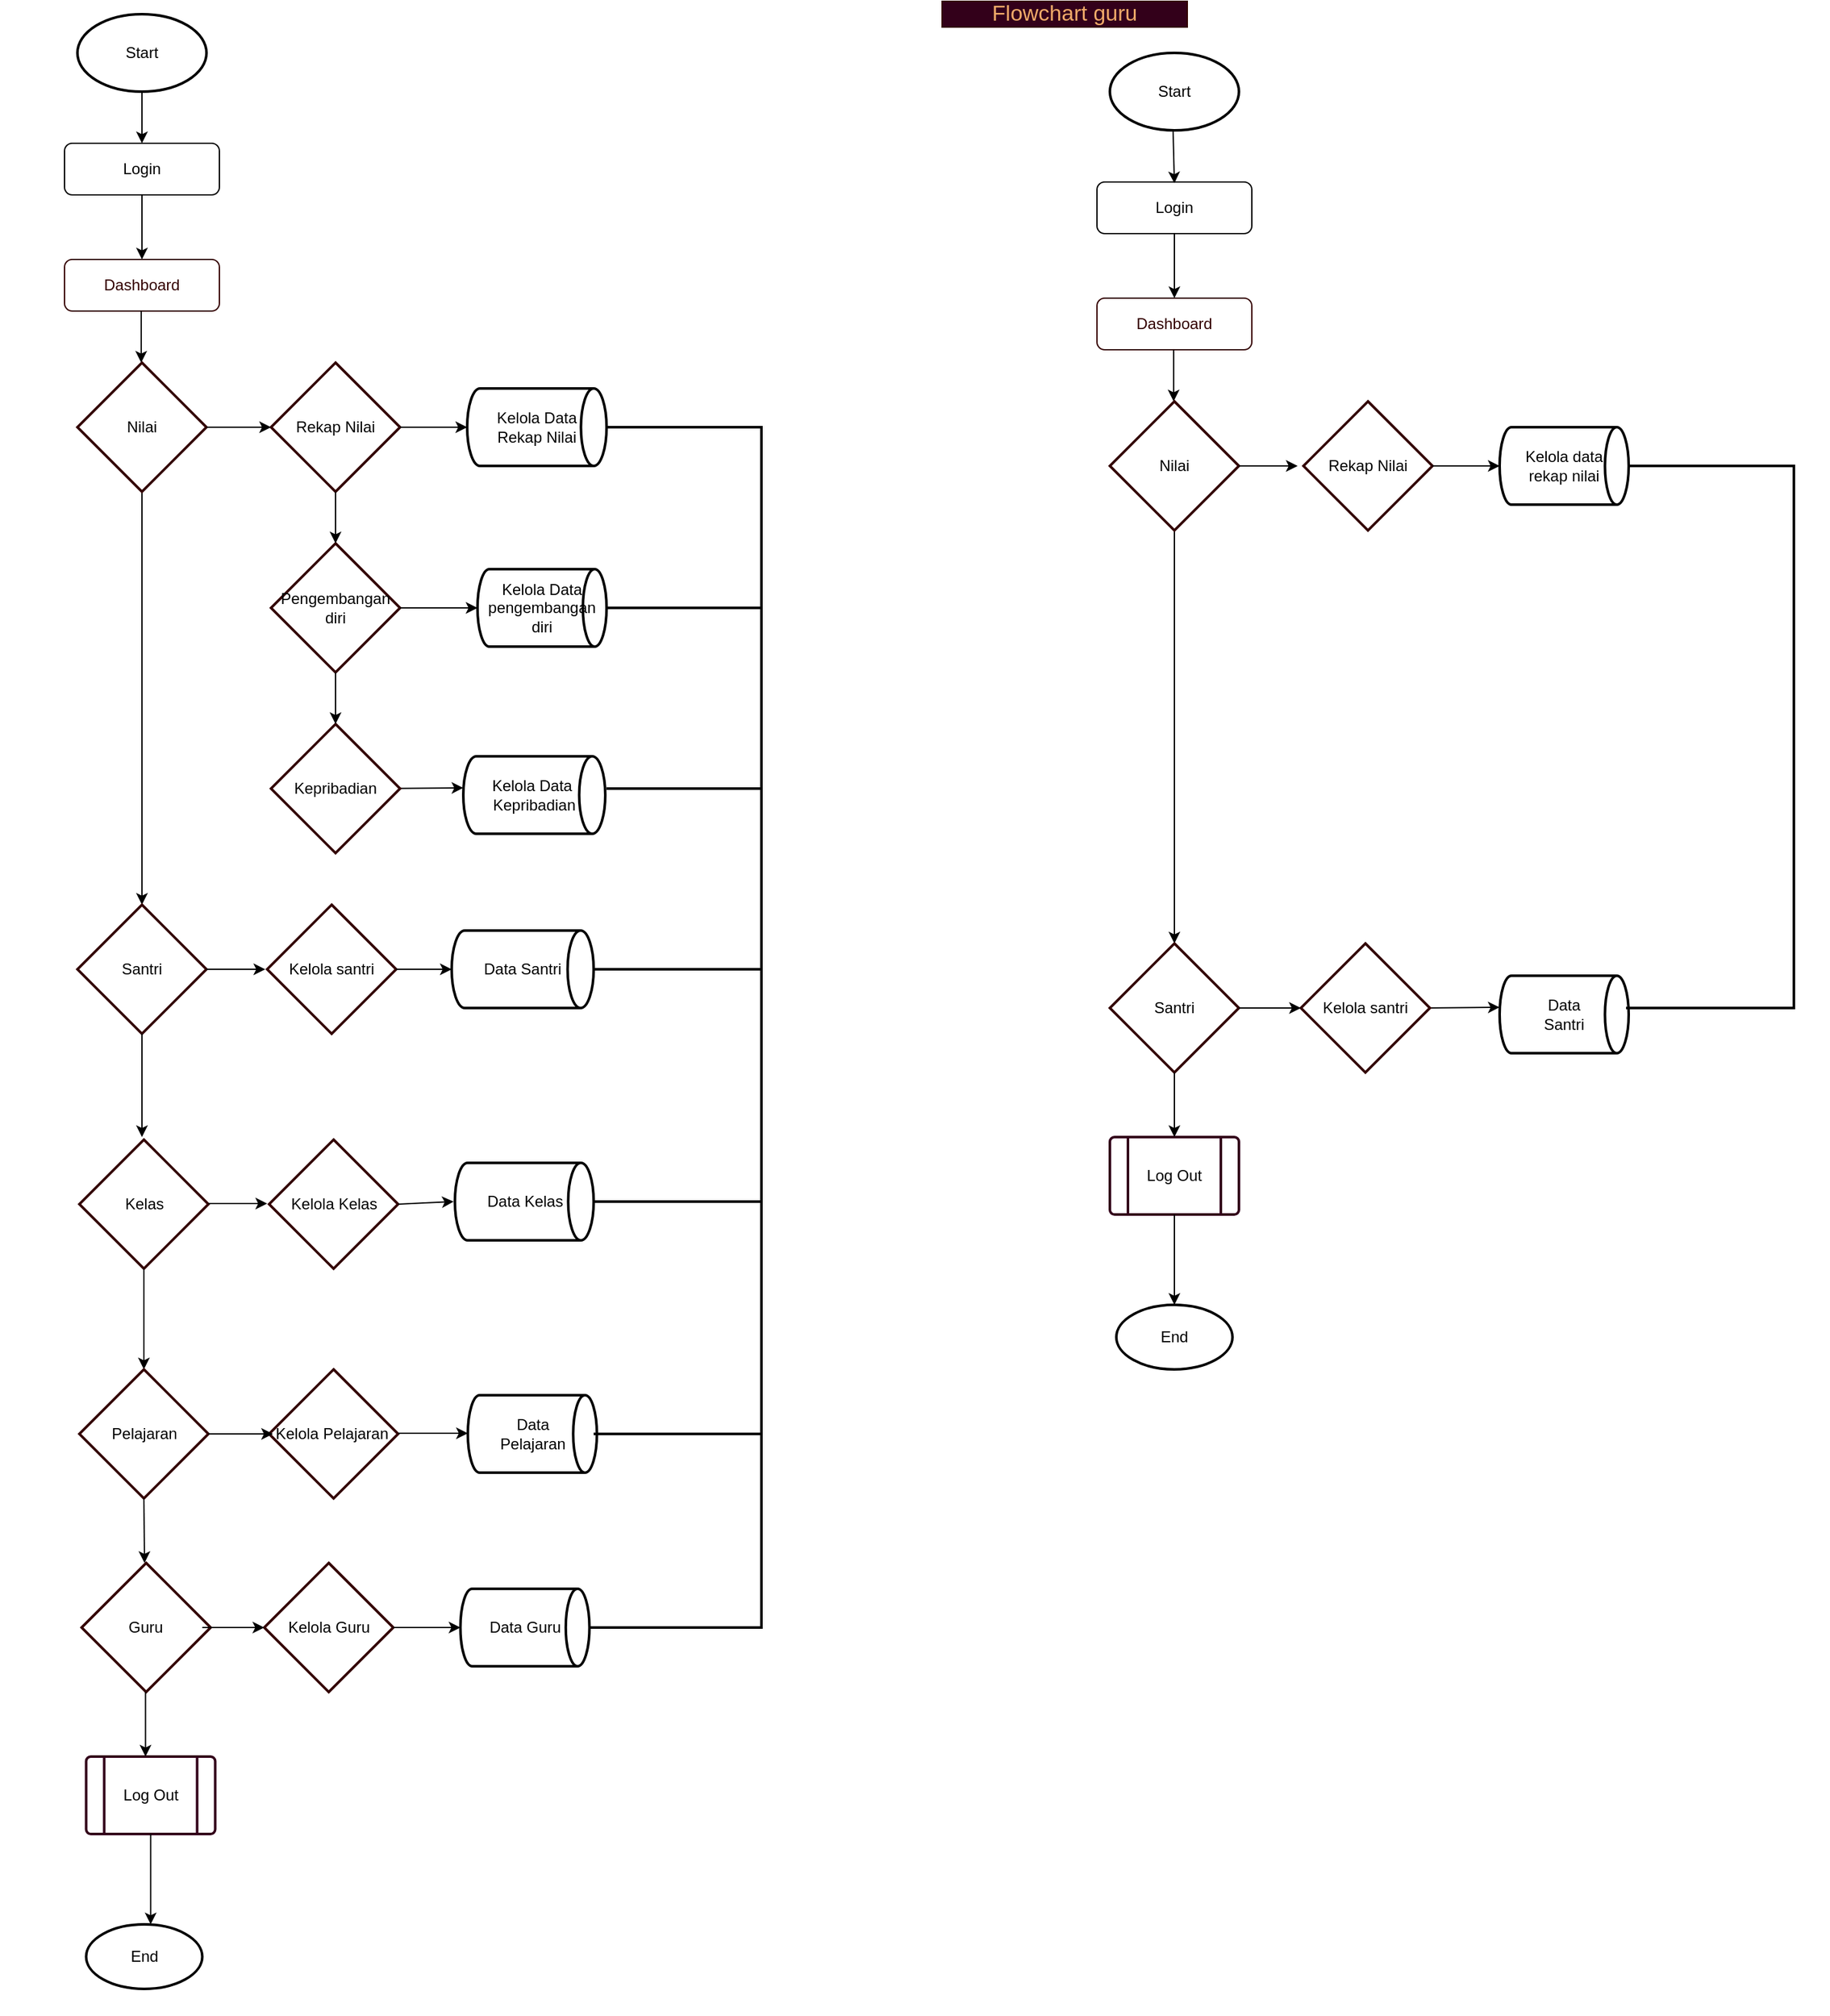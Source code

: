 <mxfile version="17.4.0" type="github" pages="22">
  <diagram id="aQbcwNLAtntBmrh6W2RR" name="Flowchart">
    <mxGraphModel dx="1022" dy="482" grid="1" gridSize="10" guides="1" tooltips="1" connect="1" arrows="1" fold="1" page="1" pageScale="1" pageWidth="850" pageHeight="1100" math="0" shadow="0">
      <root>
        <mxCell id="mSpxo83AfzKPzWcdPctY-0" />
        <mxCell id="mSpxo83AfzKPzWcdPctY-1" parent="mSpxo83AfzKPzWcdPctY-0" />
        <mxCell id="1LlhtynBCK85CpFQ7kyY-0" value="" style="group;fontStyle=4" parent="mSpxo83AfzKPzWcdPctY-1" vertex="1" connectable="0">
          <mxGeometry x="260" y="330" width="617" height="1550" as="geometry" />
        </mxCell>
        <mxCell id="1LlhtynBCK85CpFQ7kyY-1" value="Login" style="rounded=1;whiteSpace=wrap;html=1;fontSize=12;glass=0;strokeWidth=1;shadow=0;" parent="1LlhtynBCK85CpFQ7kyY-0" vertex="1">
          <mxGeometry x="50" y="100" width="120" height="40" as="geometry" />
        </mxCell>
        <mxCell id="fQglCVBQWU1KKvI0jayq-0" value="" style="edgeStyle=orthogonalEdgeStyle;rounded=0;orthogonalLoop=1;jettySize=auto;html=1;fontSize=24;" parent="1LlhtynBCK85CpFQ7kyY-0" source="1LlhtynBCK85CpFQ7kyY-2" target="1LlhtynBCK85CpFQ7kyY-1" edge="1">
          <mxGeometry relative="1" as="geometry" />
        </mxCell>
        <mxCell id="1LlhtynBCK85CpFQ7kyY-2" value="Start" style="strokeWidth=2;html=1;shape=mxgraph.flowchart.start_1;whiteSpace=wrap;" parent="1LlhtynBCK85CpFQ7kyY-0" vertex="1">
          <mxGeometry x="60" width="100" height="60" as="geometry" />
        </mxCell>
        <mxCell id="1LlhtynBCK85CpFQ7kyY-3" value="" style="endArrow=classic;html=1;exitX=0.5;exitY=1;exitDx=0;exitDy=0;exitPerimeter=0;entryX=0.5;entryY=0;entryDx=0;entryDy=0;entryPerimeter=0;" parent="1LlhtynBCK85CpFQ7kyY-0" source="nHWQzX4QeN52dFEpVizI-3" target="1LlhtynBCK85CpFQ7kyY-7" edge="1">
          <mxGeometry width="50" height="50" relative="1" as="geometry">
            <mxPoint x="102" y="342" as="sourcePoint" />
            <mxPoint x="110" y="860" as="targetPoint" />
          </mxGeometry>
        </mxCell>
        <mxCell id="1LlhtynBCK85CpFQ7kyY-4" value="Dashboard" style="rounded=1;whiteSpace=wrap;html=1;fontSize=12;glass=0;strokeWidth=1;shadow=0;fontColor=#330000;strokeColor=#330000;" parent="1LlhtynBCK85CpFQ7kyY-0" vertex="1">
          <mxGeometry x="50" y="190" width="120" height="40" as="geometry" />
        </mxCell>
        <mxCell id="an0ANok2B0Cd9WMYrcY8-1" value="Rekap Nilai" style="strokeWidth=2;html=1;shape=mxgraph.flowchart.decision;whiteSpace=wrap;fillColor=#FFFFFF;strokeColor=#330000;" parent="1LlhtynBCK85CpFQ7kyY-0" vertex="1">
          <mxGeometry x="210" y="270" width="100" height="100" as="geometry" />
        </mxCell>
        <mxCell id="an0ANok2B0Cd9WMYrcY8-4" value="Pengembangan diri" style="strokeWidth=2;html=1;shape=mxgraph.flowchart.decision;whiteSpace=wrap;fillColor=#FFFFFF;strokeColor=#330000;" parent="1LlhtynBCK85CpFQ7kyY-0" vertex="1">
          <mxGeometry x="210" y="410" width="100" height="100" as="geometry" />
        </mxCell>
        <mxCell id="an0ANok2B0Cd9WMYrcY8-6" value="" style="endArrow=classic;html=1;entryX=0;entryY=0.408;entryDx=0;entryDy=0;entryPerimeter=0;" parent="1LlhtynBCK85CpFQ7kyY-0" target="an0ANok2B0Cd9WMYrcY8-8" edge="1">
          <mxGeometry width="50" height="50" relative="1" as="geometry">
            <mxPoint x="292" y="600" as="sourcePoint" />
            <mxPoint x="80.5" y="279.5" as="targetPoint" />
          </mxGeometry>
        </mxCell>
        <mxCell id="an0ANok2B0Cd9WMYrcY8-7" value="Kepribadian" style="strokeWidth=2;html=1;shape=mxgraph.flowchart.decision;whiteSpace=wrap;fillColor=#FFFFFF;strokeColor=#330000;" parent="1LlhtynBCK85CpFQ7kyY-0" vertex="1">
          <mxGeometry x="210" y="550" width="100" height="100" as="geometry" />
        </mxCell>
        <mxCell id="an0ANok2B0Cd9WMYrcY8-8" value="Kelola Data&amp;nbsp; Kepribadian" style="strokeWidth=2;html=1;shape=mxgraph.flowchart.direct_data;whiteSpace=wrap;fillColor=#FFFFFF;fontColor=none;" parent="1LlhtynBCK85CpFQ7kyY-0" vertex="1">
          <mxGeometry x="359" y="575" width="110" height="60" as="geometry" />
        </mxCell>
        <mxCell id="1LlhtynBCK85CpFQ7kyY-7" value="Santri" style="strokeWidth=2;html=1;shape=mxgraph.flowchart.decision;whiteSpace=wrap;fillColor=#FFFFFF;strokeColor=#330000;" parent="1LlhtynBCK85CpFQ7kyY-0" vertex="1">
          <mxGeometry x="60" y="690" width="100" height="100" as="geometry" />
        </mxCell>
        <mxCell id="1LlhtynBCK85CpFQ7kyY-14" value="" style="endArrow=classic;html=1;exitX=1;exitY=0.5;exitDx=0;exitDy=0;exitPerimeter=0;" parent="1LlhtynBCK85CpFQ7kyY-0" edge="1">
          <mxGeometry width="50" height="50" relative="1" as="geometry">
            <mxPoint x="160" y="740" as="sourcePoint" />
            <mxPoint x="205.5" y="740" as="targetPoint" />
          </mxGeometry>
        </mxCell>
        <mxCell id="1LlhtynBCK85CpFQ7kyY-25" value="" style="endArrow=classic;html=1;exitX=0.5;exitY=1;exitDx=0;exitDy=0;exitPerimeter=0;" parent="1LlhtynBCK85CpFQ7kyY-0" source="1LlhtynBCK85CpFQ7kyY-7" edge="1">
          <mxGeometry width="50" height="50" relative="1" as="geometry">
            <mxPoint x="106" y="830" as="sourcePoint" />
            <mxPoint x="110" y="870" as="targetPoint" />
          </mxGeometry>
        </mxCell>
        <mxCell id="1LlhtynBCK85CpFQ7kyY-42" value="Data Santri" style="strokeWidth=2;html=1;shape=mxgraph.flowchart.direct_data;whiteSpace=wrap;fillColor=#FFFFFF;fontColor=none;" parent="1LlhtynBCK85CpFQ7kyY-0" vertex="1">
          <mxGeometry x="350" y="710" width="110" height="60" as="geometry" />
        </mxCell>
        <mxCell id="an0ANok2B0Cd9WMYrcY8-21" value="Kelola santri" style="strokeWidth=2;html=1;shape=mxgraph.flowchart.decision;whiteSpace=wrap;fillColor=#FFFFFF;strokeColor=#330000;" parent="1LlhtynBCK85CpFQ7kyY-0" vertex="1">
          <mxGeometry x="207" y="690" width="100" height="100" as="geometry" />
        </mxCell>
        <mxCell id="1LlhtynBCK85CpFQ7kyY-23" value="" style="endArrow=classic;html=1;" parent="1LlhtynBCK85CpFQ7kyY-0" edge="1">
          <mxGeometry width="50" height="50" relative="1" as="geometry">
            <mxPoint x="109.41" y="230" as="sourcePoint" />
            <mxPoint x="109.41" y="270" as="targetPoint" />
          </mxGeometry>
        </mxCell>
        <mxCell id="1LlhtynBCK85CpFQ7kyY-50" value="" style="strokeWidth=2;html=1;shape=mxgraph.flowchart.annotation_1;align=left;pointerEvents=1;fillColor=#FFFFFF;fontColor=none;direction=west;" parent="1LlhtynBCK85CpFQ7kyY-0" vertex="1">
          <mxGeometry x="450" y="320" width="140" height="930" as="geometry" />
        </mxCell>
        <mxCell id="nHWQzX4QeN52dFEpVizI-3" value="Nilai" style="strokeWidth=2;html=1;shape=mxgraph.flowchart.decision;whiteSpace=wrap;fillColor=#FFFFFF;strokeColor=#330000;" parent="1LlhtynBCK85CpFQ7kyY-0" vertex="1">
          <mxGeometry x="60" y="270" width="100" height="100" as="geometry" />
        </mxCell>
        <mxCell id="1LlhtynBCK85CpFQ7kyY-10" value="" style="endArrow=classic;html=1;exitX=1;exitY=0.5;exitDx=0;exitDy=0;exitPerimeter=0;entryX=0;entryY=0.5;entryDx=0;entryDy=0;entryPerimeter=0;" parent="1LlhtynBCK85CpFQ7kyY-0" target="an0ANok2B0Cd9WMYrcY8-1" edge="1">
          <mxGeometry width="50" height="50" relative="1" as="geometry">
            <mxPoint x="160.0" y="320.0" as="sourcePoint" />
            <mxPoint x="205.5" y="320" as="targetPoint" />
          </mxGeometry>
        </mxCell>
        <mxCell id="1LlhtynBCK85CpFQ7kyY-39" value="" style="endArrow=classic;html=1;exitX=1;exitY=0.5;exitDx=0;exitDy=0;exitPerimeter=0;entryX=0;entryY=0.5;entryDx=0;entryDy=0;entryPerimeter=0;" parent="1LlhtynBCK85CpFQ7kyY-0" target="1LlhtynBCK85CpFQ7kyY-40" edge="1">
          <mxGeometry width="50" height="50" relative="1" as="geometry">
            <mxPoint x="310" y="320" as="sourcePoint" />
            <mxPoint x="340" y="320" as="targetPoint" />
          </mxGeometry>
        </mxCell>
        <mxCell id="1LlhtynBCK85CpFQ7kyY-40" value="Kelola Data &lt;br&gt;Rekap Nilai" style="strokeWidth=2;html=1;shape=mxgraph.flowchart.direct_data;whiteSpace=wrap;fillColor=#FFFFFF;fontColor=none;" parent="1LlhtynBCK85CpFQ7kyY-0" vertex="1">
          <mxGeometry x="362" y="290" width="108" height="60" as="geometry" />
        </mxCell>
        <mxCell id="1LlhtynBCK85CpFQ7kyY-41" value="Kelola Data pengembangan diri" style="strokeWidth=2;html=1;shape=mxgraph.flowchart.direct_data;whiteSpace=wrap;fillColor=#FFFFFF;fontColor=none;" parent="1LlhtynBCK85CpFQ7kyY-0" vertex="1">
          <mxGeometry x="370" y="430" width="100" height="60" as="geometry" />
        </mxCell>
        <mxCell id="1LlhtynBCK85CpFQ7kyY-17" value="" style="endArrow=classic;html=1;exitX=1;exitY=0.5;exitDx=0;exitDy=0;exitPerimeter=0;entryX=0;entryY=0.5;entryDx=0;entryDy=0;entryPerimeter=0;" parent="1LlhtynBCK85CpFQ7kyY-0" source="an0ANok2B0Cd9WMYrcY8-4" target="1LlhtynBCK85CpFQ7kyY-41" edge="1">
          <mxGeometry width="50" height="50" relative="1" as="geometry">
            <mxPoint x="284" y="475" as="sourcePoint" />
            <mxPoint x="380" y="460" as="targetPoint" />
          </mxGeometry>
        </mxCell>
        <mxCell id="iEgTZBCxLitt1ai6TGcZ-1" value="" style="endArrow=classic;html=1;exitX=0.5;exitY=1;exitDx=0;exitDy=0;exitPerimeter=0;entryX=0.5;entryY=0;entryDx=0;entryDy=0;entryPerimeter=0;" parent="1LlhtynBCK85CpFQ7kyY-0" source="an0ANok2B0Cd9WMYrcY8-4" target="an0ANok2B0Cd9WMYrcY8-7" edge="1">
          <mxGeometry width="50" height="50" relative="1" as="geometry">
            <mxPoint x="270.0" y="380" as="sourcePoint" />
            <mxPoint x="270.0" y="420" as="targetPoint" />
          </mxGeometry>
        </mxCell>
        <mxCell id="an0ANok2B0Cd9WMYrcY8-19" value="Data &lt;br&gt;Pelajaran" style="strokeWidth=2;html=1;shape=mxgraph.flowchart.direct_data;whiteSpace=wrap;fillColor=#FFFFFF;fontColor=none;" parent="1LlhtynBCK85CpFQ7kyY-0" vertex="1">
          <mxGeometry x="362.5" y="1070" width="100" height="60" as="geometry" />
        </mxCell>
        <mxCell id="an0ANok2B0Cd9WMYrcY8-26" value="Data Guru" style="strokeWidth=2;html=1;shape=mxgraph.flowchart.direct_data;whiteSpace=wrap;fillColor=#FFFFFF;fontColor=none;" parent="1LlhtynBCK85CpFQ7kyY-0" vertex="1">
          <mxGeometry x="356.75" y="1220" width="100" height="60" as="geometry" />
        </mxCell>
        <mxCell id="iEgTZBCxLitt1ai6TGcZ-14" value="" style="line;strokeWidth=2;direction=west;html=1;fillColor=#FFFFFF;fontColor=none;flipV=1;" parent="1LlhtynBCK85CpFQ7kyY-0" vertex="1">
          <mxGeometry x="460" y="548" width="129" height="384" as="geometry" />
        </mxCell>
        <mxCell id="iEgTZBCxLitt1ai6TGcZ-17" value="" style="line;strokeWidth=2;direction=west;html=1;fillColor=#FFFFFF;fontColor=none;flipV=1;" parent="1LlhtynBCK85CpFQ7kyY-0" vertex="1">
          <mxGeometry x="470" y="595" width="120" height="10" as="geometry" />
        </mxCell>
        <mxCell id="iEgTZBCxLitt1ai6TGcZ-18" value="" style="line;strokeWidth=2;direction=west;html=1;fillColor=#FFFFFF;fontColor=none;flipV=1;" parent="1LlhtynBCK85CpFQ7kyY-0" vertex="1">
          <mxGeometry x="470" y="455" width="120" height="10" as="geometry" />
        </mxCell>
        <mxCell id="1LlhtynBCK85CpFQ7kyY-56" value="Log Out" style="verticalLabelPosition=middle;verticalAlign=middle;html=1;shape=process;whiteSpace=wrap;rounded=1;size=0.14;arcSize=6;strokeColor=#33001A;strokeWidth=2;fillColor=#FFFFFF;fontColor=none;labelPosition=center;align=center;" parent="1LlhtynBCK85CpFQ7kyY-0" vertex="1">
          <mxGeometry x="66.75" y="1350" width="100" height="60" as="geometry" />
        </mxCell>
        <mxCell id="hLacBjq_ObdUYx9k5cTR-0" value="Kelas" style="strokeWidth=2;html=1;shape=mxgraph.flowchart.decision;whiteSpace=wrap;fillColor=#FFFFFF;strokeColor=#330000;" parent="1LlhtynBCK85CpFQ7kyY-0" vertex="1">
          <mxGeometry x="61.5" y="872" width="100" height="100" as="geometry" />
        </mxCell>
        <mxCell id="hLacBjq_ObdUYx9k5cTR-1" value="" style="endArrow=classic;html=1;exitX=0.5;exitY=1;exitDx=0;exitDy=0;exitPerimeter=0;entryX=0.5;entryY=0;entryDx=0;entryDy=0;entryPerimeter=0;" parent="1LlhtynBCK85CpFQ7kyY-0" source="hLacBjq_ObdUYx9k5cTR-0" target="hLacBjq_ObdUYx9k5cTR-2" edge="1">
          <mxGeometry width="50" height="50" relative="1" as="geometry">
            <mxPoint x="111" y="1000" as="sourcePoint" />
            <mxPoint x="111.5" y="1020" as="targetPoint" />
          </mxGeometry>
        </mxCell>
        <mxCell id="hLacBjq_ObdUYx9k5cTR-2" value="Pelajaran" style="strokeWidth=2;html=1;shape=mxgraph.flowchart.decision;whiteSpace=wrap;fillColor=#FFFFFF;strokeColor=#330000;" parent="1LlhtynBCK85CpFQ7kyY-0" vertex="1">
          <mxGeometry x="61.5" y="1050" width="100" height="100" as="geometry" />
        </mxCell>
        <mxCell id="an0ANok2B0Cd9WMYrcY8-23" value="Guru" style="strokeWidth=2;html=1;shape=mxgraph.flowchart.decision;whiteSpace=wrap;fillColor=#FFFFFF;strokeColor=#330000;" parent="1LlhtynBCK85CpFQ7kyY-0" vertex="1">
          <mxGeometry x="63.25" y="1200" width="100" height="100" as="geometry" />
        </mxCell>
        <mxCell id="hLacBjq_ObdUYx9k5cTR-3" value="" style="endArrow=classic;html=1;exitX=0.5;exitY=1;exitDx=0;exitDy=0;exitPerimeter=0;" parent="1LlhtynBCK85CpFQ7kyY-0" source="hLacBjq_ObdUYx9k5cTR-2" edge="1">
          <mxGeometry width="50" height="50" relative="1" as="geometry">
            <mxPoint x="104.5" y="1200" as="sourcePoint" />
            <mxPoint x="112" y="1200" as="targetPoint" />
          </mxGeometry>
        </mxCell>
        <mxCell id="hLacBjq_ObdUYx9k5cTR-6" value="" style="endArrow=classic;html=1;exitX=0.5;exitY=1;exitDx=0;exitDy=0;exitPerimeter=0;" parent="1LlhtynBCK85CpFQ7kyY-0" edge="1">
          <mxGeometry width="50" height="50" relative="1" as="geometry">
            <mxPoint x="112.75" y="1300" as="sourcePoint" />
            <mxPoint x="112.75" y="1350" as="targetPoint" />
          </mxGeometry>
        </mxCell>
        <mxCell id="iEgTZBCxLitt1ai6TGcZ-0" value="" style="endArrow=classic;html=1;exitX=0.5;exitY=1;exitDx=0;exitDy=0;exitPerimeter=0;entryX=0.5;entryY=0;entryDx=0;entryDy=0;entryPerimeter=0;" parent="1LlhtynBCK85CpFQ7kyY-0" source="an0ANok2B0Cd9WMYrcY8-1" target="an0ANok2B0Cd9WMYrcY8-4" edge="1">
          <mxGeometry width="50" height="50" relative="1" as="geometry">
            <mxPoint x="320.0" y="460" as="sourcePoint" />
            <mxPoint x="260" y="400" as="targetPoint" />
          </mxGeometry>
        </mxCell>
        <mxCell id="hLacBjq_ObdUYx9k5cTR-7" value="" style="endArrow=classic;html=1;exitX=1;exitY=0.5;exitDx=0;exitDy=0;exitPerimeter=0;" parent="1LlhtynBCK85CpFQ7kyY-0" edge="1">
          <mxGeometry width="50" height="50" relative="1" as="geometry">
            <mxPoint x="161.5" y="921.5" as="sourcePoint" />
            <mxPoint x="207" y="921.5" as="targetPoint" />
          </mxGeometry>
        </mxCell>
        <mxCell id="hLacBjq_ObdUYx9k5cTR-8" value="Kelola Kelas" style="strokeWidth=2;html=1;shape=mxgraph.flowchart.decision;whiteSpace=wrap;fillColor=#FFFFFF;strokeColor=#330000;" parent="1LlhtynBCK85CpFQ7kyY-0" vertex="1">
          <mxGeometry x="208.5" y="872" width="100" height="100" as="geometry" />
        </mxCell>
        <mxCell id="hLacBjq_ObdUYx9k5cTR-10" value="Data Kelas" style="strokeWidth=2;html=1;shape=mxgraph.flowchart.direct_data;whiteSpace=wrap;fillColor=#FFFFFF;fontColor=none;" parent="1LlhtynBCK85CpFQ7kyY-0" vertex="1">
          <mxGeometry x="352.5" y="890" width="107.5" height="60" as="geometry" />
        </mxCell>
        <mxCell id="hLacBjq_ObdUYx9k5cTR-11" value="" style="line;strokeWidth=2;direction=west;html=1;fillColor=#FFFFFF;fontColor=none;flipV=1;" parent="1LlhtynBCK85CpFQ7kyY-0" vertex="1">
          <mxGeometry x="460" y="728" width="130" height="384" as="geometry" />
        </mxCell>
        <mxCell id="an0ANok2B0Cd9WMYrcY8-28" value="Kelola Guru" style="strokeWidth=2;html=1;shape=mxgraph.flowchart.decision;whiteSpace=wrap;fillColor=#FFFFFF;strokeColor=#330000;" parent="1LlhtynBCK85CpFQ7kyY-0" vertex="1">
          <mxGeometry x="204.75" y="1200" width="100" height="100" as="geometry" />
        </mxCell>
        <mxCell id="an0ANok2B0Cd9WMYrcY8-18" value="Kelola Pelajaran&amp;nbsp;" style="strokeWidth=2;html=1;shape=mxgraph.flowchart.decision;whiteSpace=wrap;fillColor=#FFFFFF;strokeColor=#330000;" parent="1LlhtynBCK85CpFQ7kyY-0" vertex="1">
          <mxGeometry x="208.5" y="1050" width="100" height="100" as="geometry" />
        </mxCell>
        <mxCell id="an0ANok2B0Cd9WMYrcY8-17" value="" style="endArrow=classic;html=1;" parent="1LlhtynBCK85CpFQ7kyY-0" edge="1">
          <mxGeometry width="50" height="50" relative="1" as="geometry">
            <mxPoint x="308.5" y="1099.5" as="sourcePoint" />
            <mxPoint x="362.5" y="1099.5" as="targetPoint" />
          </mxGeometry>
        </mxCell>
        <mxCell id="an0ANok2B0Cd9WMYrcY8-20" value="" style="line;strokeWidth=2;direction=west;html=1;fillColor=#FFFFFF;fontColor=none;flipV=1;" parent="1LlhtynBCK85CpFQ7kyY-0" vertex="1">
          <mxGeometry x="460" y="1095" width="129" height="10" as="geometry" />
        </mxCell>
        <mxCell id="an0ANok2B0Cd9WMYrcY8-24" value="" style="endArrow=classic;html=1;exitX=1;exitY=0.5;exitDx=0;exitDy=0;exitPerimeter=0;" parent="1LlhtynBCK85CpFQ7kyY-0" source="hLacBjq_ObdUYx9k5cTR-2" edge="1">
          <mxGeometry width="50" height="50" relative="1" as="geometry">
            <mxPoint x="151.5" y="1130" as="sourcePoint" />
            <mxPoint x="211.5" y="1100" as="targetPoint" />
          </mxGeometry>
        </mxCell>
        <mxCell id="an0ANok2B0Cd9WMYrcY8-25" value="" style="endArrow=classic;html=1;entryX=0;entryY=0.5;entryDx=0;entryDy=0;entryPerimeter=0;exitX=1;exitY=0.5;exitDx=0;exitDy=0;exitPerimeter=0;" parent="1LlhtynBCK85CpFQ7kyY-0" source="an0ANok2B0Cd9WMYrcY8-28" target="an0ANok2B0Cd9WMYrcY8-26" edge="1">
          <mxGeometry width="50" height="50" relative="1" as="geometry">
            <mxPoint x="276.75" y="1211.5" as="sourcePoint" />
            <mxPoint x="334.25" y="1211.5" as="targetPoint" />
          </mxGeometry>
        </mxCell>
        <mxCell id="hLacBjq_ObdUYx9k5cTR-12" value="" style="endArrow=classic;html=1;entryX=0;entryY=0.5;entryDx=0;entryDy=0;entryPerimeter=0;" parent="1LlhtynBCK85CpFQ7kyY-0" target="an0ANok2B0Cd9WMYrcY8-28" edge="1">
          <mxGeometry width="50" height="50" relative="1" as="geometry">
            <mxPoint x="156.75" y="1250" as="sourcePoint" />
            <mxPoint x="200.25" y="1249.5" as="targetPoint" />
          </mxGeometry>
        </mxCell>
        <mxCell id="1LlhtynBCK85CpFQ7kyY-21" value="" style="endArrow=classic;html=1;exitX=0.5;exitY=1;exitDx=0;exitDy=0;" parent="mSpxo83AfzKPzWcdPctY-1" source="1LlhtynBCK85CpFQ7kyY-1" edge="1">
          <mxGeometry width="50" height="50" relative="1" as="geometry">
            <mxPoint x="680" y="620" as="sourcePoint" />
            <mxPoint x="370" y="520" as="targetPoint" />
          </mxGeometry>
        </mxCell>
        <mxCell id="iEgTZBCxLitt1ai6TGcZ-15" value="" style="endArrow=classic;html=1;exitX=1;exitY=0.5;exitDx=0;exitDy=0;exitPerimeter=0;" parent="mSpxo83AfzKPzWcdPctY-1" source="an0ANok2B0Cd9WMYrcY8-21" edge="1">
          <mxGeometry width="50" height="50" relative="1" as="geometry">
            <mxPoint x="575" y="1197" as="sourcePoint" />
            <mxPoint x="610" y="1070" as="targetPoint" />
          </mxGeometry>
        </mxCell>
        <mxCell id="ja-xJRTJWLcANvvqTXy5-0" value="" style="group;fontStyle=4" parent="mSpxo83AfzKPzWcdPctY-1" vertex="1" connectable="0">
          <mxGeometry x="1060" y="360" width="617" height="1490" as="geometry" />
        </mxCell>
        <mxCell id="ja-xJRTJWLcANvvqTXy5-1" value="Login" style="rounded=1;whiteSpace=wrap;html=1;fontSize=12;glass=0;strokeWidth=1;shadow=0;" parent="ja-xJRTJWLcANvvqTXy5-0" vertex="1">
          <mxGeometry x="50" y="100" width="120" height="40" as="geometry" />
        </mxCell>
        <mxCell id="ja-xJRTJWLcANvvqTXy5-2" value="Start" style="strokeWidth=2;html=1;shape=mxgraph.flowchart.start_1;whiteSpace=wrap;" parent="ja-xJRTJWLcANvvqTXy5-0" vertex="1">
          <mxGeometry x="60" width="100" height="60" as="geometry" />
        </mxCell>
        <mxCell id="ja-xJRTJWLcANvvqTXy5-3" value="" style="endArrow=classic;html=1;exitX=0.5;exitY=1;exitDx=0;exitDy=0;exitPerimeter=0;" parent="ja-xJRTJWLcANvvqTXy5-0" source="ja-xJRTJWLcANvvqTXy5-20" edge="1">
          <mxGeometry width="50" height="50" relative="1" as="geometry">
            <mxPoint x="102" y="342" as="sourcePoint" />
            <mxPoint x="110" y="690" as="targetPoint" />
          </mxGeometry>
        </mxCell>
        <mxCell id="ja-xJRTJWLcANvvqTXy5-4" value="Dashboard" style="rounded=1;whiteSpace=wrap;html=1;fontSize=12;glass=0;strokeWidth=1;shadow=0;fontColor=#330000;strokeColor=#330000;" parent="ja-xJRTJWLcANvvqTXy5-0" vertex="1">
          <mxGeometry x="50" y="190" width="120" height="40" as="geometry" />
        </mxCell>
        <mxCell id="ja-xJRTJWLcANvvqTXy5-5" value="Rekap Nilai" style="strokeWidth=2;html=1;shape=mxgraph.flowchart.decision;whiteSpace=wrap;fillColor=#FFFFFF;strokeColor=#330000;" parent="ja-xJRTJWLcANvvqTXy5-0" vertex="1">
          <mxGeometry x="210" y="270" width="100" height="100" as="geometry" />
        </mxCell>
        <mxCell id="ja-xJRTJWLcANvvqTXy5-10" value="" style="endArrow=classic;html=1;entryX=0;entryY=0.408;entryDx=0;entryDy=0;entryPerimeter=0;" parent="ja-xJRTJWLcANvvqTXy5-0" target="ja-xJRTJWLcANvvqTXy5-12" edge="1">
          <mxGeometry width="50" height="50" relative="1" as="geometry">
            <mxPoint x="304" y="740" as="sourcePoint" />
            <mxPoint x="92.5" y="419.5" as="targetPoint" />
          </mxGeometry>
        </mxCell>
        <mxCell id="ja-xJRTJWLcANvvqTXy5-11" value="Kelola santri" style="strokeWidth=2;html=1;shape=mxgraph.flowchart.decision;whiteSpace=wrap;fillColor=#FFFFFF;strokeColor=#330000;" parent="ja-xJRTJWLcANvvqTXy5-0" vertex="1">
          <mxGeometry x="208" y="690" width="100" height="100" as="geometry" />
        </mxCell>
        <mxCell id="ja-xJRTJWLcANvvqTXy5-12" value="Data &lt;br&gt;Santri" style="strokeWidth=2;html=1;shape=mxgraph.flowchart.direct_data;whiteSpace=wrap;fillColor=#FFFFFF;fontColor=none;" parent="ja-xJRTJWLcANvvqTXy5-0" vertex="1">
          <mxGeometry x="362" y="715" width="100" height="60" as="geometry" />
        </mxCell>
        <mxCell id="ja-xJRTJWLcANvvqTXy5-18" value="" style="endArrow=classic;html=1;" parent="ja-xJRTJWLcANvvqTXy5-0" edge="1">
          <mxGeometry width="50" height="50" relative="1" as="geometry">
            <mxPoint x="109.41" y="230" as="sourcePoint" />
            <mxPoint x="109.41" y="270" as="targetPoint" />
          </mxGeometry>
        </mxCell>
        <mxCell id="ja-xJRTJWLcANvvqTXy5-19" value="" style="strokeWidth=2;html=1;shape=mxgraph.flowchart.annotation_1;align=left;pointerEvents=1;fillColor=#FFFFFF;fontColor=none;direction=west;" parent="ja-xJRTJWLcANvvqTXy5-0" vertex="1">
          <mxGeometry x="460" y="320" width="130" height="420" as="geometry" />
        </mxCell>
        <mxCell id="ja-xJRTJWLcANvvqTXy5-20" value="Nilai" style="strokeWidth=2;html=1;shape=mxgraph.flowchart.decision;whiteSpace=wrap;fillColor=#FFFFFF;strokeColor=#330000;" parent="ja-xJRTJWLcANvvqTXy5-0" vertex="1">
          <mxGeometry x="60" y="270" width="100" height="100" as="geometry" />
        </mxCell>
        <mxCell id="ja-xJRTJWLcANvvqTXy5-21" value="" style="endArrow=classic;html=1;exitX=1;exitY=0.5;exitDx=0;exitDy=0;exitPerimeter=0;" parent="ja-xJRTJWLcANvvqTXy5-0" edge="1">
          <mxGeometry width="50" height="50" relative="1" as="geometry">
            <mxPoint x="160.0" y="320.0" as="sourcePoint" />
            <mxPoint x="205.5" y="320" as="targetPoint" />
          </mxGeometry>
        </mxCell>
        <mxCell id="ja-xJRTJWLcANvvqTXy5-22" value="" style="endArrow=classic;html=1;exitX=1;exitY=0.5;exitDx=0;exitDy=0;exitPerimeter=0;entryX=0;entryY=0.5;entryDx=0;entryDy=0;entryPerimeter=0;" parent="ja-xJRTJWLcANvvqTXy5-0" target="ja-xJRTJWLcANvvqTXy5-23" edge="1">
          <mxGeometry width="50" height="50" relative="1" as="geometry">
            <mxPoint x="310" y="320" as="sourcePoint" />
            <mxPoint x="340" y="320" as="targetPoint" />
          </mxGeometry>
        </mxCell>
        <mxCell id="ja-xJRTJWLcANvvqTXy5-23" value="Kelola data &lt;br&gt;rekap nilai" style="strokeWidth=2;html=1;shape=mxgraph.flowchart.direct_data;whiteSpace=wrap;fillColor=#FFFFFF;fontColor=none;" parent="ja-xJRTJWLcANvvqTXy5-0" vertex="1">
          <mxGeometry x="362" y="290" width="100" height="60" as="geometry" />
        </mxCell>
        <mxCell id="hLacBjq_ObdUYx9k5cTR-15" value="Santri" style="strokeWidth=2;html=1;shape=mxgraph.flowchart.decision;whiteSpace=wrap;fillColor=#FFFFFF;strokeColor=#330000;" parent="ja-xJRTJWLcANvvqTXy5-0" vertex="1">
          <mxGeometry x="60" y="690" width="100" height="100" as="geometry" />
        </mxCell>
        <mxCell id="hLacBjq_ObdUYx9k5cTR-16" value="" style="endArrow=classic;html=1;entryX=0;entryY=0.5;entryDx=0;entryDy=0;entryPerimeter=0;exitX=1;exitY=0.5;exitDx=0;exitDy=0;exitPerimeter=0;" parent="ja-xJRTJWLcANvvqTXy5-0" source="hLacBjq_ObdUYx9k5cTR-15" target="ja-xJRTJWLcANvvqTXy5-11" edge="1">
          <mxGeometry width="50" height="50" relative="1" as="geometry">
            <mxPoint x="160" y="744.93" as="sourcePoint" />
            <mxPoint x="218" y="744.41" as="targetPoint" />
          </mxGeometry>
        </mxCell>
        <mxCell id="hLacBjq_ObdUYx9k5cTR-21" value="Log Out" style="verticalLabelPosition=middle;verticalAlign=middle;html=1;shape=process;whiteSpace=wrap;rounded=1;size=0.14;arcSize=6;strokeColor=#33001A;strokeWidth=2;fillColor=#FFFFFF;fontColor=none;labelPosition=center;align=center;" parent="ja-xJRTJWLcANvvqTXy5-0" vertex="1">
          <mxGeometry x="60" y="840" width="100" height="60" as="geometry" />
        </mxCell>
        <mxCell id="hLacBjq_ObdUYx9k5cTR-23" value="" style="endArrow=classic;html=1;entryX=0.5;entryY=0;entryDx=0;entryDy=0;exitX=0.5;exitY=1;exitDx=0;exitDy=0;exitPerimeter=0;" parent="ja-xJRTJWLcANvvqTXy5-0" source="hLacBjq_ObdUYx9k5cTR-15" target="hLacBjq_ObdUYx9k5cTR-21" edge="1">
          <mxGeometry width="50" height="50" relative="1" as="geometry">
            <mxPoint x="170" y="750.0" as="sourcePoint" />
            <mxPoint x="218" y="750.0" as="targetPoint" />
          </mxGeometry>
        </mxCell>
        <mxCell id="hLacBjq_ObdUYx9k5cTR-22" value="End" style="strokeWidth=2;html=1;shape=mxgraph.flowchart.start_2;whiteSpace=wrap;fillColor=#FFFFFF;fontColor=none;" parent="ja-xJRTJWLcANvvqTXy5-0" vertex="1">
          <mxGeometry x="65" y="970" width="90" height="50" as="geometry" />
        </mxCell>
        <mxCell id="hLacBjq_ObdUYx9k5cTR-24" value="" style="endArrow=classic;html=1;entryX=0.5;entryY=0;entryDx=0;entryDy=0;exitX=0.5;exitY=1;exitDx=0;exitDy=0;entryPerimeter=0;" parent="ja-xJRTJWLcANvvqTXy5-0" source="hLacBjq_ObdUYx9k5cTR-21" target="hLacBjq_ObdUYx9k5cTR-22" edge="1">
          <mxGeometry width="50" height="50" relative="1" as="geometry">
            <mxPoint x="120" y="800.0" as="sourcePoint" />
            <mxPoint x="120" y="850.0" as="targetPoint" />
          </mxGeometry>
        </mxCell>
        <mxCell id="ja-xJRTJWLcANvvqTXy5-35" value="" style="endArrow=classic;html=1;exitX=0.5;exitY=1;exitDx=0;exitDy=0;entryX=0.5;entryY=0;entryDx=0;entryDy=0;" parent="ja-xJRTJWLcANvvqTXy5-0" source="ja-xJRTJWLcANvvqTXy5-1" target="ja-xJRTJWLcANvvqTXy5-4" edge="1">
          <mxGeometry width="50" height="50" relative="1" as="geometry">
            <mxPoint x="420" y="300" as="sourcePoint" />
            <mxPoint x="110" y="180" as="targetPoint" />
          </mxGeometry>
        </mxCell>
        <mxCell id="ja-xJRTJWLcANvvqTXy5-34" value="&lt;font color=&quot;#f0aa69&quot;&gt;&lt;span style=&quot;font-size: 17px&quot;&gt;Flowchart guru&lt;/span&gt;&lt;/font&gt;" style="text;html=1;align=center;verticalAlign=middle;whiteSpace=wrap;rounded=0;fontColor=#333333;strokeColor=#330000;fillColor=#33001A;" parent="mSpxo83AfzKPzWcdPctY-1" vertex="1">
          <mxGeometry x="990" y="320" width="190" height="20" as="geometry" />
        </mxCell>
        <mxCell id="ja-xJRTJWLcANvvqTXy5-36" value="" style="endArrow=classic;html=1;entryX=0.425;entryY=0;entryDx=0;entryDy=0;entryPerimeter=0;" parent="mSpxo83AfzKPzWcdPctY-1" edge="1">
          <mxGeometry width="50" height="50" relative="1" as="geometry">
            <mxPoint x="1169" y="421" as="sourcePoint" />
            <mxPoint x="1170" y="461" as="targetPoint" />
          </mxGeometry>
        </mxCell>
        <mxCell id="1LlhtynBCK85CpFQ7kyY-58" value="End" style="strokeWidth=2;html=1;shape=mxgraph.flowchart.start_2;whiteSpace=wrap;fillColor=#FFFFFF;fontColor=none;" parent="mSpxo83AfzKPzWcdPctY-1" vertex="1">
          <mxGeometry x="326.75" y="1810" width="90" height="50" as="geometry" />
        </mxCell>
        <mxCell id="hLacBjq_ObdUYx9k5cTR-4" value="" style="endArrow=classic;html=1;exitX=0.5;exitY=1;exitDx=0;exitDy=0;" parent="mSpxo83AfzKPzWcdPctY-1" source="1LlhtynBCK85CpFQ7kyY-56" edge="1">
          <mxGeometry width="50" height="50" relative="1" as="geometry">
            <mxPoint x="371.75" y="1800" as="sourcePoint" />
            <mxPoint x="376.75" y="1810" as="targetPoint" />
          </mxGeometry>
        </mxCell>
        <mxCell id="hLacBjq_ObdUYx9k5cTR-9" value="" style="endArrow=classic;html=1;exitX=1;exitY=0.5;exitDx=0;exitDy=0;exitPerimeter=0;" parent="mSpxo83AfzKPzWcdPctY-1" source="hLacBjq_ObdUYx9k5cTR-8" edge="1">
          <mxGeometry width="50" height="50" relative="1" as="geometry">
            <mxPoint x="578.5" y="1120" as="sourcePoint" />
            <mxPoint x="611.5" y="1250" as="targetPoint" />
          </mxGeometry>
        </mxCell>
      </root>
    </mxGraphModel>
  </diagram>
  <diagram name="Use Case Diagram" id="i8XapWyvkNRrELJzHctI">
    <mxGraphModel dx="1022" dy="1218" grid="1" gridSize="10" guides="1" tooltips="1" connect="1" arrows="1" fold="1" page="1" pageScale="1" pageWidth="827" pageHeight="800" math="0" shadow="0">
      <root>
        <mxCell id="0" />
        <mxCell id="1" parent="0" />
        <mxCell id="ni5MR0uvWXNbpKktn9OW-5" value="Mengelola data diri guru" style="ellipse;whiteSpace=wrap;html=1;" parent="1" vertex="1">
          <mxGeometry x="730" y="227.5" width="97" height="55" as="geometry" />
        </mxCell>
        <mxCell id="ni5MR0uvWXNbpKktn9OW-6" value="Mengelola data diri santri" style="ellipse;whiteSpace=wrap;html=1;" parent="1" vertex="1">
          <mxGeometry x="730" y="120" width="90" height="60" as="geometry" />
        </mxCell>
        <mxCell id="ni5MR0uvWXNbpKktn9OW-13" value="Mengelola data rekap nilai" style="ellipse;whiteSpace=wrap;html=1;" parent="1" vertex="1">
          <mxGeometry x="210" y="120" width="90" height="60" as="geometry" />
        </mxCell>
        <mxCell id="ni5MR0uvWXNbpKktn9OW-19" value="Mengubah data rekap nilai santri" style="ellipse;whiteSpace=wrap;html=1;" parent="1" vertex="1">
          <mxGeometry x="381" y="140" width="108" height="40" as="geometry" />
        </mxCell>
        <mxCell id="ni5MR0uvWXNbpKktn9OW-20" value="Menambah data rekap nilai santri" style="ellipse;whiteSpace=wrap;html=1;" parent="1" vertex="1">
          <mxGeometry x="380" y="60" width="109" height="50" as="geometry" />
        </mxCell>
        <mxCell id="gH97kwnip5zHNKr66ard-10" value="" style="endArrow=none;html=1;rounded=0;" parent="1" edge="1">
          <mxGeometry width="50" height="50" relative="1" as="geometry">
            <mxPoint x="840" y="590" as="sourcePoint" />
            <mxPoint x="840" y="-50" as="targetPoint" />
          </mxGeometry>
        </mxCell>
        <mxCell id="gH97kwnip5zHNKr66ard-14" value="Guru" style="shape=umlActor;verticalLabelPosition=bottom;verticalAlign=top;html=1;outlineConnect=0;" parent="1" vertex="1">
          <mxGeometry x="140" y="180" width="30" height="60" as="geometry" />
        </mxCell>
        <mxCell id="gH97kwnip5zHNKr66ard-15" value="" style="endArrow=none;html=1;rounded=0;" parent="1" edge="1">
          <mxGeometry width="50" height="50" relative="1" as="geometry">
            <mxPoint x="210" y="-50" as="sourcePoint" />
            <mxPoint x="840" y="-50" as="targetPoint" />
          </mxGeometry>
        </mxCell>
        <mxCell id="gH97kwnip5zHNKr66ard-17" value="" style="endArrow=none;html=1;rounded=0;" parent="1" edge="1">
          <mxGeometry width="50" height="50" relative="1" as="geometry">
            <mxPoint x="210" y="590" as="sourcePoint" />
            <mxPoint x="840" y="590" as="targetPoint" />
            <Array as="points">
              <mxPoint x="510" y="590" />
            </Array>
          </mxGeometry>
        </mxCell>
        <mxCell id="FuuGBAskjFvu67ayUTVF-5" value="Staff&amp;nbsp;" style="shape=umlActor;verticalLabelPosition=bottom;verticalAlign=top;html=1;outlineConnect=0;" parent="1" vertex="1">
          <mxGeometry x="940" y="160" width="40" height="80" as="geometry" />
        </mxCell>
        <mxCell id="FuuGBAskjFvu67ayUTVF-14" value="" style="endArrow=classic;html=1;rounded=0;entryX=1;entryY=0.5;entryDx=0;entryDy=0;exitX=0;exitY=0.5;exitDx=0;exitDy=0;" parent="1" source="ni5MR0uvWXNbpKktn9OW-6" target="FuuGBAskjFvu67ayUTVF-15" edge="1">
          <mxGeometry width="50" height="50" relative="1" as="geometry">
            <mxPoint x="400" y="350" as="sourcePoint" />
            <mxPoint x="600" y="320" as="targetPoint" />
          </mxGeometry>
        </mxCell>
        <mxCell id="FuuGBAskjFvu67ayUTVF-15" value="Menambah data santri" style="ellipse;whiteSpace=wrap;html=1;" parent="1" vertex="1">
          <mxGeometry x="598" y="65" width="97" height="40" as="geometry" />
        </mxCell>
        <mxCell id="FuuGBAskjFvu67ayUTVF-21" value="Mengubah data diri santri" style="ellipse;whiteSpace=wrap;html=1;" parent="1" vertex="1">
          <mxGeometry x="570" y="140" width="102" height="50" as="geometry" />
        </mxCell>
        <mxCell id="FuuGBAskjFvu67ayUTVF-23" value="" style="endArrow=none;html=1;rounded=0;fontSize=24;" parent="1" edge="1">
          <mxGeometry width="50" height="50" relative="1" as="geometry">
            <mxPoint x="210" y="590" as="sourcePoint" />
            <mxPoint x="210" y="-50" as="targetPoint" />
          </mxGeometry>
        </mxCell>
        <mxCell id="FuuGBAskjFvu67ayUTVF-30" style="edgeStyle=none;rounded=0;orthogonalLoop=1;jettySize=auto;html=1;exitX=0;exitY=0.5;exitDx=0;exitDy=0;entryX=1;entryY=0.5;entryDx=0;entryDy=0;" parent="1" source="ni5MR0uvWXNbpKktn9OW-6" target="FuuGBAskjFvu67ayUTVF-21" edge="1">
          <mxGeometry relative="1" as="geometry">
            <mxPoint x="707.89" y="450" as="sourcePoint" />
            <mxPoint x="628.001" y="383.426" as="targetPoint" />
          </mxGeometry>
        </mxCell>
        <mxCell id="FuuGBAskjFvu67ayUTVF-34" value="" style="endArrow=classic;html=1;rounded=0;fontSize=24;exitX=0.5;exitY=0.5;exitDx=0;exitDy=0;exitPerimeter=0;entryX=0;entryY=1;entryDx=0;entryDy=0;" parent="1" source="gH97kwnip5zHNKr66ard-14" target="ni5MR0uvWXNbpKktn9OW-13" edge="1">
          <mxGeometry width="50" height="50" relative="1" as="geometry">
            <mxPoint x="200" y="260" as="sourcePoint" />
            <mxPoint x="280" y="150" as="targetPoint" />
          </mxGeometry>
        </mxCell>
        <mxCell id="FuuGBAskjFvu67ayUTVF-37" value="" style="endArrow=classic;html=1;rounded=0;fontSize=24;exitX=0.5;exitY=0.5;exitDx=0;exitDy=0;exitPerimeter=0;entryX=0;entryY=0.361;entryDx=0;entryDy=0;entryPerimeter=0;" parent="1" source="gH97kwnip5zHNKr66ard-14" target="FuuGBAskjFvu67ayUTVF-39" edge="1">
          <mxGeometry width="50" height="50" relative="1" as="geometry">
            <mxPoint x="180" y="220" as="sourcePoint" />
            <mxPoint x="240" y="280" as="targetPoint" />
          </mxGeometry>
        </mxCell>
        <mxCell id="FuuGBAskjFvu67ayUTVF-38" style="rounded=0;orthogonalLoop=1;jettySize=auto;html=1;exitX=0.5;exitY=0.5;exitDx=0;exitDy=0;exitPerimeter=0;entryX=1;entryY=0.5;entryDx=0;entryDy=0;" parent="1" source="FuuGBAskjFvu67ayUTVF-5" target="ni5MR0uvWXNbpKktn9OW-6" edge="1">
          <mxGeometry relative="1" as="geometry">
            <mxPoint x="857" y="375" as="sourcePoint" />
            <mxPoint x="750" y="390" as="targetPoint" />
          </mxGeometry>
        </mxCell>
        <mxCell id="FuuGBAskjFvu67ayUTVF-39" value="Mengelola data Mata Pelajaran" style="ellipse;whiteSpace=wrap;html=1;" parent="1" vertex="1">
          <mxGeometry x="230" y="270" width="90" height="60" as="geometry" />
        </mxCell>
        <mxCell id="FuuGBAskjFvu67ayUTVF-40" value="" style="endArrow=classic;html=1;rounded=0;fontSize=24;exitX=0.5;exitY=0.5;exitDx=0;exitDy=0;exitPerimeter=0;entryX=0;entryY=0.5;entryDx=0;entryDy=0;" parent="1" source="gH97kwnip5zHNKr66ard-14" target="FuuGBAskjFvu67ayUTVF-41" edge="1">
          <mxGeometry width="50" height="50" relative="1" as="geometry">
            <mxPoint x="310" y="420" as="sourcePoint" />
            <mxPoint x="300" y="250" as="targetPoint" />
          </mxGeometry>
        </mxCell>
        <mxCell id="FuuGBAskjFvu67ayUTVF-41" value="&lt;font style=&quot;font-size: 12px&quot;&gt;Melakukan Login&lt;/font&gt;" style="ellipse;whiteSpace=wrap;html=1;fontSize=24;" parent="1" vertex="1">
          <mxGeometry x="230" y="40" width="100" height="60" as="geometry" />
        </mxCell>
        <mxCell id="FuuGBAskjFvu67ayUTVF-42" value="" style="endArrow=classic;html=1;rounded=0;fontSize=12;exitX=1;exitY=0.5;exitDx=0;exitDy=0;entryX=0;entryY=0.5;entryDx=0;entryDy=0;" parent="1" source="ni5MR0uvWXNbpKktn9OW-13" target="ni5MR0uvWXNbpKktn9OW-20" edge="1">
          <mxGeometry width="50" height="50" relative="1" as="geometry">
            <mxPoint x="330" y="190" as="sourcePoint" />
            <mxPoint x="380" y="140" as="targetPoint" />
          </mxGeometry>
        </mxCell>
        <mxCell id="FuuGBAskjFvu67ayUTVF-44" value="" style="endArrow=classic;html=1;rounded=0;fontSize=12;exitX=1;exitY=0.5;exitDx=0;exitDy=0;entryX=0;entryY=0.5;entryDx=0;entryDy=0;" parent="1" source="ni5MR0uvWXNbpKktn9OW-13" target="ni5MR0uvWXNbpKktn9OW-19" edge="1">
          <mxGeometry width="50" height="50" relative="1" as="geometry">
            <mxPoint x="330" y="200" as="sourcePoint" />
            <mxPoint x="380" y="150" as="targetPoint" />
          </mxGeometry>
        </mxCell>
        <mxCell id="FuuGBAskjFvu67ayUTVF-45" value="Menghapus data rekap nilai santri" style="ellipse;whiteSpace=wrap;html=1;" parent="1" vertex="1">
          <mxGeometry x="392" y="190" width="108" height="40" as="geometry" />
        </mxCell>
        <mxCell id="FuuGBAskjFvu67ayUTVF-46" value="" style="endArrow=classic;html=1;rounded=0;fontSize=12;entryX=0.025;entryY=0.35;entryDx=0;entryDy=0;entryPerimeter=0;exitX=1;exitY=0.5;exitDx=0;exitDy=0;" parent="1" source="ni5MR0uvWXNbpKktn9OW-13" target="FuuGBAskjFvu67ayUTVF-45" edge="1">
          <mxGeometry width="50" height="50" relative="1" as="geometry">
            <mxPoint x="340" y="130" as="sourcePoint" />
            <mxPoint x="400" y="170" as="targetPoint" />
          </mxGeometry>
        </mxCell>
        <mxCell id="FuuGBAskjFvu67ayUTVF-47" value="Mengubah data mata pelajaran" style="ellipse;whiteSpace=wrap;html=1;" parent="1" vertex="1">
          <mxGeometry x="389" y="290" width="108" height="40" as="geometry" />
        </mxCell>
        <mxCell id="FuuGBAskjFvu67ayUTVF-48" value="Menambah data mata pelajaran" style="ellipse;whiteSpace=wrap;html=1;" parent="1" vertex="1">
          <mxGeometry x="391" y="230" width="109" height="50" as="geometry" />
        </mxCell>
        <mxCell id="FuuGBAskjFvu67ayUTVF-49" value="Menghapus data mata pelajaran" style="ellipse;whiteSpace=wrap;html=1;" parent="1" vertex="1">
          <mxGeometry x="389" y="340" width="108" height="40" as="geometry" />
        </mxCell>
        <mxCell id="FuuGBAskjFvu67ayUTVF-50" value="&lt;span style=&quot;font-size: 24px&quot;&gt;Aplikasi Rekap Nilai Madrasah Al Hidayah&lt;/span&gt;" style="text;html=1;strokeColor=none;fillColor=none;align=center;verticalAlign=middle;whiteSpace=wrap;rounded=0;fontStyle=1" parent="1" vertex="1">
          <mxGeometry x="270.5" y="-30" width="488" height="30" as="geometry" />
        </mxCell>
        <mxCell id="FuuGBAskjFvu67ayUTVF-52" value="" style="endArrow=classic;html=1;rounded=0;fontSize=12;exitX=1;exitY=0.5;exitDx=0;exitDy=0;entryX=0;entryY=0.5;entryDx=0;entryDy=0;" parent="1" source="FuuGBAskjFvu67ayUTVF-39" target="FuuGBAskjFvu67ayUTVF-48" edge="1">
          <mxGeometry width="50" height="50" relative="1" as="geometry">
            <mxPoint x="330" y="330" as="sourcePoint" />
            <mxPoint x="380" y="280" as="targetPoint" />
          </mxGeometry>
        </mxCell>
        <mxCell id="FuuGBAskjFvu67ayUTVF-54" value="" style="endArrow=classic;html=1;rounded=0;fontSize=12;exitX=1;exitY=0.5;exitDx=0;exitDy=0;entryX=0.009;entryY=0.25;entryDx=0;entryDy=0;entryPerimeter=0;" parent="1" source="FuuGBAskjFvu67ayUTVF-39" target="FuuGBAskjFvu67ayUTVF-47" edge="1">
          <mxGeometry width="50" height="50" relative="1" as="geometry">
            <mxPoint x="330" y="320" as="sourcePoint" />
            <mxPoint x="380" y="270" as="targetPoint" />
          </mxGeometry>
        </mxCell>
        <mxCell id="FuuGBAskjFvu67ayUTVF-55" value="" style="endArrow=classic;html=1;rounded=0;fontSize=12;exitX=1;exitY=0.5;exitDx=0;exitDy=0;entryX=0;entryY=0.5;entryDx=0;entryDy=0;" parent="1" source="FuuGBAskjFvu67ayUTVF-39" target="FuuGBAskjFvu67ayUTVF-49" edge="1">
          <mxGeometry width="50" height="50" relative="1" as="geometry">
            <mxPoint x="350" y="310" as="sourcePoint" />
            <mxPoint x="400" y="260" as="targetPoint" />
          </mxGeometry>
        </mxCell>
        <mxCell id="FuuGBAskjFvu67ayUTVF-56" value="Menghapus data diri santri" style="ellipse;whiteSpace=wrap;html=1;" parent="1" vertex="1">
          <mxGeometry x="605" y="200" width="102" height="50" as="geometry" />
        </mxCell>
        <mxCell id="FuuGBAskjFvu67ayUTVF-57" value="" style="endArrow=classic;html=1;rounded=0;fontSize=12;exitX=0;exitY=0.5;exitDx=0;exitDy=0;entryX=1;entryY=0.5;entryDx=0;entryDy=0;" parent="1" source="ni5MR0uvWXNbpKktn9OW-6" target="FuuGBAskjFvu67ayUTVF-56" edge="1">
          <mxGeometry width="50" height="50" relative="1" as="geometry">
            <mxPoint x="660" y="380" as="sourcePoint" />
            <mxPoint x="710" y="330" as="targetPoint" />
          </mxGeometry>
        </mxCell>
        <mxCell id="FuuGBAskjFvu67ayUTVF-58" style="rounded=0;orthogonalLoop=1;jettySize=auto;html=1;exitX=0.5;exitY=0.5;exitDx=0;exitDy=0;exitPerimeter=0;entryX=1;entryY=0.5;entryDx=0;entryDy=0;" parent="1" source="FuuGBAskjFvu67ayUTVF-5" target="ni5MR0uvWXNbpKktn9OW-5" edge="1">
          <mxGeometry relative="1" as="geometry">
            <mxPoint x="920" y="235" as="sourcePoint" />
            <mxPoint x="834" y="220" as="targetPoint" />
          </mxGeometry>
        </mxCell>
        <mxCell id="FuuGBAskjFvu67ayUTVF-59" value="Melakukan login" style="ellipse;whiteSpace=wrap;html=1;" parent="1" vertex="1">
          <mxGeometry x="707" y="30" width="90" height="60" as="geometry" />
        </mxCell>
        <mxCell id="FuuGBAskjFvu67ayUTVF-60" style="rounded=0;orthogonalLoop=1;jettySize=auto;html=1;entryX=1;entryY=0.5;entryDx=0;entryDy=0;exitX=0.5;exitY=0.5;exitDx=0;exitDy=0;exitPerimeter=0;" parent="1" source="FuuGBAskjFvu67ayUTVF-5" target="FuuGBAskjFvu67ayUTVF-59" edge="1">
          <mxGeometry relative="1" as="geometry">
            <mxPoint x="910" y="230" as="sourcePoint" />
            <mxPoint x="834" y="220" as="targetPoint" />
          </mxGeometry>
        </mxCell>
        <mxCell id="FuuGBAskjFvu67ayUTVF-62" value="Menambah data guru" style="ellipse;whiteSpace=wrap;html=1;" parent="1" vertex="1">
          <mxGeometry x="593" y="260" width="107" height="50" as="geometry" />
        </mxCell>
        <mxCell id="FuuGBAskjFvu67ayUTVF-63" value="Mengubah data diri guru" style="ellipse;whiteSpace=wrap;html=1;" parent="1" vertex="1">
          <mxGeometry x="598" y="320" width="102" height="50" as="geometry" />
        </mxCell>
        <mxCell id="FuuGBAskjFvu67ayUTVF-64" value="Menghapus data diri guru" style="ellipse;whiteSpace=wrap;html=1;" parent="1" vertex="1">
          <mxGeometry x="598" y="375" width="102" height="50" as="geometry" />
        </mxCell>
        <mxCell id="FuuGBAskjFvu67ayUTVF-67" value="" style="endArrow=classic;html=1;rounded=0;fontSize=12;exitX=0;exitY=1;exitDx=0;exitDy=0;entryX=1;entryY=0.5;entryDx=0;entryDy=0;" parent="1" source="ni5MR0uvWXNbpKktn9OW-5" target="FuuGBAskjFvu67ayUTVF-64" edge="1">
          <mxGeometry width="50" height="50" relative="1" as="geometry">
            <mxPoint x="720" y="420" as="sourcePoint" />
            <mxPoint x="770" y="370" as="targetPoint" />
          </mxGeometry>
        </mxCell>
        <mxCell id="FuuGBAskjFvu67ayUTVF-68" value="" style="endArrow=classic;html=1;rounded=0;fontSize=12;exitX=0;exitY=1;exitDx=0;exitDy=0;entryX=1;entryY=0.5;entryDx=0;entryDy=0;" parent="1" source="ni5MR0uvWXNbpKktn9OW-5" target="FuuGBAskjFvu67ayUTVF-63" edge="1">
          <mxGeometry width="50" height="50" relative="1" as="geometry">
            <mxPoint x="760" y="490" as="sourcePoint" />
            <mxPoint x="810" y="440" as="targetPoint" />
          </mxGeometry>
        </mxCell>
        <mxCell id="FuuGBAskjFvu67ayUTVF-69" value="" style="endArrow=classic;html=1;rounded=0;fontSize=12;exitX=0;exitY=1;exitDx=0;exitDy=0;entryX=1;entryY=0.5;entryDx=0;entryDy=0;" parent="1" source="ni5MR0uvWXNbpKktn9OW-5" target="FuuGBAskjFvu67ayUTVF-62" edge="1">
          <mxGeometry width="50" height="50" relative="1" as="geometry">
            <mxPoint x="778.5" y="335" as="sourcePoint" />
            <mxPoint x="719.5" y="375" as="targetPoint" />
          </mxGeometry>
        </mxCell>
        <mxCell id="FuuGBAskjFvu67ayUTVF-72" value="Menambah data kelas santri" style="ellipse;whiteSpace=wrap;html=1;" parent="1" vertex="1">
          <mxGeometry x="721" y="350" width="115" height="40" as="geometry" />
        </mxCell>
        <mxCell id="FuuGBAskjFvu67ayUTVF-73" value="" style="endArrow=classic;html=1;rounded=0;fontSize=12;entryX=0.596;entryY=-0.033;entryDx=0;entryDy=0;entryPerimeter=0;exitX=0.5;exitY=0.5;exitDx=0;exitDy=0;exitPerimeter=0;" parent="1" source="FuuGBAskjFvu67ayUTVF-5" target="FuuGBAskjFvu67ayUTVF-72" edge="1">
          <mxGeometry width="50" height="50" relative="1" as="geometry">
            <mxPoint x="930" y="200" as="sourcePoint" />
            <mxPoint x="460" y="440" as="targetPoint" />
          </mxGeometry>
        </mxCell>
        <mxCell id="FuuGBAskjFvu67ayUTVF-74" value="" style="endArrow=classic;html=1;rounded=0;fontSize=12;exitX=0.5;exitY=0.5;exitDx=0;exitDy=0;exitPerimeter=0;entryX=0;entryY=0.5;entryDx=0;entryDy=0;" parent="1" source="gH97kwnip5zHNKr66ard-14" target="FuuGBAskjFvu67ayUTVF-75" edge="1">
          <mxGeometry width="50" height="50" relative="1" as="geometry">
            <mxPoint x="160" y="210" as="sourcePoint" />
            <mxPoint x="320" y="450" as="targetPoint" />
          </mxGeometry>
        </mxCell>
        <mxCell id="FuuGBAskjFvu67ayUTVF-75" value="&lt;font style=&quot;font-size: 12px&quot;&gt;Melakukan logout&lt;/font&gt;" style="ellipse;whiteSpace=wrap;html=1;fontSize=24;" parent="1" vertex="1">
          <mxGeometry x="250" y="350" width="100" height="60" as="geometry" />
        </mxCell>
        <mxCell id="FuuGBAskjFvu67ayUTVF-76" style="rounded=0;orthogonalLoop=1;jettySize=auto;html=1;exitX=0.5;exitY=0.5;exitDx=0;exitDy=0;exitPerimeter=0;entryX=1;entryY=0.5;entryDx=0;entryDy=0;" parent="1" source="FuuGBAskjFvu67ayUTVF-5" target="FuuGBAskjFvu67ayUTVF-77" edge="1">
          <mxGeometry relative="1" as="geometry">
            <mxPoint x="940" y="215" as="sourcePoint" />
            <mxPoint x="820" y="440" as="targetPoint" />
          </mxGeometry>
        </mxCell>
        <mxCell id="FuuGBAskjFvu67ayUTVF-77" value="Melakukan logout" style="ellipse;whiteSpace=wrap;html=1;" parent="1" vertex="1">
          <mxGeometry x="700" y="510" width="115" height="40" as="geometry" />
        </mxCell>
        <mxCell id="FuuGBAskjFvu67ayUTVF-78" value="Mencetak rekap nilai santri" style="ellipse;whiteSpace=wrap;html=1;" parent="1" vertex="1">
          <mxGeometry x="660" y="430" width="115" height="50" as="geometry" />
        </mxCell>
        <mxCell id="FuuGBAskjFvu67ayUTVF-79" style="rounded=0;orthogonalLoop=1;jettySize=auto;html=1;exitX=0.5;exitY=0.5;exitDx=0;exitDy=0;exitPerimeter=0;entryX=1;entryY=0.5;entryDx=0;entryDy=0;" parent="1" source="FuuGBAskjFvu67ayUTVF-5" target="FuuGBAskjFvu67ayUTVF-78" edge="1">
          <mxGeometry relative="1" as="geometry">
            <mxPoint x="940" y="215" as="sourcePoint" />
            <mxPoint x="825" y="540" as="targetPoint" />
          </mxGeometry>
        </mxCell>
        <mxCell id="FuuGBAskjFvu67ayUTVF-81" value="" style="endArrow=classic;html=1;rounded=0;fontSize=12;exitX=0.5;exitY=1;exitDx=0;exitDy=0;entryX=0;entryY=0.5;entryDx=0;entryDy=0;dashed=1;" parent="1" source="ni5MR0uvWXNbpKktn9OW-13" target="FuuGBAskjFvu67ayUTVF-78" edge="1">
          <mxGeometry width="50" height="50" relative="1" as="geometry">
            <mxPoint x="320" y="160" as="sourcePoint" />
            <mxPoint x="370" y="110" as="targetPoint" />
          </mxGeometry>
        </mxCell>
        <mxCell id="FuuGBAskjFvu67ayUTVF-82" value="&amp;lt;&amp;lt;include&amp;gt;&amp;gt;" style="edgeLabel;html=1;align=center;verticalAlign=middle;resizable=0;points=[];fontSize=12;" parent="FuuGBAskjFvu67ayUTVF-81" vertex="1" connectable="0">
          <mxGeometry x="0.177" y="1" relative="1" as="geometry">
            <mxPoint x="13" y="-2" as="offset" />
          </mxGeometry>
        </mxCell>
        <mxCell id="FuuGBAskjFvu67ayUTVF-83" value="" style="endArrow=classic;html=1;rounded=0;dashed=1;fontSize=12;exitX=0;exitY=0;exitDx=0;exitDy=0;entryX=0.5;entryY=0;entryDx=0;entryDy=0;" parent="1" source="ni5MR0uvWXNbpKktn9OW-6" target="ni5MR0uvWXNbpKktn9OW-13" edge="1">
          <mxGeometry width="50" height="50" relative="1" as="geometry">
            <mxPoint x="440" y="480" as="sourcePoint" />
            <mxPoint x="490" y="430" as="targetPoint" />
          </mxGeometry>
        </mxCell>
        <mxCell id="FuuGBAskjFvu67ayUTVF-84" value="&amp;lt;&amp;lt;include&amp;gt;&amp;gt;" style="edgeLabel;html=1;align=center;verticalAlign=middle;resizable=0;points=[];fontSize=12;" parent="FuuGBAskjFvu67ayUTVF-83" vertex="1" connectable="0">
          <mxGeometry x="-0.15" y="1" relative="1" as="geometry">
            <mxPoint as="offset" />
          </mxGeometry>
        </mxCell>
        <mxCell id="DCz1soLBQuXRhsve8qYO-1" value="&lt;font color=&quot;#f0aa69&quot;&gt;&lt;span style=&quot;font-size: 24px&quot;&gt;USE CASE DIAGRAM&lt;/span&gt;&lt;/font&gt;" style="text;html=1;align=center;verticalAlign=middle;whiteSpace=wrap;rounded=0;fontColor=#333333;strokeColor=#330000;fillColor=#33001A;" parent="1" vertex="1">
          <mxGeometry x="340" y="-130" width="349" height="40" as="geometry" />
        </mxCell>
      </root>
    </mxGraphModel>
  </diagram>
  <diagram id="GF-LblteiwES7nEWkkPD" name="ERD">
    <mxGraphModel dx="172" dy="482" grid="1" gridSize="10" guides="1" tooltips="1" connect="1" arrows="1" fold="1" page="1" pageScale="1" pageWidth="850" pageHeight="1100" math="0" shadow="0">
      <root>
        <mxCell id="DfW6P2jdkTK2IcIJbVwK-0" />
        <mxCell id="DfW6P2jdkTK2IcIJbVwK-1" parent="DfW6P2jdkTK2IcIJbVwK-0" />
        <mxCell id="UkN-JZ48nXgnviW3rswK-30" value="Pengembangan_Diri" style="shape=table;startSize=30;container=1;collapsible=1;childLayout=tableLayout;fixedRows=1;rowLines=0;fontStyle=1;align=center;resizeLast=1;" parent="DfW6P2jdkTK2IcIJbVwK-1" vertex="1">
          <mxGeometry x="1680" y="290" width="250" height="210" as="geometry" />
        </mxCell>
        <mxCell id="UkN-JZ48nXgnviW3rswK-31" value="" style="shape=partialRectangle;collapsible=0;dropTarget=0;pointerEvents=0;fillColor=none;points=[[0,0.5],[1,0.5]];portConstraint=eastwest;top=0;left=0;right=0;bottom=1;" parent="UkN-JZ48nXgnviW3rswK-30" vertex="1">
          <mxGeometry y="30" width="250" height="30" as="geometry" />
        </mxCell>
        <mxCell id="UkN-JZ48nXgnviW3rswK-32" value="PK" style="shape=partialRectangle;overflow=hidden;connectable=0;fillColor=none;top=0;left=0;bottom=0;right=0;fontStyle=1;" parent="UkN-JZ48nXgnviW3rswK-31" vertex="1">
          <mxGeometry width="30" height="30" as="geometry">
            <mxRectangle width="30" height="30" as="alternateBounds" />
          </mxGeometry>
        </mxCell>
        <mxCell id="UkN-JZ48nXgnviW3rswK-33" value="id_pelanggan                 integer (225)" style="shape=partialRectangle;overflow=hidden;connectable=0;fillColor=none;top=0;left=0;bottom=0;right=0;align=left;spacingLeft=6;fontStyle=5;" parent="UkN-JZ48nXgnviW3rswK-31" vertex="1">
          <mxGeometry x="30" width="220" height="30" as="geometry">
            <mxRectangle width="220" height="30" as="alternateBounds" />
          </mxGeometry>
        </mxCell>
        <mxCell id="UkN-JZ48nXgnviW3rswK-34" value="" style="shape=partialRectangle;collapsible=0;dropTarget=0;pointerEvents=0;fillColor=none;points=[[0,0.5],[1,0.5]];portConstraint=eastwest;top=0;left=0;right=0;bottom=0;" parent="UkN-JZ48nXgnviW3rswK-30" vertex="1">
          <mxGeometry y="60" width="250" height="30" as="geometry" />
        </mxCell>
        <mxCell id="UkN-JZ48nXgnviW3rswK-35" value="" style="shape=partialRectangle;overflow=hidden;connectable=0;fillColor=none;top=0;left=0;bottom=0;right=0;" parent="UkN-JZ48nXgnviW3rswK-34" vertex="1">
          <mxGeometry width="30" height="30" as="geometry">
            <mxRectangle width="30" height="30" as="alternateBounds" />
          </mxGeometry>
        </mxCell>
        <mxCell id="UkN-JZ48nXgnviW3rswK-36" value="nama_pelanggan             integer (225)" style="shape=partialRectangle;overflow=hidden;connectable=0;fillColor=none;top=0;left=0;bottom=0;right=0;align=left;spacingLeft=6;" parent="UkN-JZ48nXgnviW3rswK-34" vertex="1">
          <mxGeometry x="30" width="220" height="30" as="geometry">
            <mxRectangle width="220" height="30" as="alternateBounds" />
          </mxGeometry>
        </mxCell>
        <mxCell id="UkN-JZ48nXgnviW3rswK-37" value="" style="shape=partialRectangle;collapsible=0;dropTarget=0;pointerEvents=0;fillColor=none;points=[[0,0.5],[1,0.5]];portConstraint=eastwest;top=0;left=0;right=0;bottom=0;" parent="UkN-JZ48nXgnviW3rswK-30" vertex="1">
          <mxGeometry y="90" width="250" height="30" as="geometry" />
        </mxCell>
        <mxCell id="UkN-JZ48nXgnviW3rswK-38" value="" style="shape=partialRectangle;overflow=hidden;connectable=0;fillColor=none;top=0;left=0;bottom=0;right=0;" parent="UkN-JZ48nXgnviW3rswK-37" vertex="1">
          <mxGeometry width="30" height="30" as="geometry">
            <mxRectangle width="30" height="30" as="alternateBounds" />
          </mxGeometry>
        </mxCell>
        <mxCell id="UkN-JZ48nXgnviW3rswK-39" value="email                                varchar (225)" style="shape=partialRectangle;overflow=hidden;connectable=0;fillColor=none;top=0;left=0;bottom=0;right=0;align=left;spacingLeft=6;" parent="UkN-JZ48nXgnviW3rswK-37" vertex="1">
          <mxGeometry x="30" width="220" height="30" as="geometry">
            <mxRectangle width="220" height="30" as="alternateBounds" />
          </mxGeometry>
        </mxCell>
        <mxCell id="UkN-JZ48nXgnviW3rswK-40" value="" style="shape=partialRectangle;collapsible=0;dropTarget=0;pointerEvents=0;fillColor=none;top=0;left=0;bottom=0;right=0;points=[[0,0.5],[1,0.5]];portConstraint=eastwest;" parent="UkN-JZ48nXgnviW3rswK-30" vertex="1">
          <mxGeometry y="120" width="250" height="30" as="geometry" />
        </mxCell>
        <mxCell id="UkN-JZ48nXgnviW3rswK-41" value="" style="shape=partialRectangle;connectable=0;fillColor=none;top=0;left=0;bottom=0;right=0;editable=1;overflow=hidden;" parent="UkN-JZ48nXgnviW3rswK-40" vertex="1">
          <mxGeometry width="30" height="30" as="geometry">
            <mxRectangle width="30" height="30" as="alternateBounds" />
          </mxGeometry>
        </mxCell>
        <mxCell id="UkN-JZ48nXgnviW3rswK-42" value="password                         varchar" style="shape=partialRectangle;connectable=0;fillColor=none;top=0;left=0;bottom=0;right=0;align=left;spacingLeft=6;overflow=hidden;" parent="UkN-JZ48nXgnviW3rswK-40" vertex="1">
          <mxGeometry x="30" width="220" height="30" as="geometry">
            <mxRectangle width="220" height="30" as="alternateBounds" />
          </mxGeometry>
        </mxCell>
        <mxCell id="UkN-JZ48nXgnviW3rswK-43" value="" style="shape=partialRectangle;collapsible=0;dropTarget=0;pointerEvents=0;fillColor=none;top=0;left=0;bottom=0;right=0;points=[[0,0.5],[1,0.5]];portConstraint=eastwest;" parent="UkN-JZ48nXgnviW3rswK-30" vertex="1">
          <mxGeometry y="150" width="250" height="30" as="geometry" />
        </mxCell>
        <mxCell id="UkN-JZ48nXgnviW3rswK-44" value="" style="shape=partialRectangle;connectable=0;fillColor=none;top=0;left=0;bottom=0;right=0;editable=1;overflow=hidden;" parent="UkN-JZ48nXgnviW3rswK-43" vertex="1">
          <mxGeometry width="30" height="30" as="geometry">
            <mxRectangle width="30" height="30" as="alternateBounds" />
          </mxGeometry>
        </mxCell>
        <mxCell id="UkN-JZ48nXgnviW3rswK-45" value="alamat                             integer (225)" style="shape=partialRectangle;connectable=0;fillColor=none;top=0;left=0;bottom=0;right=0;align=left;spacingLeft=6;overflow=hidden;" parent="UkN-JZ48nXgnviW3rswK-43" vertex="1">
          <mxGeometry x="30" width="220" height="30" as="geometry">
            <mxRectangle width="220" height="30" as="alternateBounds" />
          </mxGeometry>
        </mxCell>
        <mxCell id="UkN-JZ48nXgnviW3rswK-46" value="" style="shape=partialRectangle;collapsible=0;dropTarget=0;pointerEvents=0;fillColor=none;top=0;left=0;bottom=0;right=0;points=[[0,0.5],[1,0.5]];portConstraint=eastwest;" parent="UkN-JZ48nXgnviW3rswK-30" vertex="1">
          <mxGeometry y="180" width="250" height="30" as="geometry" />
        </mxCell>
        <mxCell id="UkN-JZ48nXgnviW3rswK-47" value="" style="shape=partialRectangle;connectable=0;fillColor=none;top=0;left=0;bottom=0;right=0;editable=1;overflow=hidden;" parent="UkN-JZ48nXgnviW3rswK-46" vertex="1">
          <mxGeometry width="30" height="30" as="geometry">
            <mxRectangle width="30" height="30" as="alternateBounds" />
          </mxGeometry>
        </mxCell>
        <mxCell id="UkN-JZ48nXgnviW3rswK-48" value="no_hp                              integer" style="shape=partialRectangle;connectable=0;fillColor=none;top=0;left=0;bottom=0;right=0;align=left;spacingLeft=6;overflow=hidden;" parent="UkN-JZ48nXgnviW3rswK-46" vertex="1">
          <mxGeometry x="30" width="220" height="30" as="geometry">
            <mxRectangle width="220" height="30" as="alternateBounds" />
          </mxGeometry>
        </mxCell>
        <mxCell id="UkN-JZ48nXgnviW3rswK-49" value="" style="shape=partialRectangle;overflow=hidden;connectable=0;fillColor=none;top=0;left=0;bottom=0;right=0;align=left;spacingLeft=6;" parent="DfW6P2jdkTK2IcIJbVwK-1" vertex="1">
          <mxGeometry x="1950" y="910" width="220" height="30" as="geometry">
            <mxRectangle width="220" height="30" as="alternateBounds" />
          </mxGeometry>
        </mxCell>
        <mxCell id="UkN-JZ48nXgnviW3rswK-50" value="" style="shape=partialRectangle;overflow=hidden;connectable=0;fillColor=none;top=0;left=0;bottom=0;right=0;align=left;spacingLeft=6;" parent="DfW6P2jdkTK2IcIJbVwK-1" vertex="1">
          <mxGeometry x="1950" y="940" width="220" height="30" as="geometry">
            <mxRectangle width="220" height="30" as="alternateBounds" />
          </mxGeometry>
        </mxCell>
        <mxCell id="UkN-JZ48nXgnviW3rswK-51" value="" style="shape=partialRectangle;collapsible=0;dropTarget=0;pointerEvents=0;fillColor=none;points=[[0,0.5],[1,0.5]];portConstraint=eastwest;top=0;left=0;right=0;bottom=0;" parent="DfW6P2jdkTK2IcIJbVwK-1" vertex="1">
          <mxGeometry x="1920" y="910" width="250" height="30" as="geometry" />
        </mxCell>
        <mxCell id="UkN-JZ48nXgnviW3rswK-52" value="" style="shape=partialRectangle;overflow=hidden;connectable=0;fillColor=none;top=0;left=0;bottom=0;right=0;" parent="UkN-JZ48nXgnviW3rswK-51" vertex="1">
          <mxGeometry width="30" height="30" as="geometry">
            <mxRectangle width="30" height="30" as="alternateBounds" />
          </mxGeometry>
        </mxCell>
        <mxCell id="UkN-JZ48nXgnviW3rswK-53" value="" style="shape=partialRectangle;overflow=hidden;connectable=0;fillColor=none;top=0;left=0;bottom=0;right=0;align=left;spacingLeft=6;" parent="UkN-JZ48nXgnviW3rswK-51" vertex="1">
          <mxGeometry x="30" width="220" height="30" as="geometry">
            <mxRectangle width="220" height="30" as="alternateBounds" />
          </mxGeometry>
        </mxCell>
        <mxCell id="UkN-JZ48nXgnviW3rswK-54" value="Santri" style="shape=table;startSize=30;container=1;collapsible=1;childLayout=tableLayout;fixedRows=1;rowLines=0;fontStyle=1;align=center;resizeLast=1;" parent="DfW6P2jdkTK2IcIJbVwK-1" vertex="1">
          <mxGeometry x="2380" y="510" width="250" height="512" as="geometry" />
        </mxCell>
        <mxCell id="UkN-JZ48nXgnviW3rswK-55" value="" style="shape=partialRectangle;collapsible=0;dropTarget=0;pointerEvents=0;fillColor=none;top=0;left=0;bottom=1;right=0;points=[[0,0.5],[1,0.5]];portConstraint=eastwest;" parent="UkN-JZ48nXgnviW3rswK-54" vertex="1">
          <mxGeometry y="30" width="250" height="30" as="geometry" />
        </mxCell>
        <mxCell id="UkN-JZ48nXgnviW3rswK-56" value="PK" style="shape=partialRectangle;connectable=0;fillColor=none;top=0;left=0;bottom=0;right=0;fontStyle=1;overflow=hidden;" parent="UkN-JZ48nXgnviW3rswK-55" vertex="1">
          <mxGeometry width="30" height="30" as="geometry">
            <mxRectangle width="30" height="30" as="alternateBounds" />
          </mxGeometry>
        </mxCell>
        <mxCell id="UkN-JZ48nXgnviW3rswK-57" value="id_pesanan int NOT NULL" style="shape=partialRectangle;connectable=0;fillColor=none;top=0;left=0;bottom=0;right=0;align=left;spacingLeft=6;fontStyle=5;overflow=hidden;" parent="UkN-JZ48nXgnviW3rswK-55" vertex="1">
          <mxGeometry x="30" width="220" height="30" as="geometry">
            <mxRectangle width="220" height="30" as="alternateBounds" />
          </mxGeometry>
        </mxCell>
        <mxCell id="UkN-JZ48nXgnviW3rswK-58" value="" style="shape=partialRectangle;collapsible=0;dropTarget=0;pointerEvents=0;fillColor=none;top=0;left=0;bottom=0;right=0;points=[[0,0.5],[1,0.5]];portConstraint=eastwest;" parent="UkN-JZ48nXgnviW3rswK-54" vertex="1">
          <mxGeometry y="60" width="250" height="30" as="geometry" />
        </mxCell>
        <mxCell id="UkN-JZ48nXgnviW3rswK-59" value="FK" style="shape=partialRectangle;connectable=0;fillColor=none;top=0;left=0;bottom=0;right=0;fontStyle=0;overflow=hidden;" parent="UkN-JZ48nXgnviW3rswK-58" vertex="1">
          <mxGeometry width="30" height="30" as="geometry">
            <mxRectangle width="30" height="30" as="alternateBounds" />
          </mxGeometry>
        </mxCell>
        <mxCell id="UkN-JZ48nXgnviW3rswK-60" value="id_pesanan            integer" style="shape=partialRectangle;connectable=0;fillColor=none;top=0;left=0;bottom=0;right=0;align=left;spacingLeft=6;fontStyle=0;overflow=hidden;" parent="UkN-JZ48nXgnviW3rswK-58" vertex="1">
          <mxGeometry x="30" width="220" height="30" as="geometry">
            <mxRectangle width="220" height="30" as="alternateBounds" />
          </mxGeometry>
        </mxCell>
        <mxCell id="UkN-JZ48nXgnviW3rswK-61" value="" style="shape=partialRectangle;collapsible=0;dropTarget=0;pointerEvents=0;fillColor=none;top=0;left=0;bottom=0;right=0;points=[[0,0.5],[1,0.5]];portConstraint=eastwest;" parent="UkN-JZ48nXgnviW3rswK-54" vertex="1">
          <mxGeometry y="90" width="250" height="30" as="geometry" />
        </mxCell>
        <mxCell id="UkN-JZ48nXgnviW3rswK-62" value="FK" style="shape=partialRectangle;connectable=0;fillColor=none;top=0;left=0;bottom=0;right=0;fontStyle=0;overflow=hidden;" parent="UkN-JZ48nXgnviW3rswK-61" vertex="1">
          <mxGeometry width="30" height="30" as="geometry">
            <mxRectangle width="30" height="30" as="alternateBounds" />
          </mxGeometry>
        </mxCell>
        <mxCell id="UkN-JZ48nXgnviW3rswK-63" value="id_user                    integer(225)" style="shape=partialRectangle;connectable=0;fillColor=none;top=0;left=0;bottom=0;right=0;align=left;spacingLeft=6;fontStyle=0;overflow=hidden;" parent="UkN-JZ48nXgnviW3rswK-61" vertex="1">
          <mxGeometry x="30" width="220" height="30" as="geometry">
            <mxRectangle width="220" height="30" as="alternateBounds" />
          </mxGeometry>
        </mxCell>
        <mxCell id="UkN-JZ48nXgnviW3rswK-64" value="" style="shape=partialRectangle;collapsible=0;dropTarget=0;pointerEvents=0;fillColor=none;top=0;left=0;bottom=0;right=0;points=[[0,0.5],[1,0.5]];portConstraint=eastwest;" parent="UkN-JZ48nXgnviW3rswK-54" vertex="1">
          <mxGeometry y="120" width="250" height="30" as="geometry" />
        </mxCell>
        <mxCell id="UkN-JZ48nXgnviW3rswK-65" value="FK" style="shape=partialRectangle;connectable=0;fillColor=none;top=0;left=0;bottom=0;right=0;fontStyle=0;overflow=hidden;" parent="UkN-JZ48nXgnviW3rswK-64" vertex="1">
          <mxGeometry width="30" height="30" as="geometry">
            <mxRectangle width="30" height="30" as="alternateBounds" />
          </mxGeometry>
        </mxCell>
        <mxCell id="UkN-JZ48nXgnviW3rswK-66" value="id_produk                integer" style="shape=partialRectangle;connectable=0;fillColor=none;top=0;left=0;bottom=0;right=0;align=left;spacingLeft=6;fontStyle=0;overflow=hidden;" parent="UkN-JZ48nXgnviW3rswK-64" vertex="1">
          <mxGeometry x="30" width="220" height="30" as="geometry">
            <mxRectangle width="220" height="30" as="alternateBounds" />
          </mxGeometry>
        </mxCell>
        <mxCell id="UkN-JZ48nXgnviW3rswK-67" value="" style="shape=partialRectangle;collapsible=0;dropTarget=0;pointerEvents=0;fillColor=none;top=0;left=0;bottom=0;right=0;points=[[0,0.5],[1,0.5]];portConstraint=eastwest;" parent="UkN-JZ48nXgnviW3rswK-54" vertex="1">
          <mxGeometry y="150" width="250" height="30" as="geometry" />
        </mxCell>
        <mxCell id="UkN-JZ48nXgnviW3rswK-68" value="" style="shape=partialRectangle;connectable=0;fillColor=none;top=0;left=0;bottom=0;right=0;editable=1;overflow=hidden;" parent="UkN-JZ48nXgnviW3rswK-67" vertex="1">
          <mxGeometry width="30" height="30" as="geometry">
            <mxRectangle width="30" height="30" as="alternateBounds" />
          </mxGeometry>
        </mxCell>
        <mxCell id="UkN-JZ48nXgnviW3rswK-69" value="id_order                    varchar(225)" style="shape=partialRectangle;connectable=0;fillColor=none;top=0;left=0;bottom=0;right=0;align=left;spacingLeft=6;overflow=hidden;" parent="UkN-JZ48nXgnviW3rswK-67" vertex="1">
          <mxGeometry x="30" width="220" height="30" as="geometry">
            <mxRectangle width="220" height="30" as="alternateBounds" />
          </mxGeometry>
        </mxCell>
        <mxCell id="UkN-JZ48nXgnviW3rswK-70" value="" style="shape=partialRectangle;collapsible=0;dropTarget=0;pointerEvents=0;fillColor=none;top=0;left=0;bottom=0;right=0;points=[[0,0.5],[1,0.5]];portConstraint=eastwest;" parent="UkN-JZ48nXgnviW3rswK-54" vertex="1">
          <mxGeometry y="180" width="250" height="30" as="geometry" />
        </mxCell>
        <mxCell id="UkN-JZ48nXgnviW3rswK-71" value="" style="shape=partialRectangle;connectable=0;fillColor=none;top=0;left=0;bottom=0;right=0;editable=1;overflow=hidden;" parent="UkN-JZ48nXgnviW3rswK-70" vertex="1">
          <mxGeometry width="30" height="30" as="geometry">
            <mxRectangle width="30" height="30" as="alternateBounds" />
          </mxGeometry>
        </mxCell>
        <mxCell id="UkN-JZ48nXgnviW3rswK-72" value="tgl_pesanan            datetime" style="shape=partialRectangle;connectable=0;fillColor=none;top=0;left=0;bottom=0;right=0;align=left;spacingLeft=6;overflow=hidden;" parent="UkN-JZ48nXgnviW3rswK-70" vertex="1">
          <mxGeometry x="30" width="220" height="30" as="geometry">
            <mxRectangle width="220" height="30" as="alternateBounds" />
          </mxGeometry>
        </mxCell>
        <mxCell id="UkN-JZ48nXgnviW3rswK-73" value="" style="shape=partialRectangle;collapsible=0;dropTarget=0;pointerEvents=0;fillColor=none;top=0;left=0;bottom=0;right=0;points=[[0,0.5],[1,0.5]];portConstraint=eastwest;" parent="UkN-JZ48nXgnviW3rswK-54" vertex="1">
          <mxGeometry y="210" width="250" height="30" as="geometry" />
        </mxCell>
        <mxCell id="UkN-JZ48nXgnviW3rswK-74" value="" style="shape=partialRectangle;connectable=0;fillColor=none;top=0;left=0;bottom=0;right=0;editable=1;overflow=hidden;" parent="UkN-JZ48nXgnviW3rswK-73" vertex="1">
          <mxGeometry width="30" height="30" as="geometry">
            <mxRectangle width="30" height="30" as="alternateBounds" />
          </mxGeometry>
        </mxCell>
        <mxCell id="UkN-JZ48nXgnviW3rswK-75" value="tgl_deadline            datetime" style="shape=partialRectangle;connectable=0;fillColor=none;top=0;left=0;bottom=0;right=0;align=left;spacingLeft=6;overflow=hidden;" parent="UkN-JZ48nXgnviW3rswK-73" vertex="1">
          <mxGeometry x="30" width="220" height="30" as="geometry">
            <mxRectangle width="220" height="30" as="alternateBounds" />
          </mxGeometry>
        </mxCell>
        <mxCell id="UkN-JZ48nXgnviW3rswK-76" value="" style="shape=partialRectangle;collapsible=0;dropTarget=0;pointerEvents=0;fillColor=none;top=0;left=0;bottom=0;right=0;points=[[0,0.5],[1,0.5]];portConstraint=eastwest;" parent="UkN-JZ48nXgnviW3rswK-54" vertex="1">
          <mxGeometry y="240" width="250" height="30" as="geometry" />
        </mxCell>
        <mxCell id="UkN-JZ48nXgnviW3rswK-77" value="" style="shape=partialRectangle;connectable=0;fillColor=none;top=0;left=0;bottom=0;right=0;editable=1;overflow=hidden;" parent="UkN-JZ48nXgnviW3rswK-76" vertex="1">
          <mxGeometry width="30" height="30" as="geometry">
            <mxRectangle width="30" height="30" as="alternateBounds" />
          </mxGeometry>
        </mxCell>
        <mxCell id="UkN-JZ48nXgnviW3rswK-78" value="desain                    varchar(100)" style="shape=partialRectangle;connectable=0;fillColor=none;top=0;left=0;bottom=0;right=0;align=left;spacingLeft=6;overflow=hidden;" parent="UkN-JZ48nXgnviW3rswK-76" vertex="1">
          <mxGeometry x="30" width="220" height="30" as="geometry">
            <mxRectangle width="220" height="30" as="alternateBounds" />
          </mxGeometry>
        </mxCell>
        <mxCell id="UkN-JZ48nXgnviW3rswK-79" value="" style="shape=partialRectangle;collapsible=0;dropTarget=0;pointerEvents=0;fillColor=none;top=0;left=0;bottom=0;right=0;points=[[0,0.5],[1,0.5]];portConstraint=eastwest;" parent="UkN-JZ48nXgnviW3rswK-54" vertex="1">
          <mxGeometry y="270" width="250" height="30" as="geometry" />
        </mxCell>
        <mxCell id="UkN-JZ48nXgnviW3rswK-80" value="" style="shape=partialRectangle;connectable=0;fillColor=none;top=0;left=0;bottom=0;right=0;editable=1;overflow=hidden;" parent="UkN-JZ48nXgnviW3rswK-79" vertex="1">
          <mxGeometry width="30" height="30" as="geometry">
            <mxRectangle width="30" height="30" as="alternateBounds" />
          </mxGeometry>
        </mxCell>
        <mxCell id="UkN-JZ48nXgnviW3rswK-81" value="jml_pesanan            integer(100)" style="shape=partialRectangle;connectable=0;fillColor=none;top=0;left=0;bottom=0;right=0;align=left;spacingLeft=6;overflow=hidden;" parent="UkN-JZ48nXgnviW3rswK-79" vertex="1">
          <mxGeometry x="30" width="220" height="30" as="geometry">
            <mxRectangle width="220" height="30" as="alternateBounds" />
          </mxGeometry>
        </mxCell>
        <mxCell id="UkN-JZ48nXgnviW3rswK-82" value="" style="shape=partialRectangle;collapsible=0;dropTarget=0;pointerEvents=0;fillColor=none;top=0;left=0;bottom=0;right=0;points=[[0,0.5],[1,0.5]];portConstraint=eastwest;" parent="UkN-JZ48nXgnviW3rswK-54" vertex="1">
          <mxGeometry y="300" width="250" height="30" as="geometry" />
        </mxCell>
        <mxCell id="UkN-JZ48nXgnviW3rswK-83" value="" style="shape=partialRectangle;connectable=0;fillColor=none;top=0;left=0;bottom=0;right=0;editable=1;overflow=hidden;" parent="UkN-JZ48nXgnviW3rswK-82" vertex="1">
          <mxGeometry width="30" height="30" as="geometry">
            <mxRectangle width="30" height="30" as="alternateBounds" />
          </mxGeometry>
        </mxCell>
        <mxCell id="UkN-JZ48nXgnviW3rswK-84" value="deskripsi                   varchar(225)" style="shape=partialRectangle;connectable=0;fillColor=none;top=0;left=0;bottom=0;right=0;align=left;spacingLeft=6;overflow=hidden;" parent="UkN-JZ48nXgnviW3rswK-82" vertex="1">
          <mxGeometry x="30" width="220" height="30" as="geometry">
            <mxRectangle width="220" height="30" as="alternateBounds" />
          </mxGeometry>
        </mxCell>
        <mxCell id="UkN-JZ48nXgnviW3rswK-85" value="" style="shape=partialRectangle;collapsible=0;dropTarget=0;pointerEvents=0;fillColor=none;top=0;left=0;bottom=0;right=0;points=[[0,0.5],[1,0.5]];portConstraint=eastwest;" parent="UkN-JZ48nXgnviW3rswK-54" vertex="1">
          <mxGeometry y="330" width="250" height="30" as="geometry" />
        </mxCell>
        <mxCell id="UkN-JZ48nXgnviW3rswK-86" value="" style="shape=partialRectangle;connectable=0;fillColor=none;top=0;left=0;bottom=0;right=0;editable=1;overflow=hidden;" parent="UkN-JZ48nXgnviW3rswK-85" vertex="1">
          <mxGeometry width="30" height="30" as="geometry">
            <mxRectangle width="30" height="30" as="alternateBounds" />
          </mxGeometry>
        </mxCell>
        <mxCell id="UkN-JZ48nXgnviW3rswK-87" value="harga_satuan            varchar(225)" style="shape=partialRectangle;connectable=0;fillColor=none;top=0;left=0;bottom=0;right=0;align=left;spacingLeft=6;overflow=hidden;" parent="UkN-JZ48nXgnviW3rswK-85" vertex="1">
          <mxGeometry x="30" width="220" height="30" as="geometry">
            <mxRectangle width="220" height="30" as="alternateBounds" />
          </mxGeometry>
        </mxCell>
        <mxCell id="73OtggBecg_vAD1vFkfP-10" value="" style="shape=partialRectangle;collapsible=0;dropTarget=0;pointerEvents=0;fillColor=none;top=0;left=0;bottom=0;right=0;points=[[0,0.5],[1,0.5]];portConstraint=eastwest;" parent="UkN-JZ48nXgnviW3rswK-54" vertex="1">
          <mxGeometry y="360" width="250" height="30" as="geometry" />
        </mxCell>
        <mxCell id="73OtggBecg_vAD1vFkfP-11" value="" style="shape=partialRectangle;connectable=0;fillColor=none;top=0;left=0;bottom=0;right=0;editable=1;overflow=hidden;" parent="73OtggBecg_vAD1vFkfP-10" vertex="1">
          <mxGeometry width="30" height="30" as="geometry">
            <mxRectangle width="30" height="30" as="alternateBounds" />
          </mxGeometry>
        </mxCell>
        <mxCell id="73OtggBecg_vAD1vFkfP-12" value="" style="shape=partialRectangle;connectable=0;fillColor=none;top=0;left=0;bottom=0;right=0;align=left;spacingLeft=6;overflow=hidden;" parent="73OtggBecg_vAD1vFkfP-10" vertex="1">
          <mxGeometry x="30" width="220" height="30" as="geometry">
            <mxRectangle width="220" height="30" as="alternateBounds" />
          </mxGeometry>
        </mxCell>
        <mxCell id="ZBW1gsFTjZqHC_JNmn6T-5" value="" style="shape=partialRectangle;collapsible=0;dropTarget=0;pointerEvents=0;fillColor=none;top=0;left=0;bottom=0;right=0;points=[[0,0.5],[1,0.5]];portConstraint=eastwest;" parent="UkN-JZ48nXgnviW3rswK-54" vertex="1">
          <mxGeometry y="390" width="250" height="30" as="geometry" />
        </mxCell>
        <mxCell id="ZBW1gsFTjZqHC_JNmn6T-6" value="" style="shape=partialRectangle;connectable=0;fillColor=none;top=0;left=0;bottom=0;right=0;editable=1;overflow=hidden;" parent="ZBW1gsFTjZqHC_JNmn6T-5" vertex="1">
          <mxGeometry width="30" height="30" as="geometry">
            <mxRectangle width="30" height="30" as="alternateBounds" />
          </mxGeometry>
        </mxCell>
        <mxCell id="ZBW1gsFTjZqHC_JNmn6T-7" value="aksi                              boolean(225)" style="shape=partialRectangle;connectable=0;fillColor=none;top=0;left=0;bottom=0;right=0;align=left;spacingLeft=6;overflow=hidden;" parent="ZBW1gsFTjZqHC_JNmn6T-5" vertex="1">
          <mxGeometry x="30" width="220" height="30" as="geometry">
            <mxRectangle width="220" height="30" as="alternateBounds" />
          </mxGeometry>
        </mxCell>
        <mxCell id="ZBW1gsFTjZqHC_JNmn6T-9" value="" style="shape=partialRectangle;collapsible=0;dropTarget=0;pointerEvents=0;fillColor=none;top=0;left=0;bottom=0;right=0;points=[[0,0.5],[1,0.5]];portConstraint=eastwest;" parent="UkN-JZ48nXgnviW3rswK-54" vertex="1">
          <mxGeometry y="420" width="250" height="30" as="geometry" />
        </mxCell>
        <mxCell id="ZBW1gsFTjZqHC_JNmn6T-10" value="" style="shape=partialRectangle;connectable=0;fillColor=none;top=0;left=0;bottom=0;right=0;editable=1;overflow=hidden;" parent="ZBW1gsFTjZqHC_JNmn6T-9" vertex="1">
          <mxGeometry width="30" height="30" as="geometry">
            <mxRectangle width="30" height="30" as="alternateBounds" />
          </mxGeometry>
        </mxCell>
        <mxCell id="ZBW1gsFTjZqHC_JNmn6T-11" value="status_pemesanan    varchar(225)" style="shape=partialRectangle;connectable=0;fillColor=none;top=0;left=0;bottom=0;right=0;align=left;spacingLeft=6;overflow=hidden;" parent="ZBW1gsFTjZqHC_JNmn6T-9" vertex="1">
          <mxGeometry x="30" width="220" height="30" as="geometry">
            <mxRectangle width="220" height="30" as="alternateBounds" />
          </mxGeometry>
        </mxCell>
        <mxCell id="ZBW1gsFTjZqHC_JNmn6T-29" value="" style="shape=partialRectangle;collapsible=0;dropTarget=0;pointerEvents=0;fillColor=none;top=0;left=0;bottom=0;right=0;points=[[0,0.5],[1,0.5]];portConstraint=eastwest;" parent="UkN-JZ48nXgnviW3rswK-54" vertex="1">
          <mxGeometry y="450" width="250" height="30" as="geometry" />
        </mxCell>
        <mxCell id="ZBW1gsFTjZqHC_JNmn6T-30" value="" style="shape=partialRectangle;connectable=0;fillColor=none;top=0;left=0;bottom=0;right=0;editable=1;overflow=hidden;" parent="ZBW1gsFTjZqHC_JNmn6T-29" vertex="1">
          <mxGeometry width="30" height="30" as="geometry">
            <mxRectangle width="30" height="30" as="alternateBounds" />
          </mxGeometry>
        </mxCell>
        <mxCell id="ZBW1gsFTjZqHC_JNmn6T-31" value="status_pembayaran    varchar(225)" style="shape=partialRectangle;connectable=0;fillColor=none;top=0;left=0;bottom=0;right=0;align=left;spacingLeft=6;overflow=hidden;" parent="ZBW1gsFTjZqHC_JNmn6T-29" vertex="1">
          <mxGeometry x="30" width="220" height="30" as="geometry">
            <mxRectangle width="220" height="30" as="alternateBounds" />
          </mxGeometry>
        </mxCell>
        <mxCell id="73OtggBecg_vAD1vFkfP-13" value="" style="shape=partialRectangle;collapsible=0;dropTarget=0;pointerEvents=0;fillColor=none;top=0;left=0;bottom=0;right=0;points=[[0,0.5],[1,0.5]];portConstraint=eastwest;" parent="UkN-JZ48nXgnviW3rswK-54" vertex="1">
          <mxGeometry y="480" width="250" height="30" as="geometry" />
        </mxCell>
        <mxCell id="73OtggBecg_vAD1vFkfP-14" value="" style="shape=partialRectangle;connectable=0;fillColor=none;top=0;left=0;bottom=0;right=0;editable=1;overflow=hidden;" parent="73OtggBecg_vAD1vFkfP-13" vertex="1">
          <mxGeometry width="30" height="30" as="geometry">
            <mxRectangle width="30" height="30" as="alternateBounds" />
          </mxGeometry>
        </mxCell>
        <mxCell id="73OtggBecg_vAD1vFkfP-15" value="status_barang            varchar(225)" style="shape=partialRectangle;connectable=0;fillColor=none;top=0;left=0;bottom=0;right=0;align=left;spacingLeft=6;overflow=hidden;" parent="73OtggBecg_vAD1vFkfP-13" vertex="1">
          <mxGeometry x="30" width="220" height="30" as="geometry">
            <mxRectangle width="220" height="30" as="alternateBounds" />
          </mxGeometry>
        </mxCell>
        <mxCell id="UkN-JZ48nXgnviW3rswK-99" value="" style="edgeStyle=entityRelationEdgeStyle;endArrow=ERzeroToMany;startArrow=ERone;endFill=1;startFill=0;exitX=1;exitY=0.5;exitDx=0;exitDy=0;" parent="DfW6P2jdkTK2IcIJbVwK-1" source="UkN-JZ48nXgnviW3rswK-67" target="UkN-JZ48nXgnviW3rswK-104" edge="1">
          <mxGeometry width="100" height="100" relative="1" as="geometry">
            <mxPoint x="2280" y="385" as="sourcePoint" />
            <mxPoint x="2040" y="425" as="targetPoint" />
          </mxGeometry>
        </mxCell>
        <mxCell id="UkN-JZ48nXgnviW3rswK-100" value="Kelas" style="shape=table;startSize=20;container=1;collapsible=1;childLayout=tableLayout;fixedRows=1;rowLines=0;fontStyle=1;align=center;resizeLast=1;" parent="DfW6P2jdkTK2IcIJbVwK-1" vertex="1">
          <mxGeometry x="2720" y="780" width="210" height="130" as="geometry" />
        </mxCell>
        <mxCell id="UkN-JZ48nXgnviW3rswK-101" value="" style="shape=partialRectangle;collapsible=0;dropTarget=0;pointerEvents=0;fillColor=none;points=[[0,0.5],[1,0.5]];portConstraint=eastwest;top=0;left=0;right=0;bottom=1;" parent="UkN-JZ48nXgnviW3rswK-100" vertex="1">
          <mxGeometry y="20" width="210" height="20" as="geometry" />
        </mxCell>
        <mxCell id="UkN-JZ48nXgnviW3rswK-102" value="PK" style="shape=partialRectangle;overflow=hidden;connectable=0;fillColor=none;top=0;left=0;bottom=0;right=0;fontStyle=1;" parent="UkN-JZ48nXgnviW3rswK-101" vertex="1">
          <mxGeometry width="30" height="20" as="geometry">
            <mxRectangle width="30" height="20" as="alternateBounds" />
          </mxGeometry>
        </mxCell>
        <mxCell id="UkN-JZ48nXgnviW3rswK-103" value="id_order            string (100)" style="shape=partialRectangle;overflow=hidden;connectable=0;fillColor=none;top=0;left=0;bottom=0;right=0;align=left;spacingLeft=6;fontStyle=5;" parent="UkN-JZ48nXgnviW3rswK-101" vertex="1">
          <mxGeometry x="30" width="180" height="20" as="geometry">
            <mxRectangle width="180" height="20" as="alternateBounds" />
          </mxGeometry>
        </mxCell>
        <mxCell id="UkN-JZ48nXgnviW3rswK-104" value="" style="shape=partialRectangle;collapsible=0;dropTarget=0;pointerEvents=0;fillColor=none;points=[[0,0.5],[1,0.5]];portConstraint=eastwest;top=0;left=0;right=0;bottom=0;" parent="UkN-JZ48nXgnviW3rswK-100" vertex="1">
          <mxGeometry y="40" width="210" height="30" as="geometry" />
        </mxCell>
        <mxCell id="UkN-JZ48nXgnviW3rswK-105" value="" style="shape=partialRectangle;overflow=hidden;connectable=0;fillColor=none;top=0;left=0;bottom=0;right=0;" parent="UkN-JZ48nXgnviW3rswK-104" vertex="1">
          <mxGeometry width="30" height="30" as="geometry">
            <mxRectangle width="30" height="30" as="alternateBounds" />
          </mxGeometry>
        </mxCell>
        <mxCell id="UkN-JZ48nXgnviW3rswK-106" value="jml_orderan        varchar (225)" style="shape=partialRectangle;overflow=hidden;connectable=0;fillColor=none;top=0;left=0;bottom=0;right=0;align=left;spacingLeft=6;" parent="UkN-JZ48nXgnviW3rswK-104" vertex="1">
          <mxGeometry x="30" width="180" height="30" as="geometry">
            <mxRectangle width="180" height="30" as="alternateBounds" />
          </mxGeometry>
        </mxCell>
        <mxCell id="UkN-JZ48nXgnviW3rswK-107" value="" style="shape=partialRectangle;collapsible=0;dropTarget=0;pointerEvents=0;fillColor=none;points=[[0,0.5],[1,0.5]];portConstraint=eastwest;top=0;left=0;right=0;bottom=0;" parent="UkN-JZ48nXgnviW3rswK-100" vertex="1">
          <mxGeometry y="70" width="210" height="30" as="geometry" />
        </mxCell>
        <mxCell id="UkN-JZ48nXgnviW3rswK-108" value="" style="shape=partialRectangle;overflow=hidden;connectable=0;fillColor=none;top=0;left=0;bottom=0;right=0;" parent="UkN-JZ48nXgnviW3rswK-107" vertex="1">
          <mxGeometry width="30" height="30" as="geometry">
            <mxRectangle width="30" height="30" as="alternateBounds" />
          </mxGeometry>
        </mxCell>
        <mxCell id="UkN-JZ48nXgnviW3rswK-109" value="pcs                      integer" style="shape=partialRectangle;overflow=hidden;connectable=0;fillColor=none;top=0;left=0;bottom=0;right=0;align=left;spacingLeft=6;" parent="UkN-JZ48nXgnviW3rswK-107" vertex="1">
          <mxGeometry x="30" width="180" height="30" as="geometry">
            <mxRectangle width="180" height="30" as="alternateBounds" />
          </mxGeometry>
        </mxCell>
        <mxCell id="UkN-JZ48nXgnviW3rswK-110" value="" style="shape=partialRectangle;collapsible=0;dropTarget=0;pointerEvents=0;fillColor=none;top=0;left=0;bottom=0;right=0;points=[[0,0.5],[1,0.5]];portConstraint=eastwest;" parent="UkN-JZ48nXgnviW3rswK-100" vertex="1">
          <mxGeometry y="100" width="210" height="30" as="geometry" />
        </mxCell>
        <mxCell id="UkN-JZ48nXgnviW3rswK-111" value="" style="shape=partialRectangle;connectable=0;fillColor=none;top=0;left=0;bottom=0;right=0;editable=1;overflow=hidden;" parent="UkN-JZ48nXgnviW3rswK-110" vertex="1">
          <mxGeometry width="30" height="30" as="geometry">
            <mxRectangle width="30" height="30" as="alternateBounds" />
          </mxGeometry>
        </mxCell>
        <mxCell id="UkN-JZ48nXgnviW3rswK-112" value="" style="shape=partialRectangle;connectable=0;fillColor=none;top=0;left=0;bottom=0;right=0;align=left;spacingLeft=6;overflow=hidden;" parent="UkN-JZ48nXgnviW3rswK-110" vertex="1">
          <mxGeometry x="30" width="180" height="30" as="geometry">
            <mxRectangle width="180" height="30" as="alternateBounds" />
          </mxGeometry>
        </mxCell>
        <mxCell id="1sEysuGndzz6Xrvc8v13-3" value="" style="shape=partialRectangle;collapsible=0;dropTarget=0;pointerEvents=0;fillColor=none;points=[[0,0.5],[1,0.5]];portConstraint=eastwest;top=0;left=0;right=0;bottom=0;" parent="DfW6P2jdkTK2IcIJbVwK-1" vertex="1">
          <mxGeometry x="1500" y="1100" width="250" height="30" as="geometry" />
        </mxCell>
        <mxCell id="1sEysuGndzz6Xrvc8v13-81" value="" style="shape=partialRectangle;collapsible=0;dropTarget=0;pointerEvents=0;fillColor=none;points=[[0,0.5],[1,0.5]];portConstraint=eastwest;top=0;left=0;right=0;bottom=0;" parent="DfW6P2jdkTK2IcIJbVwK-1" vertex="1">
          <mxGeometry x="2030" y="1190" width="250" height="30" as="geometry" />
        </mxCell>
        <mxCell id="1sEysuGndzz6Xrvc8v13-82" value="" style="shape=partialRectangle;overflow=hidden;connectable=0;fillColor=none;top=0;left=0;bottom=0;right=0;" parent="1sEysuGndzz6Xrvc8v13-81" vertex="1">
          <mxGeometry width="30" height="30" as="geometry">
            <mxRectangle width="30" height="30" as="alternateBounds" />
          </mxGeometry>
        </mxCell>
        <mxCell id="1sEysuGndzz6Xrvc8v13-83" value="" style="shape=partialRectangle;overflow=hidden;connectable=0;fillColor=none;top=0;left=0;bottom=0;right=0;align=left;spacingLeft=6;" parent="1sEysuGndzz6Xrvc8v13-81" vertex="1">
          <mxGeometry x="30" width="220" height="30" as="geometry">
            <mxRectangle width="220" height="30" as="alternateBounds" />
          </mxGeometry>
        </mxCell>
        <mxCell id="1sEysuGndzz6Xrvc8v13-87" value="" style="shape=partialRectangle;collapsible=0;dropTarget=0;pointerEvents=0;fillColor=none;points=[[0,0.5],[1,0.5]];portConstraint=eastwest;top=0;left=0;right=0;bottom=0;" parent="DfW6P2jdkTK2IcIJbVwK-1" vertex="1">
          <mxGeometry x="1910" y="1260" width="250" height="30" as="geometry" />
        </mxCell>
        <mxCell id="1sEysuGndzz6Xrvc8v13-88" value="" style="shape=partialRectangle;overflow=hidden;connectable=0;fillColor=none;top=0;left=0;bottom=0;right=0;" parent="1sEysuGndzz6Xrvc8v13-87" vertex="1">
          <mxGeometry width="30" height="30" as="geometry">
            <mxRectangle width="30" height="30" as="alternateBounds" />
          </mxGeometry>
        </mxCell>
        <mxCell id="73OtggBecg_vAD1vFkfP-0" value="User" style="shape=table;startSize=30;container=1;collapsible=1;childLayout=tableLayout;fixedRows=1;rowLines=0;fontStyle=1;align=center;resizeLast=1;" parent="DfW6P2jdkTK2IcIJbVwK-1" vertex="1">
          <mxGeometry x="2000" y="750" width="260" height="150" as="geometry" />
        </mxCell>
        <mxCell id="73OtggBecg_vAD1vFkfP-1" value="" style="shape=partialRectangle;collapsible=0;dropTarget=0;pointerEvents=0;fillColor=none;points=[[0,0.5],[1,0.5]];portConstraint=eastwest;top=0;left=0;right=0;bottom=1;" parent="73OtggBecg_vAD1vFkfP-0" vertex="1">
          <mxGeometry y="30" width="260" height="30" as="geometry" />
        </mxCell>
        <mxCell id="73OtggBecg_vAD1vFkfP-2" value="PK" style="shape=partialRectangle;overflow=hidden;connectable=0;fillColor=none;top=0;left=0;bottom=0;right=0;fontStyle=1;" parent="73OtggBecg_vAD1vFkfP-1" vertex="1">
          <mxGeometry width="30" height="30" as="geometry">
            <mxRectangle width="30" height="30" as="alternateBounds" />
          </mxGeometry>
        </mxCell>
        <mxCell id="73OtggBecg_vAD1vFkfP-3" value="id_laporan                       integer" style="shape=partialRectangle;overflow=hidden;connectable=0;fillColor=none;top=0;left=0;bottom=0;right=0;align=left;spacingLeft=6;fontStyle=5;" parent="73OtggBecg_vAD1vFkfP-1" vertex="1">
          <mxGeometry x="30" width="230" height="30" as="geometry">
            <mxRectangle width="230" height="30" as="alternateBounds" />
          </mxGeometry>
        </mxCell>
        <mxCell id="73OtggBecg_vAD1vFkfP-4" value="" style="shape=partialRectangle;collapsible=0;dropTarget=0;pointerEvents=0;fillColor=none;points=[[0,0.5],[1,0.5]];portConstraint=eastwest;top=0;left=0;right=0;bottom=0;" parent="73OtggBecg_vAD1vFkfP-0" vertex="1">
          <mxGeometry y="60" width="260" height="30" as="geometry" />
        </mxCell>
        <mxCell id="73OtggBecg_vAD1vFkfP-5" value="" style="shape=partialRectangle;overflow=hidden;connectable=0;fillColor=none;top=0;left=0;bottom=0;right=0;" parent="73OtggBecg_vAD1vFkfP-4" vertex="1">
          <mxGeometry width="30" height="30" as="geometry">
            <mxRectangle width="30" height="30" as="alternateBounds" />
          </mxGeometry>
        </mxCell>
        <mxCell id="73OtggBecg_vAD1vFkfP-6" value="id_pesanan             integer" style="shape=partialRectangle;overflow=hidden;connectable=0;fillColor=none;top=0;left=0;bottom=0;right=0;align=left;spacingLeft=6;" parent="73OtggBecg_vAD1vFkfP-4" vertex="1">
          <mxGeometry x="30" width="230" height="30" as="geometry">
            <mxRectangle width="230" height="30" as="alternateBounds" />
          </mxGeometry>
        </mxCell>
        <mxCell id="73OtggBecg_vAD1vFkfP-7" value="" style="shape=partialRectangle;collapsible=0;dropTarget=0;pointerEvents=0;fillColor=none;points=[[0,0.5],[1,0.5]];portConstraint=eastwest;top=0;left=0;right=0;bottom=0;" parent="73OtggBecg_vAD1vFkfP-0" vertex="1">
          <mxGeometry y="90" width="260" height="30" as="geometry" />
        </mxCell>
        <mxCell id="73OtggBecg_vAD1vFkfP-8" value="" style="shape=partialRectangle;overflow=hidden;connectable=0;fillColor=none;top=0;left=0;bottom=0;right=0;" parent="73OtggBecg_vAD1vFkfP-7" vertex="1">
          <mxGeometry width="30" height="30" as="geometry">
            <mxRectangle width="30" height="30" as="alternateBounds" />
          </mxGeometry>
        </mxCell>
        <mxCell id="73OtggBecg_vAD1vFkfP-9" value="detail                       ivarchar (225)" style="shape=partialRectangle;overflow=hidden;connectable=0;fillColor=none;top=0;left=0;bottom=0;right=0;align=left;spacingLeft=6;" parent="73OtggBecg_vAD1vFkfP-7" vertex="1">
          <mxGeometry x="30" width="230" height="30" as="geometry">
            <mxRectangle width="230" height="30" as="alternateBounds" />
          </mxGeometry>
        </mxCell>
        <mxCell id="73OtggBecg_vAD1vFkfP-16" value="" style="shape=partialRectangle;collapsible=0;dropTarget=0;pointerEvents=0;fillColor=none;top=0;left=0;bottom=0;right=0;points=[[0,0.5],[1,0.5]];portConstraint=eastwest;" parent="73OtggBecg_vAD1vFkfP-0" vertex="1">
          <mxGeometry y="120" width="260" height="30" as="geometry" />
        </mxCell>
        <mxCell id="73OtggBecg_vAD1vFkfP-17" value="" style="shape=partialRectangle;connectable=0;fillColor=none;top=0;left=0;bottom=0;right=0;editable=1;overflow=hidden;" parent="73OtggBecg_vAD1vFkfP-16" vertex="1">
          <mxGeometry width="30" height="30" as="geometry">
            <mxRectangle width="30" height="30" as="alternateBounds" />
          </mxGeometry>
        </mxCell>
        <mxCell id="73OtggBecg_vAD1vFkfP-18" value="" style="shape=partialRectangle;connectable=0;fillColor=none;top=0;left=0;bottom=0;right=0;align=left;spacingLeft=6;overflow=hidden;" parent="73OtggBecg_vAD1vFkfP-16" vertex="1">
          <mxGeometry x="30" width="230" height="30" as="geometry">
            <mxRectangle width="230" height="30" as="alternateBounds" />
          </mxGeometry>
        </mxCell>
        <mxCell id="73OtggBecg_vAD1vFkfP-19" value="Kepribadian" style="shape=table;startSize=30;container=1;collapsible=1;childLayout=tableLayout;fixedRows=1;rowLines=0;fontStyle=1;align=center;resizeLast=1;" parent="DfW6P2jdkTK2IcIJbVwK-1" vertex="1">
          <mxGeometry x="2430" y="260" width="250" height="180" as="geometry" />
        </mxCell>
        <mxCell id="73OtggBecg_vAD1vFkfP-20" value="" style="shape=partialRectangle;collapsible=0;dropTarget=0;pointerEvents=0;fillColor=none;points=[[0,0.5],[1,0.5]];portConstraint=eastwest;top=0;left=0;right=0;bottom=1;" parent="73OtggBecg_vAD1vFkfP-19" vertex="1">
          <mxGeometry y="30" width="250" height="30" as="geometry" />
        </mxCell>
        <mxCell id="73OtggBecg_vAD1vFkfP-21" value="PK" style="shape=partialRectangle;overflow=hidden;connectable=0;fillColor=none;top=0;left=0;bottom=0;right=0;fontStyle=1;" parent="73OtggBecg_vAD1vFkfP-20" vertex="1">
          <mxGeometry width="30" height="30" as="geometry">
            <mxRectangle width="30" height="30" as="alternateBounds" />
          </mxGeometry>
        </mxCell>
        <mxCell id="73OtggBecg_vAD1vFkfP-22" value="id_bukti_bayar            integer" style="shape=partialRectangle;overflow=hidden;connectable=0;fillColor=none;top=0;left=0;bottom=0;right=0;align=left;spacingLeft=6;fontStyle=5;" parent="73OtggBecg_vAD1vFkfP-20" vertex="1">
          <mxGeometry x="30" width="220" height="30" as="geometry">
            <mxRectangle width="220" height="30" as="alternateBounds" />
          </mxGeometry>
        </mxCell>
        <mxCell id="73OtggBecg_vAD1vFkfP-26" value="" style="shape=partialRectangle;collapsible=0;dropTarget=0;pointerEvents=0;fillColor=none;points=[[0,0.5],[1,0.5]];portConstraint=eastwest;top=0;left=0;right=0;bottom=0;" parent="73OtggBecg_vAD1vFkfP-19" vertex="1">
          <mxGeometry y="60" width="250" height="30" as="geometry" />
        </mxCell>
        <mxCell id="73OtggBecg_vAD1vFkfP-27" value="" style="shape=partialRectangle;overflow=hidden;connectable=0;fillColor=none;top=0;left=0;bottom=0;right=0;" parent="73OtggBecg_vAD1vFkfP-26" vertex="1">
          <mxGeometry width="30" height="30" as="geometry">
            <mxRectangle width="30" height="30" as="alternateBounds" />
          </mxGeometry>
        </mxCell>
        <mxCell id="73OtggBecg_vAD1vFkfP-28" value="id_pesanan                    integer" style="shape=partialRectangle;overflow=hidden;connectable=0;fillColor=none;top=0;left=0;bottom=0;right=0;align=left;spacingLeft=6;" parent="73OtggBecg_vAD1vFkfP-26" vertex="1">
          <mxGeometry x="30" width="220" height="30" as="geometry">
            <mxRectangle width="220" height="30" as="alternateBounds" />
          </mxGeometry>
        </mxCell>
        <mxCell id="73OtggBecg_vAD1vFkfP-29" value="" style="shape=partialRectangle;collapsible=0;dropTarget=0;pointerEvents=0;fillColor=none;top=0;left=0;bottom=0;right=0;points=[[0,0.5],[1,0.5]];portConstraint=eastwest;" parent="73OtggBecg_vAD1vFkfP-19" vertex="1">
          <mxGeometry y="90" width="250" height="30" as="geometry" />
        </mxCell>
        <mxCell id="73OtggBecg_vAD1vFkfP-30" value="" style="shape=partialRectangle;connectable=0;fillColor=none;top=0;left=0;bottom=0;right=0;editable=1;overflow=hidden;" parent="73OtggBecg_vAD1vFkfP-29" vertex="1">
          <mxGeometry width="30" height="30" as="geometry">
            <mxRectangle width="30" height="30" as="alternateBounds" />
          </mxGeometry>
        </mxCell>
        <mxCell id="73OtggBecg_vAD1vFkfP-31" value="status_bayar                  varchar (225)" style="shape=partialRectangle;connectable=0;fillColor=none;top=0;left=0;bottom=0;right=0;align=left;spacingLeft=6;overflow=hidden;" parent="73OtggBecg_vAD1vFkfP-29" vertex="1">
          <mxGeometry x="30" width="220" height="30" as="geometry">
            <mxRectangle width="220" height="30" as="alternateBounds" />
          </mxGeometry>
        </mxCell>
        <mxCell id="73OtggBecg_vAD1vFkfP-32" value="" style="shape=partialRectangle;collapsible=0;dropTarget=0;pointerEvents=0;fillColor=none;top=0;left=0;bottom=0;right=0;points=[[0,0.5],[1,0.5]];portConstraint=eastwest;" parent="73OtggBecg_vAD1vFkfP-19" vertex="1">
          <mxGeometry y="120" width="250" height="30" as="geometry" />
        </mxCell>
        <mxCell id="73OtggBecg_vAD1vFkfP-33" value="" style="shape=partialRectangle;connectable=0;fillColor=none;top=0;left=0;bottom=0;right=0;editable=1;overflow=hidden;" parent="73OtggBecg_vAD1vFkfP-32" vertex="1">
          <mxGeometry width="30" height="30" as="geometry">
            <mxRectangle width="30" height="30" as="alternateBounds" />
          </mxGeometry>
        </mxCell>
        <mxCell id="73OtggBecg_vAD1vFkfP-34" value="validasi_pembayaran     varchar (225)" style="shape=partialRectangle;connectable=0;fillColor=none;top=0;left=0;bottom=0;right=0;align=left;spacingLeft=6;overflow=hidden;" parent="73OtggBecg_vAD1vFkfP-32" vertex="1">
          <mxGeometry x="30" width="220" height="30" as="geometry">
            <mxRectangle width="220" height="30" as="alternateBounds" />
          </mxGeometry>
        </mxCell>
        <mxCell id="73OtggBecg_vAD1vFkfP-35" value="" style="shape=partialRectangle;collapsible=0;dropTarget=0;pointerEvents=0;fillColor=none;top=0;left=0;bottom=0;right=0;points=[[0,0.5],[1,0.5]];portConstraint=eastwest;" parent="73OtggBecg_vAD1vFkfP-19" vertex="1">
          <mxGeometry y="150" width="250" height="30" as="geometry" />
        </mxCell>
        <mxCell id="73OtggBecg_vAD1vFkfP-36" value="" style="shape=partialRectangle;connectable=0;fillColor=none;top=0;left=0;bottom=0;right=0;editable=1;overflow=hidden;" parent="73OtggBecg_vAD1vFkfP-35" vertex="1">
          <mxGeometry width="30" height="30" as="geometry">
            <mxRectangle width="30" height="30" as="alternateBounds" />
          </mxGeometry>
        </mxCell>
        <mxCell id="73OtggBecg_vAD1vFkfP-37" value="" style="shape=partialRectangle;connectable=0;fillColor=none;top=0;left=0;bottom=0;right=0;align=left;spacingLeft=6;overflow=hidden;" parent="73OtggBecg_vAD1vFkfP-35" vertex="1">
          <mxGeometry x="30" width="220" height="30" as="geometry">
            <mxRectangle width="220" height="30" as="alternateBounds" />
          </mxGeometry>
        </mxCell>
        <mxCell id="73OtggBecg_vAD1vFkfP-41" value="" style="edgeStyle=entityRelationEdgeStyle;endArrow=ERzeroToMany;startArrow=ERone;endFill=1;startFill=0;exitX=0;exitY=0.5;exitDx=0;exitDy=0;" parent="DfW6P2jdkTK2IcIJbVwK-1" source="73OtggBecg_vAD1vFkfP-26" target="IKLzvumWWgYvWanX0V-3-4" edge="1">
          <mxGeometry width="100" height="100" relative="1" as="geometry">
            <mxPoint x="2040" y="783" as="sourcePoint" />
            <mxPoint x="1825" y="716.01" as="targetPoint" />
          </mxGeometry>
        </mxCell>
        <mxCell id="73OtggBecg_vAD1vFkfP-42" value="" style="edgeStyle=entityRelationEdgeStyle;endArrow=ERzeroToMany;startArrow=ERone;endFill=1;startFill=0;exitX=1;exitY=0.5;exitDx=0;exitDy=0;entryX=0;entryY=0.5;entryDx=0;entryDy=0;" parent="DfW6P2jdkTK2IcIJbVwK-1" source="73OtggBecg_vAD1vFkfP-4" target="UkN-JZ48nXgnviW3rswK-64" edge="1">
          <mxGeometry width="100" height="100" relative="1" as="geometry">
            <mxPoint x="2720" y="800" as="sourcePoint" />
            <mxPoint x="2290" y="1180" as="targetPoint" />
          </mxGeometry>
        </mxCell>
        <mxCell id="1sEysuGndzz6Xrvc8v13-5" value="" style="shape=partialRectangle;overflow=hidden;connectable=0;fillColor=none;top=0;left=0;bottom=0;right=0;align=left;spacingLeft=6;" parent="DfW6P2jdkTK2IcIJbVwK-1" vertex="1">
          <mxGeometry x="1390" y="432" width="220" height="30" as="geometry">
            <mxRectangle width="220" height="30" as="alternateBounds" />
          </mxGeometry>
        </mxCell>
        <mxCell id="IKLzvumWWgYvWanX0V-3-0" value="Rekap_NIlai" style="shape=table;startSize=30;container=1;collapsible=1;childLayout=tableLayout;fixedRows=1;rowLines=0;fontStyle=1;align=center;resizeLast=1;" parent="DfW6P2jdkTK2IcIJbVwK-1" vertex="1">
          <mxGeometry x="2060" y="250" width="250" height="360" as="geometry" />
        </mxCell>
        <mxCell id="IKLzvumWWgYvWanX0V-3-1" value="" style="shape=partialRectangle;collapsible=0;dropTarget=0;pointerEvents=0;fillColor=none;top=0;left=0;bottom=1;right=0;points=[[0,0.5],[1,0.5]];portConstraint=eastwest;" parent="IKLzvumWWgYvWanX0V-3-0" vertex="1">
          <mxGeometry y="30" width="250" height="30" as="geometry" />
        </mxCell>
        <mxCell id="IKLzvumWWgYvWanX0V-3-2" value="PK" style="shape=partialRectangle;connectable=0;fillColor=none;top=0;left=0;bottom=0;right=0;fontStyle=1;overflow=hidden;" parent="IKLzvumWWgYvWanX0V-3-1" vertex="1">
          <mxGeometry width="30" height="30" as="geometry">
            <mxRectangle width="30" height="30" as="alternateBounds" />
          </mxGeometry>
        </mxCell>
        <mxCell id="IKLzvumWWgYvWanX0V-3-3" value="id_pesanan int NOT NULL" style="shape=partialRectangle;connectable=0;fillColor=none;top=0;left=0;bottom=0;right=0;align=left;spacingLeft=6;fontStyle=5;overflow=hidden;" parent="IKLzvumWWgYvWanX0V-3-1" vertex="1">
          <mxGeometry x="30" width="220" height="30" as="geometry">
            <mxRectangle width="220" height="30" as="alternateBounds" />
          </mxGeometry>
        </mxCell>
        <mxCell id="IKLzvumWWgYvWanX0V-3-4" value="" style="shape=partialRectangle;collapsible=0;dropTarget=0;pointerEvents=0;fillColor=none;top=0;left=0;bottom=0;right=0;points=[[0,0.5],[1,0.5]];portConstraint=eastwest;" parent="IKLzvumWWgYvWanX0V-3-0" vertex="1">
          <mxGeometry y="60" width="250" height="30" as="geometry" />
        </mxCell>
        <mxCell id="IKLzvumWWgYvWanX0V-3-5" value="FK" style="shape=partialRectangle;connectable=0;fillColor=none;top=0;left=0;bottom=0;right=0;fontStyle=0;overflow=hidden;" parent="IKLzvumWWgYvWanX0V-3-4" vertex="1">
          <mxGeometry width="30" height="30" as="geometry">
            <mxRectangle width="30" height="30" as="alternateBounds" />
          </mxGeometry>
        </mxCell>
        <mxCell id="IKLzvumWWgYvWanX0V-3-6" value="id_pesanan            integer" style="shape=partialRectangle;connectable=0;fillColor=none;top=0;left=0;bottom=0;right=0;align=left;spacingLeft=6;fontStyle=0;overflow=hidden;" parent="IKLzvumWWgYvWanX0V-3-4" vertex="1">
          <mxGeometry x="30" width="220" height="30" as="geometry">
            <mxRectangle width="220" height="30" as="alternateBounds" />
          </mxGeometry>
        </mxCell>
        <mxCell id="IKLzvumWWgYvWanX0V-3-7" value="" style="shape=partialRectangle;collapsible=0;dropTarget=0;pointerEvents=0;fillColor=none;top=0;left=0;bottom=0;right=0;points=[[0,0.5],[1,0.5]];portConstraint=eastwest;" parent="IKLzvumWWgYvWanX0V-3-0" vertex="1">
          <mxGeometry y="90" width="250" height="30" as="geometry" />
        </mxCell>
        <mxCell id="IKLzvumWWgYvWanX0V-3-8" value="FK" style="shape=partialRectangle;connectable=0;fillColor=none;top=0;left=0;bottom=0;right=0;fontStyle=0;overflow=hidden;" parent="IKLzvumWWgYvWanX0V-3-7" vertex="1">
          <mxGeometry width="30" height="30" as="geometry">
            <mxRectangle width="30" height="30" as="alternateBounds" />
          </mxGeometry>
        </mxCell>
        <mxCell id="IKLzvumWWgYvWanX0V-3-9" value="id_user                    integer(225)" style="shape=partialRectangle;connectable=0;fillColor=none;top=0;left=0;bottom=0;right=0;align=left;spacingLeft=6;fontStyle=0;overflow=hidden;" parent="IKLzvumWWgYvWanX0V-3-7" vertex="1">
          <mxGeometry x="30" width="220" height="30" as="geometry">
            <mxRectangle width="220" height="30" as="alternateBounds" />
          </mxGeometry>
        </mxCell>
        <mxCell id="IKLzvumWWgYvWanX0V-3-10" value="" style="shape=partialRectangle;collapsible=0;dropTarget=0;pointerEvents=0;fillColor=none;top=0;left=0;bottom=0;right=0;points=[[0,0.5],[1,0.5]];portConstraint=eastwest;" parent="IKLzvumWWgYvWanX0V-3-0" vertex="1">
          <mxGeometry y="120" width="250" height="30" as="geometry" />
        </mxCell>
        <mxCell id="IKLzvumWWgYvWanX0V-3-11" value="FK" style="shape=partialRectangle;connectable=0;fillColor=none;top=0;left=0;bottom=0;right=0;fontStyle=0;overflow=hidden;" parent="IKLzvumWWgYvWanX0V-3-10" vertex="1">
          <mxGeometry width="30" height="30" as="geometry">
            <mxRectangle width="30" height="30" as="alternateBounds" />
          </mxGeometry>
        </mxCell>
        <mxCell id="IKLzvumWWgYvWanX0V-3-12" value="id_produk                integer" style="shape=partialRectangle;connectable=0;fillColor=none;top=0;left=0;bottom=0;right=0;align=left;spacingLeft=6;fontStyle=0;overflow=hidden;" parent="IKLzvumWWgYvWanX0V-3-10" vertex="1">
          <mxGeometry x="30" width="220" height="30" as="geometry">
            <mxRectangle width="220" height="30" as="alternateBounds" />
          </mxGeometry>
        </mxCell>
        <mxCell id="IKLzvumWWgYvWanX0V-3-13" value="" style="shape=partialRectangle;collapsible=0;dropTarget=0;pointerEvents=0;fillColor=none;top=0;left=0;bottom=0;right=0;points=[[0,0.5],[1,0.5]];portConstraint=eastwest;" parent="IKLzvumWWgYvWanX0V-3-0" vertex="1">
          <mxGeometry y="150" width="250" height="30" as="geometry" />
        </mxCell>
        <mxCell id="IKLzvumWWgYvWanX0V-3-14" value="" style="shape=partialRectangle;connectable=0;fillColor=none;top=0;left=0;bottom=0;right=0;editable=1;overflow=hidden;" parent="IKLzvumWWgYvWanX0V-3-13" vertex="1">
          <mxGeometry width="30" height="30" as="geometry">
            <mxRectangle width="30" height="30" as="alternateBounds" />
          </mxGeometry>
        </mxCell>
        <mxCell id="IKLzvumWWgYvWanX0V-3-15" value="id_order                    varchar(225)" style="shape=partialRectangle;connectable=0;fillColor=none;top=0;left=0;bottom=0;right=0;align=left;spacingLeft=6;overflow=hidden;" parent="IKLzvumWWgYvWanX0V-3-13" vertex="1">
          <mxGeometry x="30" width="220" height="30" as="geometry">
            <mxRectangle width="220" height="30" as="alternateBounds" />
          </mxGeometry>
        </mxCell>
        <mxCell id="IKLzvumWWgYvWanX0V-3-16" value="" style="shape=partialRectangle;collapsible=0;dropTarget=0;pointerEvents=0;fillColor=none;top=0;left=0;bottom=0;right=0;points=[[0,0.5],[1,0.5]];portConstraint=eastwest;" parent="IKLzvumWWgYvWanX0V-3-0" vertex="1">
          <mxGeometry y="180" width="250" height="30" as="geometry" />
        </mxCell>
        <mxCell id="IKLzvumWWgYvWanX0V-3-17" value="" style="shape=partialRectangle;connectable=0;fillColor=none;top=0;left=0;bottom=0;right=0;editable=1;overflow=hidden;" parent="IKLzvumWWgYvWanX0V-3-16" vertex="1">
          <mxGeometry width="30" height="30" as="geometry">
            <mxRectangle width="30" height="30" as="alternateBounds" />
          </mxGeometry>
        </mxCell>
        <mxCell id="IKLzvumWWgYvWanX0V-3-18" value="tgl_pesanan            datetime" style="shape=partialRectangle;connectable=0;fillColor=none;top=0;left=0;bottom=0;right=0;align=left;spacingLeft=6;overflow=hidden;" parent="IKLzvumWWgYvWanX0V-3-16" vertex="1">
          <mxGeometry x="30" width="220" height="30" as="geometry">
            <mxRectangle width="220" height="30" as="alternateBounds" />
          </mxGeometry>
        </mxCell>
        <mxCell id="IKLzvumWWgYvWanX0V-3-19" value="" style="shape=partialRectangle;collapsible=0;dropTarget=0;pointerEvents=0;fillColor=none;top=0;left=0;bottom=0;right=0;points=[[0,0.5],[1,0.5]];portConstraint=eastwest;" parent="IKLzvumWWgYvWanX0V-3-0" vertex="1">
          <mxGeometry y="210" width="250" height="30" as="geometry" />
        </mxCell>
        <mxCell id="IKLzvumWWgYvWanX0V-3-20" value="" style="shape=partialRectangle;connectable=0;fillColor=none;top=0;left=0;bottom=0;right=0;editable=1;overflow=hidden;" parent="IKLzvumWWgYvWanX0V-3-19" vertex="1">
          <mxGeometry width="30" height="30" as="geometry">
            <mxRectangle width="30" height="30" as="alternateBounds" />
          </mxGeometry>
        </mxCell>
        <mxCell id="IKLzvumWWgYvWanX0V-3-21" value="tgl_deadline            datetime" style="shape=partialRectangle;connectable=0;fillColor=none;top=0;left=0;bottom=0;right=0;align=left;spacingLeft=6;overflow=hidden;" parent="IKLzvumWWgYvWanX0V-3-19" vertex="1">
          <mxGeometry x="30" width="220" height="30" as="geometry">
            <mxRectangle width="220" height="30" as="alternateBounds" />
          </mxGeometry>
        </mxCell>
        <mxCell id="IKLzvumWWgYvWanX0V-3-22" value="" style="shape=partialRectangle;collapsible=0;dropTarget=0;pointerEvents=0;fillColor=none;top=0;left=0;bottom=0;right=0;points=[[0,0.5],[1,0.5]];portConstraint=eastwest;" parent="IKLzvumWWgYvWanX0V-3-0" vertex="1">
          <mxGeometry y="240" width="250" height="30" as="geometry" />
        </mxCell>
        <mxCell id="IKLzvumWWgYvWanX0V-3-23" value="" style="shape=partialRectangle;connectable=0;fillColor=none;top=0;left=0;bottom=0;right=0;editable=1;overflow=hidden;" parent="IKLzvumWWgYvWanX0V-3-22" vertex="1">
          <mxGeometry width="30" height="30" as="geometry">
            <mxRectangle width="30" height="30" as="alternateBounds" />
          </mxGeometry>
        </mxCell>
        <mxCell id="IKLzvumWWgYvWanX0V-3-24" value="desain                    varchar(100)" style="shape=partialRectangle;connectable=0;fillColor=none;top=0;left=0;bottom=0;right=0;align=left;spacingLeft=6;overflow=hidden;" parent="IKLzvumWWgYvWanX0V-3-22" vertex="1">
          <mxGeometry x="30" width="220" height="30" as="geometry">
            <mxRectangle width="220" height="30" as="alternateBounds" />
          </mxGeometry>
        </mxCell>
        <mxCell id="IKLzvumWWgYvWanX0V-3-25" value="" style="shape=partialRectangle;collapsible=0;dropTarget=0;pointerEvents=0;fillColor=none;top=0;left=0;bottom=0;right=0;points=[[0,0.5],[1,0.5]];portConstraint=eastwest;" parent="IKLzvumWWgYvWanX0V-3-0" vertex="1">
          <mxGeometry y="270" width="250" height="30" as="geometry" />
        </mxCell>
        <mxCell id="IKLzvumWWgYvWanX0V-3-26" value="" style="shape=partialRectangle;connectable=0;fillColor=none;top=0;left=0;bottom=0;right=0;editable=1;overflow=hidden;" parent="IKLzvumWWgYvWanX0V-3-25" vertex="1">
          <mxGeometry width="30" height="30" as="geometry">
            <mxRectangle width="30" height="30" as="alternateBounds" />
          </mxGeometry>
        </mxCell>
        <mxCell id="IKLzvumWWgYvWanX0V-3-27" value="jml_pesanan            integer(100)" style="shape=partialRectangle;connectable=0;fillColor=none;top=0;left=0;bottom=0;right=0;align=left;spacingLeft=6;overflow=hidden;" parent="IKLzvumWWgYvWanX0V-3-25" vertex="1">
          <mxGeometry x="30" width="220" height="30" as="geometry">
            <mxRectangle width="220" height="30" as="alternateBounds" />
          </mxGeometry>
        </mxCell>
        <mxCell id="IKLzvumWWgYvWanX0V-3-28" value="" style="shape=partialRectangle;collapsible=0;dropTarget=0;pointerEvents=0;fillColor=none;top=0;left=0;bottom=0;right=0;points=[[0,0.5],[1,0.5]];portConstraint=eastwest;" parent="IKLzvumWWgYvWanX0V-3-0" vertex="1">
          <mxGeometry y="300" width="250" height="30" as="geometry" />
        </mxCell>
        <mxCell id="IKLzvumWWgYvWanX0V-3-29" value="" style="shape=partialRectangle;connectable=0;fillColor=none;top=0;left=0;bottom=0;right=0;editable=1;overflow=hidden;" parent="IKLzvumWWgYvWanX0V-3-28" vertex="1">
          <mxGeometry width="30" height="30" as="geometry">
            <mxRectangle width="30" height="30" as="alternateBounds" />
          </mxGeometry>
        </mxCell>
        <mxCell id="IKLzvumWWgYvWanX0V-3-30" value="deskripsi                   varchar(225)" style="shape=partialRectangle;connectable=0;fillColor=none;top=0;left=0;bottom=0;right=0;align=left;spacingLeft=6;overflow=hidden;" parent="IKLzvumWWgYvWanX0V-3-28" vertex="1">
          <mxGeometry x="30" width="220" height="30" as="geometry">
            <mxRectangle width="220" height="30" as="alternateBounds" />
          </mxGeometry>
        </mxCell>
        <mxCell id="IKLzvumWWgYvWanX0V-3-31" value="" style="shape=partialRectangle;collapsible=0;dropTarget=0;pointerEvents=0;fillColor=none;top=0;left=0;bottom=0;right=0;points=[[0,0.5],[1,0.5]];portConstraint=eastwest;" parent="IKLzvumWWgYvWanX0V-3-0" vertex="1">
          <mxGeometry y="330" width="250" height="30" as="geometry" />
        </mxCell>
        <mxCell id="IKLzvumWWgYvWanX0V-3-32" value="" style="shape=partialRectangle;connectable=0;fillColor=none;top=0;left=0;bottom=0;right=0;editable=1;overflow=hidden;" parent="IKLzvumWWgYvWanX0V-3-31" vertex="1">
          <mxGeometry width="30" height="30" as="geometry">
            <mxRectangle width="30" height="30" as="alternateBounds" />
          </mxGeometry>
        </mxCell>
        <mxCell id="IKLzvumWWgYvWanX0V-3-33" value="harga_satuan            varchar(225)" style="shape=partialRectangle;connectable=0;fillColor=none;top=0;left=0;bottom=0;right=0;align=left;spacingLeft=6;overflow=hidden;" parent="IKLzvumWWgYvWanX0V-3-31" vertex="1">
          <mxGeometry x="30" width="220" height="30" as="geometry">
            <mxRectangle width="220" height="30" as="alternateBounds" />
          </mxGeometry>
        </mxCell>
        <mxCell id="rylGh-siyTO3s2EKP0ws-35" value="" style="edgeStyle=entityRelationEdgeStyle;endArrow=none;startArrow=ERone;endFill=1;startFill=0;exitX=1;exitY=0.5;exitDx=0;exitDy=0;entryX=0;entryY=0.5;entryDx=0;entryDy=0;" parent="DfW6P2jdkTK2IcIJbVwK-1" source="UkN-JZ48nXgnviW3rswK-34" target="IKLzvumWWgYvWanX0V-3-4" edge="1">
          <mxGeometry width="100" height="100" relative="1" as="geometry">
            <mxPoint x="2250" y="235.0" as="sourcePoint" />
            <mxPoint x="2060" y="580" as="targetPoint" />
          </mxGeometry>
        </mxCell>
        <mxCell id="rylGh-siyTO3s2EKP0ws-39" value="" style="edgeStyle=entityRelationEdgeStyle;fontSize=12;html=1;endArrow=ERmandOne;startArrow=ERmandOne;rounded=0;exitX=-0.005;exitY=0.081;exitDx=0;exitDy=0;entryX=1;entryY=0.5;entryDx=0;entryDy=0;exitPerimeter=0;" parent="DfW6P2jdkTK2IcIJbVwK-1" source="UkN-JZ48nXgnviW3rswK-61" target="IKLzvumWWgYvWanX0V-3-7" edge="1">
          <mxGeometry width="100" height="100" relative="1" as="geometry">
            <mxPoint x="2180" y="600" as="sourcePoint" />
            <mxPoint x="2280" y="500" as="targetPoint" />
          </mxGeometry>
        </mxCell>
        <mxCell id="2vfb2WhrT-QPhD1LUxpm-6" value="" style="shape=partialRectangle;overflow=hidden;connectable=0;fillColor=none;top=0;left=0;bottom=0;right=0;align=left;spacingLeft=6;" parent="DfW6P2jdkTK2IcIJbVwK-1" vertex="1">
          <mxGeometry x="930" y="665" width="220" height="30" as="geometry">
            <mxRectangle width="220" height="30" as="alternateBounds" />
          </mxGeometry>
        </mxCell>
        <mxCell id="2vfb2WhrT-QPhD1LUxpm-7" value="" style="shape=partialRectangle;overflow=hidden;connectable=0;fillColor=none;top=0;left=0;bottom=0;right=0;align=left;spacingLeft=6;" parent="DfW6P2jdkTK2IcIJbVwK-1" vertex="1">
          <mxGeometry x="950" y="665" width="220" height="30" as="geometry">
            <mxRectangle width="220" height="30" as="alternateBounds" />
          </mxGeometry>
        </mxCell>
        <mxCell id="TYoCPuNVfEjJdZRTiFkl-0" value="Pelajaran" style="shape=table;startSize=30;container=1;collapsible=1;childLayout=tableLayout;fixedRows=1;rowLines=0;fontStyle=1;align=center;resizeLast=1;" parent="DfW6P2jdkTK2IcIJbVwK-1" vertex="1">
          <mxGeometry x="1680" y="640" width="250" height="180" as="geometry" />
        </mxCell>
        <mxCell id="TYoCPuNVfEjJdZRTiFkl-1" value="" style="shape=partialRectangle;collapsible=0;dropTarget=0;pointerEvents=0;fillColor=none;points=[[0,0.5],[1,0.5]];portConstraint=eastwest;top=0;left=0;right=0;bottom=1;" parent="TYoCPuNVfEjJdZRTiFkl-0" vertex="1">
          <mxGeometry y="30" width="250" height="30" as="geometry" />
        </mxCell>
        <mxCell id="TYoCPuNVfEjJdZRTiFkl-2" value="PK" style="shape=partialRectangle;overflow=hidden;connectable=0;fillColor=none;top=0;left=0;bottom=0;right=0;fontStyle=1;" parent="TYoCPuNVfEjJdZRTiFkl-1" vertex="1">
          <mxGeometry width="30" height="30" as="geometry">
            <mxRectangle width="30" height="30" as="alternateBounds" />
          </mxGeometry>
        </mxCell>
        <mxCell id="TYoCPuNVfEjJdZRTiFkl-3" value="id_bukti_bayar            integer" style="shape=partialRectangle;overflow=hidden;connectable=0;fillColor=none;top=0;left=0;bottom=0;right=0;align=left;spacingLeft=6;fontStyle=5;" parent="TYoCPuNVfEjJdZRTiFkl-1" vertex="1">
          <mxGeometry x="30" width="220" height="30" as="geometry">
            <mxRectangle width="220" height="30" as="alternateBounds" />
          </mxGeometry>
        </mxCell>
        <mxCell id="TYoCPuNVfEjJdZRTiFkl-4" value="" style="shape=partialRectangle;collapsible=0;dropTarget=0;pointerEvents=0;fillColor=none;points=[[0,0.5],[1,0.5]];portConstraint=eastwest;top=0;left=0;right=0;bottom=0;" parent="TYoCPuNVfEjJdZRTiFkl-0" vertex="1">
          <mxGeometry y="60" width="250" height="30" as="geometry" />
        </mxCell>
        <mxCell id="TYoCPuNVfEjJdZRTiFkl-5" value="" style="shape=partialRectangle;overflow=hidden;connectable=0;fillColor=none;top=0;left=0;bottom=0;right=0;" parent="TYoCPuNVfEjJdZRTiFkl-4" vertex="1">
          <mxGeometry width="30" height="30" as="geometry">
            <mxRectangle width="30" height="30" as="alternateBounds" />
          </mxGeometry>
        </mxCell>
        <mxCell id="TYoCPuNVfEjJdZRTiFkl-6" value="id_pesanan                    integer" style="shape=partialRectangle;overflow=hidden;connectable=0;fillColor=none;top=0;left=0;bottom=0;right=0;align=left;spacingLeft=6;" parent="TYoCPuNVfEjJdZRTiFkl-4" vertex="1">
          <mxGeometry x="30" width="220" height="30" as="geometry">
            <mxRectangle width="220" height="30" as="alternateBounds" />
          </mxGeometry>
        </mxCell>
        <mxCell id="TYoCPuNVfEjJdZRTiFkl-7" value="" style="shape=partialRectangle;collapsible=0;dropTarget=0;pointerEvents=0;fillColor=none;top=0;left=0;bottom=0;right=0;points=[[0,0.5],[1,0.5]];portConstraint=eastwest;" parent="TYoCPuNVfEjJdZRTiFkl-0" vertex="1">
          <mxGeometry y="90" width="250" height="30" as="geometry" />
        </mxCell>
        <mxCell id="TYoCPuNVfEjJdZRTiFkl-8" value="" style="shape=partialRectangle;connectable=0;fillColor=none;top=0;left=0;bottom=0;right=0;editable=1;overflow=hidden;" parent="TYoCPuNVfEjJdZRTiFkl-7" vertex="1">
          <mxGeometry width="30" height="30" as="geometry">
            <mxRectangle width="30" height="30" as="alternateBounds" />
          </mxGeometry>
        </mxCell>
        <mxCell id="TYoCPuNVfEjJdZRTiFkl-9" value="status_bayar                  varchar (225)" style="shape=partialRectangle;connectable=0;fillColor=none;top=0;left=0;bottom=0;right=0;align=left;spacingLeft=6;overflow=hidden;" parent="TYoCPuNVfEjJdZRTiFkl-7" vertex="1">
          <mxGeometry x="30" width="220" height="30" as="geometry">
            <mxRectangle width="220" height="30" as="alternateBounds" />
          </mxGeometry>
        </mxCell>
        <mxCell id="TYoCPuNVfEjJdZRTiFkl-10" value="" style="shape=partialRectangle;collapsible=0;dropTarget=0;pointerEvents=0;fillColor=none;top=0;left=0;bottom=0;right=0;points=[[0,0.5],[1,0.5]];portConstraint=eastwest;" parent="TYoCPuNVfEjJdZRTiFkl-0" vertex="1">
          <mxGeometry y="120" width="250" height="30" as="geometry" />
        </mxCell>
        <mxCell id="TYoCPuNVfEjJdZRTiFkl-11" value="" style="shape=partialRectangle;connectable=0;fillColor=none;top=0;left=0;bottom=0;right=0;editable=1;overflow=hidden;" parent="TYoCPuNVfEjJdZRTiFkl-10" vertex="1">
          <mxGeometry width="30" height="30" as="geometry">
            <mxRectangle width="30" height="30" as="alternateBounds" />
          </mxGeometry>
        </mxCell>
        <mxCell id="TYoCPuNVfEjJdZRTiFkl-12" value="validasi_pembayaran     varchar (225)" style="shape=partialRectangle;connectable=0;fillColor=none;top=0;left=0;bottom=0;right=0;align=left;spacingLeft=6;overflow=hidden;" parent="TYoCPuNVfEjJdZRTiFkl-10" vertex="1">
          <mxGeometry x="30" width="220" height="30" as="geometry">
            <mxRectangle width="220" height="30" as="alternateBounds" />
          </mxGeometry>
        </mxCell>
        <mxCell id="TYoCPuNVfEjJdZRTiFkl-13" value="" style="shape=partialRectangle;collapsible=0;dropTarget=0;pointerEvents=0;fillColor=none;top=0;left=0;bottom=0;right=0;points=[[0,0.5],[1,0.5]];portConstraint=eastwest;" parent="TYoCPuNVfEjJdZRTiFkl-0" vertex="1">
          <mxGeometry y="150" width="250" height="30" as="geometry" />
        </mxCell>
        <mxCell id="TYoCPuNVfEjJdZRTiFkl-14" value="" style="shape=partialRectangle;connectable=0;fillColor=none;top=0;left=0;bottom=0;right=0;editable=1;overflow=hidden;" parent="TYoCPuNVfEjJdZRTiFkl-13" vertex="1">
          <mxGeometry width="30" height="30" as="geometry">
            <mxRectangle width="30" height="30" as="alternateBounds" />
          </mxGeometry>
        </mxCell>
        <mxCell id="TYoCPuNVfEjJdZRTiFkl-15" value="" style="shape=partialRectangle;connectable=0;fillColor=none;top=0;left=0;bottom=0;right=0;align=left;spacingLeft=6;overflow=hidden;" parent="TYoCPuNVfEjJdZRTiFkl-13" vertex="1">
          <mxGeometry x="30" width="220" height="30" as="geometry">
            <mxRectangle width="220" height="30" as="alternateBounds" />
          </mxGeometry>
        </mxCell>
        <mxCell id="TYoCPuNVfEjJdZRTiFkl-21" value="" style="edgeStyle=entityRelationEdgeStyle;endArrow=none;startArrow=ERone;endFill=1;startFill=0;exitX=1;exitY=0.5;exitDx=0;exitDy=0;entryX=0;entryY=0.5;entryDx=0;entryDy=0;" parent="DfW6P2jdkTK2IcIJbVwK-1" source="TYoCPuNVfEjJdZRTiFkl-4" target="IKLzvumWWgYvWanX0V-3-7" edge="1">
          <mxGeometry width="100" height="100" relative="1" as="geometry">
            <mxPoint x="1940" y="375.0" as="sourcePoint" />
            <mxPoint x="2070" y="335.0" as="targetPoint" />
          </mxGeometry>
        </mxCell>
        <mxCell id="fC1pHfWMScgC7tFiCVmj-0" value="&lt;font color=&quot;#f0aa69&quot; style=&quot;font-size: 24px&quot;&gt;Entity Relationship Diagram (ERD)&lt;/font&gt;" style="text;html=1;align=center;verticalAlign=middle;whiteSpace=wrap;rounded=0;fontColor=#333333;strokeColor=#330000;fillColor=#33001A;" parent="DfW6P2jdkTK2IcIJbVwK-1" vertex="1">
          <mxGeometry x="2090" y="160" width="400" height="40" as="geometry" />
        </mxCell>
      </root>
    </mxGraphModel>
  </diagram>
  <diagram id="dJeEJyFQp_cz-sJ2Ue32" name="Diagram-Class">
    <mxGraphModel dx="978" dy="643" grid="1" gridSize="10" guides="1" tooltips="1" connect="1" arrows="1" fold="1" page="1" pageScale="1" pageWidth="850" pageHeight="1100" math="0" shadow="0">
      <root>
        <mxCell id="cpX1itVUNhOiBWcicVf9-0" />
        <mxCell id="cpX1itVUNhOiBWcicVf9-1" parent="cpX1itVUNhOiBWcicVf9-0" />
        <mxCell id="cpX1itVUNhOiBWcicVf9-2" value="1" style="endArrow=open;html=1;endSize=12;startArrow=diamondThin;startSize=14;startFill=1;edgeStyle=orthogonalEdgeStyle;align=left;verticalAlign=bottom;fontSize=14;exitX=0.5;exitY=0;exitDx=0;exitDy=0;" parent="cpX1itVUNhOiBWcicVf9-1" source="cpX1itVUNhOiBWcicVf9-38" edge="1">
          <mxGeometry x="-1" y="-10" relative="1" as="geometry">
            <mxPoint x="1598.71" y="1022" as="sourcePoint" />
            <mxPoint x="1630" y="900" as="targetPoint" />
            <Array as="points">
              <mxPoint x="1720" y="970" />
              <mxPoint x="1630" y="970" />
            </Array>
            <mxPoint as="offset" />
          </mxGeometry>
        </mxCell>
        <mxCell id="cpX1itVUNhOiBWcicVf9-3" value="Users" style="swimlane;fontStyle=0;align=center;verticalAlign=top;childLayout=stackLayout;horizontal=1;startSize=26;horizontalStack=0;resizeParent=1;resizeLast=0;collapsible=1;marginBottom=0;rounded=0;shadow=0;strokeWidth=1;fontSize=14;" parent="cpX1itVUNhOiBWcicVf9-1" vertex="1">
          <mxGeometry x="930" y="500" width="160" height="360" as="geometry">
            <mxRectangle x="230" y="140" width="160" height="26" as="alternateBounds" />
          </mxGeometry>
        </mxCell>
        <mxCell id="cpX1itVUNhOiBWcicVf9-4" value="- id&#xa;- riwayat_keaktifan_id&#xa;- nama_guru&#xa;- nik&#xa;- tempat_lahir&#xa;- tgl_lahir&#xa;- jenis_kelamin&#xa;- no_hp&#xa;- nama_ibu&#xa;- status_pegawai&#xa;- pendidikan_terakhir&#xa;- role" style="text;align=left;verticalAlign=top;spacingLeft=4;spacingRight=4;overflow=hidden;rotatable=0;points=[[0,0.5],[1,0.5]];portConstraint=eastwest;fontSize=14;" parent="cpX1itVUNhOiBWcicVf9-3" vertex="1">
          <mxGeometry y="26" width="160" height="194" as="geometry" />
        </mxCell>
        <mxCell id="cpX1itVUNhOiBWcicVf9-5" value="" style="line;html=1;strokeWidth=1;align=left;verticalAlign=middle;spacingTop=-1;spacingLeft=3;spacingRight=3;rotatable=0;labelPosition=right;points=[];portConstraint=eastwest;fontSize=14;" parent="cpX1itVUNhOiBWcicVf9-3" vertex="1">
          <mxGeometry y="220" width="160" height="22" as="geometry" />
        </mxCell>
        <mxCell id="2hCtPWzO3O6uAgmMMs1n-17" value="+ create()" style="text;align=left;verticalAlign=top;spacingLeft=4;spacingRight=4;overflow=hidden;rotatable=0;points=[[0,0.5],[1,0.5]];portConstraint=eastwest;fontSize=14;" parent="cpX1itVUNhOiBWcicVf9-3" vertex="1">
          <mxGeometry y="242" width="160" height="26" as="geometry" />
        </mxCell>
        <mxCell id="2hCtPWzO3O6uAgmMMs1n-20" value="+ show()" style="text;strokeColor=none;fillColor=none;align=left;verticalAlign=top;spacingLeft=4;spacingRight=4;overflow=hidden;rotatable=0;points=[[0,0.5],[1,0.5]];portConstraint=eastwest;fontSize=14;" parent="cpX1itVUNhOiBWcicVf9-3" vertex="1">
          <mxGeometry y="268" width="160" height="26" as="geometry" />
        </mxCell>
        <mxCell id="2hCtPWzO3O6uAgmMMs1n-19" value="+ delete()" style="text;strokeColor=none;fillColor=none;align=left;verticalAlign=top;spacingLeft=4;spacingRight=4;overflow=hidden;rotatable=0;points=[[0,0.5],[1,0.5]];portConstraint=eastwest;fontSize=14;" parent="cpX1itVUNhOiBWcicVf9-3" vertex="1">
          <mxGeometry y="294" width="160" height="26" as="geometry" />
        </mxCell>
        <mxCell id="2hCtPWzO3O6uAgmMMs1n-18" value="+ edit()&#xa;" style="text;align=left;verticalAlign=top;spacingLeft=4;spacingRight=4;overflow=hidden;rotatable=0;points=[[0,0.5],[1,0.5]];portConstraint=eastwest;fontSize=14;" parent="cpX1itVUNhOiBWcicVf9-3" vertex="1">
          <mxGeometry y="320" width="160" height="26" as="geometry" />
        </mxCell>
        <mxCell id="2hCtPWzO3O6uAgmMMs1n-49" value="1" style="endArrow=open;html=1;endSize=12;startArrow=diamondThin;startSize=14;startFill=0;edgeStyle=orthogonalEdgeStyle;align=left;verticalAlign=bottom;fontSize=14;entryX=0;entryY=0.5;entryDx=0;entryDy=0;exitX=0;exitY=0.5;exitDx=0;exitDy=0;" parent="cpX1itVUNhOiBWcicVf9-3" source="cpX1itVUNhOiBWcicVf9-4" edge="1">
          <mxGeometry x="-0.867" y="-10" relative="1" as="geometry">
            <mxPoint x="-100" y="150" as="sourcePoint" />
            <mxPoint x="240" y="950" as="targetPoint" />
            <Array as="points">
              <mxPoint x="-110" y="123" />
              <mxPoint x="-110" y="950" />
            </Array>
            <mxPoint y="-1" as="offset" />
          </mxGeometry>
        </mxCell>
        <mxCell id="cpX1itVUNhOiBWcicVf9-12" value="Pelajaran" style="swimlane;fontStyle=0;align=center;verticalAlign=top;childLayout=stackLayout;horizontal=1;startSize=26;horizontalStack=0;resizeParent=1;resizeLast=0;collapsible=1;marginBottom=0;rounded=0;shadow=0;strokeWidth=1;fontSize=14;" parent="cpX1itVUNhOiBWcicVf9-1" vertex="1">
          <mxGeometry x="1240" y="1060" width="160" height="176" as="geometry">
            <mxRectangle x="550" y="140" width="160" height="26" as="alternateBounds" />
          </mxGeometry>
        </mxCell>
        <mxCell id="cpX1itVUNhOiBWcicVf9-13" value="- id&#xa;- nama_pelajaran&#xa;- nilai_kkm&#xa;- materi_belajar" style="text;align=left;verticalAlign=top;spacingLeft=4;spacingRight=4;overflow=hidden;rotatable=0;points=[[0,0.5],[1,0.5]];portConstraint=eastwest;fontSize=14;" parent="cpX1itVUNhOiBWcicVf9-12" vertex="1">
          <mxGeometry y="26" width="160" height="74" as="geometry" />
        </mxCell>
        <mxCell id="cpX1itVUNhOiBWcicVf9-14" value="" style="line;html=1;strokeWidth=1;align=left;verticalAlign=middle;spacingTop=-1;spacingLeft=3;spacingRight=3;rotatable=0;labelPosition=right;points=[];portConstraint=eastwest;fontSize=14;" parent="cpX1itVUNhOiBWcicVf9-12" vertex="1">
          <mxGeometry y="100" width="160" height="8" as="geometry" />
        </mxCell>
        <mxCell id="p7I2JItq-qltwEQ_A35W-3" value="+ show()" style="text;strokeColor=none;fillColor=none;align=left;verticalAlign=top;spacingLeft=4;spacingRight=4;overflow=hidden;rotatable=0;points=[[0,0.5],[1,0.5]];portConstraint=eastwest;fontSize=14;" parent="cpX1itVUNhOiBWcicVf9-12" vertex="1">
          <mxGeometry y="108" width="160" height="26" as="geometry" />
        </mxCell>
        <mxCell id="p7I2JItq-qltwEQ_A35W-1" value="+ edit()&#xa;" style="text;align=left;verticalAlign=top;spacingLeft=4;spacingRight=4;overflow=hidden;rotatable=0;points=[[0,0.5],[1,0.5]];portConstraint=eastwest;fontSize=14;" parent="cpX1itVUNhOiBWcicVf9-12" vertex="1">
          <mxGeometry y="134" width="160" height="26" as="geometry" />
        </mxCell>
        <mxCell id="cpX1itVUNhOiBWcicVf9-17" value="Nilai Pelajaran" style="swimlane;fontStyle=0;align=center;verticalAlign=top;childLayout=stackLayout;horizontal=1;startSize=26;horizontalStack=0;resizeParent=1;resizeLast=0;collapsible=1;marginBottom=0;rounded=0;shadow=0;strokeWidth=1;fontSize=14;" parent="cpX1itVUNhOiBWcicVf9-1" vertex="1">
          <mxGeometry x="1420" y="1022" width="160" height="308" as="geometry">
            <mxRectangle x="550" y="140" width="160" height="26" as="alternateBounds" />
          </mxGeometry>
        </mxCell>
        <mxCell id="cpX1itVUNhOiBWcicVf9-18" value="- id&#xa;- santri_id&#xa;- al_quran_hadist&#xa;- al_hadist&#xa;- aqidah&#xa;- akhlaq&#xa;- fiqih&#xa;- tarikh&#xa;- b_arab&#xa;- praktikum&#xa;&#xa;" style="text;align=left;verticalAlign=top;spacingLeft=4;spacingRight=4;overflow=hidden;rotatable=0;points=[[0,0.5],[1,0.5]];portConstraint=eastwest;fontSize=14;" parent="cpX1itVUNhOiBWcicVf9-17" vertex="1">
          <mxGeometry y="26" width="160" height="184" as="geometry" />
        </mxCell>
        <mxCell id="cpX1itVUNhOiBWcicVf9-19" value="" style="line;html=1;strokeWidth=1;align=left;verticalAlign=middle;spacingTop=-1;spacingLeft=3;spacingRight=3;rotatable=0;labelPosition=right;points=[];portConstraint=eastwest;fontSize=14;" parent="cpX1itVUNhOiBWcicVf9-17" vertex="1">
          <mxGeometry y="210" width="160" height="8" as="geometry" />
        </mxCell>
        <mxCell id="p7I2JItq-qltwEQ_A35W-12" value="+ getSantri()" style="text;align=left;verticalAlign=top;spacingLeft=4;spacingRight=4;overflow=hidden;rotatable=0;points=[[0,0.5],[1,0.5]];portConstraint=eastwest;fontSize=14;" parent="cpX1itVUNhOiBWcicVf9-17" vertex="1">
          <mxGeometry y="218" width="160" height="26" as="geometry" />
        </mxCell>
        <mxCell id="p7I2JItq-qltwEQ_A35W-13" value="+ show()" style="text;strokeColor=none;fillColor=none;align=left;verticalAlign=top;spacingLeft=4;spacingRight=4;overflow=hidden;rotatable=0;points=[[0,0.5],[1,0.5]];portConstraint=eastwest;fontSize=14;" parent="cpX1itVUNhOiBWcicVf9-17" vertex="1">
          <mxGeometry y="244" width="160" height="26" as="geometry" />
        </mxCell>
        <mxCell id="p7I2JItq-qltwEQ_A35W-15" value="+ edit()&#xa;" style="text;align=left;verticalAlign=top;spacingLeft=4;spacingRight=4;overflow=hidden;rotatable=0;points=[[0,0.5],[1,0.5]];portConstraint=eastwest;fontSize=14;" parent="cpX1itVUNhOiBWcicVf9-17" vertex="1">
          <mxGeometry y="270" width="160" height="26" as="geometry" />
        </mxCell>
        <mxCell id="cpX1itVUNhOiBWcicVf9-24" value="Rekap Nilai" style="swimlane;fontStyle=0;align=center;verticalAlign=top;childLayout=stackLayout;horizontal=1;startSize=26;horizontalStack=0;resizeParent=1;resizeLast=0;collapsible=1;marginBottom=0;rounded=0;shadow=0;strokeWidth=1;fontSize=14;" parent="cpX1itVUNhOiBWcicVf9-1" vertex="1">
          <mxGeometry x="1230" y="270" width="160" height="390" as="geometry">
            <mxRectangle x="550" y="140" width="160" height="26" as="alternateBounds" />
          </mxGeometry>
        </mxCell>
        <mxCell id="cpX1itVUNhOiBWcicVf9-25" value="- id &#xa;- user_id&#xa;- santri_id&#xa;- pelajaran_id&#xa;- nilai_pelajaran_id&#xa;- nilai_sikap_id&#xa;- kelas_id&#xa;- jumlah&#xa;- rata_rata&#xa;- rangking" style="text;align=left;verticalAlign=top;spacingLeft=4;spacingRight=4;overflow=hidden;rotatable=0;points=[[0,0.5],[1,0.5]];portConstraint=eastwest;fontSize=14;" parent="cpX1itVUNhOiBWcicVf9-24" vertex="1">
          <mxGeometry y="26" width="160" height="174" as="geometry" />
        </mxCell>
        <mxCell id="cpX1itVUNhOiBWcicVf9-26" value="" style="line;html=1;strokeWidth=1;align=left;verticalAlign=middle;spacingTop=-1;spacingLeft=3;spacingRight=3;rotatable=0;labelPosition=right;points=[];portConstraint=eastwest;fontSize=14;" parent="cpX1itVUNhOiBWcicVf9-24" vertex="1">
          <mxGeometry y="200" width="160" height="8" as="geometry" />
        </mxCell>
        <mxCell id="2hCtPWzO3O6uAgmMMs1n-0" value="+ getSantri()" style="text;strokeColor=none;fillColor=none;align=left;verticalAlign=top;spacingLeft=4;spacingRight=4;overflow=hidden;rotatable=0;points=[[0,0.5],[1,0.5]];portConstraint=eastwest;fontSize=14;" parent="cpX1itVUNhOiBWcicVf9-24" vertex="1">
          <mxGeometry y="208" width="160" height="26" as="geometry" />
        </mxCell>
        <mxCell id="2hCtPWzO3O6uAgmMMs1n-2" value="+ getGuru()" style="text;strokeColor=none;fillColor=none;align=left;verticalAlign=top;spacingLeft=4;spacingRight=4;overflow=hidden;rotatable=0;points=[[0,0.5],[1,0.5]];portConstraint=eastwest;fontSize=14;" parent="cpX1itVUNhOiBWcicVf9-24" vertex="1">
          <mxGeometry y="234" width="160" height="26" as="geometry" />
        </mxCell>
        <mxCell id="2hCtPWzO3O6uAgmMMs1n-3" value="+ getKelas()" style="text;strokeColor=none;fillColor=none;align=left;verticalAlign=top;spacingLeft=4;spacingRight=4;overflow=hidden;rotatable=0;points=[[0,0.5],[1,0.5]];portConstraint=eastwest;fontSize=14;" parent="cpX1itVUNhOiBWcicVf9-24" vertex="1">
          <mxGeometry y="260" width="160" height="26" as="geometry" />
        </mxCell>
        <mxCell id="cpX1itVUNhOiBWcicVf9-27" value="+ create()" style="text;align=left;verticalAlign=top;spacingLeft=4;spacingRight=4;overflow=hidden;rotatable=0;points=[[0,0.5],[1,0.5]];portConstraint=eastwest;fontSize=14;" parent="cpX1itVUNhOiBWcicVf9-24" vertex="1">
          <mxGeometry y="286" width="160" height="26" as="geometry" />
        </mxCell>
        <mxCell id="cpX1itVUNhOiBWcicVf9-28" value="+ edit()&#xa;" style="text;align=left;verticalAlign=top;spacingLeft=4;spacingRight=4;overflow=hidden;rotatable=0;points=[[0,0.5],[1,0.5]];portConstraint=eastwest;fontSize=14;" parent="cpX1itVUNhOiBWcicVf9-24" vertex="1">
          <mxGeometry y="312" width="160" height="26" as="geometry" />
        </mxCell>
        <mxCell id="EK6H6HysFqfr4QYKNGmI-4" value="+ show()" style="text;strokeColor=none;fillColor=none;align=left;verticalAlign=top;spacingLeft=4;spacingRight=4;overflow=hidden;rotatable=0;points=[[0,0.5],[1,0.5]];portConstraint=eastwest;fontSize=14;" parent="cpX1itVUNhOiBWcicVf9-24" vertex="1">
          <mxGeometry y="338" width="160" height="26" as="geometry" />
        </mxCell>
        <mxCell id="ui9tqWngcKzKktiVh9f3-1" value="+ delete()" style="text;strokeColor=none;fillColor=none;align=left;verticalAlign=top;spacingLeft=4;spacingRight=4;overflow=hidden;rotatable=0;points=[[0,0.5],[1,0.5]];portConstraint=eastwest;fontSize=14;" parent="cpX1itVUNhOiBWcicVf9-24" vertex="1">
          <mxGeometry y="364" width="160" height="26" as="geometry" />
        </mxCell>
        <mxCell id="cpX1itVUNhOiBWcicVf9-38" value="Nilai Sikap" style="swimlane;fontStyle=0;align=center;verticalAlign=top;childLayout=stackLayout;horizontal=1;startSize=26;horizontalStack=0;resizeParent=1;resizeLast=0;collapsible=1;marginBottom=0;rounded=0;shadow=0;strokeWidth=1;fontSize=14;" parent="cpX1itVUNhOiBWcicVf9-1" vertex="1">
          <mxGeometry x="1640" y="1022" width="160" height="258" as="geometry">
            <mxRectangle x="130" y="380" width="160" height="26" as="alternateBounds" />
          </mxGeometry>
        </mxCell>
        <mxCell id="cpX1itVUNhOiBWcicVf9-39" value="- id&#xa;- santri_id&#xa;- mengaji&#xa;- hafalan&#xa;- disiplin&#xa;- bersih&#xa;- sopan&#xa;- keterangan" style="text;align=left;verticalAlign=top;spacingLeft=4;spacingRight=4;overflow=hidden;rotatable=0;points=[[0,0.5],[1,0.5]];portConstraint=eastwest;fontSize=14;" parent="cpX1itVUNhOiBWcicVf9-38" vertex="1">
          <mxGeometry y="26" width="160" height="144" as="geometry" />
        </mxCell>
        <mxCell id="cpX1itVUNhOiBWcicVf9-40" value="" style="line;html=1;strokeWidth=1;align=left;verticalAlign=middle;spacingTop=-1;spacingLeft=3;spacingRight=3;rotatable=0;labelPosition=right;points=[];portConstraint=eastwest;fontSize=14;" parent="cpX1itVUNhOiBWcicVf9-38" vertex="1">
          <mxGeometry y="170" width="160" height="8" as="geometry" />
        </mxCell>
        <mxCell id="p7I2JItq-qltwEQ_A35W-4" value="+ getSantri()" style="text;align=left;verticalAlign=top;spacingLeft=4;spacingRight=4;overflow=hidden;rotatable=0;points=[[0,0.5],[1,0.5]];portConstraint=eastwest;fontSize=14;" parent="cpX1itVUNhOiBWcicVf9-38" vertex="1">
          <mxGeometry y="178" width="160" height="26" as="geometry" />
        </mxCell>
        <mxCell id="p7I2JItq-qltwEQ_A35W-7" value="+ show()" style="text;strokeColor=none;fillColor=none;align=left;verticalAlign=top;spacingLeft=4;spacingRight=4;overflow=hidden;rotatable=0;points=[[0,0.5],[1,0.5]];portConstraint=eastwest;fontSize=14;" parent="cpX1itVUNhOiBWcicVf9-38" vertex="1">
          <mxGeometry y="204" width="160" height="26" as="geometry" />
        </mxCell>
        <mxCell id="p7I2JItq-qltwEQ_A35W-5" value="+ edit()&#xa;" style="text;align=left;verticalAlign=top;spacingLeft=4;spacingRight=4;overflow=hidden;rotatable=0;points=[[0,0.5],[1,0.5]];portConstraint=eastwest;fontSize=14;" parent="cpX1itVUNhOiBWcicVf9-38" vertex="1">
          <mxGeometry y="230" width="160" height="26" as="geometry" />
        </mxCell>
        <mxCell id="cpX1itVUNhOiBWcicVf9-44" value="1" style="endArrow=open;html=1;endSize=12;startArrow=diamondThin;startSize=14;startFill=1;edgeStyle=orthogonalEdgeStyle;align=left;verticalAlign=bottom;fontSize=14;" parent="cpX1itVUNhOiBWcicVf9-1" edge="1">
          <mxGeometry x="-1" y="-10" relative="1" as="geometry">
            <mxPoint x="1497" y="1020" as="sourcePoint" />
            <mxPoint x="1580" y="900" as="targetPoint" />
            <Array as="points">
              <mxPoint x="1497" y="970" />
              <mxPoint x="1580" y="970" />
            </Array>
            <mxPoint as="offset" />
          </mxGeometry>
        </mxCell>
        <mxCell id="cpX1itVUNhOiBWcicVf9-49" value="Dashboard" style="swimlane;fontStyle=0;align=center;verticalAlign=top;childLayout=stackLayout;horizontal=1;startSize=26;horizontalStack=0;resizeParent=1;resizeLast=0;collapsible=1;marginBottom=0;rounded=0;shadow=0;strokeWidth=1;fontSize=14;" parent="cpX1itVUNhOiBWcicVf9-1" vertex="1">
          <mxGeometry x="1180" y="1410" width="160" height="90" as="geometry">
            <mxRectangle x="130" y="380" width="160" height="26" as="alternateBounds" />
          </mxGeometry>
        </mxCell>
        <mxCell id="cpX1itVUNhOiBWcicVf9-50" value="" style="line;html=1;strokeWidth=1;align=left;verticalAlign=middle;spacingTop=-1;spacingLeft=3;spacingRight=3;rotatable=0;labelPosition=right;points=[];portConstraint=eastwest;fontSize=14;" parent="cpX1itVUNhOiBWcicVf9-49" vertex="1">
          <mxGeometry y="26" width="160" height="8" as="geometry" />
        </mxCell>
        <mxCell id="cpX1itVUNhOiBWcicVf9-51" value="+ Tampilan Dashboard" style="text;align=left;verticalAlign=top;spacingLeft=4;spacingRight=4;overflow=hidden;rotatable=0;points=[[0,0.5],[1,0.5]];portConstraint=eastwest;fontStyle=0;fontSize=14;" parent="cpX1itVUNhOiBWcicVf9-49" vertex="1">
          <mxGeometry y="34" width="160" height="46" as="geometry" />
        </mxCell>
        <mxCell id="6d0VigJnmEZ9HBB0bazu-0" value="Santri" style="swimlane;fontStyle=0;align=center;verticalAlign=top;childLayout=stackLayout;horizontal=1;startSize=26;horizontalStack=0;resizeParent=1;resizeLast=0;collapsible=1;marginBottom=0;rounded=0;shadow=0;strokeWidth=1;fontSize=14;" parent="cpX1itVUNhOiBWcicVf9-1" vertex="1">
          <mxGeometry x="1530" y="480" width="160" height="414" as="geometry">
            <mxRectangle x="230" y="140" width="160" height="26" as="alternateBounds" />
          </mxGeometry>
        </mxCell>
        <mxCell id="6d0VigJnmEZ9HBB0bazu-1" value="- id&#xa;- nama_santri&#xa;- nisn&#xa;- nik&#xa;- tempat_lahir&#xa;- tgl_lahir&#xa;- jenis_kelamin&#xa;- no_hp&#xa;- nama_ibu&#xa;- nama_sekolah&#xa;- alamat_sekolah" style="text;align=left;verticalAlign=top;spacingLeft=4;spacingRight=4;overflow=hidden;rotatable=0;points=[[0,0.5],[1,0.5]];portConstraint=eastwest;fontSize=14;" parent="6d0VigJnmEZ9HBB0bazu-0" vertex="1">
          <mxGeometry y="26" width="160" height="184" as="geometry" />
        </mxCell>
        <mxCell id="6d0VigJnmEZ9HBB0bazu-2" value="" style="line;html=1;strokeWidth=1;align=left;verticalAlign=middle;spacingTop=-1;spacingLeft=3;spacingRight=3;rotatable=0;labelPosition=right;points=[];portConstraint=eastwest;fontSize=14;" parent="6d0VigJnmEZ9HBB0bazu-0" vertex="1">
          <mxGeometry y="210" width="160" height="22" as="geometry" />
        </mxCell>
        <mxCell id="yUYpty2fDUk8xaMPmMRW-1" value="+ getNilaiPelajaran()" style="text;align=left;verticalAlign=top;spacingLeft=4;spacingRight=4;overflow=hidden;rotatable=0;points=[[0,0.5],[1,0.5]];portConstraint=eastwest;fontSize=14;" parent="6d0VigJnmEZ9HBB0bazu-0" vertex="1">
          <mxGeometry y="232" width="160" height="26" as="geometry" />
        </mxCell>
        <mxCell id="2hCtPWzO3O6uAgmMMs1n-5" value="+ getNilaiSikap()" style="text;align=left;verticalAlign=top;spacingLeft=4;spacingRight=4;overflow=hidden;rotatable=0;points=[[0,0.5],[1,0.5]];portConstraint=eastwest;fontSize=14;" parent="6d0VigJnmEZ9HBB0bazu-0" vertex="1">
          <mxGeometry y="258" width="160" height="26" as="geometry" />
        </mxCell>
        <mxCell id="2hCtPWzO3O6uAgmMMs1n-6" value="+ getNilaiAbsensi()" style="text;align=left;verticalAlign=top;spacingLeft=4;spacingRight=4;overflow=hidden;rotatable=0;points=[[0,0.5],[1,0.5]];portConstraint=eastwest;fontSize=14;" parent="6d0VigJnmEZ9HBB0bazu-0" vertex="1">
          <mxGeometry y="284" width="160" height="26" as="geometry" />
        </mxCell>
        <mxCell id="2hCtPWzO3O6uAgmMMs1n-4" value="+ create()" style="text;align=left;verticalAlign=top;spacingLeft=4;spacingRight=4;overflow=hidden;rotatable=0;points=[[0,0.5],[1,0.5]];portConstraint=eastwest;fontSize=14;" parent="6d0VigJnmEZ9HBB0bazu-0" vertex="1">
          <mxGeometry y="310" width="160" height="26" as="geometry" />
        </mxCell>
        <mxCell id="yUYpty2fDUk8xaMPmMRW-2" value="+ edit()&#xa;" style="text;align=left;verticalAlign=top;spacingLeft=4;spacingRight=4;overflow=hidden;rotatable=0;points=[[0,0.5],[1,0.5]];portConstraint=eastwest;fontSize=14;" parent="6d0VigJnmEZ9HBB0bazu-0" vertex="1">
          <mxGeometry y="336" width="160" height="26" as="geometry" />
        </mxCell>
        <mxCell id="yUYpty2fDUk8xaMPmMRW-4" value="+ delete()" style="text;strokeColor=none;fillColor=none;align=left;verticalAlign=top;spacingLeft=4;spacingRight=4;overflow=hidden;rotatable=0;points=[[0,0.5],[1,0.5]];portConstraint=eastwest;fontSize=14;" parent="6d0VigJnmEZ9HBB0bazu-0" vertex="1">
          <mxGeometry y="362" width="160" height="26" as="geometry" />
        </mxCell>
        <mxCell id="yUYpty2fDUk8xaMPmMRW-3" value="+ show()" style="text;strokeColor=none;fillColor=none;align=left;verticalAlign=top;spacingLeft=4;spacingRight=4;overflow=hidden;rotatable=0;points=[[0,0.5],[1,0.5]];portConstraint=eastwest;fontSize=14;" parent="6d0VigJnmEZ9HBB0bazu-0" vertex="1">
          <mxGeometry y="388" width="160" height="26" as="geometry" />
        </mxCell>
        <mxCell id="6d0VigJnmEZ9HBB0bazu-147" value="1" style="endArrow=open;html=1;endSize=12;startArrow=diamondThin;startSize=14;startFill=1;edgeStyle=orthogonalEdgeStyle;align=left;verticalAlign=bottom;fontSize=14;" parent="cpX1itVUNhOiBWcicVf9-1" edge="1">
          <mxGeometry x="-1" y="20" relative="1" as="geometry">
            <mxPoint x="1520" y="620" as="sourcePoint" />
            <mxPoint x="1400" y="550" as="targetPoint" />
            <Array as="points">
              <mxPoint x="1470" y="620" />
              <mxPoint x="1470" y="550" />
            </Array>
            <mxPoint as="offset" />
          </mxGeometry>
        </mxCell>
        <mxCell id="yUYpty2fDUk8xaMPmMRW-0" value="&lt;font color=&quot;#f0aa69&quot; style=&quot;font-size: 14px;&quot;&gt;Diagram Class&lt;/font&gt;" style="text;html=1;align=center;verticalAlign=middle;whiteSpace=wrap;rounded=0;fontColor=#333333;strokeColor=#330000;fillColor=#33001A;fontSize=14;" parent="cpX1itVUNhOiBWcicVf9-1" vertex="1">
          <mxGeometry x="1480" y="310" width="260" height="40" as="geometry" />
        </mxCell>
        <mxCell id="2hCtPWzO3O6uAgmMMs1n-7" value="Absensi" style="swimlane;fontStyle=0;align=center;verticalAlign=top;childLayout=stackLayout;horizontal=1;startSize=26;horizontalStack=0;resizeParent=1;resizeLast=0;collapsible=1;marginBottom=0;rounded=0;shadow=0;strokeWidth=1;fontSize=14;" parent="cpX1itVUNhOiBWcicVf9-1" vertex="1">
          <mxGeometry x="1230" y="762" width="160" height="208" as="geometry">
            <mxRectangle x="130" y="380" width="160" height="26" as="alternateBounds" />
          </mxGeometry>
        </mxCell>
        <mxCell id="2hCtPWzO3O6uAgmMMs1n-8" value="- id&#xa;- santri_id&#xa;- sakit&#xa;- izin&#xa;- alpha" style="text;align=left;verticalAlign=top;spacingLeft=4;spacingRight=4;overflow=hidden;rotatable=0;points=[[0,0.5],[1,0.5]];portConstraint=eastwest;fontSize=14;" parent="2hCtPWzO3O6uAgmMMs1n-7" vertex="1">
          <mxGeometry y="26" width="160" height="94" as="geometry" />
        </mxCell>
        <mxCell id="2hCtPWzO3O6uAgmMMs1n-9" value="" style="line;html=1;strokeWidth=1;align=left;verticalAlign=middle;spacingTop=-1;spacingLeft=3;spacingRight=3;rotatable=0;labelPosition=right;points=[];portConstraint=eastwest;fontSize=14;" parent="2hCtPWzO3O6uAgmMMs1n-7" vertex="1">
          <mxGeometry y="120" width="160" height="8" as="geometry" />
        </mxCell>
        <mxCell id="2hCtPWzO3O6uAgmMMs1n-10" value="+ getSantri()" style="text;align=left;verticalAlign=top;spacingLeft=4;spacingRight=4;overflow=hidden;rotatable=0;points=[[0,0.5],[1,0.5]];portConstraint=eastwest;fontSize=14;" parent="2hCtPWzO3O6uAgmMMs1n-7" vertex="1">
          <mxGeometry y="128" width="160" height="26" as="geometry" />
        </mxCell>
        <mxCell id="2hCtPWzO3O6uAgmMMs1n-11" value="+ show()" style="text;strokeColor=none;fillColor=none;align=left;verticalAlign=top;spacingLeft=4;spacingRight=4;overflow=hidden;rotatable=0;points=[[0,0.5],[1,0.5]];portConstraint=eastwest;fontSize=14;" parent="2hCtPWzO3O6uAgmMMs1n-7" vertex="1">
          <mxGeometry y="154" width="160" height="26" as="geometry" />
        </mxCell>
        <mxCell id="2hCtPWzO3O6uAgmMMs1n-12" value="+ edit()&#xa;" style="text;align=left;verticalAlign=top;spacingLeft=4;spacingRight=4;overflow=hidden;rotatable=0;points=[[0,0.5],[1,0.5]];portConstraint=eastwest;fontSize=14;" parent="2hCtPWzO3O6uAgmMMs1n-7" vertex="1">
          <mxGeometry y="180" width="160" height="26" as="geometry" />
        </mxCell>
        <mxCell id="2hCtPWzO3O6uAgmMMs1n-21" value="Riwayat Keaktifan" style="swimlane;fontStyle=0;align=center;verticalAlign=top;childLayout=stackLayout;horizontal=1;startSize=30;horizontalStack=0;resizeParent=1;resizeLast=0;collapsible=1;marginBottom=0;rounded=0;shadow=0;strokeWidth=1;fontSize=14;" parent="cpX1itVUNhOiBWcicVf9-1" vertex="1">
          <mxGeometry x="850" y="980" width="160" height="210" as="geometry">
            <mxRectangle x="130" y="380" width="160" height="26" as="alternateBounds" />
          </mxGeometry>
        </mxCell>
        <mxCell id="2hCtPWzO3O6uAgmMMs1n-22" value="- id&#xa;- user_id&#xa;- status_keaktifan&#xa;- tgl_mulai_bertugas&#xa;- status_penugasan&#xa;- tugas_utama" style="text;align=left;verticalAlign=top;spacingLeft=4;spacingRight=4;overflow=hidden;rotatable=0;points=[[0,0.5],[1,0.5]];portConstraint=eastwest;fontSize=14;" parent="2hCtPWzO3O6uAgmMMs1n-21" vertex="1">
          <mxGeometry y="30" width="160" height="110" as="geometry" />
        </mxCell>
        <mxCell id="2hCtPWzO3O6uAgmMMs1n-23" value="" style="line;html=1;strokeWidth=1;align=left;verticalAlign=middle;spacingTop=-1;spacingLeft=3;spacingRight=3;rotatable=0;labelPosition=right;points=[];portConstraint=eastwest;fontSize=14;" parent="2hCtPWzO3O6uAgmMMs1n-21" vertex="1">
          <mxGeometry y="140" width="160" height="8" as="geometry" />
        </mxCell>
        <mxCell id="2hCtPWzO3O6uAgmMMs1n-25" value="+ show()" style="text;strokeColor=none;fillColor=none;align=left;verticalAlign=top;spacingLeft=4;spacingRight=4;overflow=hidden;rotatable=0;points=[[0,0.5],[1,0.5]];portConstraint=eastwest;fontSize=14;" parent="2hCtPWzO3O6uAgmMMs1n-21" vertex="1">
          <mxGeometry y="148" width="160" height="26" as="geometry" />
        </mxCell>
        <mxCell id="2hCtPWzO3O6uAgmMMs1n-26" value="+ edit()&#xa;" style="text;align=left;verticalAlign=top;spacingLeft=4;spacingRight=4;overflow=hidden;rotatable=0;points=[[0,0.5],[1,0.5]];portConstraint=eastwest;fontSize=14;" parent="2hCtPWzO3O6uAgmMMs1n-21" vertex="1">
          <mxGeometry y="174" width="160" height="26" as="geometry" />
        </mxCell>
        <mxCell id="2hCtPWzO3O6uAgmMMs1n-35" value="1" style="endArrow=open;html=1;endSize=12;startArrow=diamondThin;startSize=14;startFill=1;edgeStyle=orthogonalEdgeStyle;align=left;verticalAlign=bottom;fontSize=14;entryX=0;entryY=0.5;entryDx=0;entryDy=0;" parent="cpX1itVUNhOiBWcicVf9-1" target="2hCtPWzO3O6uAgmMMs1n-4" edge="1">
          <mxGeometry x="-1" y="-35" relative="1" as="geometry">
            <mxPoint x="1390" y="835" as="sourcePoint" />
            <mxPoint x="1520" y="810" as="targetPoint" />
            <Array as="points">
              <mxPoint x="1470" y="835" />
              <mxPoint x="1470" y="803" />
            </Array>
            <mxPoint as="offset" />
          </mxGeometry>
        </mxCell>
        <mxCell id="2hCtPWzO3O6uAgmMMs1n-39" value="1" style="endArrow=open;html=1;endSize=12;startArrow=diamondThin;startSize=14;startFill=1;edgeStyle=orthogonalEdgeStyle;align=left;verticalAlign=bottom;fontSize=14;exitX=0.5;exitY=0;exitDx=0;exitDy=0;" parent="cpX1itVUNhOiBWcicVf9-1" source="2hCtPWzO3O6uAgmMMs1n-21" edge="1">
          <mxGeometry x="-0.867" y="-10" relative="1" as="geometry">
            <mxPoint x="1040" y="980" as="sourcePoint" />
            <mxPoint x="1040" y="860" as="targetPoint" />
            <Array as="points" />
            <mxPoint y="-1" as="offset" />
          </mxGeometry>
        </mxCell>
        <mxCell id="2hCtPWzO3O6uAgmMMs1n-46" value="1" style="endArrow=open;html=1;endSize=12;startArrow=diamondThin;startSize=14;startFill=0;edgeStyle=orthogonalEdgeStyle;align=left;verticalAlign=bottom;rounded=0;exitX=0.5;exitY=0;exitDx=0;exitDy=0;fontSize=14;" parent="cpX1itVUNhOiBWcicVf9-1" source="cpX1itVUNhOiBWcicVf9-3" edge="1">
          <mxGeometry x="-0.867" y="-10" relative="1" as="geometry">
            <mxPoint x="970" y="450" as="sourcePoint" />
            <mxPoint x="1230" y="420" as="targetPoint" />
            <Array as="points">
              <mxPoint x="1010" y="420" />
            </Array>
            <mxPoint as="offset" />
          </mxGeometry>
        </mxCell>
        <mxCell id="7Q6Ll3b6Ydy5U3fn-T9U-0" value="1" style="endArrow=open;html=1;endSize=12;startArrow=diamondThin;startSize=14;startFill=0;edgeStyle=orthogonalEdgeStyle;align=left;verticalAlign=bottom;rounded=0;fontSize=14;entryX=0.5;entryY=0;entryDx=0;entryDy=0;exitX=0.75;exitY=1;exitDx=0;exitDy=0;" parent="cpX1itVUNhOiBWcicVf9-1" target="cpX1itVUNhOiBWcicVf9-49" edge="1" source="cpX1itVUNhOiBWcicVf9-12">
          <mxGeometry x="-0.714" y="-20" relative="1" as="geometry">
            <mxPoint x="1300" y="1240" as="sourcePoint" />
            <mxPoint x="1260" y="1390" as="targetPoint" />
            <Array as="points">
              <mxPoint x="1360" y="1310" />
              <mxPoint x="1260" y="1310" />
            </Array>
            <mxPoint as="offset" />
          </mxGeometry>
        </mxCell>
        <mxCell id="cpX1itVUNhOiBWcicVf9-55" value="1" style="endArrow=open;html=1;endSize=12;startArrow=diamondThin;startSize=14;startFill=0;edgeStyle=orthogonalEdgeStyle;align=left;verticalAlign=bottom;fontSize=14;exitX=1.011;exitY=0.718;exitDx=0;exitDy=0;exitPerimeter=0;entryX=1.044;entryY=0.159;entryDx=0;entryDy=0;entryPerimeter=0;" parent="cpX1itVUNhOiBWcicVf9-1" source="cpX1itVUNhOiBWcicVf9-25" target="cpX1itVUNhOiBWcicVf9-51" edge="1">
          <mxGeometry x="-0.969" y="-29" relative="1" as="geometry">
            <mxPoint x="1400" y="420" as="sourcePoint" />
            <mxPoint x="1630.4" y="1039.48" as="targetPoint" />
            <Array as="points">
              <mxPoint x="1960" y="421" />
              <mxPoint x="1960" y="1451" />
            </Array>
            <mxPoint as="offset" />
          </mxGeometry>
        </mxCell>
        <mxCell id="7Q6Ll3b6Ydy5U3fn-T9U-4" value="1" style="endArrow=open;html=1;endSize=12;startArrow=diamondThin;startSize=14;startFill=0;edgeStyle=orthogonalEdgeStyle;align=left;verticalAlign=bottom;fontSize=14;exitX=1.063;exitY=0.837;exitDx=0;exitDy=0;exitPerimeter=0;" parent="cpX1itVUNhOiBWcicVf9-1" source="6d0VigJnmEZ9HBB0bazu-1" edge="1">
          <mxGeometry x="-0.969" y="-29" relative="1" as="geometry">
            <mxPoint x="1790" y="660" as="sourcePoint" />
            <mxPoint x="1350" y="1420" as="targetPoint" />
            <Array as="points">
              <mxPoint x="1860" y="660" />
              <mxPoint x="1860" y="1420" />
            </Array>
            <mxPoint as="offset" />
          </mxGeometry>
        </mxCell>
        <mxCell id="dg8LVH5z3y9wSBUlLjtp-0" value="Kelas" style="swimlane;fontStyle=0;align=center;verticalAlign=top;childLayout=stackLayout;horizontal=1;startSize=26;horizontalStack=0;resizeParent=1;resizeLast=0;collapsible=1;marginBottom=0;rounded=0;shadow=0;strokeWidth=1;fontSize=14;" vertex="1" parent="cpX1itVUNhOiBWcicVf9-1">
          <mxGeometry x="1050" y="1060" width="160" height="176" as="geometry">
            <mxRectangle x="550" y="140" width="160" height="26" as="alternateBounds" />
          </mxGeometry>
        </mxCell>
        <mxCell id="dg8LVH5z3y9wSBUlLjtp-1" value="- id&#xa;- kelas&#xa;- wali_kelas&#xa;- tahun_ajaran" style="text;align=left;verticalAlign=top;spacingLeft=4;spacingRight=4;overflow=hidden;rotatable=0;points=[[0,0.5],[1,0.5]];portConstraint=eastwest;fontSize=14;" vertex="1" parent="dg8LVH5z3y9wSBUlLjtp-0">
          <mxGeometry y="26" width="160" height="74" as="geometry" />
        </mxCell>
        <mxCell id="dg8LVH5z3y9wSBUlLjtp-2" value="" style="line;html=1;strokeWidth=1;align=left;verticalAlign=middle;spacingTop=-1;spacingLeft=3;spacingRight=3;rotatable=0;labelPosition=right;points=[];portConstraint=eastwest;fontSize=14;" vertex="1" parent="dg8LVH5z3y9wSBUlLjtp-0">
          <mxGeometry y="100" width="160" height="8" as="geometry" />
        </mxCell>
        <mxCell id="dg8LVH5z3y9wSBUlLjtp-3" value="+ show()" style="text;strokeColor=none;fillColor=none;align=left;verticalAlign=top;spacingLeft=4;spacingRight=4;overflow=hidden;rotatable=0;points=[[0,0.5],[1,0.5]];portConstraint=eastwest;fontSize=14;" vertex="1" parent="dg8LVH5z3y9wSBUlLjtp-0">
          <mxGeometry y="108" width="160" height="26" as="geometry" />
        </mxCell>
        <mxCell id="dg8LVH5z3y9wSBUlLjtp-4" value="+ edit()&#xa;" style="text;align=left;verticalAlign=top;spacingLeft=4;spacingRight=4;overflow=hidden;rotatable=0;points=[[0,0.5],[1,0.5]];portConstraint=eastwest;fontSize=14;" vertex="1" parent="dg8LVH5z3y9wSBUlLjtp-0">
          <mxGeometry y="134" width="160" height="26" as="geometry" />
        </mxCell>
        <mxCell id="dg8LVH5z3y9wSBUlLjtp-5" value="1" style="endArrow=open;html=1;endSize=12;startArrow=diamondThin;startSize=14;startFill=0;edgeStyle=orthogonalEdgeStyle;align=left;verticalAlign=bottom;rounded=0;fontSize=14;entryX=0.317;entryY=-0.006;entryDx=0;entryDy=0;entryPerimeter=0;" edge="1" parent="cpX1itVUNhOiBWcicVf9-1" target="cpX1itVUNhOiBWcicVf9-49">
          <mxGeometry x="-0.714" y="-20" relative="1" as="geometry">
            <mxPoint x="1120" y="1240" as="sourcePoint" />
            <mxPoint x="1230" y="1400" as="targetPoint" />
            <Array as="points">
              <mxPoint x="1120" y="1310" />
              <mxPoint x="1231" y="1310" />
            </Array>
            <mxPoint as="offset" />
          </mxGeometry>
        </mxCell>
      </root>
    </mxGraphModel>
  </diagram>
  <diagram id="7vPxdgq4436c-iyXZGG1" name="Sequence Staf Login">
    <mxGraphModel dx="1022" dy="418" grid="0" gridSize="10" guides="1" tooltips="1" connect="1" arrows="1" fold="1" page="1" pageScale="1" pageWidth="827" pageHeight="1169" math="0" shadow="0">
      <root>
        <mxCell id="0" />
        <mxCell id="1" parent="0" />
        <mxCell id="ll3nkaPM4mtcTlWdIgNv-1" value="Staff" style="shape=umlActor;verticalLabelPosition=bottom;verticalAlign=top;html=1;outlineConnect=0;" parent="1" vertex="1">
          <mxGeometry x="70" y="280" width="30" height="60" as="geometry" />
        </mxCell>
        <mxCell id="ll3nkaPM4mtcTlWdIgNv-4" value="" style="endArrow=classic;html=1;" parent="1" edge="1">
          <mxGeometry width="50" height="50" relative="1" as="geometry">
            <mxPoint x="87" y="438" as="sourcePoint" />
            <mxPoint x="207" y="438" as="targetPoint" />
          </mxGeometry>
        </mxCell>
        <mxCell id="ll3nkaPM4mtcTlWdIgNv-5" value="1. Input Username &amp;amp;&lt;br&gt;Password" style="text;html=1;strokeColor=none;fillColor=none;align=center;verticalAlign=middle;whiteSpace=wrap;rounded=0;" parent="1" vertex="1">
          <mxGeometry x="79" y="448" width="130" height="20" as="geometry" />
        </mxCell>
        <mxCell id="ll3nkaPM4mtcTlWdIgNv-30" style="endArrow=none;dashed=1;html=1;" parent="1" source="ll3nkaPM4mtcTlWdIgNv-15" target="ll3nkaPM4mtcTlWdIgNv-20" edge="1">
          <mxGeometry relative="1" as="geometry" />
        </mxCell>
        <mxCell id="ll3nkaPM4mtcTlWdIgNv-15" value="Form&amp;nbsp;&lt;br&gt;Login" style="rounded=0;whiteSpace=wrap;html=1;" parent="1" vertex="1">
          <mxGeometry x="151.5" y="297" width="115" height="40" as="geometry" />
        </mxCell>
        <mxCell id="ll3nkaPM4mtcTlWdIgNv-19" value="" style="endArrow=none;dashed=1;html=1;" parent="1" edge="1">
          <mxGeometry width="50" height="50" relative="1" as="geometry">
            <mxPoint x="84.5" y="523" as="sourcePoint" />
            <mxPoint x="84.5" y="363" as="targetPoint" />
          </mxGeometry>
        </mxCell>
        <mxCell id="ll3nkaPM4mtcTlWdIgNv-20" value="" style="rounded=0;whiteSpace=wrap;html=1;" parent="1" vertex="1">
          <mxGeometry x="205" y="436" width="8" height="107" as="geometry" />
        </mxCell>
        <mxCell id="ll3nkaPM4mtcTlWdIgNv-21" value="" style="endArrow=classic;html=1;" parent="1" edge="1">
          <mxGeometry width="50" height="50" relative="1" as="geometry">
            <mxPoint x="213" y="455" as="sourcePoint" />
            <mxPoint x="333" y="455" as="targetPoint" />
          </mxGeometry>
        </mxCell>
        <mxCell id="ll3nkaPM4mtcTlWdIgNv-22" value="" style="rounded=0;whiteSpace=wrap;html=1;" parent="1" vertex="1">
          <mxGeometry x="333" y="455" width="8" height="86" as="geometry" />
        </mxCell>
        <mxCell id="ll3nkaPM4mtcTlWdIgNv-24" value="" style="endArrow=classic;html=1;" parent="1" edge="1">
          <mxGeometry width="50" height="50" relative="1" as="geometry">
            <mxPoint x="341" y="455" as="sourcePoint" />
            <mxPoint x="461" y="455" as="targetPoint" />
          </mxGeometry>
        </mxCell>
        <mxCell id="ll3nkaPM4mtcTlWdIgNv-25" value="" style="rounded=0;whiteSpace=wrap;html=1;" parent="1" vertex="1">
          <mxGeometry x="461" y="455" width="8" height="86" as="geometry" />
        </mxCell>
        <mxCell id="ll3nkaPM4mtcTlWdIgNv-26" value="" style="endArrow=classic;html=1;entryX=1;entryY=0.872;entryDx=0;entryDy=0;entryPerimeter=0;exitX=-0.125;exitY=0.872;exitDx=0;exitDy=0;exitPerimeter=0;" parent="1" source="ll3nkaPM4mtcTlWdIgNv-25" target="ll3nkaPM4mtcTlWdIgNv-22" edge="1">
          <mxGeometry width="50" height="50" relative="1" as="geometry">
            <mxPoint x="459" y="530" as="sourcePoint" />
            <mxPoint x="347" y="530" as="targetPoint" />
          </mxGeometry>
        </mxCell>
        <mxCell id="ll3nkaPM4mtcTlWdIgNv-27" value="" style="endArrow=classic;dashed=1;html=1;entryX=1;entryY=0.944;entryDx=0;entryDy=0;entryPerimeter=0;" parent="1" target="ll3nkaPM4mtcTlWdIgNv-20" edge="1">
          <mxGeometry width="50" height="50" relative="1" as="geometry">
            <mxPoint x="332" y="537.002" as="sourcePoint" />
            <mxPoint x="233" y="537" as="targetPoint" />
          </mxGeometry>
        </mxCell>
        <mxCell id="ll3nkaPM4mtcTlWdIgNv-28" value="2. Check Input" style="text;html=1;strokeColor=none;fillColor=none;align=center;verticalAlign=middle;whiteSpace=wrap;rounded=0;" parent="1" vertex="1">
          <mxGeometry x="205" y="462" width="130" height="20" as="geometry" />
        </mxCell>
        <mxCell id="ll3nkaPM4mtcTlWdIgNv-29" value="5. Dashboard Madrasah" style="text;html=1;strokeColor=none;fillColor=none;align=center;verticalAlign=middle;whiteSpace=wrap;rounded=0;" parent="1" vertex="1">
          <mxGeometry x="209" y="510" width="130" height="20" as="geometry" />
        </mxCell>
        <mxCell id="ll3nkaPM4mtcTlWdIgNv-32" style="endArrow=none;dashed=1;html=1;" parent="1" source="ll3nkaPM4mtcTlWdIgNv-31" target="ll3nkaPM4mtcTlWdIgNv-22" edge="1">
          <mxGeometry relative="1" as="geometry" />
        </mxCell>
        <mxCell id="ll3nkaPM4mtcTlWdIgNv-31" value="Login" style="rounded=0;whiteSpace=wrap;html=1;" parent="1" vertex="1">
          <mxGeometry x="301.75" y="306.5" width="70.5" height="21" as="geometry" />
        </mxCell>
        <mxCell id="ll3nkaPM4mtcTlWdIgNv-33" style="endArrow=none;dashed=1;html=1;" parent="1" edge="1">
          <mxGeometry relative="1" as="geometry">
            <mxPoint x="464.5" y="327.5" as="sourcePoint" />
            <mxPoint x="464.5" y="455" as="targetPoint" />
          </mxGeometry>
        </mxCell>
        <mxCell id="ll3nkaPM4mtcTlWdIgNv-34" value="Database" style="rounded=0;whiteSpace=wrap;html=1;" parent="1" vertex="1">
          <mxGeometry x="428" y="306.5" width="70.5" height="21" as="geometry" />
        </mxCell>
        <mxCell id="ll3nkaPM4mtcTlWdIgNv-35" style="endArrow=none;dashed=1;html=1;" parent="1" edge="1">
          <mxGeometry relative="1" as="geometry">
            <mxPoint x="208" y="545" as="sourcePoint" />
            <mxPoint x="208" y="644" as="targetPoint" />
          </mxGeometry>
        </mxCell>
        <mxCell id="ll3nkaPM4mtcTlWdIgNv-36" style="endArrow=none;dashed=1;html=1;" parent="1" edge="1">
          <mxGeometry relative="1" as="geometry">
            <mxPoint x="336.5" y="543" as="sourcePoint" />
            <mxPoint x="336.5" y="642" as="targetPoint" />
          </mxGeometry>
        </mxCell>
        <mxCell id="ll3nkaPM4mtcTlWdIgNv-37" style="endArrow=none;dashed=1;html=1;" parent="1" edge="1">
          <mxGeometry relative="1" as="geometry">
            <mxPoint x="464.5" y="543" as="sourcePoint" />
            <mxPoint x="464.5" y="642" as="targetPoint" />
          </mxGeometry>
        </mxCell>
        <mxCell id="ll3nkaPM4mtcTlWdIgNv-38" value="3. data username &amp;amp; password" style="text;html=1;strokeColor=none;fillColor=none;align=center;verticalAlign=middle;whiteSpace=wrap;rounded=0;" parent="1" vertex="1">
          <mxGeometry x="331" y="460" width="130" height="20" as="geometry" />
        </mxCell>
        <mxCell id="ll3nkaPM4mtcTlWdIgNv-39" value="&lt;div&gt;4. Data staff&lt;/div&gt;&lt;div&gt;&lt;br&gt;&lt;/div&gt;" style="text;html=1;strokeColor=none;fillColor=none;align=center;verticalAlign=middle;whiteSpace=wrap;rounded=0;" parent="1" vertex="1">
          <mxGeometry x="339" y="532" width="130" height="20" as="geometry" />
        </mxCell>
      </root>
    </mxGraphModel>
  </diagram>
  <diagram id="PYDeW4z6PYv_JxavT6uJ" name="Sequence Guru Login">
    <mxGraphModel dx="1022" dy="418" grid="1" gridSize="10" guides="1" tooltips="1" connect="1" arrows="1" fold="1" page="1" pageScale="1" pageWidth="850" pageHeight="1100" math="0" shadow="0">
      <root>
        <mxCell id="ne-8PbuIzjeHR3Lqf4SY-0" />
        <mxCell id="ne-8PbuIzjeHR3Lqf4SY-1" parent="ne-8PbuIzjeHR3Lqf4SY-0" />
        <mxCell id="tFiILkl-x1XhGyBJ9ONs-0" value="Guru" style="shape=umlActor;verticalLabelPosition=bottom;verticalAlign=top;html=1;outlineConnect=0;" parent="ne-8PbuIzjeHR3Lqf4SY-1" vertex="1">
          <mxGeometry x="40" y="40" width="30" height="60" as="geometry" />
        </mxCell>
        <mxCell id="tFiILkl-x1XhGyBJ9ONs-1" value="" style="endArrow=classic;html=1;" parent="ne-8PbuIzjeHR3Lqf4SY-1" edge="1">
          <mxGeometry width="50" height="50" relative="1" as="geometry">
            <mxPoint x="57" y="198" as="sourcePoint" />
            <mxPoint x="177" y="198" as="targetPoint" />
          </mxGeometry>
        </mxCell>
        <mxCell id="tFiILkl-x1XhGyBJ9ONs-2" value="1. Input Email, password" style="text;html=1;strokeColor=none;fillColor=none;align=center;verticalAlign=middle;whiteSpace=wrap;rounded=0;" parent="ne-8PbuIzjeHR3Lqf4SY-1" vertex="1">
          <mxGeometry x="49" y="208" width="130" height="20" as="geometry" />
        </mxCell>
        <mxCell id="tFiILkl-x1XhGyBJ9ONs-3" style="endArrow=none;dashed=1;html=1;" parent="ne-8PbuIzjeHR3Lqf4SY-1" source="tFiILkl-x1XhGyBJ9ONs-4" target="tFiILkl-x1XhGyBJ9ONs-6" edge="1">
          <mxGeometry relative="1" as="geometry" />
        </mxCell>
        <mxCell id="tFiILkl-x1XhGyBJ9ONs-4" value="Form&amp;nbsp;&lt;br&gt;Pendaftaran" style="rounded=0;whiteSpace=wrap;html=1;" parent="ne-8PbuIzjeHR3Lqf4SY-1" vertex="1">
          <mxGeometry x="121.5" y="57" width="115" height="40" as="geometry" />
        </mxCell>
        <mxCell id="tFiILkl-x1XhGyBJ9ONs-5" value="" style="endArrow=none;dashed=1;html=1;" parent="ne-8PbuIzjeHR3Lqf4SY-1" edge="1">
          <mxGeometry width="50" height="50" relative="1" as="geometry">
            <mxPoint x="54.5" y="283" as="sourcePoint" />
            <mxPoint x="54.5" y="123" as="targetPoint" />
          </mxGeometry>
        </mxCell>
        <mxCell id="tFiILkl-x1XhGyBJ9ONs-6" value="" style="rounded=0;whiteSpace=wrap;html=1;" parent="ne-8PbuIzjeHR3Lqf4SY-1" vertex="1">
          <mxGeometry x="175" y="196" width="8" height="107" as="geometry" />
        </mxCell>
        <mxCell id="tFiILkl-x1XhGyBJ9ONs-7" value="" style="endArrow=classic;html=1;" parent="ne-8PbuIzjeHR3Lqf4SY-1" edge="1">
          <mxGeometry width="50" height="50" relative="1" as="geometry">
            <mxPoint x="183" y="215" as="sourcePoint" />
            <mxPoint x="303" y="215" as="targetPoint" />
          </mxGeometry>
        </mxCell>
        <mxCell id="tFiILkl-x1XhGyBJ9ONs-8" value="" style="rounded=0;whiteSpace=wrap;html=1;" parent="ne-8PbuIzjeHR3Lqf4SY-1" vertex="1">
          <mxGeometry x="303" y="215" width="8" height="86" as="geometry" />
        </mxCell>
        <mxCell id="tFiILkl-x1XhGyBJ9ONs-9" value="" style="endArrow=classic;html=1;" parent="ne-8PbuIzjeHR3Lqf4SY-1" edge="1">
          <mxGeometry width="50" height="50" relative="1" as="geometry">
            <mxPoint x="311" y="215" as="sourcePoint" />
            <mxPoint x="431" y="215" as="targetPoint" />
          </mxGeometry>
        </mxCell>
        <mxCell id="tFiILkl-x1XhGyBJ9ONs-10" value="" style="rounded=0;whiteSpace=wrap;html=1;" parent="ne-8PbuIzjeHR3Lqf4SY-1" vertex="1">
          <mxGeometry x="431" y="215" width="8" height="86" as="geometry" />
        </mxCell>
        <mxCell id="tFiILkl-x1XhGyBJ9ONs-11" value="" style="endArrow=classic;html=1;entryX=1;entryY=0.872;entryDx=0;entryDy=0;entryPerimeter=0;exitX=-0.125;exitY=0.872;exitDx=0;exitDy=0;exitPerimeter=0;" parent="ne-8PbuIzjeHR3Lqf4SY-1" source="tFiILkl-x1XhGyBJ9ONs-10" target="tFiILkl-x1XhGyBJ9ONs-8" edge="1">
          <mxGeometry width="50" height="50" relative="1" as="geometry">
            <mxPoint x="429" y="290" as="sourcePoint" />
            <mxPoint x="317" y="290" as="targetPoint" />
          </mxGeometry>
        </mxCell>
        <mxCell id="tFiILkl-x1XhGyBJ9ONs-12" value="" style="endArrow=classic;dashed=1;html=1;entryX=1;entryY=0.944;entryDx=0;entryDy=0;entryPerimeter=0;" parent="ne-8PbuIzjeHR3Lqf4SY-1" target="tFiILkl-x1XhGyBJ9ONs-6" edge="1">
          <mxGeometry width="50" height="50" relative="1" as="geometry">
            <mxPoint x="302" y="297.002" as="sourcePoint" />
            <mxPoint x="203" y="297" as="targetPoint" />
          </mxGeometry>
        </mxCell>
        <mxCell id="tFiILkl-x1XhGyBJ9ONs-13" value="5. Halaman Madrasah" style="text;html=1;strokeColor=none;fillColor=none;align=center;verticalAlign=middle;whiteSpace=wrap;rounded=0;" parent="ne-8PbuIzjeHR3Lqf4SY-1" vertex="1">
          <mxGeometry x="179" y="270" width="130" height="20" as="geometry" />
        </mxCell>
        <mxCell id="tFiILkl-x1XhGyBJ9ONs-14" style="endArrow=none;dashed=1;html=1;" parent="ne-8PbuIzjeHR3Lqf4SY-1" source="tFiILkl-x1XhGyBJ9ONs-15" target="tFiILkl-x1XhGyBJ9ONs-8" edge="1">
          <mxGeometry relative="1" as="geometry" />
        </mxCell>
        <mxCell id="tFiILkl-x1XhGyBJ9ONs-15" value="Pendaftaran" style="rounded=0;whiteSpace=wrap;html=1;" parent="ne-8PbuIzjeHR3Lqf4SY-1" vertex="1">
          <mxGeometry x="271.75" y="66.5" width="70.5" height="21" as="geometry" />
        </mxCell>
        <mxCell id="tFiILkl-x1XhGyBJ9ONs-16" style="endArrow=none;dashed=1;html=1;" parent="ne-8PbuIzjeHR3Lqf4SY-1" edge="1">
          <mxGeometry relative="1" as="geometry">
            <mxPoint x="434.5" y="87.5" as="sourcePoint" />
            <mxPoint x="434.5" y="215" as="targetPoint" />
          </mxGeometry>
        </mxCell>
        <mxCell id="tFiILkl-x1XhGyBJ9ONs-17" value="Database" style="rounded=0;whiteSpace=wrap;html=1;" parent="ne-8PbuIzjeHR3Lqf4SY-1" vertex="1">
          <mxGeometry x="398" y="66.5" width="70.5" height="21" as="geometry" />
        </mxCell>
        <mxCell id="tFiILkl-x1XhGyBJ9ONs-18" style="endArrow=none;dashed=1;html=1;" parent="ne-8PbuIzjeHR3Lqf4SY-1" edge="1">
          <mxGeometry relative="1" as="geometry">
            <mxPoint x="178" y="305" as="sourcePoint" />
            <mxPoint x="178" y="404" as="targetPoint" />
          </mxGeometry>
        </mxCell>
        <mxCell id="tFiILkl-x1XhGyBJ9ONs-19" style="endArrow=none;dashed=1;html=1;" parent="ne-8PbuIzjeHR3Lqf4SY-1" edge="1">
          <mxGeometry relative="1" as="geometry">
            <mxPoint x="306.5" y="303" as="sourcePoint" />
            <mxPoint x="306.5" y="402" as="targetPoint" />
          </mxGeometry>
        </mxCell>
        <mxCell id="tFiILkl-x1XhGyBJ9ONs-20" style="endArrow=none;dashed=1;html=1;" parent="ne-8PbuIzjeHR3Lqf4SY-1" edge="1">
          <mxGeometry relative="1" as="geometry">
            <mxPoint x="434.5" y="303" as="sourcePoint" />
            <mxPoint x="434.5" y="402" as="targetPoint" />
          </mxGeometry>
        </mxCell>
        <mxCell id="tFiILkl-x1XhGyBJ9ONs-21" value="3. Data email, password" style="text;html=1;strokeColor=none;fillColor=none;align=center;verticalAlign=middle;whiteSpace=wrap;rounded=0;" parent="ne-8PbuIzjeHR3Lqf4SY-1" vertex="1">
          <mxGeometry x="301" y="220" width="130" height="20" as="geometry" />
        </mxCell>
        <mxCell id="tFiILkl-x1XhGyBJ9ONs-22" value="4. data Guru" style="text;html=1;strokeColor=none;fillColor=none;align=center;verticalAlign=middle;whiteSpace=wrap;rounded=0;" parent="ne-8PbuIzjeHR3Lqf4SY-1" vertex="1">
          <mxGeometry x="309" y="292" width="130" height="20" as="geometry" />
        </mxCell>
        <mxCell id="tFiILkl-x1XhGyBJ9ONs-23" value="2. Check Input" style="text;html=1;strokeColor=none;fillColor=none;align=center;verticalAlign=middle;whiteSpace=wrap;rounded=0;" parent="ne-8PbuIzjeHR3Lqf4SY-1" vertex="1">
          <mxGeometry x="183" y="220" width="130" height="20" as="geometry" />
        </mxCell>
      </root>
    </mxGraphModel>
  </diagram>
  <diagram id="KwJu04WMVRLLvlw9YeCk" name="Sqc Pelayanan produk">
    <mxGraphModel dx="1022" dy="418" grid="1" gridSize="10" guides="1" tooltips="1" connect="1" arrows="1" fold="1" page="1" pageScale="1" pageWidth="850" pageHeight="1100" math="0" shadow="0">
      <root>
        <mxCell id="ay8Pl5RFijUXqw-SvbKg-0" />
        <mxCell id="ay8Pl5RFijUXqw-SvbKg-1" parent="ay8Pl5RFijUXqw-SvbKg-0" />
        <mxCell id="4v8DqdafyKfnI8dmCXrq-0" value="" style="edgeStyle=orthogonalEdgeStyle;rounded=0;orthogonalLoop=1;jettySize=auto;html=1;" parent="ay8Pl5RFijUXqw-SvbKg-1" source="4v8DqdafyKfnI8dmCXrq-1" edge="1">
          <mxGeometry relative="1" as="geometry">
            <mxPoint x="770" y="1250" as="targetPoint" />
            <Array as="points">
              <mxPoint x="770" y="1250" />
              <mxPoint x="770" y="1250" />
            </Array>
          </mxGeometry>
        </mxCell>
        <mxCell id="4v8DqdafyKfnI8dmCXrq-1" value="" style="html=1;points=[];perimeter=orthogonalPerimeter;" parent="ay8Pl5RFijUXqw-SvbKg-1" vertex="1">
          <mxGeometry x="630" y="1190" width="10" height="60" as="geometry" />
        </mxCell>
        <mxCell id="4v8DqdafyKfnI8dmCXrq-2" value="Dashboard" style="html=1;" parent="ay8Pl5RFijUXqw-SvbKg-1" vertex="1">
          <mxGeometry x="730" y="1090" width="110" height="50" as="geometry" />
        </mxCell>
        <mxCell id="4v8DqdafyKfnI8dmCXrq-3" value="Halaman Pelajaran" style="html=1;" parent="ay8Pl5RFijUXqw-SvbKg-1" vertex="1">
          <mxGeometry x="900" y="1090" width="110" height="50" as="geometry" />
        </mxCell>
        <mxCell id="4v8DqdafyKfnI8dmCXrq-4" value="Halaman Tambah &lt;br&gt;Pelayanan&lt;br&gt;Produk" style="html=1;" parent="ay8Pl5RFijUXqw-SvbKg-1" vertex="1">
          <mxGeometry x="1090" y="1090" width="110" height="50" as="geometry" />
        </mxCell>
        <mxCell id="4v8DqdafyKfnI8dmCXrq-5" value="1. Login" style="text;html=1;strokeColor=none;fillColor=none;align=center;verticalAlign=middle;whiteSpace=wrap;rounded=0;" parent="ay8Pl5RFijUXqw-SvbKg-1" vertex="1">
          <mxGeometry x="660" y="1207.5" width="110" height="25" as="geometry" />
        </mxCell>
        <mxCell id="4v8DqdafyKfnI8dmCXrq-6" value="Guru" style="shape=umlActor;verticalLabelPosition=bottom;verticalAlign=top;html=1;outlineConnect=0;" parent="ay8Pl5RFijUXqw-SvbKg-1" vertex="1">
          <mxGeometry x="620" y="1070" width="30" height="60" as="geometry" />
        </mxCell>
        <mxCell id="4v8DqdafyKfnI8dmCXrq-7" value="" style="endArrow=none;dashed=1;html=1;" parent="ay8Pl5RFijUXqw-SvbKg-1" edge="1">
          <mxGeometry width="50" height="50" relative="1" as="geometry">
            <mxPoint x="640" y="2003.333" as="sourcePoint" />
            <mxPoint x="635" y="1170" as="targetPoint" />
          </mxGeometry>
        </mxCell>
        <mxCell id="4v8DqdafyKfnI8dmCXrq-8" value="" style="html=1;points=[];perimeter=orthogonalPerimeter;" parent="ay8Pl5RFijUXqw-SvbKg-1" vertex="1">
          <mxGeometry x="630" y="1190" width="10" height="60" as="geometry" />
        </mxCell>
        <mxCell id="4v8DqdafyKfnI8dmCXrq-9" value="" style="endArrow=none;dashed=1;html=1;" parent="ay8Pl5RFijUXqw-SvbKg-1" edge="1">
          <mxGeometry width="50" height="50" relative="1" as="geometry">
            <mxPoint x="775" y="2000" as="sourcePoint" />
            <mxPoint x="775.29" y="1171" as="targetPoint" />
          </mxGeometry>
        </mxCell>
        <mxCell id="4v8DqdafyKfnI8dmCXrq-10" value="" style="edgeStyle=orthogonalEdgeStyle;rounded=0;orthogonalLoop=1;jettySize=auto;html=1;" parent="ay8Pl5RFijUXqw-SvbKg-1" source="4v8DqdafyKfnI8dmCXrq-11" edge="1">
          <mxGeometry relative="1" as="geometry">
            <mxPoint x="945" y="1311" as="targetPoint" />
            <Array as="points">
              <mxPoint x="945" y="1311" />
            </Array>
          </mxGeometry>
        </mxCell>
        <mxCell id="4v8DqdafyKfnI8dmCXrq-11" value="" style="html=1;points=[];perimeter=orthogonalPerimeter;" parent="ay8Pl5RFijUXqw-SvbKg-1" vertex="1">
          <mxGeometry x="770" y="1251" width="10" height="60" as="geometry" />
        </mxCell>
        <mxCell id="4v8DqdafyKfnI8dmCXrq-12" value="2. Menampilkan Halaman Pelajaran" style="text;html=1;strokeColor=none;fillColor=none;align=center;verticalAlign=middle;whiteSpace=wrap;rounded=0;" parent="ay8Pl5RFijUXqw-SvbKg-1" vertex="1">
          <mxGeometry x="790" y="1270" width="150" height="31" as="geometry" />
        </mxCell>
        <mxCell id="4v8DqdafyKfnI8dmCXrq-13" value="" style="html=1;points=[];perimeter=orthogonalPerimeter;" parent="ay8Pl5RFijUXqw-SvbKg-1" vertex="1">
          <mxGeometry x="770" y="1251" width="10" height="60" as="geometry" />
        </mxCell>
        <mxCell id="4v8DqdafyKfnI8dmCXrq-14" value="" style="endArrow=none;dashed=1;html=1;" parent="ay8Pl5RFijUXqw-SvbKg-1" edge="1">
          <mxGeometry width="50" height="50" relative="1" as="geometry">
            <mxPoint x="955" y="1970" as="sourcePoint" />
            <mxPoint x="954.58" y="1171" as="targetPoint" />
          </mxGeometry>
        </mxCell>
        <mxCell id="4v8DqdafyKfnI8dmCXrq-15" value="" style="edgeStyle=orthogonalEdgeStyle;rounded=0;orthogonalLoop=1;jettySize=auto;html=1;" parent="ay8Pl5RFijUXqw-SvbKg-1" source="4v8DqdafyKfnI8dmCXrq-16" edge="1">
          <mxGeometry relative="1" as="geometry">
            <mxPoint x="1140" y="1371" as="targetPoint" />
            <Array as="points">
              <mxPoint x="1125" y="1371" />
            </Array>
          </mxGeometry>
        </mxCell>
        <mxCell id="4v8DqdafyKfnI8dmCXrq-16" value="" style="html=1;points=[];perimeter=orthogonalPerimeter;" parent="ay8Pl5RFijUXqw-SvbKg-1" vertex="1">
          <mxGeometry x="950" y="1311" width="10" height="60" as="geometry" />
        </mxCell>
        <mxCell id="4v8DqdafyKfnI8dmCXrq-17" value="3. Menampilkan Halaman&lt;br&gt;list pelayanan produk" style="text;html=1;strokeColor=none;fillColor=none;align=center;verticalAlign=middle;whiteSpace=wrap;rounded=0;" parent="ay8Pl5RFijUXqw-SvbKg-1" vertex="1">
          <mxGeometry x="970" y="1330" width="150" height="31" as="geometry" />
        </mxCell>
        <mxCell id="4v8DqdafyKfnI8dmCXrq-18" value="" style="html=1;points=[];perimeter=orthogonalPerimeter;" parent="ay8Pl5RFijUXqw-SvbKg-1" vertex="1">
          <mxGeometry x="950" y="1311" width="10" height="60" as="geometry" />
        </mxCell>
        <mxCell id="4v8DqdafyKfnI8dmCXrq-19" value="" style="endArrow=none;dashed=1;html=1;" parent="ay8Pl5RFijUXqw-SvbKg-1" edge="1">
          <mxGeometry width="50" height="50" relative="1" as="geometry">
            <mxPoint x="1145" y="1451" as="sourcePoint" />
            <mxPoint x="1144.58" y="1171" as="targetPoint" />
          </mxGeometry>
        </mxCell>
        <mxCell id="4v8DqdafyKfnI8dmCXrq-20" value="" style="edgeStyle=orthogonalEdgeStyle;rounded=0;orthogonalLoop=1;jettySize=auto;html=1;exitX=1;exitY=0.417;exitDx=0;exitDy=0;exitPerimeter=0;" parent="ay8Pl5RFijUXqw-SvbKg-1" source="4v8DqdafyKfnI8dmCXrq-21" target="4v8DqdafyKfnI8dmCXrq-22" edge="1">
          <mxGeometry relative="1" as="geometry">
            <Array as="points">
              <mxPoint x="1845" y="1516" />
              <mxPoint x="1845" y="1550" />
            </Array>
            <mxPoint x="1150" y="1500" as="sourcePoint" />
          </mxGeometry>
        </mxCell>
        <mxCell id="4v8DqdafyKfnI8dmCXrq-21" value="" style="html=1;points=[];perimeter=orthogonalPerimeter;" parent="ay8Pl5RFijUXqw-SvbKg-1" vertex="1">
          <mxGeometry x="1840" y="1491" width="10" height="60" as="geometry" />
        </mxCell>
        <mxCell id="4v8DqdafyKfnI8dmCXrq-22" value="" style="html=1;points=[];perimeter=orthogonalPerimeter;" parent="ay8Pl5RFijUXqw-SvbKg-1" vertex="1">
          <mxGeometry x="950" y="1550" width="10" height="60" as="geometry" />
        </mxCell>
        <mxCell id="4v8DqdafyKfnI8dmCXrq-23" value="6. Menampilkan Daftar List&amp;nbsp;" style="text;html=1;strokeColor=none;fillColor=none;align=center;verticalAlign=middle;whiteSpace=wrap;rounded=0;" parent="ay8Pl5RFijUXqw-SvbKg-1" vertex="1">
          <mxGeometry x="965" y="1520" width="185" height="20" as="geometry" />
        </mxCell>
        <mxCell id="4v8DqdafyKfnI8dmCXrq-24" value="Halaman Edit&lt;br&gt;Pelayanan&amp;nbsp;&lt;br&gt;Produk" style="html=1;" parent="ay8Pl5RFijUXqw-SvbKg-1" vertex="1">
          <mxGeometry x="1280" y="1090" width="110" height="50" as="geometry" />
        </mxCell>
        <mxCell id="4v8DqdafyKfnI8dmCXrq-25" value="" style="endArrow=none;dashed=1;html=1;" parent="ay8Pl5RFijUXqw-SvbKg-1" edge="1">
          <mxGeometry width="50" height="50" relative="1" as="geometry">
            <mxPoint x="1335" y="1970" as="sourcePoint" />
            <mxPoint x="1334.58" y="1171" as="targetPoint" />
          </mxGeometry>
        </mxCell>
        <mxCell id="4v8DqdafyKfnI8dmCXrq-26" value="" style="edgeStyle=orthogonalEdgeStyle;rounded=0;orthogonalLoop=1;jettySize=auto;html=1;entryX=1.167;entryY=0.678;entryDx=0;entryDy=0;entryPerimeter=0;" parent="ay8Pl5RFijUXqw-SvbKg-1" source="4v8DqdafyKfnI8dmCXrq-27" target="4v8DqdafyKfnI8dmCXrq-27" edge="1">
          <mxGeometry relative="1" as="geometry">
            <mxPoint x="1350" y="1480" as="targetPoint" />
            <Array as="points">
              <mxPoint x="1450" y="1450" />
              <mxPoint x="1450" y="1472" />
            </Array>
          </mxGeometry>
        </mxCell>
        <mxCell id="4v8DqdafyKfnI8dmCXrq-27" value="" style="html=1;points=[];perimeter=orthogonalPerimeter;" parent="ay8Pl5RFijUXqw-SvbKg-1" vertex="1">
          <mxGeometry x="1330" y="1431" width="10" height="60" as="geometry" />
        </mxCell>
        <mxCell id="4v8DqdafyKfnI8dmCXrq-28" value="Data&lt;br&gt;Edit Barang" style="html=1;" parent="ay8Pl5RFijUXqw-SvbKg-1" vertex="1">
          <mxGeometry x="1470" y="1090" width="110" height="50" as="geometry" />
        </mxCell>
        <mxCell id="4v8DqdafyKfnI8dmCXrq-29" value="" style="endArrow=none;dashed=1;html=1;" parent="ay8Pl5RFijUXqw-SvbKg-1" edge="1">
          <mxGeometry width="50" height="50" relative="1" as="geometry">
            <mxPoint x="1525" y="1970" as="sourcePoint" />
            <mxPoint x="1524.58" y="1171" as="targetPoint" />
          </mxGeometry>
        </mxCell>
        <mxCell id="4v8DqdafyKfnI8dmCXrq-30" value="Hapus&lt;br&gt;Data Barang" style="html=1;" parent="ay8Pl5RFijUXqw-SvbKg-1" vertex="1">
          <mxGeometry x="1630" y="1090" width="110" height="50" as="geometry" />
        </mxCell>
        <mxCell id="4v8DqdafyKfnI8dmCXrq-31" value="" style="endArrow=none;dashed=1;html=1;" parent="ay8Pl5RFijUXqw-SvbKg-1" edge="1">
          <mxGeometry width="50" height="50" relative="1" as="geometry">
            <mxPoint x="1685" y="1970" as="sourcePoint" />
            <mxPoint x="1684.58" y="1171" as="targetPoint" />
          </mxGeometry>
        </mxCell>
        <mxCell id="4v8DqdafyKfnI8dmCXrq-32" value="Database" style="html=1;" parent="ay8Pl5RFijUXqw-SvbKg-1" vertex="1">
          <mxGeometry x="1790" y="1090" width="110" height="50" as="geometry" />
        </mxCell>
        <mxCell id="4v8DqdafyKfnI8dmCXrq-33" value="" style="endArrow=none;dashed=1;html=1;" parent="ay8Pl5RFijUXqw-SvbKg-1" edge="1">
          <mxGeometry width="50" height="50" relative="1" as="geometry">
            <mxPoint x="1845" y="1970" as="sourcePoint" />
            <mxPoint x="1844.58" y="1171" as="targetPoint" />
          </mxGeometry>
        </mxCell>
        <mxCell id="4v8DqdafyKfnI8dmCXrq-34" value="3. Mengisi kode Pelayanan, Kategori, Harga satuan" style="text;html=1;strokeColor=none;fillColor=none;align=center;verticalAlign=middle;whiteSpace=wrap;rounded=0;" parent="ay8Pl5RFijUXqw-SvbKg-1" vertex="1">
          <mxGeometry x="1150" y="1385.5" width="179" height="31" as="geometry" />
        </mxCell>
        <mxCell id="4v8DqdafyKfnI8dmCXrq-35" value="" style="html=1;points=[];perimeter=orthogonalPerimeter;" parent="ay8Pl5RFijUXqw-SvbKg-1" vertex="1">
          <mxGeometry x="1140" y="1371" width="10" height="60" as="geometry" />
        </mxCell>
        <mxCell id="4v8DqdafyKfnI8dmCXrq-36" value="" style="edgeStyle=orthogonalEdgeStyle;rounded=0;orthogonalLoop=1;jettySize=auto;html=1;" parent="ay8Pl5RFijUXqw-SvbKg-1" edge="1">
          <mxGeometry relative="1" as="geometry">
            <mxPoint x="1330" y="1431" as="targetPoint" />
            <Array as="points">
              <mxPoint x="1315" y="1431" />
            </Array>
            <mxPoint x="1150" y="1431" as="sourcePoint" />
          </mxGeometry>
        </mxCell>
        <mxCell id="4v8DqdafyKfnI8dmCXrq-37" value="" style="html=1;points=[];perimeter=orthogonalPerimeter;" parent="ay8Pl5RFijUXqw-SvbKg-1" vertex="1">
          <mxGeometry x="1840" y="1491" width="10" height="60" as="geometry" />
        </mxCell>
        <mxCell id="4v8DqdafyKfnI8dmCXrq-38" value="5. Menyimpan Data &lt;br&gt;ke Database" style="text;html=1;strokeColor=none;fillColor=none;align=center;verticalAlign=middle;whiteSpace=wrap;rounded=0;" parent="ay8Pl5RFijUXqw-SvbKg-1" vertex="1">
          <mxGeometry x="1671" y="1445.5" width="179" height="31" as="geometry" />
        </mxCell>
        <mxCell id="4v8DqdafyKfnI8dmCXrq-39" value="" style="edgeStyle=orthogonalEdgeStyle;rounded=0;orthogonalLoop=1;jettySize=auto;html=1;entryX=-0.333;entryY=0.039;entryDx=0;entryDy=0;entryPerimeter=0;" parent="ay8Pl5RFijUXqw-SvbKg-1" target="4v8DqdafyKfnI8dmCXrq-37" edge="1">
          <mxGeometry relative="1" as="geometry">
            <mxPoint x="1810" y="1493" as="targetPoint" />
            <Array as="points" />
            <mxPoint x="1340" y="1492.75" as="sourcePoint" />
          </mxGeometry>
        </mxCell>
        <mxCell id="4v8DqdafyKfnI8dmCXrq-40" value="4. Validasi" style="text;html=1;strokeColor=none;fillColor=none;align=center;verticalAlign=middle;whiteSpace=wrap;rounded=0;" parent="ay8Pl5RFijUXqw-SvbKg-1" vertex="1">
          <mxGeometry x="1350" y="1416.5" width="80" height="31" as="geometry" />
        </mxCell>
        <mxCell id="4v8DqdafyKfnI8dmCXrq-41" value="" style="edgeStyle=orthogonalEdgeStyle;rounded=0;orthogonalLoop=1;jettySize=auto;html=1;entryX=0.167;entryY=0;entryDx=0;entryDy=0;entryPerimeter=0;" parent="ay8Pl5RFijUXqw-SvbKg-1" target="4v8DqdafyKfnI8dmCXrq-46" edge="1">
          <mxGeometry relative="1" as="geometry">
            <mxPoint x="1140" y="1610" as="targetPoint" />
            <Array as="points">
              <mxPoint x="1230" y="1610" />
              <mxPoint x="1230" y="1610" />
            </Array>
            <mxPoint x="960" y="1610" as="sourcePoint" />
          </mxGeometry>
        </mxCell>
        <mxCell id="4v8DqdafyKfnI8dmCXrq-42" value="7. Menampilkan Edit Pelayanan Produk" style="text;html=1;strokeColor=none;fillColor=none;align=center;verticalAlign=middle;whiteSpace=wrap;rounded=0;" parent="ay8Pl5RFijUXqw-SvbKg-1" vertex="1">
          <mxGeometry x="1140" y="1580" width="185" height="20" as="geometry" />
        </mxCell>
        <mxCell id="4v8DqdafyKfnI8dmCXrq-43" value="" style="edgeStyle=orthogonalEdgeStyle;rounded=0;orthogonalLoop=1;jettySize=auto;html=1;entryX=1.167;entryY=0.678;entryDx=0;entryDy=0;entryPerimeter=0;" parent="ay8Pl5RFijUXqw-SvbKg-1" source="4v8DqdafyKfnI8dmCXrq-44" target="4v8DqdafyKfnI8dmCXrq-44" edge="1">
          <mxGeometry relative="1" as="geometry">
            <mxPoint x="1540" y="1719" as="targetPoint" />
            <Array as="points">
              <mxPoint x="1640" y="1689" />
              <mxPoint x="1640" y="1711" />
            </Array>
          </mxGeometry>
        </mxCell>
        <mxCell id="4v8DqdafyKfnI8dmCXrq-44" value="" style="html=1;points=[];perimeter=orthogonalPerimeter;" parent="ay8Pl5RFijUXqw-SvbKg-1" vertex="1">
          <mxGeometry x="1520" y="1670" width="10" height="60" as="geometry" />
        </mxCell>
        <mxCell id="4v8DqdafyKfnI8dmCXrq-45" value="8. Mengisi kode Pelayanan, Kategori, Harga satuan" style="text;html=1;strokeColor=none;fillColor=none;align=center;verticalAlign=middle;whiteSpace=wrap;rounded=0;" parent="ay8Pl5RFijUXqw-SvbKg-1" vertex="1">
          <mxGeometry x="1341" y="1624.5" width="179" height="31" as="geometry" />
        </mxCell>
        <mxCell id="4v8DqdafyKfnI8dmCXrq-46" value="" style="html=1;points=[];perimeter=orthogonalPerimeter;" parent="ay8Pl5RFijUXqw-SvbKg-1" vertex="1">
          <mxGeometry x="1330" y="1610" width="10" height="60" as="geometry" />
        </mxCell>
        <mxCell id="4v8DqdafyKfnI8dmCXrq-47" value="" style="edgeStyle=orthogonalEdgeStyle;rounded=0;orthogonalLoop=1;jettySize=auto;html=1;" parent="ay8Pl5RFijUXqw-SvbKg-1" edge="1">
          <mxGeometry relative="1" as="geometry">
            <mxPoint x="1520" y="1670" as="targetPoint" />
            <Array as="points">
              <mxPoint x="1505" y="1670" />
            </Array>
            <mxPoint x="1340" y="1670" as="sourcePoint" />
          </mxGeometry>
        </mxCell>
        <mxCell id="4v8DqdafyKfnI8dmCXrq-48" value="9. Validasi" style="text;html=1;strokeColor=none;fillColor=none;align=center;verticalAlign=middle;whiteSpace=wrap;rounded=0;" parent="ay8Pl5RFijUXqw-SvbKg-1" vertex="1">
          <mxGeometry x="1540" y="1655.5" width="80" height="31" as="geometry" />
        </mxCell>
        <mxCell id="4v8DqdafyKfnI8dmCXrq-49" value="" style="edgeStyle=orthogonalEdgeStyle;rounded=0;orthogonalLoop=1;jettySize=auto;html=1;exitX=1;exitY=0.417;exitDx=0;exitDy=0;exitPerimeter=0;" parent="ay8Pl5RFijUXqw-SvbKg-1" source="4v8DqdafyKfnI8dmCXrq-50" target="4v8DqdafyKfnI8dmCXrq-51" edge="1">
          <mxGeometry relative="1" as="geometry">
            <Array as="points">
              <mxPoint x="1845" y="1755" />
              <mxPoint x="1845" y="1789" />
            </Array>
            <mxPoint x="1150" y="1739" as="sourcePoint" />
          </mxGeometry>
        </mxCell>
        <mxCell id="4v8DqdafyKfnI8dmCXrq-50" value="" style="html=1;points=[];perimeter=orthogonalPerimeter;" parent="ay8Pl5RFijUXqw-SvbKg-1" vertex="1">
          <mxGeometry x="1840" y="1730" width="10" height="60" as="geometry" />
        </mxCell>
        <mxCell id="4v8DqdafyKfnI8dmCXrq-51" value="" style="html=1;points=[];perimeter=orthogonalPerimeter;" parent="ay8Pl5RFijUXqw-SvbKg-1" vertex="1">
          <mxGeometry x="950" y="1789" width="10" height="60" as="geometry" />
        </mxCell>
        <mxCell id="4v8DqdafyKfnI8dmCXrq-52" value="11. Menampilkan Daftar list" style="text;html=1;strokeColor=none;fillColor=none;align=center;verticalAlign=middle;whiteSpace=wrap;rounded=0;" parent="ay8Pl5RFijUXqw-SvbKg-1" vertex="1">
          <mxGeometry x="965" y="1759" width="185" height="20" as="geometry" />
        </mxCell>
        <mxCell id="4v8DqdafyKfnI8dmCXrq-53" value="" style="html=1;points=[];perimeter=orthogonalPerimeter;" parent="ay8Pl5RFijUXqw-SvbKg-1" vertex="1">
          <mxGeometry x="1840" y="1730" width="10" height="60" as="geometry" />
        </mxCell>
        <mxCell id="4v8DqdafyKfnI8dmCXrq-54" value="" style="edgeStyle=orthogonalEdgeStyle;rounded=0;orthogonalLoop=1;jettySize=auto;html=1;entryX=-0.333;entryY=0.039;entryDx=0;entryDy=0;entryPerimeter=0;" parent="ay8Pl5RFijUXqw-SvbKg-1" target="4v8DqdafyKfnI8dmCXrq-53" edge="1">
          <mxGeometry relative="1" as="geometry">
            <mxPoint x="1810" y="1732" as="targetPoint" />
            <Array as="points" />
            <mxPoint x="1520" y="1732" as="sourcePoint" />
          </mxGeometry>
        </mxCell>
        <mxCell id="4v8DqdafyKfnI8dmCXrq-55" value="" style="edgeStyle=orthogonalEdgeStyle;rounded=0;orthogonalLoop=1;jettySize=auto;html=1;" parent="ay8Pl5RFijUXqw-SvbKg-1" edge="1">
          <mxGeometry relative="1" as="geometry">
            <mxPoint x="1680" y="1849" as="targetPoint" />
            <Array as="points">
              <mxPoint x="1230" y="1849" />
              <mxPoint x="1230" y="1849" />
            </Array>
            <mxPoint x="960" y="1849" as="sourcePoint" />
          </mxGeometry>
        </mxCell>
        <mxCell id="4v8DqdafyKfnI8dmCXrq-56" value="12. Pilih Barang yang akan Dihapus" style="text;html=1;strokeColor=none;fillColor=none;align=center;verticalAlign=middle;whiteSpace=wrap;rounded=0;" parent="ay8Pl5RFijUXqw-SvbKg-1" vertex="1">
          <mxGeometry x="980" y="1829" width="210" height="20" as="geometry" />
        </mxCell>
        <mxCell id="4v8DqdafyKfnI8dmCXrq-57" value="10. Menyimpan Data &lt;br&gt;ke Database" style="text;html=1;strokeColor=none;fillColor=none;align=center;verticalAlign=middle;whiteSpace=wrap;rounded=0;" parent="ay8Pl5RFijUXqw-SvbKg-1" vertex="1">
          <mxGeometry x="1671" y="1686.5" width="179" height="31" as="geometry" />
        </mxCell>
        <mxCell id="4v8DqdafyKfnI8dmCXrq-58" value="" style="edgeStyle=orthogonalEdgeStyle;rounded=0;orthogonalLoop=1;jettySize=auto;html=1;exitX=1;exitY=0.417;exitDx=0;exitDy=0;exitPerimeter=0;" parent="ay8Pl5RFijUXqw-SvbKg-1" source="4v8DqdafyKfnI8dmCXrq-59" target="4v8DqdafyKfnI8dmCXrq-60" edge="1">
          <mxGeometry relative="1" as="geometry">
            <Array as="points">
              <mxPoint x="1850" y="1945" />
              <mxPoint x="1845" y="1945" />
              <mxPoint x="1845" y="1970" />
              <mxPoint x="955" y="1970" />
            </Array>
            <mxPoint x="1150" y="1858" as="sourcePoint" />
          </mxGeometry>
        </mxCell>
        <mxCell id="4v8DqdafyKfnI8dmCXrq-59" value="" style="html=1;points=[];perimeter=orthogonalPerimeter;" parent="ay8Pl5RFijUXqw-SvbKg-1" vertex="1">
          <mxGeometry x="1840" y="1909" width="10" height="60" as="geometry" />
        </mxCell>
        <mxCell id="4v8DqdafyKfnI8dmCXrq-60" value="" style="html=1;points=[];perimeter=orthogonalPerimeter;" parent="ay8Pl5RFijUXqw-SvbKg-1" vertex="1">
          <mxGeometry x="950" y="1940" width="10" height="60" as="geometry" />
        </mxCell>
        <mxCell id="4v8DqdafyKfnI8dmCXrq-61" value="14. Menampilkan Daftar List" style="text;html=1;strokeColor=none;fillColor=none;align=center;verticalAlign=middle;whiteSpace=wrap;rounded=0;" parent="ay8Pl5RFijUXqw-SvbKg-1" vertex="1">
          <mxGeometry x="970" y="1940" width="185" height="20" as="geometry" />
        </mxCell>
        <mxCell id="4v8DqdafyKfnI8dmCXrq-62" value="" style="edgeStyle=orthogonalEdgeStyle;rounded=0;orthogonalLoop=1;jettySize=auto;html=1;entryX=-0.333;entryY=0.039;entryDx=0;entryDy=0;entryPerimeter=0;" parent="ay8Pl5RFijUXqw-SvbKg-1" edge="1">
          <mxGeometry relative="1" as="geometry">
            <mxPoint x="1836.67" y="1911.34" as="targetPoint" />
            <Array as="points">
              <mxPoint x="1690" y="1910" />
              <mxPoint x="1837" y="1910" />
            </Array>
            <mxPoint x="1690" y="1922" as="sourcePoint" />
          </mxGeometry>
        </mxCell>
        <mxCell id="4v8DqdafyKfnI8dmCXrq-63" value="" style="html=1;points=[];perimeter=orthogonalPerimeter;" parent="ay8Pl5RFijUXqw-SvbKg-1" vertex="1">
          <mxGeometry x="1680" y="1849" width="10" height="60" as="geometry" />
        </mxCell>
        <mxCell id="4v8DqdafyKfnI8dmCXrq-64" value="13. Update Data &lt;br&gt;ke Database" style="text;html=1;strokeColor=none;fillColor=none;align=center;verticalAlign=middle;whiteSpace=wrap;rounded=0;" parent="ay8Pl5RFijUXqw-SvbKg-1" vertex="1">
          <mxGeometry x="1680" y="1863.5" width="179" height="31" as="geometry" />
        </mxCell>
        <mxCell id="NRqnRDYC4jjMNGib0CqG-0" value="&lt;font color=&quot;#f0aa69&quot;&gt;&lt;span style=&quot;font-size: 17px&quot;&gt;Mengelola data rekap nilai&lt;/span&gt;&lt;/font&gt;" style="text;html=1;align=center;verticalAlign=middle;whiteSpace=wrap;rounded=0;fontColor=#333333;strokeColor=#330000;fillColor=#33001A;" parent="ay8Pl5RFijUXqw-SvbKg-1" vertex="1">
          <mxGeometry x="560" y="1010" width="260" height="50" as="geometry" />
        </mxCell>
      </root>
    </mxGraphModel>
  </diagram>
  <diagram id="mZSrDAR0V1b46dA87bQs" name="Activity Guru Login">
    <mxGraphModel dx="1022" dy="482" grid="1" gridSize="10" guides="1" tooltips="1" connect="1" arrows="1" fold="1" page="1" pageScale="1" pageWidth="827" pageHeight="800" math="0" shadow="0">
      <root>
        <mxCell id="q_uBf4MsFkr-hyPxqk4r-0" />
        <mxCell id="q_uBf4MsFkr-hyPxqk4r-1" parent="q_uBf4MsFkr-hyPxqk4r-0" />
        <mxCell id="q_uBf4MsFkr-hyPxqk4r-2" value="Guru" style="text;html=1;strokeColor=none;fillColor=none;align=center;verticalAlign=middle;whiteSpace=wrap;rounded=0;" parent="q_uBf4MsFkr-hyPxqk4r-1" vertex="1">
          <mxGeometry x="178.5" y="265" width="60" height="30" as="geometry" />
        </mxCell>
        <mxCell id="q_uBf4MsFkr-hyPxqk4r-3" value="Sistem&amp;nbsp;" style="text;html=1;align=center;verticalAlign=middle;resizable=0;points=[];autosize=1;strokeColor=none;fillColor=none;" parent="q_uBf4MsFkr-hyPxqk4r-1" vertex="1">
          <mxGeometry x="512.5" y="270" width="60" height="20" as="geometry" />
        </mxCell>
        <mxCell id="q_uBf4MsFkr-hyPxqk4r-4" value="" style="ellipse;html=1;shape=startState;fillColor=#000000;strokeColor=#ff0000;" parent="q_uBf4MsFkr-hyPxqk4r-1" vertex="1">
          <mxGeometry x="177.5" y="330" width="30" height="30" as="geometry" />
        </mxCell>
        <mxCell id="q_uBf4MsFkr-hyPxqk4r-5" value="" style="edgeStyle=orthogonalEdgeStyle;html=1;verticalAlign=bottom;endArrow=open;endSize=8;strokeColor=#330000;rounded=0;" parent="q_uBf4MsFkr-hyPxqk4r-1" source="q_uBf4MsFkr-hyPxqk4r-4" edge="1">
          <mxGeometry relative="1" as="geometry">
            <mxPoint x="193" y="390" as="targetPoint" />
          </mxGeometry>
        </mxCell>
        <mxCell id="q_uBf4MsFkr-hyPxqk4r-6" value="Membuka Dashboard Madrasah" style="rounded=1;whiteSpace=wrap;html=1;" parent="q_uBf4MsFkr-hyPxqk4r-1" vertex="1">
          <mxGeometry x="125" y="400" width="135" height="40" as="geometry" />
        </mxCell>
        <mxCell id="q_uBf4MsFkr-hyPxqk4r-7" value="Melakukan Validasi Email &amp;amp; Password" style="rounded=1;whiteSpace=wrap;html=1;" parent="q_uBf4MsFkr-hyPxqk4r-1" vertex="1">
          <mxGeometry x="520" y="468" width="135" height="40" as="geometry" />
        </mxCell>
        <mxCell id="q_uBf4MsFkr-hyPxqk4r-8" value="Melakukan Login" style="rounded=1;whiteSpace=wrap;html=1;" parent="q_uBf4MsFkr-hyPxqk4r-1" vertex="1">
          <mxGeometry x="125" y="468" width="135" height="40" as="geometry" />
        </mxCell>
        <mxCell id="q_uBf4MsFkr-hyPxqk4r-20" value="" style="edgeStyle=orthogonalEdgeStyle;html=1;verticalAlign=bottom;endArrow=open;endSize=8;strokeColor=#330000;rounded=0;exitX=1;exitY=0.5;exitDx=0;exitDy=0;" parent="q_uBf4MsFkr-hyPxqk4r-1" edge="1">
          <mxGeometry relative="1" as="geometry">
            <mxPoint x="520" y="487.5" as="targetPoint" />
            <mxPoint x="260" y="487.5" as="sourcePoint" />
            <Array as="points">
              <mxPoint x="510" y="487.5" />
            </Array>
          </mxGeometry>
        </mxCell>
        <mxCell id="q_uBf4MsFkr-hyPxqk4r-21" value="" style="endArrow=none;html=1;rounded=0;" parent="q_uBf4MsFkr-hyPxqk4r-1" edge="1">
          <mxGeometry width="50" height="50" relative="1" as="geometry">
            <mxPoint x="50" y="260" as="sourcePoint" />
            <mxPoint x="710" y="260" as="targetPoint" />
          </mxGeometry>
        </mxCell>
        <mxCell id="q_uBf4MsFkr-hyPxqk4r-23" value="" style="endArrow=none;html=1;rounded=0;" parent="q_uBf4MsFkr-hyPxqk4r-1" edge="1">
          <mxGeometry width="50" height="50" relative="1" as="geometry">
            <mxPoint x="710" y="260" as="sourcePoint" />
            <mxPoint x="710" y="920" as="targetPoint" />
          </mxGeometry>
        </mxCell>
        <mxCell id="q_uBf4MsFkr-hyPxqk4r-24" value="" style="endArrow=none;html=1;rounded=0;" parent="q_uBf4MsFkr-hyPxqk4r-1" edge="1">
          <mxGeometry width="50" height="50" relative="1" as="geometry">
            <mxPoint x="50" y="260" as="sourcePoint" />
            <mxPoint x="50" y="920" as="targetPoint" />
          </mxGeometry>
        </mxCell>
        <mxCell id="q_uBf4MsFkr-hyPxqk4r-25" value="" style="endArrow=none;html=1;rounded=0;" parent="q_uBf4MsFkr-hyPxqk4r-1" edge="1">
          <mxGeometry width="50" height="50" relative="1" as="geometry">
            <mxPoint x="50" y="300" as="sourcePoint" />
            <mxPoint x="710" y="300" as="targetPoint" />
          </mxGeometry>
        </mxCell>
        <mxCell id="q_uBf4MsFkr-hyPxqk4r-26" value="" style="endArrow=none;html=1;rounded=0;" parent="q_uBf4MsFkr-hyPxqk4r-1" edge="1">
          <mxGeometry width="50" height="50" relative="1" as="geometry">
            <mxPoint x="380" y="260" as="sourcePoint" />
            <mxPoint x="380" y="917" as="targetPoint" />
          </mxGeometry>
        </mxCell>
        <mxCell id="q_uBf4MsFkr-hyPxqk4r-30" value="Menampilkan Halaman Pengisian Nilai" style="rounded=1;whiteSpace=wrap;html=1;" parent="q_uBf4MsFkr-hyPxqk4r-1" vertex="1">
          <mxGeometry x="128" y="610" width="145" height="40" as="geometry" />
        </mxCell>
        <mxCell id="q_uBf4MsFkr-hyPxqk4r-45" value="" style="endArrow=classic;html=1;rounded=0;strokeColor=#330000;exitX=0.462;exitY=1;exitDx=0;exitDy=0;exitPerimeter=0;" parent="q_uBf4MsFkr-hyPxqk4r-1" source="q_uBf4MsFkr-hyPxqk4r-30" edge="1">
          <mxGeometry width="50" height="50" relative="1" as="geometry">
            <mxPoint x="192" y="911" as="sourcePoint" />
            <mxPoint x="198" y="700" as="targetPoint" />
            <Array as="points" />
          </mxGeometry>
        </mxCell>
        <mxCell id="q_uBf4MsFkr-hyPxqk4r-52" value="" style="ellipse;html=1;shape=endState;fillColor=#000000;strokeColor=#ff0000;" parent="q_uBf4MsFkr-hyPxqk4r-1" vertex="1">
          <mxGeometry x="178.5" y="710" width="30" height="30" as="geometry" />
        </mxCell>
        <mxCell id="q_uBf4MsFkr-hyPxqk4r-53" value="" style="endArrow=none;html=1;rounded=0;strokeColor=#330000;" parent="q_uBf4MsFkr-hyPxqk4r-1" edge="1">
          <mxGeometry width="50" height="50" relative="1" as="geometry">
            <mxPoint x="50" y="920" as="sourcePoint" />
            <mxPoint x="710" y="920" as="targetPoint" />
          </mxGeometry>
        </mxCell>
        <mxCell id="q_uBf4MsFkr-hyPxqk4r-54" value="" style="endArrow=classic;html=1;rounded=0;strokeColor=#330000;exitX=0.459;exitY=1.075;exitDx=0;exitDy=0;exitPerimeter=0;entryX=0.459;entryY=-0.075;entryDx=0;entryDy=0;entryPerimeter=0;" parent="q_uBf4MsFkr-hyPxqk4r-1" edge="1">
          <mxGeometry width="50" height="50" relative="1" as="geometry">
            <mxPoint x="189.965" y="440" as="sourcePoint" />
            <mxPoint x="189.965" y="464" as="targetPoint" />
          </mxGeometry>
        </mxCell>
        <mxCell id="q_uBf4MsFkr-hyPxqk4r-55" value="" style="endArrow=classic;html=1;rounded=0;strokeColor=#330000;exitX=0.5;exitY=1;exitDx=0;exitDy=0;" parent="q_uBf4MsFkr-hyPxqk4r-1" source="q_uBf4MsFkr-hyPxqk4r-8" edge="1">
          <mxGeometry width="50" height="50" relative="1" as="geometry">
            <mxPoint x="410" y="630" as="sourcePoint" />
            <mxPoint x="193" y="560" as="targetPoint" />
          </mxGeometry>
        </mxCell>
        <mxCell id="4CwtzemkGDhInyMOTH7k-0" value="" style="endArrow=classic;html=1;rounded=0;strokeColor=#330000;exitX=0.5;exitY=1;exitDx=0;exitDy=0;" parent="q_uBf4MsFkr-hyPxqk4r-1" source="q_uBf4MsFkr-hyPxqk4r-7" edge="1">
          <mxGeometry width="50" height="50" relative="1" as="geometry">
            <mxPoint x="420" y="690" as="sourcePoint" />
            <mxPoint x="588" y="600" as="targetPoint" />
          </mxGeometry>
        </mxCell>
        <mxCell id="H_2fmZNY7rfH-5OnMUjD-0" value="Menapilkan pesan eror &quot;Email tidak terdaftar&quot;" style="rounded=1;whiteSpace=wrap;html=1;" parent="q_uBf4MsFkr-hyPxqk4r-1" vertex="1">
          <mxGeometry x="520" y="710" width="135" height="40" as="geometry" />
        </mxCell>
        <mxCell id="H_2fmZNY7rfH-5OnMUjD-3" value="" style="edgeStyle=orthogonalEdgeStyle;rounded=0;orthogonalLoop=1;jettySize=auto;html=1;" parent="q_uBf4MsFkr-hyPxqk4r-1" source="H_2fmZNY7rfH-5OnMUjD-2" target="H_2fmZNY7rfH-5OnMUjD-0" edge="1">
          <mxGeometry relative="1" as="geometry" />
        </mxCell>
        <mxCell id="H_2fmZNY7rfH-5OnMUjD-2" value="" style="rhombus;whiteSpace=wrap;html=1;" parent="q_uBf4MsFkr-hyPxqk4r-1" vertex="1">
          <mxGeometry x="551.25" y="600" width="72.5" height="70" as="geometry" />
        </mxCell>
        <mxCell id="H_2fmZNY7rfH-5OnMUjD-4" value="" style="endArrow=classic;html=1;rounded=0;entryX=1;entryY=0.5;entryDx=0;entryDy=0;" parent="q_uBf4MsFkr-hyPxqk4r-1" source="H_2fmZNY7rfH-5OnMUjD-2" target="q_uBf4MsFkr-hyPxqk4r-30" edge="1">
          <mxGeometry width="50" height="50" relative="1" as="geometry">
            <mxPoint x="450" y="710" as="sourcePoint" />
            <mxPoint x="500" y="660" as="targetPoint" />
          </mxGeometry>
        </mxCell>
        <mxCell id="H_2fmZNY7rfH-5OnMUjD-5" value="" style="endArrow=classic;html=1;rounded=0;exitX=0;exitY=0.5;exitDx=0;exitDy=0;entryX=1;entryY=0.75;entryDx=0;entryDy=0;" parent="q_uBf4MsFkr-hyPxqk4r-1" source="H_2fmZNY7rfH-5OnMUjD-0" target="q_uBf4MsFkr-hyPxqk4r-8" edge="1">
          <mxGeometry width="50" height="50" relative="1" as="geometry">
            <mxPoint x="500" y="710" as="sourcePoint" />
            <mxPoint x="320" y="480" as="targetPoint" />
            <Array as="points">
              <mxPoint x="370" y="730" />
              <mxPoint x="370" y="690" />
              <mxPoint x="370" y="500" />
            </Array>
          </mxGeometry>
        </mxCell>
      </root>
    </mxGraphModel>
  </diagram>
  <diagram id="90ZIHP8CQBdirrXtc-wb" name="Activity Staff Login">
    <mxGraphModel dx="1108" dy="450" grid="1" gridSize="10" guides="1" tooltips="1" connect="1" arrows="1" fold="1" page="1" pageScale="1" pageWidth="850" pageHeight="1100" math="0" shadow="0">
      <root>
        <mxCell id="OUMmH6eE0v0VaR4xq7bj-0" />
        <mxCell id="OUMmH6eE0v0VaR4xq7bj-1" parent="OUMmH6eE0v0VaR4xq7bj-0" />
        <mxCell id="k_fAiX-5koEGNTPUPCWg-0" value="&lt;div&gt;Staff&lt;/div&gt;" style="text;html=1;strokeColor=none;fillColor=none;align=center;verticalAlign=middle;whiteSpace=wrap;rounded=0;" parent="OUMmH6eE0v0VaR4xq7bj-1" vertex="1">
          <mxGeometry x="178.5" y="265" width="60" height="30" as="geometry" />
        </mxCell>
        <mxCell id="k_fAiX-5koEGNTPUPCWg-1" value="Sistem&amp;nbsp;" style="text;html=1;align=center;verticalAlign=middle;resizable=0;points=[];autosize=1;strokeColor=none;fillColor=none;" parent="OUMmH6eE0v0VaR4xq7bj-1" vertex="1">
          <mxGeometry x="512.5" y="270" width="60" height="20" as="geometry" />
        </mxCell>
        <mxCell id="k_fAiX-5koEGNTPUPCWg-2" value="" style="ellipse;html=1;shape=startState;fillColor=#000000;strokeColor=#ff0000;" parent="OUMmH6eE0v0VaR4xq7bj-1" vertex="1">
          <mxGeometry x="177.5" y="330" width="30" height="30" as="geometry" />
        </mxCell>
        <mxCell id="k_fAiX-5koEGNTPUPCWg-3" value="" style="edgeStyle=orthogonalEdgeStyle;html=1;verticalAlign=bottom;endArrow=open;endSize=8;strokeColor=#330000;rounded=0;" parent="OUMmH6eE0v0VaR4xq7bj-1" source="k_fAiX-5koEGNTPUPCWg-2" edge="1">
          <mxGeometry relative="1" as="geometry">
            <mxPoint x="193" y="390" as="targetPoint" />
          </mxGeometry>
        </mxCell>
        <mxCell id="k_fAiX-5koEGNTPUPCWg-4" value="Membuka Dashboard Madrasah" style="rounded=1;whiteSpace=wrap;html=1;" parent="OUMmH6eE0v0VaR4xq7bj-1" vertex="1">
          <mxGeometry x="125" y="400" width="135" height="40" as="geometry" />
        </mxCell>
        <mxCell id="k_fAiX-5koEGNTPUPCWg-5" value="Melakukan Validasi Email &amp;amp; Password" style="rounded=1;whiteSpace=wrap;html=1;" parent="OUMmH6eE0v0VaR4xq7bj-1" vertex="1">
          <mxGeometry x="520" y="468" width="135" height="40" as="geometry" />
        </mxCell>
        <mxCell id="k_fAiX-5koEGNTPUPCWg-6" value="Melakukan Login" style="rounded=1;whiteSpace=wrap;html=1;" parent="OUMmH6eE0v0VaR4xq7bj-1" vertex="1">
          <mxGeometry x="125" y="468" width="135" height="40" as="geometry" />
        </mxCell>
        <mxCell id="k_fAiX-5koEGNTPUPCWg-7" value="" style="edgeStyle=orthogonalEdgeStyle;html=1;verticalAlign=bottom;endArrow=open;endSize=8;strokeColor=#330000;rounded=0;exitX=1;exitY=0.5;exitDx=0;exitDy=0;" parent="OUMmH6eE0v0VaR4xq7bj-1" edge="1">
          <mxGeometry relative="1" as="geometry">
            <mxPoint x="520" y="487.5" as="targetPoint" />
            <mxPoint x="260" y="487.5" as="sourcePoint" />
            <Array as="points">
              <mxPoint x="510" y="487.5" />
            </Array>
          </mxGeometry>
        </mxCell>
        <mxCell id="k_fAiX-5koEGNTPUPCWg-8" value="" style="endArrow=none;html=1;rounded=0;" parent="OUMmH6eE0v0VaR4xq7bj-1" edge="1">
          <mxGeometry width="50" height="50" relative="1" as="geometry">
            <mxPoint x="50" y="260" as="sourcePoint" />
            <mxPoint x="710" y="260" as="targetPoint" />
          </mxGeometry>
        </mxCell>
        <mxCell id="k_fAiX-5koEGNTPUPCWg-9" value="" style="endArrow=none;html=1;rounded=0;" parent="OUMmH6eE0v0VaR4xq7bj-1" edge="1">
          <mxGeometry width="50" height="50" relative="1" as="geometry">
            <mxPoint x="710" y="260" as="sourcePoint" />
            <mxPoint x="710" y="920" as="targetPoint" />
          </mxGeometry>
        </mxCell>
        <mxCell id="k_fAiX-5koEGNTPUPCWg-10" value="" style="endArrow=none;html=1;rounded=0;" parent="OUMmH6eE0v0VaR4xq7bj-1" edge="1">
          <mxGeometry width="50" height="50" relative="1" as="geometry">
            <mxPoint x="50" y="260" as="sourcePoint" />
            <mxPoint x="50" y="920" as="targetPoint" />
          </mxGeometry>
        </mxCell>
        <mxCell id="k_fAiX-5koEGNTPUPCWg-11" value="" style="endArrow=none;html=1;rounded=0;" parent="OUMmH6eE0v0VaR4xq7bj-1" edge="1">
          <mxGeometry width="50" height="50" relative="1" as="geometry">
            <mxPoint x="50" y="300" as="sourcePoint" />
            <mxPoint x="710" y="300" as="targetPoint" />
          </mxGeometry>
        </mxCell>
        <mxCell id="k_fAiX-5koEGNTPUPCWg-12" value="" style="endArrow=none;html=1;rounded=0;" parent="OUMmH6eE0v0VaR4xq7bj-1" edge="1">
          <mxGeometry width="50" height="50" relative="1" as="geometry">
            <mxPoint x="380" y="260" as="sourcePoint" />
            <mxPoint x="380" y="917" as="targetPoint" />
          </mxGeometry>
        </mxCell>
        <mxCell id="k_fAiX-5koEGNTPUPCWg-13" value="Menampilkan Halaman Pengisian Nilai" style="rounded=1;whiteSpace=wrap;html=1;" parent="OUMmH6eE0v0VaR4xq7bj-1" vertex="1">
          <mxGeometry x="128" y="610" width="145" height="40" as="geometry" />
        </mxCell>
        <mxCell id="k_fAiX-5koEGNTPUPCWg-14" value="" style="endArrow=classic;html=1;rounded=0;strokeColor=#330000;exitX=0.462;exitY=1;exitDx=0;exitDy=0;exitPerimeter=0;" parent="OUMmH6eE0v0VaR4xq7bj-1" source="k_fAiX-5koEGNTPUPCWg-13" edge="1">
          <mxGeometry width="50" height="50" relative="1" as="geometry">
            <mxPoint x="192" y="911" as="sourcePoint" />
            <mxPoint x="198" y="700" as="targetPoint" />
            <Array as="points" />
          </mxGeometry>
        </mxCell>
        <mxCell id="k_fAiX-5koEGNTPUPCWg-15" value="" style="ellipse;html=1;shape=endState;fillColor=#000000;strokeColor=#ff0000;" parent="OUMmH6eE0v0VaR4xq7bj-1" vertex="1">
          <mxGeometry x="178.5" y="710" width="30" height="30" as="geometry" />
        </mxCell>
        <mxCell id="k_fAiX-5koEGNTPUPCWg-16" value="" style="endArrow=none;html=1;rounded=0;strokeColor=#330000;" parent="OUMmH6eE0v0VaR4xq7bj-1" edge="1">
          <mxGeometry width="50" height="50" relative="1" as="geometry">
            <mxPoint x="50" y="920" as="sourcePoint" />
            <mxPoint x="710" y="920" as="targetPoint" />
          </mxGeometry>
        </mxCell>
        <mxCell id="k_fAiX-5koEGNTPUPCWg-17" value="" style="endArrow=classic;html=1;rounded=0;strokeColor=#330000;exitX=0.459;exitY=1.075;exitDx=0;exitDy=0;exitPerimeter=0;entryX=0.459;entryY=-0.075;entryDx=0;entryDy=0;entryPerimeter=0;" parent="OUMmH6eE0v0VaR4xq7bj-1" edge="1">
          <mxGeometry width="50" height="50" relative="1" as="geometry">
            <mxPoint x="189.965" y="440" as="sourcePoint" />
            <mxPoint x="189.965" y="464" as="targetPoint" />
          </mxGeometry>
        </mxCell>
        <mxCell id="k_fAiX-5koEGNTPUPCWg-18" value="" style="endArrow=classic;html=1;rounded=0;strokeColor=#330000;exitX=0.5;exitY=1;exitDx=0;exitDy=0;" parent="OUMmH6eE0v0VaR4xq7bj-1" source="k_fAiX-5koEGNTPUPCWg-6" edge="1">
          <mxGeometry width="50" height="50" relative="1" as="geometry">
            <mxPoint x="410" y="630" as="sourcePoint" />
            <mxPoint x="193" y="560" as="targetPoint" />
          </mxGeometry>
        </mxCell>
        <mxCell id="k_fAiX-5koEGNTPUPCWg-19" value="" style="endArrow=classic;html=1;rounded=0;strokeColor=#330000;exitX=0.5;exitY=1;exitDx=0;exitDy=0;" parent="OUMmH6eE0v0VaR4xq7bj-1" source="k_fAiX-5koEGNTPUPCWg-5" edge="1">
          <mxGeometry width="50" height="50" relative="1" as="geometry">
            <mxPoint x="420" y="690" as="sourcePoint" />
            <mxPoint x="588" y="600" as="targetPoint" />
          </mxGeometry>
        </mxCell>
        <mxCell id="k_fAiX-5koEGNTPUPCWg-20" value="Menapilkan pesan eror &quot;Email tidak terdaftar&quot;" style="rounded=1;whiteSpace=wrap;html=1;" parent="OUMmH6eE0v0VaR4xq7bj-1" vertex="1">
          <mxGeometry x="520" y="710" width="135" height="40" as="geometry" />
        </mxCell>
        <mxCell id="k_fAiX-5koEGNTPUPCWg-21" value="" style="edgeStyle=orthogonalEdgeStyle;rounded=0;orthogonalLoop=1;jettySize=auto;html=1;" parent="OUMmH6eE0v0VaR4xq7bj-1" source="k_fAiX-5koEGNTPUPCWg-22" target="k_fAiX-5koEGNTPUPCWg-20" edge="1">
          <mxGeometry relative="1" as="geometry" />
        </mxCell>
        <mxCell id="k_fAiX-5koEGNTPUPCWg-22" value="" style="rhombus;whiteSpace=wrap;html=1;" parent="OUMmH6eE0v0VaR4xq7bj-1" vertex="1">
          <mxGeometry x="551.25" y="600" width="72.5" height="70" as="geometry" />
        </mxCell>
        <mxCell id="k_fAiX-5koEGNTPUPCWg-23" value="" style="endArrow=classic;html=1;rounded=0;entryX=1;entryY=0.5;entryDx=0;entryDy=0;" parent="OUMmH6eE0v0VaR4xq7bj-1" source="k_fAiX-5koEGNTPUPCWg-22" target="k_fAiX-5koEGNTPUPCWg-13" edge="1">
          <mxGeometry width="50" height="50" relative="1" as="geometry">
            <mxPoint x="450" y="710" as="sourcePoint" />
            <mxPoint x="500" y="660" as="targetPoint" />
          </mxGeometry>
        </mxCell>
        <mxCell id="k_fAiX-5koEGNTPUPCWg-24" value="" style="endArrow=classic;html=1;rounded=0;exitX=0;exitY=0.5;exitDx=0;exitDy=0;entryX=1;entryY=0.75;entryDx=0;entryDy=0;" parent="OUMmH6eE0v0VaR4xq7bj-1" source="k_fAiX-5koEGNTPUPCWg-20" target="k_fAiX-5koEGNTPUPCWg-6" edge="1">
          <mxGeometry width="50" height="50" relative="1" as="geometry">
            <mxPoint x="500" y="710" as="sourcePoint" />
            <mxPoint x="320" y="480" as="targetPoint" />
            <Array as="points">
              <mxPoint x="370" y="730" />
              <mxPoint x="370" y="690" />
              <mxPoint x="370" y="500" />
            </Array>
          </mxGeometry>
        </mxCell>
      </root>
    </mxGraphModel>
  </diagram>
  <diagram id="U06JWWXItgJgdWbfDZnA" name="sq kelola produk">
    <mxGraphModel dx="1022" dy="418" grid="1" gridSize="10" guides="1" tooltips="1" connect="1" arrows="1" fold="1" page="1" pageScale="1" pageWidth="850" pageHeight="1100" math="0" shadow="0">
      <root>
        <mxCell id="cbmMgF6pY0ee_qPGi3kz-0" />
        <mxCell id="cbmMgF6pY0ee_qPGi3kz-1" parent="cbmMgF6pY0ee_qPGi3kz-0" />
        <mxCell id="crPr78ny0gel96ZXpsE3-0" value="" style="edgeStyle=orthogonalEdgeStyle;rounded=0;orthogonalLoop=1;jettySize=auto;html=1;" parent="cbmMgF6pY0ee_qPGi3kz-1" source="crPr78ny0gel96ZXpsE3-1" edge="1">
          <mxGeometry relative="1" as="geometry">
            <mxPoint x="770" y="1250" as="targetPoint" />
            <Array as="points">
              <mxPoint x="770" y="1250" />
              <mxPoint x="770" y="1250" />
            </Array>
          </mxGeometry>
        </mxCell>
        <mxCell id="crPr78ny0gel96ZXpsE3-1" value="" style="html=1;points=[];perimeter=orthogonalPerimeter;" parent="cbmMgF6pY0ee_qPGi3kz-1" vertex="1">
          <mxGeometry x="630" y="1190" width="10" height="60" as="geometry" />
        </mxCell>
        <mxCell id="crPr78ny0gel96ZXpsE3-2" value="Dashboard" style="html=1;" parent="cbmMgF6pY0ee_qPGi3kz-1" vertex="1">
          <mxGeometry x="730" y="1090" width="110" height="50" as="geometry" />
        </mxCell>
        <mxCell id="crPr78ny0gel96ZXpsE3-3" value="Kelola Produk" style="html=1;" parent="cbmMgF6pY0ee_qPGi3kz-1" vertex="1">
          <mxGeometry x="900" y="1090" width="110" height="50" as="geometry" />
        </mxCell>
        <mxCell id="crPr78ny0gel96ZXpsE3-4" value="Halaman Kelola &lt;br&gt;Produk" style="html=1;" parent="cbmMgF6pY0ee_qPGi3kz-1" vertex="1">
          <mxGeometry x="1090" y="1090" width="110" height="50" as="geometry" />
        </mxCell>
        <mxCell id="crPr78ny0gel96ZXpsE3-5" value="1. Login" style="text;html=1;strokeColor=none;fillColor=none;align=center;verticalAlign=middle;whiteSpace=wrap;rounded=0;" parent="cbmMgF6pY0ee_qPGi3kz-1" vertex="1">
          <mxGeometry x="660" y="1207.5" width="110" height="25" as="geometry" />
        </mxCell>
        <mxCell id="crPr78ny0gel96ZXpsE3-6" value="Admin" style="shape=umlActor;verticalLabelPosition=bottom;verticalAlign=top;html=1;outlineConnect=0;" parent="cbmMgF6pY0ee_qPGi3kz-1" vertex="1">
          <mxGeometry x="620" y="1070" width="30" height="60" as="geometry" />
        </mxCell>
        <mxCell id="crPr78ny0gel96ZXpsE3-7" value="" style="endArrow=none;dashed=1;html=1;" parent="cbmMgF6pY0ee_qPGi3kz-1" edge="1">
          <mxGeometry width="50" height="50" relative="1" as="geometry">
            <mxPoint x="640" y="2003.333" as="sourcePoint" />
            <mxPoint x="635" y="1170" as="targetPoint" />
          </mxGeometry>
        </mxCell>
        <mxCell id="crPr78ny0gel96ZXpsE3-8" value="" style="html=1;points=[];perimeter=orthogonalPerimeter;" parent="cbmMgF6pY0ee_qPGi3kz-1" vertex="1">
          <mxGeometry x="630" y="1190" width="10" height="60" as="geometry" />
        </mxCell>
        <mxCell id="crPr78ny0gel96ZXpsE3-9" value="" style="endArrow=none;dashed=1;html=1;" parent="cbmMgF6pY0ee_qPGi3kz-1" edge="1">
          <mxGeometry width="50" height="50" relative="1" as="geometry">
            <mxPoint x="775" y="2000" as="sourcePoint" />
            <mxPoint x="775.29" y="1171" as="targetPoint" />
          </mxGeometry>
        </mxCell>
        <mxCell id="crPr78ny0gel96ZXpsE3-10" value="" style="edgeStyle=orthogonalEdgeStyle;rounded=0;orthogonalLoop=1;jettySize=auto;html=1;" parent="cbmMgF6pY0ee_qPGi3kz-1" source="crPr78ny0gel96ZXpsE3-11" edge="1">
          <mxGeometry relative="1" as="geometry">
            <mxPoint x="945" y="1311" as="targetPoint" />
            <Array as="points">
              <mxPoint x="945" y="1311" />
            </Array>
          </mxGeometry>
        </mxCell>
        <mxCell id="crPr78ny0gel96ZXpsE3-11" value="" style="html=1;points=[];perimeter=orthogonalPerimeter;" parent="cbmMgF6pY0ee_qPGi3kz-1" vertex="1">
          <mxGeometry x="770" y="1251" width="10" height="60" as="geometry" />
        </mxCell>
        <mxCell id="crPr78ny0gel96ZXpsE3-12" value="2. Menampilkan Halaman Kelola Produk" style="text;html=1;strokeColor=none;fillColor=none;align=center;verticalAlign=middle;whiteSpace=wrap;rounded=0;" parent="cbmMgF6pY0ee_qPGi3kz-1" vertex="1">
          <mxGeometry x="790" y="1270" width="150" height="31" as="geometry" />
        </mxCell>
        <mxCell id="crPr78ny0gel96ZXpsE3-13" value="" style="html=1;points=[];perimeter=orthogonalPerimeter;" parent="cbmMgF6pY0ee_qPGi3kz-1" vertex="1">
          <mxGeometry x="770" y="1251" width="10" height="60" as="geometry" />
        </mxCell>
        <mxCell id="crPr78ny0gel96ZXpsE3-14" value="" style="endArrow=none;dashed=1;html=1;" parent="cbmMgF6pY0ee_qPGi3kz-1" edge="1">
          <mxGeometry width="50" height="50" relative="1" as="geometry">
            <mxPoint x="955" y="1970" as="sourcePoint" />
            <mxPoint x="954.58" y="1171" as="targetPoint" />
          </mxGeometry>
        </mxCell>
        <mxCell id="crPr78ny0gel96ZXpsE3-15" value="" style="edgeStyle=orthogonalEdgeStyle;rounded=0;orthogonalLoop=1;jettySize=auto;html=1;" parent="cbmMgF6pY0ee_qPGi3kz-1" source="crPr78ny0gel96ZXpsE3-16" edge="1">
          <mxGeometry relative="1" as="geometry">
            <mxPoint x="1140" y="1371" as="targetPoint" />
            <Array as="points">
              <mxPoint x="1125" y="1371" />
            </Array>
          </mxGeometry>
        </mxCell>
        <mxCell id="crPr78ny0gel96ZXpsE3-16" value="" style="html=1;points=[];perimeter=orthogonalPerimeter;" parent="cbmMgF6pY0ee_qPGi3kz-1" vertex="1">
          <mxGeometry x="950" y="1311" width="10" height="60" as="geometry" />
        </mxCell>
        <mxCell id="crPr78ny0gel96ZXpsE3-17" value="3. Menampilkan Halaman&lt;br&gt;list Kelola Produk" style="text;html=1;strokeColor=none;fillColor=none;align=center;verticalAlign=middle;whiteSpace=wrap;rounded=0;" parent="cbmMgF6pY0ee_qPGi3kz-1" vertex="1">
          <mxGeometry x="970" y="1330" width="150" height="31" as="geometry" />
        </mxCell>
        <mxCell id="crPr78ny0gel96ZXpsE3-18" value="" style="html=1;points=[];perimeter=orthogonalPerimeter;" parent="cbmMgF6pY0ee_qPGi3kz-1" vertex="1">
          <mxGeometry x="950" y="1311" width="10" height="60" as="geometry" />
        </mxCell>
        <mxCell id="crPr78ny0gel96ZXpsE3-19" value="" style="endArrow=none;dashed=1;html=1;" parent="cbmMgF6pY0ee_qPGi3kz-1" edge="1">
          <mxGeometry width="50" height="50" relative="1" as="geometry">
            <mxPoint x="1145" y="1451" as="sourcePoint" />
            <mxPoint x="1144.58" y="1171" as="targetPoint" />
          </mxGeometry>
        </mxCell>
        <mxCell id="crPr78ny0gel96ZXpsE3-20" value="" style="edgeStyle=orthogonalEdgeStyle;rounded=0;orthogonalLoop=1;jettySize=auto;html=1;exitX=1;exitY=0.417;exitDx=0;exitDy=0;exitPerimeter=0;" parent="cbmMgF6pY0ee_qPGi3kz-1" source="crPr78ny0gel96ZXpsE3-21" target="crPr78ny0gel96ZXpsE3-22" edge="1">
          <mxGeometry relative="1" as="geometry">
            <Array as="points">
              <mxPoint x="1845" y="1516" />
              <mxPoint x="1845" y="1550" />
            </Array>
            <mxPoint x="1150" y="1500" as="sourcePoint" />
          </mxGeometry>
        </mxCell>
        <mxCell id="crPr78ny0gel96ZXpsE3-21" value="" style="html=1;points=[];perimeter=orthogonalPerimeter;" parent="cbmMgF6pY0ee_qPGi3kz-1" vertex="1">
          <mxGeometry x="1840" y="1491" width="10" height="60" as="geometry" />
        </mxCell>
        <mxCell id="crPr78ny0gel96ZXpsE3-22" value="" style="html=1;points=[];perimeter=orthogonalPerimeter;" parent="cbmMgF6pY0ee_qPGi3kz-1" vertex="1">
          <mxGeometry x="950" y="1550" width="10" height="60" as="geometry" />
        </mxCell>
        <mxCell id="crPr78ny0gel96ZXpsE3-23" value="6. Menampilkan Daftar List&amp;nbsp;" style="text;html=1;strokeColor=none;fillColor=none;align=center;verticalAlign=middle;whiteSpace=wrap;rounded=0;" parent="cbmMgF6pY0ee_qPGi3kz-1" vertex="1">
          <mxGeometry x="965" y="1520" width="185" height="20" as="geometry" />
        </mxCell>
        <mxCell id="crPr78ny0gel96ZXpsE3-24" value="Halaman Edit&lt;br&gt;Kelola produk" style="html=1;" parent="cbmMgF6pY0ee_qPGi3kz-1" vertex="1">
          <mxGeometry x="1280" y="1090" width="110" height="50" as="geometry" />
        </mxCell>
        <mxCell id="crPr78ny0gel96ZXpsE3-25" value="" style="endArrow=none;dashed=1;html=1;" parent="cbmMgF6pY0ee_qPGi3kz-1" edge="1">
          <mxGeometry width="50" height="50" relative="1" as="geometry">
            <mxPoint x="1335" y="1970" as="sourcePoint" />
            <mxPoint x="1334.58" y="1171" as="targetPoint" />
          </mxGeometry>
        </mxCell>
        <mxCell id="crPr78ny0gel96ZXpsE3-26" value="" style="edgeStyle=orthogonalEdgeStyle;rounded=0;orthogonalLoop=1;jettySize=auto;html=1;entryX=1.167;entryY=0.678;entryDx=0;entryDy=0;entryPerimeter=0;" parent="cbmMgF6pY0ee_qPGi3kz-1" source="crPr78ny0gel96ZXpsE3-27" target="crPr78ny0gel96ZXpsE3-27" edge="1">
          <mxGeometry relative="1" as="geometry">
            <mxPoint x="1350" y="1480" as="targetPoint" />
            <Array as="points">
              <mxPoint x="1450" y="1450" />
              <mxPoint x="1450" y="1472" />
            </Array>
          </mxGeometry>
        </mxCell>
        <mxCell id="crPr78ny0gel96ZXpsE3-27" value="" style="html=1;points=[];perimeter=orthogonalPerimeter;" parent="cbmMgF6pY0ee_qPGi3kz-1" vertex="1">
          <mxGeometry x="1330" y="1431" width="10" height="60" as="geometry" />
        </mxCell>
        <mxCell id="crPr78ny0gel96ZXpsE3-28" value="Data&lt;br&gt;Edit Barang" style="html=1;" parent="cbmMgF6pY0ee_qPGi3kz-1" vertex="1">
          <mxGeometry x="1470" y="1090" width="110" height="50" as="geometry" />
        </mxCell>
        <mxCell id="crPr78ny0gel96ZXpsE3-29" value="" style="endArrow=none;dashed=1;html=1;" parent="cbmMgF6pY0ee_qPGi3kz-1" edge="1">
          <mxGeometry width="50" height="50" relative="1" as="geometry">
            <mxPoint x="1525" y="1970" as="sourcePoint" />
            <mxPoint x="1524.58" y="1171" as="targetPoint" />
          </mxGeometry>
        </mxCell>
        <mxCell id="crPr78ny0gel96ZXpsE3-30" value="Hapus&lt;br&gt;Data Barang" style="html=1;" parent="cbmMgF6pY0ee_qPGi3kz-1" vertex="1">
          <mxGeometry x="1630" y="1090" width="110" height="50" as="geometry" />
        </mxCell>
        <mxCell id="crPr78ny0gel96ZXpsE3-31" value="" style="endArrow=none;dashed=1;html=1;" parent="cbmMgF6pY0ee_qPGi3kz-1" edge="1">
          <mxGeometry width="50" height="50" relative="1" as="geometry">
            <mxPoint x="1685" y="1970" as="sourcePoint" />
            <mxPoint x="1684.58" y="1171" as="targetPoint" />
          </mxGeometry>
        </mxCell>
        <mxCell id="crPr78ny0gel96ZXpsE3-32" value="Database" style="html=1;" parent="cbmMgF6pY0ee_qPGi3kz-1" vertex="1">
          <mxGeometry x="1790" y="1090" width="110" height="50" as="geometry" />
        </mxCell>
        <mxCell id="crPr78ny0gel96ZXpsE3-33" value="" style="endArrow=none;dashed=1;html=1;" parent="cbmMgF6pY0ee_qPGi3kz-1" edge="1">
          <mxGeometry width="50" height="50" relative="1" as="geometry">
            <mxPoint x="1845" y="1970" as="sourcePoint" />
            <mxPoint x="1844.58" y="1171" as="targetPoint" />
          </mxGeometry>
        </mxCell>
        <mxCell id="crPr78ny0gel96ZXpsE3-34" value="3. Mengisi id produk, Nama Produk, Kategori, Nama kain, Ukuran, Model, Foto" style="text;html=1;strokeColor=none;fillColor=none;align=center;verticalAlign=middle;whiteSpace=wrap;rounded=0;" parent="cbmMgF6pY0ee_qPGi3kz-1" vertex="1">
          <mxGeometry x="1150" y="1385.5" width="179" height="31" as="geometry" />
        </mxCell>
        <mxCell id="crPr78ny0gel96ZXpsE3-35" value="" style="html=1;points=[];perimeter=orthogonalPerimeter;" parent="cbmMgF6pY0ee_qPGi3kz-1" vertex="1">
          <mxGeometry x="1140" y="1371" width="10" height="60" as="geometry" />
        </mxCell>
        <mxCell id="crPr78ny0gel96ZXpsE3-36" value="" style="edgeStyle=orthogonalEdgeStyle;rounded=0;orthogonalLoop=1;jettySize=auto;html=1;" parent="cbmMgF6pY0ee_qPGi3kz-1" edge="1">
          <mxGeometry relative="1" as="geometry">
            <mxPoint x="1330" y="1431" as="targetPoint" />
            <Array as="points">
              <mxPoint x="1315" y="1431" />
            </Array>
            <mxPoint x="1150" y="1431" as="sourcePoint" />
          </mxGeometry>
        </mxCell>
        <mxCell id="crPr78ny0gel96ZXpsE3-37" value="" style="html=1;points=[];perimeter=orthogonalPerimeter;" parent="cbmMgF6pY0ee_qPGi3kz-1" vertex="1">
          <mxGeometry x="1840" y="1491" width="10" height="60" as="geometry" />
        </mxCell>
        <mxCell id="crPr78ny0gel96ZXpsE3-38" value="5. Menyimpan Data &lt;br&gt;ke Database" style="text;html=1;strokeColor=none;fillColor=none;align=center;verticalAlign=middle;whiteSpace=wrap;rounded=0;" parent="cbmMgF6pY0ee_qPGi3kz-1" vertex="1">
          <mxGeometry x="1671" y="1445.5" width="179" height="31" as="geometry" />
        </mxCell>
        <mxCell id="crPr78ny0gel96ZXpsE3-39" value="" style="edgeStyle=orthogonalEdgeStyle;rounded=0;orthogonalLoop=1;jettySize=auto;html=1;entryX=-0.333;entryY=0.039;entryDx=0;entryDy=0;entryPerimeter=0;" parent="cbmMgF6pY0ee_qPGi3kz-1" target="crPr78ny0gel96ZXpsE3-37" edge="1">
          <mxGeometry relative="1" as="geometry">
            <mxPoint x="1810" y="1493" as="targetPoint" />
            <Array as="points" />
            <mxPoint x="1340" y="1492.75" as="sourcePoint" />
          </mxGeometry>
        </mxCell>
        <mxCell id="crPr78ny0gel96ZXpsE3-40" value="4. Validasi" style="text;html=1;strokeColor=none;fillColor=none;align=center;verticalAlign=middle;whiteSpace=wrap;rounded=0;" parent="cbmMgF6pY0ee_qPGi3kz-1" vertex="1">
          <mxGeometry x="1350" y="1416.5" width="80" height="31" as="geometry" />
        </mxCell>
        <mxCell id="crPr78ny0gel96ZXpsE3-41" value="" style="edgeStyle=orthogonalEdgeStyle;rounded=0;orthogonalLoop=1;jettySize=auto;html=1;entryX=0.167;entryY=0;entryDx=0;entryDy=0;entryPerimeter=0;" parent="cbmMgF6pY0ee_qPGi3kz-1" target="crPr78ny0gel96ZXpsE3-46" edge="1">
          <mxGeometry relative="1" as="geometry">
            <mxPoint x="1140" y="1610" as="targetPoint" />
            <Array as="points">
              <mxPoint x="1230" y="1610" />
              <mxPoint x="1230" y="1610" />
            </Array>
            <mxPoint x="960" y="1610" as="sourcePoint" />
          </mxGeometry>
        </mxCell>
        <mxCell id="crPr78ny0gel96ZXpsE3-42" value="7. Menampilkan Edit Kelola Produk" style="text;html=1;strokeColor=none;fillColor=none;align=center;verticalAlign=middle;whiteSpace=wrap;rounded=0;" parent="cbmMgF6pY0ee_qPGi3kz-1" vertex="1">
          <mxGeometry x="1140" y="1580" width="185" height="20" as="geometry" />
        </mxCell>
        <mxCell id="crPr78ny0gel96ZXpsE3-43" value="" style="edgeStyle=orthogonalEdgeStyle;rounded=0;orthogonalLoop=1;jettySize=auto;html=1;entryX=1.167;entryY=0.678;entryDx=0;entryDy=0;entryPerimeter=0;" parent="cbmMgF6pY0ee_qPGi3kz-1" source="crPr78ny0gel96ZXpsE3-44" target="crPr78ny0gel96ZXpsE3-44" edge="1">
          <mxGeometry relative="1" as="geometry">
            <mxPoint x="1540" y="1719" as="targetPoint" />
            <Array as="points">
              <mxPoint x="1640" y="1689" />
              <mxPoint x="1640" y="1711" />
            </Array>
          </mxGeometry>
        </mxCell>
        <mxCell id="crPr78ny0gel96ZXpsE3-44" value="" style="html=1;points=[];perimeter=orthogonalPerimeter;" parent="cbmMgF6pY0ee_qPGi3kz-1" vertex="1">
          <mxGeometry x="1520" y="1670" width="10" height="60" as="geometry" />
        </mxCell>
        <mxCell id="crPr78ny0gel96ZXpsE3-45" value="8.Mengisi id produk, Nama Produk, Kategori, Nama kain, Ukuran, Model, Foto" style="text;html=1;strokeColor=none;fillColor=none;align=center;verticalAlign=middle;whiteSpace=wrap;rounded=0;" parent="cbmMgF6pY0ee_qPGi3kz-1" vertex="1">
          <mxGeometry x="1341" y="1624.5" width="179" height="31" as="geometry" />
        </mxCell>
        <mxCell id="crPr78ny0gel96ZXpsE3-46" value="" style="html=1;points=[];perimeter=orthogonalPerimeter;" parent="cbmMgF6pY0ee_qPGi3kz-1" vertex="1">
          <mxGeometry x="1330" y="1610" width="10" height="60" as="geometry" />
        </mxCell>
        <mxCell id="crPr78ny0gel96ZXpsE3-47" value="" style="edgeStyle=orthogonalEdgeStyle;rounded=0;orthogonalLoop=1;jettySize=auto;html=1;" parent="cbmMgF6pY0ee_qPGi3kz-1" edge="1">
          <mxGeometry relative="1" as="geometry">
            <mxPoint x="1520" y="1670" as="targetPoint" />
            <Array as="points">
              <mxPoint x="1505" y="1670" />
            </Array>
            <mxPoint x="1340" y="1670" as="sourcePoint" />
          </mxGeometry>
        </mxCell>
        <mxCell id="crPr78ny0gel96ZXpsE3-48" value="9. Validasi" style="text;html=1;strokeColor=none;fillColor=none;align=center;verticalAlign=middle;whiteSpace=wrap;rounded=0;" parent="cbmMgF6pY0ee_qPGi3kz-1" vertex="1">
          <mxGeometry x="1540" y="1655.5" width="80" height="31" as="geometry" />
        </mxCell>
        <mxCell id="crPr78ny0gel96ZXpsE3-49" value="" style="edgeStyle=orthogonalEdgeStyle;rounded=0;orthogonalLoop=1;jettySize=auto;html=1;exitX=1;exitY=0.417;exitDx=0;exitDy=0;exitPerimeter=0;" parent="cbmMgF6pY0ee_qPGi3kz-1" source="crPr78ny0gel96ZXpsE3-50" target="crPr78ny0gel96ZXpsE3-51" edge="1">
          <mxGeometry relative="1" as="geometry">
            <Array as="points">
              <mxPoint x="1845" y="1755" />
              <mxPoint x="1845" y="1789" />
            </Array>
            <mxPoint x="1150" y="1739" as="sourcePoint" />
          </mxGeometry>
        </mxCell>
        <mxCell id="crPr78ny0gel96ZXpsE3-50" value="" style="html=1;points=[];perimeter=orthogonalPerimeter;" parent="cbmMgF6pY0ee_qPGi3kz-1" vertex="1">
          <mxGeometry x="1840" y="1730" width="10" height="60" as="geometry" />
        </mxCell>
        <mxCell id="crPr78ny0gel96ZXpsE3-51" value="" style="html=1;points=[];perimeter=orthogonalPerimeter;" parent="cbmMgF6pY0ee_qPGi3kz-1" vertex="1">
          <mxGeometry x="950" y="1789" width="10" height="60" as="geometry" />
        </mxCell>
        <mxCell id="crPr78ny0gel96ZXpsE3-52" value="11. Menampilkan Daftar list" style="text;html=1;strokeColor=none;fillColor=none;align=center;verticalAlign=middle;whiteSpace=wrap;rounded=0;" parent="cbmMgF6pY0ee_qPGi3kz-1" vertex="1">
          <mxGeometry x="965" y="1759" width="185" height="20" as="geometry" />
        </mxCell>
        <mxCell id="crPr78ny0gel96ZXpsE3-53" value="" style="html=1;points=[];perimeter=orthogonalPerimeter;" parent="cbmMgF6pY0ee_qPGi3kz-1" vertex="1">
          <mxGeometry x="1840" y="1730" width="10" height="60" as="geometry" />
        </mxCell>
        <mxCell id="crPr78ny0gel96ZXpsE3-54" value="" style="edgeStyle=orthogonalEdgeStyle;rounded=0;orthogonalLoop=1;jettySize=auto;html=1;entryX=-0.333;entryY=0.039;entryDx=0;entryDy=0;entryPerimeter=0;" parent="cbmMgF6pY0ee_qPGi3kz-1" target="crPr78ny0gel96ZXpsE3-53" edge="1">
          <mxGeometry relative="1" as="geometry">
            <mxPoint x="1810" y="1732" as="targetPoint" />
            <Array as="points" />
            <mxPoint x="1520" y="1732" as="sourcePoint" />
          </mxGeometry>
        </mxCell>
        <mxCell id="crPr78ny0gel96ZXpsE3-55" value="" style="edgeStyle=orthogonalEdgeStyle;rounded=0;orthogonalLoop=1;jettySize=auto;html=1;" parent="cbmMgF6pY0ee_qPGi3kz-1" edge="1">
          <mxGeometry relative="1" as="geometry">
            <mxPoint x="1680" y="1849" as="targetPoint" />
            <Array as="points">
              <mxPoint x="1230" y="1849" />
              <mxPoint x="1230" y="1849" />
            </Array>
            <mxPoint x="960" y="1849" as="sourcePoint" />
          </mxGeometry>
        </mxCell>
        <mxCell id="crPr78ny0gel96ZXpsE3-56" value="12. Pilih Barang yang akan Dihapus" style="text;html=1;strokeColor=none;fillColor=none;align=center;verticalAlign=middle;whiteSpace=wrap;rounded=0;" parent="cbmMgF6pY0ee_qPGi3kz-1" vertex="1">
          <mxGeometry x="980" y="1829" width="210" height="20" as="geometry" />
        </mxCell>
        <mxCell id="crPr78ny0gel96ZXpsE3-57" value="10. Menyimpan Data &lt;br&gt;ke Database" style="text;html=1;strokeColor=none;fillColor=none;align=center;verticalAlign=middle;whiteSpace=wrap;rounded=0;" parent="cbmMgF6pY0ee_qPGi3kz-1" vertex="1">
          <mxGeometry x="1671" y="1686.5" width="179" height="31" as="geometry" />
        </mxCell>
        <mxCell id="crPr78ny0gel96ZXpsE3-58" value="" style="edgeStyle=orthogonalEdgeStyle;rounded=0;orthogonalLoop=1;jettySize=auto;html=1;exitX=1;exitY=0.417;exitDx=0;exitDy=0;exitPerimeter=0;" parent="cbmMgF6pY0ee_qPGi3kz-1" source="crPr78ny0gel96ZXpsE3-59" target="crPr78ny0gel96ZXpsE3-60" edge="1">
          <mxGeometry relative="1" as="geometry">
            <Array as="points">
              <mxPoint x="1850" y="1945" />
              <mxPoint x="1845" y="1945" />
              <mxPoint x="1845" y="1970" />
              <mxPoint x="955" y="1970" />
            </Array>
            <mxPoint x="1150" y="1858" as="sourcePoint" />
          </mxGeometry>
        </mxCell>
        <mxCell id="crPr78ny0gel96ZXpsE3-59" value="" style="html=1;points=[];perimeter=orthogonalPerimeter;" parent="cbmMgF6pY0ee_qPGi3kz-1" vertex="1">
          <mxGeometry x="1840" y="1909" width="10" height="60" as="geometry" />
        </mxCell>
        <mxCell id="crPr78ny0gel96ZXpsE3-60" value="" style="html=1;points=[];perimeter=orthogonalPerimeter;" parent="cbmMgF6pY0ee_qPGi3kz-1" vertex="1">
          <mxGeometry x="950" y="1940" width="10" height="60" as="geometry" />
        </mxCell>
        <mxCell id="crPr78ny0gel96ZXpsE3-61" value="14. Menampilkan Daftar List" style="text;html=1;strokeColor=none;fillColor=none;align=center;verticalAlign=middle;whiteSpace=wrap;rounded=0;" parent="cbmMgF6pY0ee_qPGi3kz-1" vertex="1">
          <mxGeometry x="970" y="1940" width="185" height="20" as="geometry" />
        </mxCell>
        <mxCell id="crPr78ny0gel96ZXpsE3-62" value="" style="edgeStyle=orthogonalEdgeStyle;rounded=0;orthogonalLoop=1;jettySize=auto;html=1;entryX=-0.333;entryY=0.039;entryDx=0;entryDy=0;entryPerimeter=0;" parent="cbmMgF6pY0ee_qPGi3kz-1" edge="1">
          <mxGeometry relative="1" as="geometry">
            <mxPoint x="1836.67" y="1911.34" as="targetPoint" />
            <Array as="points">
              <mxPoint x="1690" y="1910" />
              <mxPoint x="1837" y="1910" />
            </Array>
            <mxPoint x="1690" y="1922" as="sourcePoint" />
          </mxGeometry>
        </mxCell>
        <mxCell id="crPr78ny0gel96ZXpsE3-63" value="" style="html=1;points=[];perimeter=orthogonalPerimeter;" parent="cbmMgF6pY0ee_qPGi3kz-1" vertex="1">
          <mxGeometry x="1680" y="1849" width="10" height="60" as="geometry" />
        </mxCell>
        <mxCell id="crPr78ny0gel96ZXpsE3-64" value="13. Update Data &lt;br&gt;ke Database" style="text;html=1;strokeColor=none;fillColor=none;align=center;verticalAlign=middle;whiteSpace=wrap;rounded=0;" parent="cbmMgF6pY0ee_qPGi3kz-1" vertex="1">
          <mxGeometry x="1680" y="1863.5" width="179" height="31" as="geometry" />
        </mxCell>
        <mxCell id="bcupmbq9w2R5dOEQTQf1-0" value="&lt;font color=&quot;#f0aa69&quot;&gt;&lt;span style=&quot;font-size: 17px&quot;&gt;Kelola Produk&lt;/span&gt;&lt;/font&gt;" style="text;html=1;align=center;verticalAlign=middle;whiteSpace=wrap;rounded=0;fontColor=#333333;strokeColor=#330000;fillColor=#33001A;" parent="cbmMgF6pY0ee_qPGi3kz-1" vertex="1">
          <mxGeometry x="560" y="1010" width="190" height="20" as="geometry" />
        </mxCell>
      </root>
    </mxGraphModel>
  </diagram>
  <diagram id="2Lq73FB2mQcJj8QAlKd5" name="Sq kelola kain">
    <mxGraphModel dx="1022" dy="482" grid="1" gridSize="10" guides="1" tooltips="1" connect="1" arrows="1" fold="1" page="1" pageScale="1" pageWidth="850" pageHeight="1100" math="0" shadow="0">
      <root>
        <mxCell id="wqzOKxcGraEEUsIycsSR-0" />
        <mxCell id="wqzOKxcGraEEUsIycsSR-1" parent="wqzOKxcGraEEUsIycsSR-0" />
        <mxCell id="4pVM2DBcqja-kQzw1yQs-0" value="" style="edgeStyle=orthogonalEdgeStyle;rounded=0;orthogonalLoop=1;jettySize=auto;html=1;" parent="wqzOKxcGraEEUsIycsSR-1" source="4pVM2DBcqja-kQzw1yQs-1" edge="1">
          <mxGeometry relative="1" as="geometry">
            <mxPoint x="770" y="1250" as="targetPoint" />
            <Array as="points">
              <mxPoint x="770" y="1250" />
              <mxPoint x="770" y="1250" />
            </Array>
          </mxGeometry>
        </mxCell>
        <mxCell id="4pVM2DBcqja-kQzw1yQs-1" value="" style="html=1;points=[];perimeter=orthogonalPerimeter;" parent="wqzOKxcGraEEUsIycsSR-1" vertex="1">
          <mxGeometry x="630" y="1190" width="10" height="60" as="geometry" />
        </mxCell>
        <mxCell id="4pVM2DBcqja-kQzw1yQs-2" value="Dashboard" style="html=1;" parent="wqzOKxcGraEEUsIycsSR-1" vertex="1">
          <mxGeometry x="730" y="1090" width="110" height="50" as="geometry" />
        </mxCell>
        <mxCell id="4pVM2DBcqja-kQzw1yQs-3" value="Kelola Kain" style="html=1;" parent="wqzOKxcGraEEUsIycsSR-1" vertex="1">
          <mxGeometry x="900" y="1090" width="110" height="50" as="geometry" />
        </mxCell>
        <mxCell id="4pVM2DBcqja-kQzw1yQs-4" value="Halaman Tambah &lt;br&gt;Kelola Kain" style="html=1;" parent="wqzOKxcGraEEUsIycsSR-1" vertex="1">
          <mxGeometry x="1090" y="1090" width="110" height="50" as="geometry" />
        </mxCell>
        <mxCell id="4pVM2DBcqja-kQzw1yQs-5" value="1. Login" style="text;html=1;strokeColor=none;fillColor=none;align=center;verticalAlign=middle;whiteSpace=wrap;rounded=0;" parent="wqzOKxcGraEEUsIycsSR-1" vertex="1">
          <mxGeometry x="660" y="1207.5" width="110" height="25" as="geometry" />
        </mxCell>
        <mxCell id="4pVM2DBcqja-kQzw1yQs-6" value="Admin" style="shape=umlActor;verticalLabelPosition=bottom;verticalAlign=top;html=1;outlineConnect=0;" parent="wqzOKxcGraEEUsIycsSR-1" vertex="1">
          <mxGeometry x="620" y="1070" width="30" height="60" as="geometry" />
        </mxCell>
        <mxCell id="4pVM2DBcqja-kQzw1yQs-7" value="" style="endArrow=none;dashed=1;html=1;" parent="wqzOKxcGraEEUsIycsSR-1" edge="1">
          <mxGeometry width="50" height="50" relative="1" as="geometry">
            <mxPoint x="640" y="2003.333" as="sourcePoint" />
            <mxPoint x="635" y="1170" as="targetPoint" />
          </mxGeometry>
        </mxCell>
        <mxCell id="4pVM2DBcqja-kQzw1yQs-8" value="" style="html=1;points=[];perimeter=orthogonalPerimeter;" parent="wqzOKxcGraEEUsIycsSR-1" vertex="1">
          <mxGeometry x="630" y="1190" width="10" height="60" as="geometry" />
        </mxCell>
        <mxCell id="4pVM2DBcqja-kQzw1yQs-9" value="" style="endArrow=none;dashed=1;html=1;" parent="wqzOKxcGraEEUsIycsSR-1" edge="1">
          <mxGeometry width="50" height="50" relative="1" as="geometry">
            <mxPoint x="775" y="2000" as="sourcePoint" />
            <mxPoint x="775.29" y="1171" as="targetPoint" />
          </mxGeometry>
        </mxCell>
        <mxCell id="4pVM2DBcqja-kQzw1yQs-10" value="" style="edgeStyle=orthogonalEdgeStyle;rounded=0;orthogonalLoop=1;jettySize=auto;html=1;" parent="wqzOKxcGraEEUsIycsSR-1" source="4pVM2DBcqja-kQzw1yQs-11" edge="1">
          <mxGeometry relative="1" as="geometry">
            <mxPoint x="945" y="1311" as="targetPoint" />
            <Array as="points">
              <mxPoint x="945" y="1311" />
            </Array>
          </mxGeometry>
        </mxCell>
        <mxCell id="4pVM2DBcqja-kQzw1yQs-11" value="" style="html=1;points=[];perimeter=orthogonalPerimeter;" parent="wqzOKxcGraEEUsIycsSR-1" vertex="1">
          <mxGeometry x="770" y="1251" width="10" height="60" as="geometry" />
        </mxCell>
        <mxCell id="4pVM2DBcqja-kQzw1yQs-12" value="2. Menampilkan Halaman Kelola Kain" style="text;html=1;strokeColor=none;fillColor=none;align=center;verticalAlign=middle;whiteSpace=wrap;rounded=0;" parent="wqzOKxcGraEEUsIycsSR-1" vertex="1">
          <mxGeometry x="790" y="1270" width="150" height="31" as="geometry" />
        </mxCell>
        <mxCell id="4pVM2DBcqja-kQzw1yQs-13" value="" style="html=1;points=[];perimeter=orthogonalPerimeter;" parent="wqzOKxcGraEEUsIycsSR-1" vertex="1">
          <mxGeometry x="770" y="1251" width="10" height="60" as="geometry" />
        </mxCell>
        <mxCell id="4pVM2DBcqja-kQzw1yQs-14" value="" style="endArrow=none;dashed=1;html=1;" parent="wqzOKxcGraEEUsIycsSR-1" edge="1">
          <mxGeometry width="50" height="50" relative="1" as="geometry">
            <mxPoint x="955" y="1970" as="sourcePoint" />
            <mxPoint x="954.58" y="1171" as="targetPoint" />
          </mxGeometry>
        </mxCell>
        <mxCell id="4pVM2DBcqja-kQzw1yQs-15" value="" style="edgeStyle=orthogonalEdgeStyle;rounded=0;orthogonalLoop=1;jettySize=auto;html=1;" parent="wqzOKxcGraEEUsIycsSR-1" source="4pVM2DBcqja-kQzw1yQs-16" edge="1">
          <mxGeometry relative="1" as="geometry">
            <mxPoint x="1140" y="1371" as="targetPoint" />
            <Array as="points">
              <mxPoint x="1125" y="1371" />
            </Array>
          </mxGeometry>
        </mxCell>
        <mxCell id="4pVM2DBcqja-kQzw1yQs-16" value="" style="html=1;points=[];perimeter=orthogonalPerimeter;" parent="wqzOKxcGraEEUsIycsSR-1" vertex="1">
          <mxGeometry x="950" y="1311" width="10" height="60" as="geometry" />
        </mxCell>
        <mxCell id="4pVM2DBcqja-kQzw1yQs-17" value="3. Menampilkan Halaman&lt;br&gt;list Kelola Kain" style="text;html=1;strokeColor=none;fillColor=none;align=center;verticalAlign=middle;whiteSpace=wrap;rounded=0;" parent="wqzOKxcGraEEUsIycsSR-1" vertex="1">
          <mxGeometry x="970" y="1330" width="150" height="31" as="geometry" />
        </mxCell>
        <mxCell id="4pVM2DBcqja-kQzw1yQs-18" value="" style="html=1;points=[];perimeter=orthogonalPerimeter;" parent="wqzOKxcGraEEUsIycsSR-1" vertex="1">
          <mxGeometry x="950" y="1311" width="10" height="60" as="geometry" />
        </mxCell>
        <mxCell id="4pVM2DBcqja-kQzw1yQs-19" value="" style="endArrow=none;dashed=1;html=1;" parent="wqzOKxcGraEEUsIycsSR-1" edge="1">
          <mxGeometry width="50" height="50" relative="1" as="geometry">
            <mxPoint x="1145" y="1451" as="sourcePoint" />
            <mxPoint x="1144.58" y="1171" as="targetPoint" />
          </mxGeometry>
        </mxCell>
        <mxCell id="4pVM2DBcqja-kQzw1yQs-20" value="" style="edgeStyle=orthogonalEdgeStyle;rounded=0;orthogonalLoop=1;jettySize=auto;html=1;exitX=1;exitY=0.417;exitDx=0;exitDy=0;exitPerimeter=0;" parent="wqzOKxcGraEEUsIycsSR-1" source="4pVM2DBcqja-kQzw1yQs-21" target="4pVM2DBcqja-kQzw1yQs-22" edge="1">
          <mxGeometry relative="1" as="geometry">
            <Array as="points">
              <mxPoint x="1845" y="1516" />
              <mxPoint x="1845" y="1550" />
            </Array>
            <mxPoint x="1150" y="1500" as="sourcePoint" />
          </mxGeometry>
        </mxCell>
        <mxCell id="4pVM2DBcqja-kQzw1yQs-21" value="" style="html=1;points=[];perimeter=orthogonalPerimeter;" parent="wqzOKxcGraEEUsIycsSR-1" vertex="1">
          <mxGeometry x="1840" y="1491" width="10" height="60" as="geometry" />
        </mxCell>
        <mxCell id="4pVM2DBcqja-kQzw1yQs-22" value="" style="html=1;points=[];perimeter=orthogonalPerimeter;" parent="wqzOKxcGraEEUsIycsSR-1" vertex="1">
          <mxGeometry x="950" y="1550" width="10" height="60" as="geometry" />
        </mxCell>
        <mxCell id="4pVM2DBcqja-kQzw1yQs-23" value="6. Menampilkan Daftar List&amp;nbsp;" style="text;html=1;strokeColor=none;fillColor=none;align=center;verticalAlign=middle;whiteSpace=wrap;rounded=0;" parent="wqzOKxcGraEEUsIycsSR-1" vertex="1">
          <mxGeometry x="965" y="1520" width="185" height="20" as="geometry" />
        </mxCell>
        <mxCell id="4pVM2DBcqja-kQzw1yQs-24" value="Halaman Edit&lt;br&gt;Kelola Kain" style="html=1;" parent="wqzOKxcGraEEUsIycsSR-1" vertex="1">
          <mxGeometry x="1280" y="1090" width="110" height="50" as="geometry" />
        </mxCell>
        <mxCell id="4pVM2DBcqja-kQzw1yQs-25" value="" style="endArrow=none;dashed=1;html=1;" parent="wqzOKxcGraEEUsIycsSR-1" edge="1">
          <mxGeometry width="50" height="50" relative="1" as="geometry">
            <mxPoint x="1335" y="1970" as="sourcePoint" />
            <mxPoint x="1334.58" y="1171" as="targetPoint" />
          </mxGeometry>
        </mxCell>
        <mxCell id="4pVM2DBcqja-kQzw1yQs-26" value="" style="edgeStyle=orthogonalEdgeStyle;rounded=0;orthogonalLoop=1;jettySize=auto;html=1;entryX=1.167;entryY=0.678;entryDx=0;entryDy=0;entryPerimeter=0;" parent="wqzOKxcGraEEUsIycsSR-1" source="4pVM2DBcqja-kQzw1yQs-27" target="4pVM2DBcqja-kQzw1yQs-27" edge="1">
          <mxGeometry relative="1" as="geometry">
            <mxPoint x="1350" y="1480" as="targetPoint" />
            <Array as="points">
              <mxPoint x="1450" y="1450" />
              <mxPoint x="1450" y="1472" />
            </Array>
          </mxGeometry>
        </mxCell>
        <mxCell id="4pVM2DBcqja-kQzw1yQs-27" value="" style="html=1;points=[];perimeter=orthogonalPerimeter;" parent="wqzOKxcGraEEUsIycsSR-1" vertex="1">
          <mxGeometry x="1330" y="1431" width="10" height="60" as="geometry" />
        </mxCell>
        <mxCell id="4pVM2DBcqja-kQzw1yQs-28" value="Data&lt;br&gt;Edit Barang" style="html=1;" parent="wqzOKxcGraEEUsIycsSR-1" vertex="1">
          <mxGeometry x="1470" y="1090" width="110" height="50" as="geometry" />
        </mxCell>
        <mxCell id="4pVM2DBcqja-kQzw1yQs-29" value="" style="endArrow=none;dashed=1;html=1;" parent="wqzOKxcGraEEUsIycsSR-1" edge="1">
          <mxGeometry width="50" height="50" relative="1" as="geometry">
            <mxPoint x="1525" y="1970" as="sourcePoint" />
            <mxPoint x="1524.58" y="1171" as="targetPoint" />
          </mxGeometry>
        </mxCell>
        <mxCell id="4pVM2DBcqja-kQzw1yQs-30" value="Hapus&lt;br&gt;Data Barang" style="html=1;" parent="wqzOKxcGraEEUsIycsSR-1" vertex="1">
          <mxGeometry x="1630" y="1090" width="110" height="50" as="geometry" />
        </mxCell>
        <mxCell id="4pVM2DBcqja-kQzw1yQs-31" value="" style="endArrow=none;dashed=1;html=1;" parent="wqzOKxcGraEEUsIycsSR-1" edge="1">
          <mxGeometry width="50" height="50" relative="1" as="geometry">
            <mxPoint x="1685" y="1970" as="sourcePoint" />
            <mxPoint x="1684.58" y="1171" as="targetPoint" />
          </mxGeometry>
        </mxCell>
        <mxCell id="4pVM2DBcqja-kQzw1yQs-32" value="Database" style="html=1;" parent="wqzOKxcGraEEUsIycsSR-1" vertex="1">
          <mxGeometry x="1790" y="1090" width="110" height="50" as="geometry" />
        </mxCell>
        <mxCell id="4pVM2DBcqja-kQzw1yQs-33" value="" style="endArrow=none;dashed=1;html=1;" parent="wqzOKxcGraEEUsIycsSR-1" edge="1">
          <mxGeometry width="50" height="50" relative="1" as="geometry">
            <mxPoint x="1845" y="1970" as="sourcePoint" />
            <mxPoint x="1844.58" y="1171" as="targetPoint" />
          </mxGeometry>
        </mxCell>
        <mxCell id="4pVM2DBcqja-kQzw1yQs-34" value="3. Mengisi ID- Kain, Nama kain" style="text;html=1;strokeColor=none;fillColor=none;align=center;verticalAlign=middle;whiteSpace=wrap;rounded=0;" parent="wqzOKxcGraEEUsIycsSR-1" vertex="1">
          <mxGeometry x="1150" y="1385.5" width="179" height="31" as="geometry" />
        </mxCell>
        <mxCell id="4pVM2DBcqja-kQzw1yQs-35" value="" style="html=1;points=[];perimeter=orthogonalPerimeter;" parent="wqzOKxcGraEEUsIycsSR-1" vertex="1">
          <mxGeometry x="1140" y="1371" width="10" height="60" as="geometry" />
        </mxCell>
        <mxCell id="4pVM2DBcqja-kQzw1yQs-36" value="" style="edgeStyle=orthogonalEdgeStyle;rounded=0;orthogonalLoop=1;jettySize=auto;html=1;" parent="wqzOKxcGraEEUsIycsSR-1" edge="1">
          <mxGeometry relative="1" as="geometry">
            <mxPoint x="1330" y="1431" as="targetPoint" />
            <Array as="points">
              <mxPoint x="1315" y="1431" />
            </Array>
            <mxPoint x="1150" y="1431" as="sourcePoint" />
          </mxGeometry>
        </mxCell>
        <mxCell id="4pVM2DBcqja-kQzw1yQs-37" value="" style="html=1;points=[];perimeter=orthogonalPerimeter;" parent="wqzOKxcGraEEUsIycsSR-1" vertex="1">
          <mxGeometry x="1840" y="1491" width="10" height="60" as="geometry" />
        </mxCell>
        <mxCell id="4pVM2DBcqja-kQzw1yQs-38" value="5. Menyimpan Data &lt;br&gt;ke Database" style="text;html=1;strokeColor=none;fillColor=none;align=center;verticalAlign=middle;whiteSpace=wrap;rounded=0;" parent="wqzOKxcGraEEUsIycsSR-1" vertex="1">
          <mxGeometry x="1671" y="1445.5" width="179" height="31" as="geometry" />
        </mxCell>
        <mxCell id="4pVM2DBcqja-kQzw1yQs-39" value="" style="edgeStyle=orthogonalEdgeStyle;rounded=0;orthogonalLoop=1;jettySize=auto;html=1;entryX=-0.333;entryY=0.039;entryDx=0;entryDy=0;entryPerimeter=0;" parent="wqzOKxcGraEEUsIycsSR-1" target="4pVM2DBcqja-kQzw1yQs-37" edge="1">
          <mxGeometry relative="1" as="geometry">
            <mxPoint x="1810" y="1493" as="targetPoint" />
            <Array as="points" />
            <mxPoint x="1340" y="1492.75" as="sourcePoint" />
          </mxGeometry>
        </mxCell>
        <mxCell id="4pVM2DBcqja-kQzw1yQs-40" value="4. Validasi" style="text;html=1;strokeColor=none;fillColor=none;align=center;verticalAlign=middle;whiteSpace=wrap;rounded=0;" parent="wqzOKxcGraEEUsIycsSR-1" vertex="1">
          <mxGeometry x="1350" y="1416.5" width="80" height="31" as="geometry" />
        </mxCell>
        <mxCell id="4pVM2DBcqja-kQzw1yQs-41" value="" style="edgeStyle=orthogonalEdgeStyle;rounded=0;orthogonalLoop=1;jettySize=auto;html=1;entryX=0.167;entryY=0;entryDx=0;entryDy=0;entryPerimeter=0;" parent="wqzOKxcGraEEUsIycsSR-1" target="4pVM2DBcqja-kQzw1yQs-46" edge="1">
          <mxGeometry relative="1" as="geometry">
            <mxPoint x="1140" y="1610" as="targetPoint" />
            <Array as="points">
              <mxPoint x="1230" y="1610" />
              <mxPoint x="1230" y="1610" />
            </Array>
            <mxPoint x="960" y="1610" as="sourcePoint" />
          </mxGeometry>
        </mxCell>
        <mxCell id="4pVM2DBcqja-kQzw1yQs-42" value="7. Menampilkan Edit Kelola Kain" style="text;html=1;strokeColor=none;fillColor=none;align=center;verticalAlign=middle;whiteSpace=wrap;rounded=0;" parent="wqzOKxcGraEEUsIycsSR-1" vertex="1">
          <mxGeometry x="1140" y="1580" width="185" height="20" as="geometry" />
        </mxCell>
        <mxCell id="4pVM2DBcqja-kQzw1yQs-43" value="" style="edgeStyle=orthogonalEdgeStyle;rounded=0;orthogonalLoop=1;jettySize=auto;html=1;entryX=1.167;entryY=0.678;entryDx=0;entryDy=0;entryPerimeter=0;" parent="wqzOKxcGraEEUsIycsSR-1" source="4pVM2DBcqja-kQzw1yQs-44" target="4pVM2DBcqja-kQzw1yQs-44" edge="1">
          <mxGeometry relative="1" as="geometry">
            <mxPoint x="1540" y="1719" as="targetPoint" />
            <Array as="points">
              <mxPoint x="1640" y="1689" />
              <mxPoint x="1640" y="1711" />
            </Array>
          </mxGeometry>
        </mxCell>
        <mxCell id="4pVM2DBcqja-kQzw1yQs-44" value="" style="html=1;points=[];perimeter=orthogonalPerimeter;" parent="wqzOKxcGraEEUsIycsSR-1" vertex="1">
          <mxGeometry x="1520" y="1670" width="10" height="60" as="geometry" />
        </mxCell>
        <mxCell id="4pVM2DBcqja-kQzw1yQs-45" value="8.Mengisi ID- Kain, Nama kain" style="text;html=1;strokeColor=none;fillColor=none;align=center;verticalAlign=middle;whiteSpace=wrap;rounded=0;" parent="wqzOKxcGraEEUsIycsSR-1" vertex="1">
          <mxGeometry x="1341" y="1624.5" width="179" height="31" as="geometry" />
        </mxCell>
        <mxCell id="4pVM2DBcqja-kQzw1yQs-46" value="" style="html=1;points=[];perimeter=orthogonalPerimeter;" parent="wqzOKxcGraEEUsIycsSR-1" vertex="1">
          <mxGeometry x="1330" y="1610" width="10" height="60" as="geometry" />
        </mxCell>
        <mxCell id="4pVM2DBcqja-kQzw1yQs-47" value="" style="edgeStyle=orthogonalEdgeStyle;rounded=0;orthogonalLoop=1;jettySize=auto;html=1;" parent="wqzOKxcGraEEUsIycsSR-1" edge="1">
          <mxGeometry relative="1" as="geometry">
            <mxPoint x="1520" y="1670" as="targetPoint" />
            <Array as="points">
              <mxPoint x="1505" y="1670" />
            </Array>
            <mxPoint x="1340" y="1670" as="sourcePoint" />
          </mxGeometry>
        </mxCell>
        <mxCell id="4pVM2DBcqja-kQzw1yQs-48" value="9. Validasi" style="text;html=1;strokeColor=none;fillColor=none;align=center;verticalAlign=middle;whiteSpace=wrap;rounded=0;" parent="wqzOKxcGraEEUsIycsSR-1" vertex="1">
          <mxGeometry x="1540" y="1655.5" width="80" height="31" as="geometry" />
        </mxCell>
        <mxCell id="4pVM2DBcqja-kQzw1yQs-49" value="" style="edgeStyle=orthogonalEdgeStyle;rounded=0;orthogonalLoop=1;jettySize=auto;html=1;exitX=1;exitY=0.417;exitDx=0;exitDy=0;exitPerimeter=0;" parent="wqzOKxcGraEEUsIycsSR-1" source="4pVM2DBcqja-kQzw1yQs-50" target="4pVM2DBcqja-kQzw1yQs-51" edge="1">
          <mxGeometry relative="1" as="geometry">
            <Array as="points">
              <mxPoint x="1845" y="1755" />
              <mxPoint x="1845" y="1789" />
            </Array>
            <mxPoint x="1150" y="1739" as="sourcePoint" />
          </mxGeometry>
        </mxCell>
        <mxCell id="4pVM2DBcqja-kQzw1yQs-50" value="" style="html=1;points=[];perimeter=orthogonalPerimeter;" parent="wqzOKxcGraEEUsIycsSR-1" vertex="1">
          <mxGeometry x="1840" y="1730" width="10" height="60" as="geometry" />
        </mxCell>
        <mxCell id="4pVM2DBcqja-kQzw1yQs-51" value="" style="html=1;points=[];perimeter=orthogonalPerimeter;" parent="wqzOKxcGraEEUsIycsSR-1" vertex="1">
          <mxGeometry x="950" y="1789" width="10" height="60" as="geometry" />
        </mxCell>
        <mxCell id="4pVM2DBcqja-kQzw1yQs-52" value="11. Menampilkan Daftar list" style="text;html=1;strokeColor=none;fillColor=none;align=center;verticalAlign=middle;whiteSpace=wrap;rounded=0;" parent="wqzOKxcGraEEUsIycsSR-1" vertex="1">
          <mxGeometry x="965" y="1759" width="185" height="20" as="geometry" />
        </mxCell>
        <mxCell id="4pVM2DBcqja-kQzw1yQs-53" value="" style="html=1;points=[];perimeter=orthogonalPerimeter;" parent="wqzOKxcGraEEUsIycsSR-1" vertex="1">
          <mxGeometry x="1840" y="1730" width="10" height="60" as="geometry" />
        </mxCell>
        <mxCell id="4pVM2DBcqja-kQzw1yQs-54" value="" style="edgeStyle=orthogonalEdgeStyle;rounded=0;orthogonalLoop=1;jettySize=auto;html=1;entryX=-0.333;entryY=0.039;entryDx=0;entryDy=0;entryPerimeter=0;" parent="wqzOKxcGraEEUsIycsSR-1" target="4pVM2DBcqja-kQzw1yQs-53" edge="1">
          <mxGeometry relative="1" as="geometry">
            <mxPoint x="1810" y="1732" as="targetPoint" />
            <Array as="points" />
            <mxPoint x="1520" y="1732" as="sourcePoint" />
          </mxGeometry>
        </mxCell>
        <mxCell id="4pVM2DBcqja-kQzw1yQs-55" value="" style="edgeStyle=orthogonalEdgeStyle;rounded=0;orthogonalLoop=1;jettySize=auto;html=1;" parent="wqzOKxcGraEEUsIycsSR-1" edge="1">
          <mxGeometry relative="1" as="geometry">
            <mxPoint x="1680" y="1849" as="targetPoint" />
            <Array as="points">
              <mxPoint x="1230" y="1849" />
              <mxPoint x="1230" y="1849" />
            </Array>
            <mxPoint x="960" y="1849" as="sourcePoint" />
          </mxGeometry>
        </mxCell>
        <mxCell id="4pVM2DBcqja-kQzw1yQs-56" value="12. Pilih Barang yang akan Dihapus" style="text;html=1;strokeColor=none;fillColor=none;align=center;verticalAlign=middle;whiteSpace=wrap;rounded=0;" parent="wqzOKxcGraEEUsIycsSR-1" vertex="1">
          <mxGeometry x="980" y="1829" width="210" height="20" as="geometry" />
        </mxCell>
        <mxCell id="4pVM2DBcqja-kQzw1yQs-57" value="10. Menyimpan Data &lt;br&gt;ke Database" style="text;html=1;strokeColor=none;fillColor=none;align=center;verticalAlign=middle;whiteSpace=wrap;rounded=0;" parent="wqzOKxcGraEEUsIycsSR-1" vertex="1">
          <mxGeometry x="1671" y="1686.5" width="179" height="31" as="geometry" />
        </mxCell>
        <mxCell id="4pVM2DBcqja-kQzw1yQs-58" value="" style="edgeStyle=orthogonalEdgeStyle;rounded=0;orthogonalLoop=1;jettySize=auto;html=1;exitX=1;exitY=0.417;exitDx=0;exitDy=0;exitPerimeter=0;" parent="wqzOKxcGraEEUsIycsSR-1" source="4pVM2DBcqja-kQzw1yQs-59" target="4pVM2DBcqja-kQzw1yQs-60" edge="1">
          <mxGeometry relative="1" as="geometry">
            <Array as="points">
              <mxPoint x="1850" y="1945" />
              <mxPoint x="1845" y="1945" />
              <mxPoint x="1845" y="1970" />
              <mxPoint x="955" y="1970" />
            </Array>
            <mxPoint x="1150" y="1858" as="sourcePoint" />
          </mxGeometry>
        </mxCell>
        <mxCell id="4pVM2DBcqja-kQzw1yQs-59" value="" style="html=1;points=[];perimeter=orthogonalPerimeter;" parent="wqzOKxcGraEEUsIycsSR-1" vertex="1">
          <mxGeometry x="1840" y="1909" width="10" height="60" as="geometry" />
        </mxCell>
        <mxCell id="4pVM2DBcqja-kQzw1yQs-60" value="" style="html=1;points=[];perimeter=orthogonalPerimeter;" parent="wqzOKxcGraEEUsIycsSR-1" vertex="1">
          <mxGeometry x="950" y="1940" width="10" height="60" as="geometry" />
        </mxCell>
        <mxCell id="4pVM2DBcqja-kQzw1yQs-61" value="14. Menampilkan Daftar List" style="text;html=1;strokeColor=none;fillColor=none;align=center;verticalAlign=middle;whiteSpace=wrap;rounded=0;" parent="wqzOKxcGraEEUsIycsSR-1" vertex="1">
          <mxGeometry x="970" y="1940" width="185" height="20" as="geometry" />
        </mxCell>
        <mxCell id="4pVM2DBcqja-kQzw1yQs-62" value="" style="edgeStyle=orthogonalEdgeStyle;rounded=0;orthogonalLoop=1;jettySize=auto;html=1;entryX=-0.333;entryY=0.039;entryDx=0;entryDy=0;entryPerimeter=0;" parent="wqzOKxcGraEEUsIycsSR-1" edge="1">
          <mxGeometry relative="1" as="geometry">
            <mxPoint x="1836.67" y="1911.34" as="targetPoint" />
            <Array as="points">
              <mxPoint x="1690" y="1910" />
              <mxPoint x="1837" y="1910" />
            </Array>
            <mxPoint x="1690" y="1922" as="sourcePoint" />
          </mxGeometry>
        </mxCell>
        <mxCell id="4pVM2DBcqja-kQzw1yQs-63" value="" style="html=1;points=[];perimeter=orthogonalPerimeter;" parent="wqzOKxcGraEEUsIycsSR-1" vertex="1">
          <mxGeometry x="1680" y="1849" width="10" height="60" as="geometry" />
        </mxCell>
        <mxCell id="4pVM2DBcqja-kQzw1yQs-64" value="13. Update Data &lt;br&gt;ke Database" style="text;html=1;strokeColor=none;fillColor=none;align=center;verticalAlign=middle;whiteSpace=wrap;rounded=0;" parent="wqzOKxcGraEEUsIycsSR-1" vertex="1">
          <mxGeometry x="1680" y="1863.5" width="179" height="31" as="geometry" />
        </mxCell>
        <mxCell id="Yz3e3nTc1QPqeTc0jkmV-0" value="&lt;font color=&quot;#f0aa69&quot;&gt;&lt;span style=&quot;font-size: 17px&quot;&gt;Kelola Kain&lt;/span&gt;&lt;/font&gt;" style="text;html=1;align=center;verticalAlign=middle;whiteSpace=wrap;rounded=0;fontColor=#333333;strokeColor=#330000;fillColor=#33001A;" parent="wqzOKxcGraEEUsIycsSR-1" vertex="1">
          <mxGeometry x="570" y="1010" width="190" height="20" as="geometry" />
        </mxCell>
      </root>
    </mxGraphModel>
  </diagram>
  <diagram id="nAGUSICTurUfIn7x_CXG" name="Activity Kelola Pelanggan">
    <mxGraphModel dx="1292" dy="450" grid="1" gridSize="10" guides="1" tooltips="1" connect="1" arrows="1" fold="1" page="1" pageScale="1" pageWidth="827" pageHeight="800" math="0" shadow="0">
      <root>
        <mxCell id="RjKPJ7QKeUj_oFavE0E4-0" />
        <mxCell id="RjKPJ7QKeUj_oFavE0E4-1" parent="RjKPJ7QKeUj_oFavE0E4-0" />
        <mxCell id="-gRk4e9yNpSVJfQqmD5Q-0" value="Admin" style="text;html=1;strokeColor=none;fillColor=none;align=center;verticalAlign=middle;whiteSpace=wrap;rounded=0;" parent="RjKPJ7QKeUj_oFavE0E4-1" vertex="1">
          <mxGeometry x="178.5" y="265" width="60" height="30" as="geometry" />
        </mxCell>
        <mxCell id="-gRk4e9yNpSVJfQqmD5Q-1" value="Sistem&amp;nbsp;" style="text;html=1;align=center;verticalAlign=middle;resizable=0;points=[];autosize=1;strokeColor=none;fillColor=none;" parent="RjKPJ7QKeUj_oFavE0E4-1" vertex="1">
          <mxGeometry x="512.5" y="270" width="60" height="20" as="geometry" />
        </mxCell>
        <mxCell id="-gRk4e9yNpSVJfQqmD5Q-2" value="" style="ellipse;html=1;shape=startState;fillColor=#000000;strokeColor=#ff0000;" parent="RjKPJ7QKeUj_oFavE0E4-1" vertex="1">
          <mxGeometry x="177.5" y="330" width="30" height="30" as="geometry" />
        </mxCell>
        <mxCell id="-gRk4e9yNpSVJfQqmD5Q-3" value="" style="edgeStyle=orthogonalEdgeStyle;html=1;verticalAlign=bottom;endArrow=open;endSize=8;strokeColor=#330000;rounded=0;" parent="RjKPJ7QKeUj_oFavE0E4-1" source="-gRk4e9yNpSVJfQqmD5Q-2" edge="1">
          <mxGeometry relative="1" as="geometry">
            <mxPoint x="193" y="390" as="targetPoint" />
          </mxGeometry>
        </mxCell>
        <mxCell id="-gRk4e9yNpSVJfQqmD5Q-4" value="Menuju halaman admin&amp;nbsp;" style="rounded=1;whiteSpace=wrap;html=1;" parent="RjKPJ7QKeUj_oFavE0E4-1" vertex="1">
          <mxGeometry x="125" y="400" width="135" height="40" as="geometry" />
        </mxCell>
        <mxCell id="-gRk4e9yNpSVJfQqmD5Q-5" value="Menampilkan data invoice pemesanan pelanggan" style="rounded=1;whiteSpace=wrap;html=1;" parent="RjKPJ7QKeUj_oFavE0E4-1" vertex="1">
          <mxGeometry x="520" y="558" width="135" height="40" as="geometry" />
        </mxCell>
        <mxCell id="-gRk4e9yNpSVJfQqmD5Q-6" value="Memilih menu" style="rounded=1;whiteSpace=wrap;html=1;" parent="RjKPJ7QKeUj_oFavE0E4-1" vertex="1">
          <mxGeometry x="125" y="468" width="135" height="40" as="geometry" />
        </mxCell>
        <mxCell id="-gRk4e9yNpSVJfQqmD5Q-7" value="Mengupdate invoice pemesanan pelanggan" style="rounded=1;whiteSpace=wrap;html=1;" parent="RjKPJ7QKeUj_oFavE0E4-1" vertex="1">
          <mxGeometry x="125" y="640" width="145" height="40" as="geometry" />
        </mxCell>
        <mxCell id="-gRk4e9yNpSVJfQqmD5Q-8" value="Menyimpan data invoice pemesanan" style="rounded=1;whiteSpace=wrap;html=1;" parent="RjKPJ7QKeUj_oFavE0E4-1" vertex="1">
          <mxGeometry x="520" y="680" width="135" height="40" as="geometry" />
        </mxCell>
        <mxCell id="-gRk4e9yNpSVJfQqmD5Q-9" value="" style="edgeStyle=orthogonalEdgeStyle;html=1;verticalAlign=bottom;endArrow=open;endSize=8;strokeColor=#330000;rounded=0;exitX=1;exitY=0.5;exitDx=0;exitDy=0;" parent="RjKPJ7QKeUj_oFavE0E4-1" edge="1">
          <mxGeometry relative="1" as="geometry">
            <mxPoint x="494" y="578" as="targetPoint" />
            <mxPoint x="234" y="578" as="sourcePoint" />
            <Array as="points">
              <mxPoint x="484" y="578" />
            </Array>
          </mxGeometry>
        </mxCell>
        <mxCell id="-gRk4e9yNpSVJfQqmD5Q-10" value="" style="endArrow=none;html=1;rounded=0;" parent="RjKPJ7QKeUj_oFavE0E4-1" edge="1">
          <mxGeometry width="50" height="50" relative="1" as="geometry">
            <mxPoint x="50" y="260" as="sourcePoint" />
            <mxPoint x="710" y="260" as="targetPoint" />
          </mxGeometry>
        </mxCell>
        <mxCell id="-gRk4e9yNpSVJfQqmD5Q-11" value="" style="endArrow=none;html=1;rounded=0;" parent="RjKPJ7QKeUj_oFavE0E4-1" edge="1">
          <mxGeometry width="50" height="50" relative="1" as="geometry">
            <mxPoint x="710" y="260" as="sourcePoint" />
            <mxPoint x="710" y="920" as="targetPoint" />
          </mxGeometry>
        </mxCell>
        <mxCell id="-gRk4e9yNpSVJfQqmD5Q-12" value="" style="endArrow=none;html=1;rounded=0;" parent="RjKPJ7QKeUj_oFavE0E4-1" edge="1">
          <mxGeometry width="50" height="50" relative="1" as="geometry">
            <mxPoint x="50" y="260" as="sourcePoint" />
            <mxPoint x="50" y="920" as="targetPoint" />
          </mxGeometry>
        </mxCell>
        <mxCell id="-gRk4e9yNpSVJfQqmD5Q-13" value="" style="endArrow=none;html=1;rounded=0;" parent="RjKPJ7QKeUj_oFavE0E4-1" edge="1">
          <mxGeometry width="50" height="50" relative="1" as="geometry">
            <mxPoint x="50" y="300" as="sourcePoint" />
            <mxPoint x="710" y="300" as="targetPoint" />
          </mxGeometry>
        </mxCell>
        <mxCell id="-gRk4e9yNpSVJfQqmD5Q-14" value="" style="endArrow=none;html=1;rounded=0;" parent="RjKPJ7QKeUj_oFavE0E4-1" edge="1">
          <mxGeometry width="50" height="50" relative="1" as="geometry">
            <mxPoint x="380" y="260" as="sourcePoint" />
            <mxPoint x="380" y="917" as="targetPoint" />
          </mxGeometry>
        </mxCell>
        <mxCell id="-gRk4e9yNpSVJfQqmD5Q-15" value="Invoice pemesanan" style="rhombus;whiteSpace=wrap;html=1;" parent="RjKPJ7QKeUj_oFavE0E4-1" vertex="1">
          <mxGeometry x="153.5" y="538" width="76.5" height="82" as="geometry" />
        </mxCell>
        <mxCell id="-gRk4e9yNpSVJfQqmD5Q-16" value="Pesan omset" style="rounded=1;whiteSpace=wrap;html=1;" parent="RjKPJ7QKeUj_oFavE0E4-1" vertex="1">
          <mxGeometry x="125" y="770" width="145" height="40" as="geometry" />
        </mxCell>
        <mxCell id="-gRk4e9yNpSVJfQqmD5Q-17" value="" style="endArrow=classic;html=1;rounded=0;strokeColor=#330000;" parent="RjKPJ7QKeUj_oFavE0E4-1" edge="1">
          <mxGeometry width="50" height="50" relative="1" as="geometry">
            <mxPoint x="150" y="578" as="sourcePoint" />
            <mxPoint x="200" y="760" as="targetPoint" />
            <Array as="points">
              <mxPoint x="101" y="578" />
              <mxPoint x="101" y="720" />
              <mxPoint x="200" y="720" />
            </Array>
          </mxGeometry>
        </mxCell>
        <mxCell id="-gRk4e9yNpSVJfQqmD5Q-18" value="False" style="text;html=1;align=center;verticalAlign=middle;resizable=0;points=[];autosize=1;strokeColor=none;fillColor=none;" parent="RjKPJ7QKeUj_oFavE0E4-1" vertex="1">
          <mxGeometry x="110" y="550" width="40" height="20" as="geometry" />
        </mxCell>
        <mxCell id="-gRk4e9yNpSVJfQqmD5Q-19" value="True" style="text;html=1;align=center;verticalAlign=middle;resizable=0;points=[];autosize=1;strokeColor=none;fillColor=none;" parent="RjKPJ7QKeUj_oFavE0E4-1" vertex="1">
          <mxGeometry x="236" y="549" width="40" height="20" as="geometry" />
        </mxCell>
        <mxCell id="-gRk4e9yNpSVJfQqmD5Q-20" value="" style="endArrow=classic;html=1;rounded=0;strokeColor=#330000;exitX=0.667;exitY=1.05;exitDx=0;exitDy=0;exitPerimeter=0;" parent="RjKPJ7QKeUj_oFavE0E4-1" source="-gRk4e9yNpSVJfQqmD5Q-5" edge="1">
          <mxGeometry width="50" height="50" relative="1" as="geometry">
            <mxPoint x="370" y="750" as="sourcePoint" />
            <mxPoint x="280" y="650" as="targetPoint" />
            <Array as="points">
              <mxPoint x="610" y="650" />
            </Array>
          </mxGeometry>
        </mxCell>
        <mxCell id="-gRk4e9yNpSVJfQqmD5Q-21" value="" style="endArrow=classic;html=1;rounded=0;strokeColor=#330000;exitX=0.5;exitY=1;exitDx=0;exitDy=0;" parent="RjKPJ7QKeUj_oFavE0E4-1" source="-gRk4e9yNpSVJfQqmD5Q-7" edge="1">
          <mxGeometry width="50" height="50" relative="1" as="geometry">
            <mxPoint x="290" y="750" as="sourcePoint" />
            <mxPoint x="500" y="700" as="targetPoint" />
            <Array as="points">
              <mxPoint x="198" y="700" />
            </Array>
          </mxGeometry>
        </mxCell>
        <mxCell id="-gRk4e9yNpSVJfQqmD5Q-22" value="" style="endArrow=classic;html=1;rounded=0;strokeColor=#330000;exitX=0.462;exitY=1;exitDx=0;exitDy=0;exitPerimeter=0;" parent="RjKPJ7QKeUj_oFavE0E4-1" source="-gRk4e9yNpSVJfQqmD5Q-16" edge="1">
          <mxGeometry width="50" height="50" relative="1" as="geometry">
            <mxPoint x="192" y="911" as="sourcePoint" />
            <mxPoint x="192" y="860" as="targetPoint" />
            <Array as="points" />
          </mxGeometry>
        </mxCell>
        <mxCell id="-gRk4e9yNpSVJfQqmD5Q-23" value="" style="endArrow=classic;html=1;rounded=0;strokeColor=#330000;" parent="RjKPJ7QKeUj_oFavE0E4-1" edge="1">
          <mxGeometry width="50" height="50" relative="1" as="geometry">
            <mxPoint x="590" y="720" as="sourcePoint" />
            <mxPoint x="290" y="800" as="targetPoint" />
            <Array as="points">
              <mxPoint x="590" y="800" />
            </Array>
          </mxGeometry>
        </mxCell>
        <mxCell id="-gRk4e9yNpSVJfQqmD5Q-24" value="" style="ellipse;html=1;shape=endState;fillColor=#000000;strokeColor=#ff0000;" parent="RjKPJ7QKeUj_oFavE0E4-1" vertex="1">
          <mxGeometry x="177.5" y="870" width="30" height="30" as="geometry" />
        </mxCell>
        <mxCell id="-gRk4e9yNpSVJfQqmD5Q-25" value="" style="endArrow=none;html=1;rounded=0;strokeColor=#330000;" parent="RjKPJ7QKeUj_oFavE0E4-1" edge="1">
          <mxGeometry width="50" height="50" relative="1" as="geometry">
            <mxPoint x="50" y="920" as="sourcePoint" />
            <mxPoint x="710" y="920" as="targetPoint" />
          </mxGeometry>
        </mxCell>
        <mxCell id="-gRk4e9yNpSVJfQqmD5Q-26" value="" style="endArrow=classic;html=1;rounded=0;strokeColor=#330000;exitX=0.459;exitY=1.075;exitDx=0;exitDy=0;exitPerimeter=0;entryX=0.459;entryY=-0.075;entryDx=0;entryDy=0;entryPerimeter=0;" parent="RjKPJ7QKeUj_oFavE0E4-1" edge="1">
          <mxGeometry width="50" height="50" relative="1" as="geometry">
            <mxPoint x="189.965" y="440" as="sourcePoint" />
            <mxPoint x="189.965" y="464" as="targetPoint" />
          </mxGeometry>
        </mxCell>
        <mxCell id="-gRk4e9yNpSVJfQqmD5Q-27" value="" style="endArrow=classic;html=1;rounded=0;strokeColor=#330000;exitX=0.5;exitY=1;exitDx=0;exitDy=0;" parent="RjKPJ7QKeUj_oFavE0E4-1" source="-gRk4e9yNpSVJfQqmD5Q-6" edge="1">
          <mxGeometry width="50" height="50" relative="1" as="geometry">
            <mxPoint x="410" y="630" as="sourcePoint" />
            <mxPoint x="193" y="530" as="targetPoint" />
          </mxGeometry>
        </mxCell>
      </root>
    </mxGraphModel>
  </diagram>
  <diagram id="38ngfFTcbLEF18MAzgLF" name="Sq kelola orderan">
    <mxGraphModel dx="1022" dy="482" grid="1" gridSize="10" guides="1" tooltips="1" connect="1" arrows="1" fold="1" page="1" pageScale="1" pageWidth="850" pageHeight="1100" math="0" shadow="0">
      <root>
        <mxCell id="THqMNEvtDrN8c1hXVz0U-0" />
        <mxCell id="THqMNEvtDrN8c1hXVz0U-1" parent="THqMNEvtDrN8c1hXVz0U-0" />
        <mxCell id="6JQfBw3S0aUpd0bmLg_J-0" value="&lt;font color=&quot;#f0aa69&quot;&gt;&lt;span style=&quot;font-size: 17px&quot;&gt;Kelola Orderan&lt;/span&gt;&lt;/font&gt;" style="text;html=1;align=center;verticalAlign=middle;whiteSpace=wrap;rounded=0;fontColor=#333333;strokeColor=#330000;fillColor=#33001A;" parent="THqMNEvtDrN8c1hXVz0U-1" vertex="1">
          <mxGeometry x="570" y="1020" width="190" height="20" as="geometry" />
        </mxCell>
        <mxCell id="HUIiiminb-Jvt4FEO5fq-0" value="" style="edgeStyle=orthogonalEdgeStyle;rounded=0;orthogonalLoop=1;jettySize=auto;html=1;" parent="THqMNEvtDrN8c1hXVz0U-1" source="HUIiiminb-Jvt4FEO5fq-1" edge="1">
          <mxGeometry relative="1" as="geometry">
            <mxPoint x="770" y="1250" as="targetPoint" />
            <Array as="points">
              <mxPoint x="770" y="1250" />
              <mxPoint x="770" y="1250" />
            </Array>
          </mxGeometry>
        </mxCell>
        <mxCell id="HUIiiminb-Jvt4FEO5fq-1" value="" style="html=1;points=[];perimeter=orthogonalPerimeter;" parent="THqMNEvtDrN8c1hXVz0U-1" vertex="1">
          <mxGeometry x="630" y="1190" width="10" height="60" as="geometry" />
        </mxCell>
        <mxCell id="HUIiiminb-Jvt4FEO5fq-2" value="Dashboard" style="html=1;" parent="THqMNEvtDrN8c1hXVz0U-1" vertex="1">
          <mxGeometry x="730" y="1090" width="110" height="50" as="geometry" />
        </mxCell>
        <mxCell id="HUIiiminb-Jvt4FEO5fq-3" value="Kelola Orderan" style="html=1;" parent="THqMNEvtDrN8c1hXVz0U-1" vertex="1">
          <mxGeometry x="900" y="1090" width="110" height="50" as="geometry" />
        </mxCell>
        <mxCell id="HUIiiminb-Jvt4FEO5fq-4" value="Halaman Tambah &lt;br&gt;Kelola Orderan" style="html=1;" parent="THqMNEvtDrN8c1hXVz0U-1" vertex="1">
          <mxGeometry x="1090" y="1090" width="110" height="50" as="geometry" />
        </mxCell>
        <mxCell id="HUIiiminb-Jvt4FEO5fq-5" value="1. Login" style="text;html=1;strokeColor=none;fillColor=none;align=center;verticalAlign=middle;whiteSpace=wrap;rounded=0;" parent="THqMNEvtDrN8c1hXVz0U-1" vertex="1">
          <mxGeometry x="660" y="1207.5" width="110" height="25" as="geometry" />
        </mxCell>
        <mxCell id="HUIiiminb-Jvt4FEO5fq-6" value="Admin" style="shape=umlActor;verticalLabelPosition=bottom;verticalAlign=top;html=1;outlineConnect=0;" parent="THqMNEvtDrN8c1hXVz0U-1" vertex="1">
          <mxGeometry x="620" y="1070" width="30" height="60" as="geometry" />
        </mxCell>
        <mxCell id="HUIiiminb-Jvt4FEO5fq-7" value="" style="endArrow=none;dashed=1;html=1;" parent="THqMNEvtDrN8c1hXVz0U-1" edge="1">
          <mxGeometry width="50" height="50" relative="1" as="geometry">
            <mxPoint x="640" y="2003.333" as="sourcePoint" />
            <mxPoint x="635" y="1170" as="targetPoint" />
          </mxGeometry>
        </mxCell>
        <mxCell id="HUIiiminb-Jvt4FEO5fq-8" value="" style="html=1;points=[];perimeter=orthogonalPerimeter;" parent="THqMNEvtDrN8c1hXVz0U-1" vertex="1">
          <mxGeometry x="630" y="1190" width="10" height="60" as="geometry" />
        </mxCell>
        <mxCell id="HUIiiminb-Jvt4FEO5fq-9" value="" style="endArrow=none;dashed=1;html=1;" parent="THqMNEvtDrN8c1hXVz0U-1" edge="1">
          <mxGeometry width="50" height="50" relative="1" as="geometry">
            <mxPoint x="775" y="2000" as="sourcePoint" />
            <mxPoint x="775.29" y="1171" as="targetPoint" />
          </mxGeometry>
        </mxCell>
        <mxCell id="HUIiiminb-Jvt4FEO5fq-10" value="" style="edgeStyle=orthogonalEdgeStyle;rounded=0;orthogonalLoop=1;jettySize=auto;html=1;" parent="THqMNEvtDrN8c1hXVz0U-1" source="HUIiiminb-Jvt4FEO5fq-11" edge="1">
          <mxGeometry relative="1" as="geometry">
            <mxPoint x="945" y="1311" as="targetPoint" />
            <Array as="points">
              <mxPoint x="945" y="1311" />
            </Array>
          </mxGeometry>
        </mxCell>
        <mxCell id="HUIiiminb-Jvt4FEO5fq-11" value="" style="html=1;points=[];perimeter=orthogonalPerimeter;" parent="THqMNEvtDrN8c1hXVz0U-1" vertex="1">
          <mxGeometry x="770" y="1251" width="10" height="60" as="geometry" />
        </mxCell>
        <mxCell id="HUIiiminb-Jvt4FEO5fq-12" value="2. Menampilkan Halaman Kelola Orderan" style="text;html=1;strokeColor=none;fillColor=none;align=center;verticalAlign=middle;whiteSpace=wrap;rounded=0;" parent="THqMNEvtDrN8c1hXVz0U-1" vertex="1">
          <mxGeometry x="790" y="1270" width="150" height="31" as="geometry" />
        </mxCell>
        <mxCell id="HUIiiminb-Jvt4FEO5fq-13" value="" style="html=1;points=[];perimeter=orthogonalPerimeter;" parent="THqMNEvtDrN8c1hXVz0U-1" vertex="1">
          <mxGeometry x="770" y="1251" width="10" height="60" as="geometry" />
        </mxCell>
        <mxCell id="HUIiiminb-Jvt4FEO5fq-14" value="" style="endArrow=none;dashed=1;html=1;" parent="THqMNEvtDrN8c1hXVz0U-1" edge="1">
          <mxGeometry width="50" height="50" relative="1" as="geometry">
            <mxPoint x="955" y="1970" as="sourcePoint" />
            <mxPoint x="954.58" y="1171" as="targetPoint" />
          </mxGeometry>
        </mxCell>
        <mxCell id="HUIiiminb-Jvt4FEO5fq-15" value="" style="edgeStyle=orthogonalEdgeStyle;rounded=0;orthogonalLoop=1;jettySize=auto;html=1;" parent="THqMNEvtDrN8c1hXVz0U-1" source="HUIiiminb-Jvt4FEO5fq-16" edge="1">
          <mxGeometry relative="1" as="geometry">
            <mxPoint x="1140" y="1371" as="targetPoint" />
            <Array as="points">
              <mxPoint x="1125" y="1371" />
            </Array>
          </mxGeometry>
        </mxCell>
        <mxCell id="HUIiiminb-Jvt4FEO5fq-16" value="" style="html=1;points=[];perimeter=orthogonalPerimeter;" parent="THqMNEvtDrN8c1hXVz0U-1" vertex="1">
          <mxGeometry x="950" y="1311" width="10" height="60" as="geometry" />
        </mxCell>
        <mxCell id="HUIiiminb-Jvt4FEO5fq-17" value="3. Menampilkan Halaman&lt;br&gt;list Kelola Orderan" style="text;html=1;strokeColor=none;fillColor=none;align=center;verticalAlign=middle;whiteSpace=wrap;rounded=0;" parent="THqMNEvtDrN8c1hXVz0U-1" vertex="1">
          <mxGeometry x="970" y="1330" width="150" height="31" as="geometry" />
        </mxCell>
        <mxCell id="HUIiiminb-Jvt4FEO5fq-18" value="" style="html=1;points=[];perimeter=orthogonalPerimeter;" parent="THqMNEvtDrN8c1hXVz0U-1" vertex="1">
          <mxGeometry x="950" y="1311" width="10" height="60" as="geometry" />
        </mxCell>
        <mxCell id="HUIiiminb-Jvt4FEO5fq-19" value="" style="endArrow=none;dashed=1;html=1;" parent="THqMNEvtDrN8c1hXVz0U-1" edge="1">
          <mxGeometry width="50" height="50" relative="1" as="geometry">
            <mxPoint x="1145" y="1451" as="sourcePoint" />
            <mxPoint x="1144.58" y="1171" as="targetPoint" />
          </mxGeometry>
        </mxCell>
        <mxCell id="HUIiiminb-Jvt4FEO5fq-20" value="" style="edgeStyle=orthogonalEdgeStyle;rounded=0;orthogonalLoop=1;jettySize=auto;html=1;exitX=1;exitY=0.417;exitDx=0;exitDy=0;exitPerimeter=0;" parent="THqMNEvtDrN8c1hXVz0U-1" source="HUIiiminb-Jvt4FEO5fq-21" target="HUIiiminb-Jvt4FEO5fq-22" edge="1">
          <mxGeometry relative="1" as="geometry">
            <Array as="points">
              <mxPoint x="1845" y="1516" />
              <mxPoint x="1845" y="1550" />
            </Array>
            <mxPoint x="1150" y="1500" as="sourcePoint" />
          </mxGeometry>
        </mxCell>
        <mxCell id="HUIiiminb-Jvt4FEO5fq-21" value="" style="html=1;points=[];perimeter=orthogonalPerimeter;" parent="THqMNEvtDrN8c1hXVz0U-1" vertex="1">
          <mxGeometry x="1840" y="1491" width="10" height="60" as="geometry" />
        </mxCell>
        <mxCell id="HUIiiminb-Jvt4FEO5fq-22" value="" style="html=1;points=[];perimeter=orthogonalPerimeter;" parent="THqMNEvtDrN8c1hXVz0U-1" vertex="1">
          <mxGeometry x="950" y="1550" width="10" height="60" as="geometry" />
        </mxCell>
        <mxCell id="HUIiiminb-Jvt4FEO5fq-23" value="6. Menampilkan Daftar List&amp;nbsp;" style="text;html=1;strokeColor=none;fillColor=none;align=center;verticalAlign=middle;whiteSpace=wrap;rounded=0;" parent="THqMNEvtDrN8c1hXVz0U-1" vertex="1">
          <mxGeometry x="965" y="1520" width="185" height="20" as="geometry" />
        </mxCell>
        <mxCell id="HUIiiminb-Jvt4FEO5fq-24" value="Halaman Edit&lt;br&gt;Kelola Orderan" style="html=1;" parent="THqMNEvtDrN8c1hXVz0U-1" vertex="1">
          <mxGeometry x="1280" y="1090" width="110" height="50" as="geometry" />
        </mxCell>
        <mxCell id="HUIiiminb-Jvt4FEO5fq-25" value="" style="endArrow=none;dashed=1;html=1;" parent="THqMNEvtDrN8c1hXVz0U-1" edge="1">
          <mxGeometry width="50" height="50" relative="1" as="geometry">
            <mxPoint x="1335" y="1970" as="sourcePoint" />
            <mxPoint x="1334.58" y="1171" as="targetPoint" />
          </mxGeometry>
        </mxCell>
        <mxCell id="HUIiiminb-Jvt4FEO5fq-26" value="" style="edgeStyle=orthogonalEdgeStyle;rounded=0;orthogonalLoop=1;jettySize=auto;html=1;entryX=1.167;entryY=0.678;entryDx=0;entryDy=0;entryPerimeter=0;" parent="THqMNEvtDrN8c1hXVz0U-1" source="HUIiiminb-Jvt4FEO5fq-27" target="HUIiiminb-Jvt4FEO5fq-27" edge="1">
          <mxGeometry relative="1" as="geometry">
            <mxPoint x="1350" y="1480" as="targetPoint" />
            <Array as="points">
              <mxPoint x="1450" y="1450" />
              <mxPoint x="1450" y="1472" />
            </Array>
          </mxGeometry>
        </mxCell>
        <mxCell id="HUIiiminb-Jvt4FEO5fq-27" value="" style="html=1;points=[];perimeter=orthogonalPerimeter;" parent="THqMNEvtDrN8c1hXVz0U-1" vertex="1">
          <mxGeometry x="1330" y="1431" width="10" height="60" as="geometry" />
        </mxCell>
        <mxCell id="HUIiiminb-Jvt4FEO5fq-28" value="Data&lt;br&gt;Edit Barang" style="html=1;" parent="THqMNEvtDrN8c1hXVz0U-1" vertex="1">
          <mxGeometry x="1470" y="1090" width="110" height="50" as="geometry" />
        </mxCell>
        <mxCell id="HUIiiminb-Jvt4FEO5fq-29" value="" style="endArrow=none;dashed=1;html=1;" parent="THqMNEvtDrN8c1hXVz0U-1" edge="1">
          <mxGeometry width="50" height="50" relative="1" as="geometry">
            <mxPoint x="1525" y="1970" as="sourcePoint" />
            <mxPoint x="1524.58" y="1171" as="targetPoint" />
          </mxGeometry>
        </mxCell>
        <mxCell id="HUIiiminb-Jvt4FEO5fq-30" value="Hapus&lt;br&gt;Data Barang" style="html=1;" parent="THqMNEvtDrN8c1hXVz0U-1" vertex="1">
          <mxGeometry x="1630" y="1090" width="110" height="50" as="geometry" />
        </mxCell>
        <mxCell id="HUIiiminb-Jvt4FEO5fq-31" value="" style="endArrow=none;dashed=1;html=1;" parent="THqMNEvtDrN8c1hXVz0U-1" edge="1">
          <mxGeometry width="50" height="50" relative="1" as="geometry">
            <mxPoint x="1685" y="1970" as="sourcePoint" />
            <mxPoint x="1684.58" y="1171" as="targetPoint" />
          </mxGeometry>
        </mxCell>
        <mxCell id="HUIiiminb-Jvt4FEO5fq-32" value="Database" style="html=1;" parent="THqMNEvtDrN8c1hXVz0U-1" vertex="1">
          <mxGeometry x="1790" y="1090" width="110" height="50" as="geometry" />
        </mxCell>
        <mxCell id="HUIiiminb-Jvt4FEO5fq-33" value="" style="endArrow=none;dashed=1;html=1;" parent="THqMNEvtDrN8c1hXVz0U-1" edge="1">
          <mxGeometry width="50" height="50" relative="1" as="geometry">
            <mxPoint x="1845" y="1970" as="sourcePoint" />
            <mxPoint x="1844.58" y="1171" as="targetPoint" />
          </mxGeometry>
        </mxCell>
        <mxCell id="HUIiiminb-Jvt4FEO5fq-34" value="3. Mengisi ID- Orderan, Jumlah orderan, Keterangan Pcs" style="text;html=1;strokeColor=none;fillColor=none;align=center;verticalAlign=middle;whiteSpace=wrap;rounded=0;" parent="THqMNEvtDrN8c1hXVz0U-1" vertex="1">
          <mxGeometry x="1150" y="1385.5" width="179" height="31" as="geometry" />
        </mxCell>
        <mxCell id="HUIiiminb-Jvt4FEO5fq-35" value="" style="html=1;points=[];perimeter=orthogonalPerimeter;" parent="THqMNEvtDrN8c1hXVz0U-1" vertex="1">
          <mxGeometry x="1140" y="1371" width="10" height="60" as="geometry" />
        </mxCell>
        <mxCell id="HUIiiminb-Jvt4FEO5fq-36" value="" style="edgeStyle=orthogonalEdgeStyle;rounded=0;orthogonalLoop=1;jettySize=auto;html=1;" parent="THqMNEvtDrN8c1hXVz0U-1" edge="1">
          <mxGeometry relative="1" as="geometry">
            <mxPoint x="1330" y="1431" as="targetPoint" />
            <Array as="points">
              <mxPoint x="1315" y="1431" />
            </Array>
            <mxPoint x="1150" y="1431" as="sourcePoint" />
          </mxGeometry>
        </mxCell>
        <mxCell id="HUIiiminb-Jvt4FEO5fq-37" value="" style="html=1;points=[];perimeter=orthogonalPerimeter;" parent="THqMNEvtDrN8c1hXVz0U-1" vertex="1">
          <mxGeometry x="1840" y="1491" width="10" height="60" as="geometry" />
        </mxCell>
        <mxCell id="HUIiiminb-Jvt4FEO5fq-38" value="5. Menyimpan Data &lt;br&gt;ke Database" style="text;html=1;strokeColor=none;fillColor=none;align=center;verticalAlign=middle;whiteSpace=wrap;rounded=0;" parent="THqMNEvtDrN8c1hXVz0U-1" vertex="1">
          <mxGeometry x="1671" y="1445.5" width="179" height="31" as="geometry" />
        </mxCell>
        <mxCell id="HUIiiminb-Jvt4FEO5fq-39" value="" style="edgeStyle=orthogonalEdgeStyle;rounded=0;orthogonalLoop=1;jettySize=auto;html=1;entryX=-0.333;entryY=0.039;entryDx=0;entryDy=0;entryPerimeter=0;" parent="THqMNEvtDrN8c1hXVz0U-1" target="HUIiiminb-Jvt4FEO5fq-37" edge="1">
          <mxGeometry relative="1" as="geometry">
            <mxPoint x="1810" y="1493" as="targetPoint" />
            <Array as="points" />
            <mxPoint x="1340" y="1492.75" as="sourcePoint" />
          </mxGeometry>
        </mxCell>
        <mxCell id="HUIiiminb-Jvt4FEO5fq-40" value="4. Validasi" style="text;html=1;strokeColor=none;fillColor=none;align=center;verticalAlign=middle;whiteSpace=wrap;rounded=0;" parent="THqMNEvtDrN8c1hXVz0U-1" vertex="1">
          <mxGeometry x="1350" y="1416.5" width="80" height="31" as="geometry" />
        </mxCell>
        <mxCell id="HUIiiminb-Jvt4FEO5fq-41" value="" style="edgeStyle=orthogonalEdgeStyle;rounded=0;orthogonalLoop=1;jettySize=auto;html=1;entryX=0.167;entryY=0;entryDx=0;entryDy=0;entryPerimeter=0;" parent="THqMNEvtDrN8c1hXVz0U-1" target="HUIiiminb-Jvt4FEO5fq-46" edge="1">
          <mxGeometry relative="1" as="geometry">
            <mxPoint x="1140" y="1610" as="targetPoint" />
            <Array as="points">
              <mxPoint x="1230" y="1610" />
              <mxPoint x="1230" y="1610" />
            </Array>
            <mxPoint x="960" y="1610" as="sourcePoint" />
          </mxGeometry>
        </mxCell>
        <mxCell id="HUIiiminb-Jvt4FEO5fq-42" value="7. Menampilkan Edit Kelola&amp;nbsp; orderan" style="text;html=1;strokeColor=none;fillColor=none;align=center;verticalAlign=middle;whiteSpace=wrap;rounded=0;" parent="THqMNEvtDrN8c1hXVz0U-1" vertex="1">
          <mxGeometry x="1140" y="1580" width="185" height="20" as="geometry" />
        </mxCell>
        <mxCell id="HUIiiminb-Jvt4FEO5fq-43" value="" style="edgeStyle=orthogonalEdgeStyle;rounded=0;orthogonalLoop=1;jettySize=auto;html=1;entryX=1.167;entryY=0.678;entryDx=0;entryDy=0;entryPerimeter=0;" parent="THqMNEvtDrN8c1hXVz0U-1" source="HUIiiminb-Jvt4FEO5fq-44" target="HUIiiminb-Jvt4FEO5fq-44" edge="1">
          <mxGeometry relative="1" as="geometry">
            <mxPoint x="1540" y="1719" as="targetPoint" />
            <Array as="points">
              <mxPoint x="1640" y="1689" />
              <mxPoint x="1640" y="1711" />
            </Array>
          </mxGeometry>
        </mxCell>
        <mxCell id="HUIiiminb-Jvt4FEO5fq-44" value="" style="html=1;points=[];perimeter=orthogonalPerimeter;" parent="THqMNEvtDrN8c1hXVz0U-1" vertex="1">
          <mxGeometry x="1520" y="1670" width="10" height="60" as="geometry" />
        </mxCell>
        <mxCell id="HUIiiminb-Jvt4FEO5fq-46" value="" style="html=1;points=[];perimeter=orthogonalPerimeter;" parent="THqMNEvtDrN8c1hXVz0U-1" vertex="1">
          <mxGeometry x="1330" y="1610" width="10" height="60" as="geometry" />
        </mxCell>
        <mxCell id="HUIiiminb-Jvt4FEO5fq-47" value="" style="edgeStyle=orthogonalEdgeStyle;rounded=0;orthogonalLoop=1;jettySize=auto;html=1;" parent="THqMNEvtDrN8c1hXVz0U-1" edge="1">
          <mxGeometry relative="1" as="geometry">
            <mxPoint x="1520" y="1670" as="targetPoint" />
            <Array as="points">
              <mxPoint x="1505" y="1670" />
            </Array>
            <mxPoint x="1340" y="1670" as="sourcePoint" />
          </mxGeometry>
        </mxCell>
        <mxCell id="HUIiiminb-Jvt4FEO5fq-48" value="9. Validasi" style="text;html=1;strokeColor=none;fillColor=none;align=center;verticalAlign=middle;whiteSpace=wrap;rounded=0;" parent="THqMNEvtDrN8c1hXVz0U-1" vertex="1">
          <mxGeometry x="1540" y="1655.5" width="80" height="31" as="geometry" />
        </mxCell>
        <mxCell id="HUIiiminb-Jvt4FEO5fq-49" value="" style="edgeStyle=orthogonalEdgeStyle;rounded=0;orthogonalLoop=1;jettySize=auto;html=1;exitX=1;exitY=0.417;exitDx=0;exitDy=0;exitPerimeter=0;" parent="THqMNEvtDrN8c1hXVz0U-1" source="HUIiiminb-Jvt4FEO5fq-50" target="HUIiiminb-Jvt4FEO5fq-51" edge="1">
          <mxGeometry relative="1" as="geometry">
            <Array as="points">
              <mxPoint x="1845" y="1755" />
              <mxPoint x="1845" y="1789" />
            </Array>
            <mxPoint x="1150" y="1739" as="sourcePoint" />
          </mxGeometry>
        </mxCell>
        <mxCell id="HUIiiminb-Jvt4FEO5fq-50" value="" style="html=1;points=[];perimeter=orthogonalPerimeter;" parent="THqMNEvtDrN8c1hXVz0U-1" vertex="1">
          <mxGeometry x="1840" y="1730" width="10" height="60" as="geometry" />
        </mxCell>
        <mxCell id="HUIiiminb-Jvt4FEO5fq-51" value="" style="html=1;points=[];perimeter=orthogonalPerimeter;" parent="THqMNEvtDrN8c1hXVz0U-1" vertex="1">
          <mxGeometry x="950" y="1789" width="10" height="60" as="geometry" />
        </mxCell>
        <mxCell id="HUIiiminb-Jvt4FEO5fq-52" value="11. Menampilkan Daftar list" style="text;html=1;strokeColor=none;fillColor=none;align=center;verticalAlign=middle;whiteSpace=wrap;rounded=0;" parent="THqMNEvtDrN8c1hXVz0U-1" vertex="1">
          <mxGeometry x="965" y="1759" width="185" height="20" as="geometry" />
        </mxCell>
        <mxCell id="HUIiiminb-Jvt4FEO5fq-53" value="" style="html=1;points=[];perimeter=orthogonalPerimeter;" parent="THqMNEvtDrN8c1hXVz0U-1" vertex="1">
          <mxGeometry x="1840" y="1730" width="10" height="60" as="geometry" />
        </mxCell>
        <mxCell id="HUIiiminb-Jvt4FEO5fq-54" value="" style="edgeStyle=orthogonalEdgeStyle;rounded=0;orthogonalLoop=1;jettySize=auto;html=1;entryX=-0.333;entryY=0.039;entryDx=0;entryDy=0;entryPerimeter=0;" parent="THqMNEvtDrN8c1hXVz0U-1" target="HUIiiminb-Jvt4FEO5fq-53" edge="1">
          <mxGeometry relative="1" as="geometry">
            <mxPoint x="1810" y="1732" as="targetPoint" />
            <Array as="points" />
            <mxPoint x="1520" y="1732" as="sourcePoint" />
          </mxGeometry>
        </mxCell>
        <mxCell id="HUIiiminb-Jvt4FEO5fq-55" value="" style="edgeStyle=orthogonalEdgeStyle;rounded=0;orthogonalLoop=1;jettySize=auto;html=1;" parent="THqMNEvtDrN8c1hXVz0U-1" edge="1">
          <mxGeometry relative="1" as="geometry">
            <mxPoint x="1680" y="1849" as="targetPoint" />
            <Array as="points">
              <mxPoint x="1230" y="1849" />
              <mxPoint x="1230" y="1849" />
            </Array>
            <mxPoint x="960" y="1849" as="sourcePoint" />
          </mxGeometry>
        </mxCell>
        <mxCell id="HUIiiminb-Jvt4FEO5fq-56" value="12. Pilih Barang yang akan Dihapus" style="text;html=1;strokeColor=none;fillColor=none;align=center;verticalAlign=middle;whiteSpace=wrap;rounded=0;" parent="THqMNEvtDrN8c1hXVz0U-1" vertex="1">
          <mxGeometry x="980" y="1829" width="210" height="20" as="geometry" />
        </mxCell>
        <mxCell id="HUIiiminb-Jvt4FEO5fq-57" value="10. Menyimpan Data &lt;br&gt;ke Database" style="text;html=1;strokeColor=none;fillColor=none;align=center;verticalAlign=middle;whiteSpace=wrap;rounded=0;" parent="THqMNEvtDrN8c1hXVz0U-1" vertex="1">
          <mxGeometry x="1671" y="1686.5" width="179" height="31" as="geometry" />
        </mxCell>
        <mxCell id="HUIiiminb-Jvt4FEO5fq-58" value="" style="edgeStyle=orthogonalEdgeStyle;rounded=0;orthogonalLoop=1;jettySize=auto;html=1;exitX=1;exitY=0.417;exitDx=0;exitDy=0;exitPerimeter=0;" parent="THqMNEvtDrN8c1hXVz0U-1" source="HUIiiminb-Jvt4FEO5fq-59" target="HUIiiminb-Jvt4FEO5fq-60" edge="1">
          <mxGeometry relative="1" as="geometry">
            <Array as="points">
              <mxPoint x="1850" y="1945" />
              <mxPoint x="1845" y="1945" />
              <mxPoint x="1845" y="1970" />
              <mxPoint x="955" y="1970" />
            </Array>
            <mxPoint x="1150" y="1858" as="sourcePoint" />
          </mxGeometry>
        </mxCell>
        <mxCell id="HUIiiminb-Jvt4FEO5fq-59" value="" style="html=1;points=[];perimeter=orthogonalPerimeter;" parent="THqMNEvtDrN8c1hXVz0U-1" vertex="1">
          <mxGeometry x="1840" y="1909" width="10" height="60" as="geometry" />
        </mxCell>
        <mxCell id="HUIiiminb-Jvt4FEO5fq-60" value="" style="html=1;points=[];perimeter=orthogonalPerimeter;" parent="THqMNEvtDrN8c1hXVz0U-1" vertex="1">
          <mxGeometry x="950" y="1940" width="10" height="60" as="geometry" />
        </mxCell>
        <mxCell id="HUIiiminb-Jvt4FEO5fq-61" value="14. Menampilkan Daftar List" style="text;html=1;strokeColor=none;fillColor=none;align=center;verticalAlign=middle;whiteSpace=wrap;rounded=0;" parent="THqMNEvtDrN8c1hXVz0U-1" vertex="1">
          <mxGeometry x="970" y="1940" width="185" height="20" as="geometry" />
        </mxCell>
        <mxCell id="HUIiiminb-Jvt4FEO5fq-62" value="" style="edgeStyle=orthogonalEdgeStyle;rounded=0;orthogonalLoop=1;jettySize=auto;html=1;entryX=-0.333;entryY=0.039;entryDx=0;entryDy=0;entryPerimeter=0;" parent="THqMNEvtDrN8c1hXVz0U-1" edge="1">
          <mxGeometry relative="1" as="geometry">
            <mxPoint x="1836.67" y="1911.34" as="targetPoint" />
            <Array as="points">
              <mxPoint x="1690" y="1910" />
              <mxPoint x="1837" y="1910" />
            </Array>
            <mxPoint x="1690" y="1922" as="sourcePoint" />
          </mxGeometry>
        </mxCell>
        <mxCell id="HUIiiminb-Jvt4FEO5fq-63" value="" style="html=1;points=[];perimeter=orthogonalPerimeter;" parent="THqMNEvtDrN8c1hXVz0U-1" vertex="1">
          <mxGeometry x="1680" y="1849" width="10" height="60" as="geometry" />
        </mxCell>
        <mxCell id="HUIiiminb-Jvt4FEO5fq-64" value="13. Update Data &lt;br&gt;ke Database" style="text;html=1;strokeColor=none;fillColor=none;align=center;verticalAlign=middle;whiteSpace=wrap;rounded=0;" parent="THqMNEvtDrN8c1hXVz0U-1" vertex="1">
          <mxGeometry x="1680" y="1863.5" width="179" height="31" as="geometry" />
        </mxCell>
        <mxCell id="HUIiiminb-Jvt4FEO5fq-65" value="8. Mengisi ID- Orderan, Jumlah orderan, Keterangan Pcs" style="text;html=1;strokeColor=none;fillColor=none;align=center;verticalAlign=middle;whiteSpace=wrap;rounded=0;" parent="THqMNEvtDrN8c1hXVz0U-1" vertex="1">
          <mxGeometry x="1350" y="1635" width="179" height="31" as="geometry" />
        </mxCell>
      </root>
    </mxGraphModel>
  </diagram>
  <diagram id="MlS54t6bRZgO_heWMAeY" name="activity kelola akun">
    <mxGraphModel dx="1207" dy="450" grid="1" gridSize="10" guides="1" tooltips="1" connect="1" arrows="1" fold="1" page="1" pageScale="1" pageWidth="827" pageHeight="800" math="0" shadow="0">
      <root>
        <mxCell id="7nUrzBBuhrmSauSHACrA-0" />
        <mxCell id="7nUrzBBuhrmSauSHACrA-1" parent="7nUrzBBuhrmSauSHACrA-0" />
        <mxCell id="5yLeS38SZ2DnhqzspPBy-0" value="Staff" style="text;html=1;strokeColor=none;fillColor=none;align=center;verticalAlign=middle;whiteSpace=wrap;rounded=0;" parent="7nUrzBBuhrmSauSHACrA-1" vertex="1">
          <mxGeometry x="178.5" y="265" width="60" height="30" as="geometry" />
        </mxCell>
        <mxCell id="5yLeS38SZ2DnhqzspPBy-1" value="Sistem&amp;nbsp;" style="text;html=1;align=center;verticalAlign=middle;resizable=0;points=[];autosize=1;strokeColor=none;fillColor=none;" parent="7nUrzBBuhrmSauSHACrA-1" vertex="1">
          <mxGeometry x="512.5" y="270" width="60" height="20" as="geometry" />
        </mxCell>
        <mxCell id="5yLeS38SZ2DnhqzspPBy-2" value="" style="ellipse;html=1;shape=startState;fillColor=#000000;strokeColor=#ff0000;" parent="7nUrzBBuhrmSauSHACrA-1" vertex="1">
          <mxGeometry x="177.5" y="330" width="30" height="30" as="geometry" />
        </mxCell>
        <mxCell id="5yLeS38SZ2DnhqzspPBy-3" value="" style="edgeStyle=orthogonalEdgeStyle;html=1;verticalAlign=bottom;endArrow=open;endSize=8;strokeColor=#330000;rounded=0;entryX=0.5;entryY=0;entryDx=0;entryDy=0;" parent="7nUrzBBuhrmSauSHACrA-1" source="5yLeS38SZ2DnhqzspPBy-2" target="5yLeS38SZ2DnhqzspPBy-4" edge="1">
          <mxGeometry relative="1" as="geometry">
            <mxPoint x="193" y="390" as="targetPoint" />
          </mxGeometry>
        </mxCell>
        <mxCell id="5yLeS38SZ2DnhqzspPBy-4" value="Membuka home" style="rounded=1;whiteSpace=wrap;html=1;" parent="7nUrzBBuhrmSauSHACrA-1" vertex="1">
          <mxGeometry x="125" y="400" width="135" height="40" as="geometry" />
        </mxCell>
        <mxCell id="5yLeS38SZ2DnhqzspPBy-5" value="Menampilkan halaman register" style="rounded=1;whiteSpace=wrap;html=1;" parent="7nUrzBBuhrmSauSHACrA-1" vertex="1">
          <mxGeometry x="490" y="400" width="135" height="40" as="geometry" />
        </mxCell>
        <mxCell id="5yLeS38SZ2DnhqzspPBy-6" value="Membuka halaman login" style="rounded=1;whiteSpace=wrap;html=1;" parent="7nUrzBBuhrmSauSHACrA-1" vertex="1">
          <mxGeometry x="125" y="468" width="135" height="40" as="geometry" />
        </mxCell>
        <mxCell id="5yLeS38SZ2DnhqzspPBy-10" value="" style="endArrow=none;html=1;rounded=0;" parent="7nUrzBBuhrmSauSHACrA-1" edge="1">
          <mxGeometry width="50" height="50" relative="1" as="geometry">
            <mxPoint x="50" y="260" as="sourcePoint" />
            <mxPoint x="700" y="260" as="targetPoint" />
          </mxGeometry>
        </mxCell>
        <mxCell id="5yLeS38SZ2DnhqzspPBy-11" value="" style="endArrow=none;html=1;rounded=0;" parent="7nUrzBBuhrmSauSHACrA-1" edge="1">
          <mxGeometry width="50" height="50" relative="1" as="geometry">
            <mxPoint x="699" y="260" as="sourcePoint" />
            <mxPoint x="699" y="910" as="targetPoint" />
          </mxGeometry>
        </mxCell>
        <mxCell id="5yLeS38SZ2DnhqzspPBy-12" value="" style="endArrow=none;html=1;rounded=0;" parent="7nUrzBBuhrmSauSHACrA-1" edge="1">
          <mxGeometry width="50" height="50" relative="1" as="geometry">
            <mxPoint x="50" y="260" as="sourcePoint" />
            <mxPoint x="50" y="870" as="targetPoint" />
          </mxGeometry>
        </mxCell>
        <mxCell id="5yLeS38SZ2DnhqzspPBy-13" value="" style="endArrow=none;html=1;rounded=0;" parent="7nUrzBBuhrmSauSHACrA-1" edge="1">
          <mxGeometry width="50" height="50" relative="1" as="geometry">
            <mxPoint x="50" y="300" as="sourcePoint" />
            <mxPoint x="700" y="300" as="targetPoint" />
          </mxGeometry>
        </mxCell>
        <mxCell id="5yLeS38SZ2DnhqzspPBy-14" value="" style="endArrow=none;html=1;rounded=0;" parent="7nUrzBBuhrmSauSHACrA-1" edge="1">
          <mxGeometry width="50" height="50" relative="1" as="geometry">
            <mxPoint x="380" y="260" as="sourcePoint" />
            <mxPoint x="380" y="910" as="targetPoint" />
          </mxGeometry>
        </mxCell>
        <mxCell id="5yLeS38SZ2DnhqzspPBy-24" value="" style="ellipse;html=1;shape=endState;fillColor=#000000;strokeColor=#ff0000;" parent="7nUrzBBuhrmSauSHACrA-1" vertex="1">
          <mxGeometry x="183.75" y="870" width="30" height="30" as="geometry" />
        </mxCell>
        <mxCell id="5yLeS38SZ2DnhqzspPBy-25" value="" style="endArrow=none;html=1;rounded=0;strokeColor=#330000;" parent="7nUrzBBuhrmSauSHACrA-1" edge="1">
          <mxGeometry width="50" height="50" relative="1" as="geometry">
            <mxPoint x="50" y="910" as="sourcePoint" />
            <mxPoint x="700" y="910" as="targetPoint" />
          </mxGeometry>
        </mxCell>
        <mxCell id="5yLeS38SZ2DnhqzspPBy-27" value="" style="endArrow=classic;html=1;rounded=0;strokeColor=#330000;exitX=0.5;exitY=1;exitDx=0;exitDy=0;" parent="7nUrzBBuhrmSauSHACrA-1" source="5yLeS38SZ2DnhqzspPBy-6" edge="1">
          <mxGeometry width="50" height="50" relative="1" as="geometry">
            <mxPoint x="410" y="630" as="sourcePoint" />
            <mxPoint x="500" y="560" as="targetPoint" />
            <Array as="points">
              <mxPoint x="193" y="560" />
            </Array>
          </mxGeometry>
        </mxCell>
        <mxCell id="5yLeS38SZ2DnhqzspPBy-28" value="" style="endArrow=classic;html=1;rounded=0;strokeColor=#330000;exitX=1;exitY=0.5;exitDx=0;exitDy=0;entryX=0;entryY=0.5;entryDx=0;entryDy=0;" parent="7nUrzBBuhrmSauSHACrA-1" source="5yLeS38SZ2DnhqzspPBy-4" target="5yLeS38SZ2DnhqzspPBy-32" edge="1">
          <mxGeometry width="50" height="50" relative="1" as="geometry">
            <mxPoint x="440" y="550" as="sourcePoint" />
            <mxPoint x="480" y="420" as="targetPoint" />
          </mxGeometry>
        </mxCell>
        <mxCell id="5yLeS38SZ2DnhqzspPBy-29" value="" style="endArrow=classic;html=1;rounded=0;strokeColor=#330000;exitX=0.57;exitY=0.975;exitDx=0;exitDy=0;exitPerimeter=0;entryX=1;entryY=0.5;entryDx=0;entryDy=0;" parent="7nUrzBBuhrmSauSHACrA-1" source="5yLeS38SZ2DnhqzspPBy-5" target="5yLeS38SZ2DnhqzspPBy-6" edge="1">
          <mxGeometry width="50" height="50" relative="1" as="geometry">
            <mxPoint x="400" y="550" as="sourcePoint" />
            <mxPoint x="270" y="490" as="targetPoint" />
            <Array as="points">
              <mxPoint x="567" y="490" />
            </Array>
          </mxGeometry>
        </mxCell>
        <mxCell id="5yLeS38SZ2DnhqzspPBy-30" value="" style="rhombus;whiteSpace=wrap;html=1;" parent="7nUrzBBuhrmSauSHACrA-1" vertex="1">
          <mxGeometry x="530" y="760" width="70" height="70" as="geometry" />
        </mxCell>
        <mxCell id="5yLeS38SZ2DnhqzspPBy-32" value="Menampilkan halaman home" style="rounded=1;whiteSpace=wrap;html=1;" parent="7nUrzBBuhrmSauSHACrA-1" vertex="1">
          <mxGeometry x="490" y="400" width="135" height="40" as="geometry" />
        </mxCell>
        <mxCell id="5yLeS38SZ2DnhqzspPBy-33" value="Melakukan validasi email &amp;amp; password" style="rounded=1;whiteSpace=wrap;html=1;" parent="7nUrzBBuhrmSauSHACrA-1" vertex="1">
          <mxGeometry x="502.5" y="690" width="135" height="40" as="geometry" />
        </mxCell>
        <mxCell id="5yLeS38SZ2DnhqzspPBy-35" value="Menampilkan pesan error &quot;email tidak terdaftar" style="rounded=1;whiteSpace=wrap;html=1;" parent="7nUrzBBuhrmSauSHACrA-1" vertex="1">
          <mxGeometry x="502.5" y="860" width="147.5" height="40" as="geometry" />
        </mxCell>
        <mxCell id="O4AAL4DRPLkJLnYs1Cr0-0" value="Menampilkan&amp;nbsp; halaman login" style="rounded=1;whiteSpace=wrap;html=1;" parent="7nUrzBBuhrmSauSHACrA-1" vertex="1">
          <mxGeometry x="502.5" y="540" width="135" height="40" as="geometry" />
        </mxCell>
        <mxCell id="O4AAL4DRPLkJLnYs1Cr0-1" value="" style="endArrow=classic;html=1;rounded=0;strokeColor=#330000;entryX=1;entryY=0.5;entryDx=0;entryDy=0;entryPerimeter=0;" parent="7nUrzBBuhrmSauSHACrA-1" target="O4AAL4DRPLkJLnYs1Cr0-2" edge="1">
          <mxGeometry width="50" height="50" relative="1" as="geometry">
            <mxPoint x="567" y="580" as="sourcePoint" />
            <mxPoint x="270" y="641" as="targetPoint" />
            <Array as="points">
              <mxPoint x="567" y="641" />
            </Array>
          </mxGeometry>
        </mxCell>
        <mxCell id="O4AAL4DRPLkJLnYs1Cr0-2" value="Melakukan Login" style="rounded=1;whiteSpace=wrap;html=1;" parent="7nUrzBBuhrmSauSHACrA-1" vertex="1">
          <mxGeometry x="125" y="620" width="135" height="40" as="geometry" />
        </mxCell>
        <mxCell id="O4AAL4DRPLkJLnYs1Cr0-4" value="" style="endArrow=classic;html=1;rounded=0;strokeColor=#330000;exitX=0.5;exitY=1;exitDx=0;exitDy=0;" parent="7nUrzBBuhrmSauSHACrA-1" edge="1">
          <mxGeometry width="50" height="50" relative="1" as="geometry">
            <mxPoint x="195" y="660" as="sourcePoint" />
            <mxPoint x="502.5" y="712" as="targetPoint" />
            <Array as="points">
              <mxPoint x="195.5" y="712" />
            </Array>
          </mxGeometry>
        </mxCell>
        <mxCell id="aEeLugmNgj1Q_t5zisvc-0" value="" style="endArrow=classic;html=1;rounded=0;strokeColor=#330000;exitX=0.5;exitY=1;exitDx=0;exitDy=0;entryX=0.417;entryY=-0.025;entryDx=0;entryDy=0;entryPerimeter=0;" parent="7nUrzBBuhrmSauSHACrA-1" source="5yLeS38SZ2DnhqzspPBy-30" target="5yLeS38SZ2DnhqzspPBy-35" edge="1">
          <mxGeometry width="50" height="50" relative="1" as="geometry">
            <mxPoint x="272.5" y="750" as="sourcePoint" />
            <mxPoint x="502.5" y="750" as="targetPoint" />
          </mxGeometry>
        </mxCell>
        <mxCell id="aEeLugmNgj1Q_t5zisvc-1" value="" style="endArrow=classic;html=1;rounded=0;strokeColor=#330000;entryX=0.5;entryY=0;entryDx=0;entryDy=0;exitX=0.463;exitY=1;exitDx=0;exitDy=0;exitPerimeter=0;" parent="7nUrzBBuhrmSauSHACrA-1" source="5yLeS38SZ2DnhqzspPBy-33" target="5yLeS38SZ2DnhqzspPBy-30" edge="1">
          <mxGeometry width="50" height="50" relative="1" as="geometry">
            <mxPoint x="570" y="750" as="sourcePoint" />
            <mxPoint x="574.06" y="869" as="targetPoint" />
          </mxGeometry>
        </mxCell>
        <mxCell id="aEeLugmNgj1Q_t5zisvc-2" value="Menampilkan halaman dashboard staff" style="rounded=1;whiteSpace=wrap;html=1;" parent="7nUrzBBuhrmSauSHACrA-1" vertex="1">
          <mxGeometry x="125" y="775" width="147.5" height="40" as="geometry" />
        </mxCell>
        <mxCell id="aEeLugmNgj1Q_t5zisvc-3" value="" style="endArrow=classic;html=1;rounded=0;strokeColor=#330000;exitX=0.5;exitY=1;exitDx=0;exitDy=0;entryX=0.5;entryY=0;entryDx=0;entryDy=0;" parent="7nUrzBBuhrmSauSHACrA-1" source="aEeLugmNgj1Q_t5zisvc-2" target="5yLeS38SZ2DnhqzspPBy-24" edge="1">
          <mxGeometry width="50" height="50" relative="1" as="geometry">
            <mxPoint x="575.005" y="740" as="sourcePoint" />
            <mxPoint x="280" y="860" as="targetPoint" />
          </mxGeometry>
        </mxCell>
        <mxCell id="aEeLugmNgj1Q_t5zisvc-4" value="" style="endArrow=classic;html=1;rounded=0;strokeColor=#330000;exitX=0;exitY=0.5;exitDx=0;exitDy=0;entryX=1;entryY=0.5;entryDx=0;entryDy=0;" parent="7nUrzBBuhrmSauSHACrA-1" source="5yLeS38SZ2DnhqzspPBy-30" target="aEeLugmNgj1Q_t5zisvc-2" edge="1">
          <mxGeometry width="50" height="50" relative="1" as="geometry">
            <mxPoint x="575" y="840" as="sourcePoint" />
            <mxPoint x="310" y="790" as="targetPoint" />
          </mxGeometry>
        </mxCell>
      </root>
    </mxGraphModel>
  </diagram>
  <diagram id="khUIDbD98HTYf7J_zJHV" name="activity login guru">
    <mxGraphModel dx="1207" dy="450" grid="1" gridSize="10" guides="1" tooltips="1" connect="1" arrows="1" fold="1" page="1" pageScale="1" pageWidth="1100" pageHeight="850" math="0" shadow="0">
      <root>
        <mxCell id="0" />
        <mxCell id="1" parent="0" />
        <mxCell id="z2dW7roOaBP1dpXIowhI-1" value="guru" style="text;html=1;strokeColor=none;fillColor=none;align=center;verticalAlign=middle;whiteSpace=wrap;rounded=0;" parent="1" vertex="1">
          <mxGeometry x="178.5" y="265" width="60" height="30" as="geometry" />
        </mxCell>
        <mxCell id="z2dW7roOaBP1dpXIowhI-2" value="Sistem&amp;nbsp;" style="text;html=1;align=center;verticalAlign=middle;resizable=0;points=[];autosize=1;strokeColor=none;fillColor=none;" parent="1" vertex="1">
          <mxGeometry x="512.5" y="270" width="60" height="20" as="geometry" />
        </mxCell>
        <mxCell id="z2dW7roOaBP1dpXIowhI-3" value="" style="ellipse;html=1;shape=startState;fillColor=#000000;strokeColor=#ff0000;" parent="1" vertex="1">
          <mxGeometry x="177.5" y="330" width="30" height="30" as="geometry" />
        </mxCell>
        <mxCell id="z2dW7roOaBP1dpXIowhI-4" value="" style="edgeStyle=orthogonalEdgeStyle;html=1;verticalAlign=bottom;endArrow=open;endSize=8;strokeColor=#330000;rounded=0;entryX=0.5;entryY=0;entryDx=0;entryDy=0;" parent="1" source="z2dW7roOaBP1dpXIowhI-3" target="z2dW7roOaBP1dpXIowhI-5" edge="1">
          <mxGeometry relative="1" as="geometry">
            <mxPoint x="193" y="390" as="targetPoint" />
          </mxGeometry>
        </mxCell>
        <mxCell id="z2dW7roOaBP1dpXIowhI-5" value="Membuka home" style="rounded=1;whiteSpace=wrap;html=1;" parent="1" vertex="1">
          <mxGeometry x="125" y="400" width="135" height="40" as="geometry" />
        </mxCell>
        <mxCell id="z2dW7roOaBP1dpXIowhI-6" value="Menampilkan halaman register" style="rounded=1;whiteSpace=wrap;html=1;" parent="1" vertex="1">
          <mxGeometry x="490" y="400" width="135" height="40" as="geometry" />
        </mxCell>
        <mxCell id="z2dW7roOaBP1dpXIowhI-7" value="Membuka halaman login" style="rounded=1;whiteSpace=wrap;html=1;" parent="1" vertex="1">
          <mxGeometry x="125" y="468" width="135" height="40" as="geometry" />
        </mxCell>
        <mxCell id="z2dW7roOaBP1dpXIowhI-8" value="" style="endArrow=none;html=1;rounded=0;" parent="1" edge="1">
          <mxGeometry width="50" height="50" relative="1" as="geometry">
            <mxPoint x="50" y="260" as="sourcePoint" />
            <mxPoint x="700" y="260" as="targetPoint" />
          </mxGeometry>
        </mxCell>
        <mxCell id="z2dW7roOaBP1dpXIowhI-9" value="" style="endArrow=none;html=1;rounded=0;" parent="1" edge="1">
          <mxGeometry width="50" height="50" relative="1" as="geometry">
            <mxPoint x="699" y="260" as="sourcePoint" />
            <mxPoint x="699" y="910" as="targetPoint" />
          </mxGeometry>
        </mxCell>
        <mxCell id="z2dW7roOaBP1dpXIowhI-10" value="" style="endArrow=none;html=1;rounded=0;" parent="1" edge="1">
          <mxGeometry width="50" height="50" relative="1" as="geometry">
            <mxPoint x="50" y="260" as="sourcePoint" />
            <mxPoint x="50" y="910" as="targetPoint" />
          </mxGeometry>
        </mxCell>
        <mxCell id="z2dW7roOaBP1dpXIowhI-11" value="" style="endArrow=none;html=1;rounded=0;" parent="1" edge="1">
          <mxGeometry width="50" height="50" relative="1" as="geometry">
            <mxPoint x="50" y="300" as="sourcePoint" />
            <mxPoint x="700" y="300" as="targetPoint" />
          </mxGeometry>
        </mxCell>
        <mxCell id="z2dW7roOaBP1dpXIowhI-12" value="" style="endArrow=none;html=1;rounded=0;" parent="1" edge="1">
          <mxGeometry width="50" height="50" relative="1" as="geometry">
            <mxPoint x="380" y="260" as="sourcePoint" />
            <mxPoint x="380" y="910" as="targetPoint" />
          </mxGeometry>
        </mxCell>
        <mxCell id="z2dW7roOaBP1dpXIowhI-13" value="" style="ellipse;html=1;shape=endState;fillColor=#000000;strokeColor=#ff0000;" parent="1" vertex="1">
          <mxGeometry x="183.75" y="870" width="30" height="30" as="geometry" />
        </mxCell>
        <mxCell id="z2dW7roOaBP1dpXIowhI-14" value="" style="endArrow=none;html=1;rounded=0;strokeColor=#330000;" parent="1" edge="1">
          <mxGeometry width="50" height="50" relative="1" as="geometry">
            <mxPoint x="50" y="910" as="sourcePoint" />
            <mxPoint x="700" y="910" as="targetPoint" />
          </mxGeometry>
        </mxCell>
        <mxCell id="z2dW7roOaBP1dpXIowhI-15" value="" style="endArrow=classic;html=1;rounded=0;strokeColor=#330000;exitX=0.5;exitY=1;exitDx=0;exitDy=0;" parent="1" source="z2dW7roOaBP1dpXIowhI-7" edge="1">
          <mxGeometry width="50" height="50" relative="1" as="geometry">
            <mxPoint x="410" y="630" as="sourcePoint" />
            <mxPoint x="500" y="560" as="targetPoint" />
            <Array as="points">
              <mxPoint x="193" y="560" />
            </Array>
          </mxGeometry>
        </mxCell>
        <mxCell id="z2dW7roOaBP1dpXIowhI-16" value="" style="endArrow=classic;html=1;rounded=0;strokeColor=#330000;exitX=1;exitY=0.5;exitDx=0;exitDy=0;entryX=0;entryY=0.5;entryDx=0;entryDy=0;" parent="1" source="z2dW7roOaBP1dpXIowhI-5" target="z2dW7roOaBP1dpXIowhI-19" edge="1">
          <mxGeometry width="50" height="50" relative="1" as="geometry">
            <mxPoint x="440" y="550" as="sourcePoint" />
            <mxPoint x="480" y="420" as="targetPoint" />
          </mxGeometry>
        </mxCell>
        <mxCell id="z2dW7roOaBP1dpXIowhI-17" value="" style="endArrow=classic;html=1;rounded=0;strokeColor=#330000;exitX=0.57;exitY=0.975;exitDx=0;exitDy=0;exitPerimeter=0;entryX=1;entryY=0.5;entryDx=0;entryDy=0;" parent="1" source="z2dW7roOaBP1dpXIowhI-6" target="z2dW7roOaBP1dpXIowhI-7" edge="1">
          <mxGeometry width="50" height="50" relative="1" as="geometry">
            <mxPoint x="400" y="550" as="sourcePoint" />
            <mxPoint x="270" y="490" as="targetPoint" />
            <Array as="points">
              <mxPoint x="567" y="490" />
            </Array>
          </mxGeometry>
        </mxCell>
        <mxCell id="z2dW7roOaBP1dpXIowhI-18" value="" style="rhombus;whiteSpace=wrap;html=1;" parent="1" vertex="1">
          <mxGeometry x="530" y="760" width="70" height="70" as="geometry" />
        </mxCell>
        <mxCell id="z2dW7roOaBP1dpXIowhI-19" value="Menampilkan halaman home" style="rounded=1;whiteSpace=wrap;html=1;" parent="1" vertex="1">
          <mxGeometry x="490" y="400" width="135" height="40" as="geometry" />
        </mxCell>
        <mxCell id="z2dW7roOaBP1dpXIowhI-20" value="Melakukan validasi email &amp;amp; password" style="rounded=1;whiteSpace=wrap;html=1;" parent="1" vertex="1">
          <mxGeometry x="502.5" y="690" width="135" height="40" as="geometry" />
        </mxCell>
        <mxCell id="z2dW7roOaBP1dpXIowhI-21" value="Menampilkan pesan error &quot;email tidak terdaftar" style="rounded=1;whiteSpace=wrap;html=1;" parent="1" vertex="1">
          <mxGeometry x="502.5" y="860" width="147.5" height="40" as="geometry" />
        </mxCell>
        <mxCell id="z2dW7roOaBP1dpXIowhI-22" value="Menampilkan halaman login" style="rounded=1;whiteSpace=wrap;html=1;" parent="1" vertex="1">
          <mxGeometry x="502.5" y="540" width="135" height="40" as="geometry" />
        </mxCell>
        <mxCell id="z2dW7roOaBP1dpXIowhI-23" value="" style="endArrow=classic;html=1;rounded=0;strokeColor=#330000;entryX=1;entryY=0.5;entryDx=0;entryDy=0;entryPerimeter=0;" parent="1" target="z2dW7roOaBP1dpXIowhI-24" edge="1">
          <mxGeometry width="50" height="50" relative="1" as="geometry">
            <mxPoint x="567" y="580" as="sourcePoint" />
            <mxPoint x="270" y="641" as="targetPoint" />
            <Array as="points">
              <mxPoint x="567" y="641" />
            </Array>
          </mxGeometry>
        </mxCell>
        <mxCell id="z2dW7roOaBP1dpXIowhI-24" value="Melakukan login" style="rounded=1;whiteSpace=wrap;html=1;" parent="1" vertex="1">
          <mxGeometry x="125" y="620" width="135" height="40" as="geometry" />
        </mxCell>
        <mxCell id="z2dW7roOaBP1dpXIowhI-25" value="" style="endArrow=classic;html=1;rounded=0;strokeColor=#330000;exitX=0.5;exitY=1;exitDx=0;exitDy=0;" parent="1" edge="1">
          <mxGeometry width="50" height="50" relative="1" as="geometry">
            <mxPoint x="195" y="660" as="sourcePoint" />
            <mxPoint x="502.5" y="712" as="targetPoint" />
            <Array as="points">
              <mxPoint x="195.5" y="712" />
            </Array>
          </mxGeometry>
        </mxCell>
        <mxCell id="z2dW7roOaBP1dpXIowhI-26" value="" style="endArrow=classic;html=1;rounded=0;strokeColor=#330000;exitX=0.5;exitY=1;exitDx=0;exitDy=0;entryX=0.417;entryY=-0.025;entryDx=0;entryDy=0;entryPerimeter=0;" parent="1" source="z2dW7roOaBP1dpXIowhI-18" target="z2dW7roOaBP1dpXIowhI-21" edge="1">
          <mxGeometry width="50" height="50" relative="1" as="geometry">
            <mxPoint x="272.5" y="750" as="sourcePoint" />
            <mxPoint x="502.5" y="750" as="targetPoint" />
          </mxGeometry>
        </mxCell>
        <mxCell id="z2dW7roOaBP1dpXIowhI-27" value="" style="endArrow=classic;html=1;rounded=0;strokeColor=#330000;entryX=0.5;entryY=0;entryDx=0;entryDy=0;exitX=0.463;exitY=1;exitDx=0;exitDy=0;exitPerimeter=0;" parent="1" source="z2dW7roOaBP1dpXIowhI-20" target="z2dW7roOaBP1dpXIowhI-18" edge="1">
          <mxGeometry width="50" height="50" relative="1" as="geometry">
            <mxPoint x="570" y="750" as="sourcePoint" />
            <mxPoint x="574.06" y="869" as="targetPoint" />
          </mxGeometry>
        </mxCell>
        <mxCell id="z2dW7roOaBP1dpXIowhI-28" value="Menampilkan halaman dashbord login" style="rounded=1;whiteSpace=wrap;html=1;" parent="1" vertex="1">
          <mxGeometry x="125" y="775" width="147.5" height="40" as="geometry" />
        </mxCell>
        <mxCell id="z2dW7roOaBP1dpXIowhI-29" value="" style="endArrow=classic;html=1;rounded=0;strokeColor=#330000;exitX=0.5;exitY=1;exitDx=0;exitDy=0;entryX=0.5;entryY=0;entryDx=0;entryDy=0;" parent="1" source="z2dW7roOaBP1dpXIowhI-28" target="z2dW7roOaBP1dpXIowhI-13" edge="1">
          <mxGeometry width="50" height="50" relative="1" as="geometry">
            <mxPoint x="575.005" y="740" as="sourcePoint" />
            <mxPoint x="280" y="860" as="targetPoint" />
          </mxGeometry>
        </mxCell>
        <mxCell id="z2dW7roOaBP1dpXIowhI-30" value="" style="endArrow=classic;html=1;rounded=0;strokeColor=#330000;exitX=0;exitY=0.5;exitDx=0;exitDy=0;entryX=1;entryY=0.5;entryDx=0;entryDy=0;" parent="1" source="z2dW7roOaBP1dpXIowhI-18" target="z2dW7roOaBP1dpXIowhI-28" edge="1">
          <mxGeometry width="50" height="50" relative="1" as="geometry">
            <mxPoint x="575" y="840" as="sourcePoint" />
            <mxPoint x="310" y="790" as="targetPoint" />
          </mxGeometry>
        </mxCell>
      </root>
    </mxGraphModel>
  </diagram>
  <diagram id="VRATAxCYUrcHc26mELDg" name="Ac_register guru">
    <mxGraphModel dx="1108" dy="450" grid="1" gridSize="10" guides="1" tooltips="1" connect="1" arrows="1" fold="1" page="1" pageScale="1" pageWidth="1100" pageHeight="850" math="0" shadow="0">
      <root>
        <mxCell id="0" />
        <mxCell id="1" parent="0" />
        <mxCell id="24sqBgdPmqaPBkjahysm-1" value="guru" style="text;html=1;strokeColor=none;fillColor=none;align=center;verticalAlign=middle;whiteSpace=wrap;rounded=0;" parent="1" vertex="1">
          <mxGeometry x="178.5" y="265" width="60" height="30" as="geometry" />
        </mxCell>
        <mxCell id="24sqBgdPmqaPBkjahysm-2" value="Sistem&amp;nbsp;" style="text;html=1;align=center;verticalAlign=middle;resizable=0;points=[];autosize=1;strokeColor=none;fillColor=none;" parent="1" vertex="1">
          <mxGeometry x="512.5" y="270" width="60" height="20" as="geometry" />
        </mxCell>
        <mxCell id="24sqBgdPmqaPBkjahysm-3" value="" style="ellipse;html=1;shape=startState;fillColor=#000000;strokeColor=#ff0000;" parent="1" vertex="1">
          <mxGeometry x="177.5" y="330" width="30" height="30" as="geometry" />
        </mxCell>
        <mxCell id="24sqBgdPmqaPBkjahysm-4" value="" style="edgeStyle=orthogonalEdgeStyle;html=1;verticalAlign=bottom;endArrow=open;endSize=8;strokeColor=#330000;rounded=0;entryX=0.5;entryY=0;entryDx=0;entryDy=0;" parent="1" source="24sqBgdPmqaPBkjahysm-3" target="24sqBgdPmqaPBkjahysm-5" edge="1">
          <mxGeometry relative="1" as="geometry">
            <mxPoint x="193" y="390" as="targetPoint" />
          </mxGeometry>
        </mxCell>
        <mxCell id="24sqBgdPmqaPBkjahysm-5" value="Membuka home" style="rounded=1;whiteSpace=wrap;html=1;" parent="1" vertex="1">
          <mxGeometry x="125" y="400" width="135" height="40" as="geometry" />
        </mxCell>
        <mxCell id="24sqBgdPmqaPBkjahysm-6" value="Menampilkan halaman register" style="rounded=1;whiteSpace=wrap;html=1;" parent="1" vertex="1">
          <mxGeometry x="490" y="400" width="135" height="40" as="geometry" />
        </mxCell>
        <mxCell id="24sqBgdPmqaPBkjahysm-7" value="Membuka halaman register" style="rounded=1;whiteSpace=wrap;html=1;" parent="1" vertex="1">
          <mxGeometry x="125" y="468" width="135" height="40" as="geometry" />
        </mxCell>
        <mxCell id="24sqBgdPmqaPBkjahysm-8" value="" style="endArrow=none;html=1;rounded=0;" parent="1" edge="1">
          <mxGeometry width="50" height="50" relative="1" as="geometry">
            <mxPoint x="50" y="260" as="sourcePoint" />
            <mxPoint x="700" y="260" as="targetPoint" />
          </mxGeometry>
        </mxCell>
        <mxCell id="24sqBgdPmqaPBkjahysm-9" value="" style="endArrow=none;html=1;rounded=0;" parent="1" edge="1">
          <mxGeometry width="50" height="50" relative="1" as="geometry">
            <mxPoint x="699" y="260" as="sourcePoint" />
            <mxPoint x="699" y="910" as="targetPoint" />
          </mxGeometry>
        </mxCell>
        <mxCell id="24sqBgdPmqaPBkjahysm-10" value="" style="endArrow=none;html=1;rounded=0;" parent="1" edge="1">
          <mxGeometry width="50" height="50" relative="1" as="geometry">
            <mxPoint x="50" y="260" as="sourcePoint" />
            <mxPoint x="50" y="910" as="targetPoint" />
          </mxGeometry>
        </mxCell>
        <mxCell id="24sqBgdPmqaPBkjahysm-11" value="" style="endArrow=none;html=1;rounded=0;" parent="1" edge="1">
          <mxGeometry width="50" height="50" relative="1" as="geometry">
            <mxPoint x="50" y="300" as="sourcePoint" />
            <mxPoint x="700" y="300" as="targetPoint" />
          </mxGeometry>
        </mxCell>
        <mxCell id="24sqBgdPmqaPBkjahysm-12" value="" style="endArrow=none;html=1;rounded=0;" parent="1" edge="1">
          <mxGeometry width="50" height="50" relative="1" as="geometry">
            <mxPoint x="380" y="260" as="sourcePoint" />
            <mxPoint x="380" y="910" as="targetPoint" />
          </mxGeometry>
        </mxCell>
        <mxCell id="24sqBgdPmqaPBkjahysm-13" value="" style="ellipse;html=1;shape=endState;fillColor=#000000;strokeColor=#ff0000;" parent="1" vertex="1">
          <mxGeometry x="183.75" y="870" width="30" height="30" as="geometry" />
        </mxCell>
        <mxCell id="24sqBgdPmqaPBkjahysm-14" value="" style="endArrow=none;html=1;rounded=0;strokeColor=#330000;" parent="1" edge="1">
          <mxGeometry width="50" height="50" relative="1" as="geometry">
            <mxPoint x="50" y="910" as="sourcePoint" />
            <mxPoint x="700" y="910" as="targetPoint" />
          </mxGeometry>
        </mxCell>
        <mxCell id="24sqBgdPmqaPBkjahysm-15" value="" style="endArrow=classic;html=1;rounded=0;strokeColor=#330000;exitX=0.5;exitY=1;exitDx=0;exitDy=0;" parent="1" source="24sqBgdPmqaPBkjahysm-7" edge="1">
          <mxGeometry width="50" height="50" relative="1" as="geometry">
            <mxPoint x="410" y="630" as="sourcePoint" />
            <mxPoint x="500" y="560" as="targetPoint" />
            <Array as="points">
              <mxPoint x="193" y="560" />
            </Array>
          </mxGeometry>
        </mxCell>
        <mxCell id="24sqBgdPmqaPBkjahysm-16" value="" style="endArrow=classic;html=1;rounded=0;strokeColor=#330000;exitX=1;exitY=0.5;exitDx=0;exitDy=0;entryX=0;entryY=0.5;entryDx=0;entryDy=0;" parent="1" source="24sqBgdPmqaPBkjahysm-5" target="24sqBgdPmqaPBkjahysm-19" edge="1">
          <mxGeometry width="50" height="50" relative="1" as="geometry">
            <mxPoint x="440" y="550" as="sourcePoint" />
            <mxPoint x="480" y="420" as="targetPoint" />
          </mxGeometry>
        </mxCell>
        <mxCell id="24sqBgdPmqaPBkjahysm-17" value="" style="endArrow=classic;html=1;rounded=0;strokeColor=#330000;exitX=0.57;exitY=0.975;exitDx=0;exitDy=0;exitPerimeter=0;entryX=1;entryY=0.5;entryDx=0;entryDy=0;" parent="1" source="24sqBgdPmqaPBkjahysm-6" target="24sqBgdPmqaPBkjahysm-7" edge="1">
          <mxGeometry width="50" height="50" relative="1" as="geometry">
            <mxPoint x="400" y="550" as="sourcePoint" />
            <mxPoint x="270" y="490" as="targetPoint" />
            <Array as="points">
              <mxPoint x="567" y="490" />
            </Array>
          </mxGeometry>
        </mxCell>
        <mxCell id="24sqBgdPmqaPBkjahysm-19" value="Menampilkan halaman home" style="rounded=1;whiteSpace=wrap;html=1;" parent="1" vertex="1">
          <mxGeometry x="490" y="400" width="135" height="40" as="geometry" />
        </mxCell>
        <mxCell id="24sqBgdPmqaPBkjahysm-20" value="Menyimpan data register" style="rounded=1;whiteSpace=wrap;html=1;" parent="1" vertex="1">
          <mxGeometry x="502.5" y="690" width="135" height="40" as="geometry" />
        </mxCell>
        <mxCell id="24sqBgdPmqaPBkjahysm-21" value="Menampilkan halaman guru" style="rounded=1;whiteSpace=wrap;html=1;" parent="1" vertex="1">
          <mxGeometry x="502.5" y="775" width="147.5" height="40" as="geometry" />
        </mxCell>
        <mxCell id="24sqBgdPmqaPBkjahysm-22" value="Menmapilkan form register" style="rounded=1;whiteSpace=wrap;html=1;" parent="1" vertex="1">
          <mxGeometry x="502.5" y="540" width="135" height="40" as="geometry" />
        </mxCell>
        <mxCell id="24sqBgdPmqaPBkjahysm-23" value="" style="endArrow=classic;html=1;rounded=0;strokeColor=#330000;entryX=1;entryY=0.5;entryDx=0;entryDy=0;entryPerimeter=0;" parent="1" target="24sqBgdPmqaPBkjahysm-24" edge="1">
          <mxGeometry width="50" height="50" relative="1" as="geometry">
            <mxPoint x="567" y="580" as="sourcePoint" />
            <mxPoint x="270" y="641" as="targetPoint" />
            <Array as="points">
              <mxPoint x="567" y="641" />
            </Array>
          </mxGeometry>
        </mxCell>
        <mxCell id="24sqBgdPmqaPBkjahysm-24" value="Input data register" style="rounded=1;whiteSpace=wrap;html=1;" parent="1" vertex="1">
          <mxGeometry x="125" y="620" width="135" height="40" as="geometry" />
        </mxCell>
        <mxCell id="24sqBgdPmqaPBkjahysm-25" value="" style="endArrow=classic;html=1;rounded=0;strokeColor=#330000;exitX=0.5;exitY=1;exitDx=0;exitDy=0;" parent="1" edge="1">
          <mxGeometry width="50" height="50" relative="1" as="geometry">
            <mxPoint x="195" y="660" as="sourcePoint" />
            <mxPoint x="502.5" y="712" as="targetPoint" />
            <Array as="points">
              <mxPoint x="195.5" y="712" />
            </Array>
          </mxGeometry>
        </mxCell>
        <mxCell id="24sqBgdPmqaPBkjahysm-27" value="" style="endArrow=classic;html=1;rounded=0;strokeColor=#330000;exitX=0.463;exitY=1;exitDx=0;exitDy=0;exitPerimeter=0;" parent="1" source="24sqBgdPmqaPBkjahysm-20" edge="1">
          <mxGeometry width="50" height="50" relative="1" as="geometry">
            <mxPoint x="570" y="750" as="sourcePoint" />
            <mxPoint x="565" y="770" as="targetPoint" />
          </mxGeometry>
        </mxCell>
        <mxCell id="24sqBgdPmqaPBkjahysm-28" value="Melihat halaman guru" style="rounded=1;whiteSpace=wrap;html=1;" parent="1" vertex="1">
          <mxGeometry x="125" y="775" width="147.5" height="40" as="geometry" />
        </mxCell>
        <mxCell id="24sqBgdPmqaPBkjahysm-29" value="" style="endArrow=classic;html=1;rounded=0;strokeColor=#330000;exitX=0.5;exitY=1;exitDx=0;exitDy=0;entryX=0.5;entryY=0;entryDx=0;entryDy=0;" parent="1" source="24sqBgdPmqaPBkjahysm-28" target="24sqBgdPmqaPBkjahysm-13" edge="1">
          <mxGeometry width="50" height="50" relative="1" as="geometry">
            <mxPoint x="575.005" y="740" as="sourcePoint" />
            <mxPoint x="280" y="860" as="targetPoint" />
          </mxGeometry>
        </mxCell>
        <mxCell id="24sqBgdPmqaPBkjahysm-30" value="" style="endArrow=classic;html=1;rounded=0;strokeColor=#330000;entryX=1;entryY=0.5;entryDx=0;entryDy=0;exitX=0;exitY=0.5;exitDx=0;exitDy=0;" parent="1" source="24sqBgdPmqaPBkjahysm-21" target="24sqBgdPmqaPBkjahysm-28" edge="1">
          <mxGeometry width="50" height="50" relative="1" as="geometry">
            <mxPoint x="490" y="795" as="sourcePoint" />
            <mxPoint x="310" y="790" as="targetPoint" />
          </mxGeometry>
        </mxCell>
      </root>
    </mxGraphModel>
  </diagram>
  <diagram id="v-CLRgty_Uy1Aasx4tf1" name="ac_rekap nilai">
    <mxGraphModel dx="1207" dy="2150" grid="1" gridSize="10" guides="1" tooltips="1" connect="1" arrows="1" fold="1" page="1" pageScale="1" pageWidth="1100" pageHeight="850" math="0" shadow="0">
      <root>
        <mxCell id="0" />
        <mxCell id="1" parent="0" />
        <mxCell id="3LCwD3CNmUl9_SoKm3kh-2" value="Rekap nilai" style="swimlane;childLayout=stackLayout;resizeParent=1;resizeParentMax=0;startSize=20;" vertex="1" parent="1">
          <mxGeometry x="290" y="-1020" width="570" height="460" as="geometry" />
        </mxCell>
        <mxCell id="3LCwD3CNmUl9_SoKm3kh-20" style="edgeStyle=orthogonalEdgeStyle;rounded=0;orthogonalLoop=1;jettySize=auto;html=1;" edge="1" parent="1">
          <mxGeometry relative="1" as="geometry">
            <mxPoint x="185" y="260.0" as="targetPoint" />
            <mxPoint x="185" y="240" as="sourcePoint" />
          </mxGeometry>
        </mxCell>
        <mxCell id="3LCwD3CNmUl9_SoKm3kh-12" value="Sistem" style="swimlane;startSize=20;" vertex="1" parent="1">
          <mxGeometry x="460" y="-1000" width="200" height="440" as="geometry" />
        </mxCell>
        <mxCell id="3LCwD3CNmUl9_SoKm3kh-13" value="Manampilkan data rekap nilai" style="rounded=1;whiteSpace=wrap;html=1;" vertex="1" parent="3LCwD3CNmUl9_SoKm3kh-12">
          <mxGeometry x="25" y="190" width="150" height="40" as="geometry" />
        </mxCell>
        <mxCell id="3LCwD3CNmUl9_SoKm3kh-4" value="Staff" style="swimlane;startSize=20;" vertex="1" parent="1">
          <mxGeometry x="290" y="-1000" width="170" height="440" as="geometry" />
        </mxCell>
        <mxCell id="3LCwD3CNmUl9_SoKm3kh-5" value="Halaman dashbord" style="rounded=1;whiteSpace=wrap;html=1;" vertex="1" parent="3LCwD3CNmUl9_SoKm3kh-4">
          <mxGeometry x="20" y="90" width="140" height="40" as="geometry" />
        </mxCell>
        <mxCell id="3LCwD3CNmUl9_SoKm3kh-6" value="" style="ellipse;html=1;shape=startState;fillColor=#000000;strokeColor=#ff0000;" vertex="1" parent="3LCwD3CNmUl9_SoKm3kh-4">
          <mxGeometry x="75" y="30" width="30" height="30" as="geometry" />
        </mxCell>
        <mxCell id="3LCwD3CNmUl9_SoKm3kh-7" value="" style="edgeStyle=orthogonalEdgeStyle;html=1;verticalAlign=bottom;endArrow=open;endSize=8;strokeColor=#ff0000;rounded=0;entryX=0.5;entryY=0;entryDx=0;entryDy=0;" edge="1" parent="3LCwD3CNmUl9_SoKm3kh-4" source="3LCwD3CNmUl9_SoKm3kh-6" target="3LCwD3CNmUl9_SoKm3kh-5">
          <mxGeometry relative="1" as="geometry">
            <mxPoint x="75" y="60" as="targetPoint" />
          </mxGeometry>
        </mxCell>
        <mxCell id="3LCwD3CNmUl9_SoKm3kh-8" value="Memilih menu rekap nilai" style="rounded=1;whiteSpace=wrap;html=1;" vertex="1" parent="3LCwD3CNmUl9_SoKm3kh-4">
          <mxGeometry x="15" y="190" width="140" height="40" as="geometry" />
        </mxCell>
        <mxCell id="3LCwD3CNmUl9_SoKm3kh-16" value="Tambah/edit/delete data rekap nilai" style="rounded=1;whiteSpace=wrap;html=1;" vertex="1" parent="3LCwD3CNmUl9_SoKm3kh-4">
          <mxGeometry x="15" y="280" width="140" height="40" as="geometry" />
        </mxCell>
        <mxCell id="3LCwD3CNmUl9_SoKm3kh-25" value="" style="endArrow=classic;html=1;rounded=0;exitX=0.5;exitY=1;exitDx=0;exitDy=0;" edge="1" parent="3LCwD3CNmUl9_SoKm3kh-4" source="3LCwD3CNmUl9_SoKm3kh-5">
          <mxGeometry width="50" height="50" relative="1" as="geometry">
            <mxPoint x="160" y="260" as="sourcePoint" />
            <mxPoint x="90" y="190" as="targetPoint" />
          </mxGeometry>
        </mxCell>
        <mxCell id="3LCwD3CNmUl9_SoKm3kh-21" value="Database" style="swimlane;startSize=20;" vertex="1" parent="1">
          <mxGeometry x="660" y="-1000" width="200" height="440" as="geometry" />
        </mxCell>
        <mxCell id="3LCwD3CNmUl9_SoKm3kh-24" value="Menyimpan data rekap nilai" style="rounded=1;whiteSpace=wrap;html=1;" vertex="1" parent="3LCwD3CNmUl9_SoKm3kh-21">
          <mxGeometry x="30" y="330" width="140" height="40" as="geometry" />
        </mxCell>
        <mxCell id="3LCwD3CNmUl9_SoKm3kh-10" value="" style="ellipse;html=1;shape=endState;fillColor=#000000;strokeColor=#ff0000;direction=south;" vertex="1" parent="3LCwD3CNmUl9_SoKm3kh-21">
          <mxGeometry x="85.001" y="400" width="30" height="30" as="geometry" />
        </mxCell>
        <mxCell id="3LCwD3CNmUl9_SoKm3kh-29" value="" style="endArrow=classic;html=1;rounded=0;exitX=0.5;exitY=1;exitDx=0;exitDy=0;entryX=0;entryY=0.5;entryDx=0;entryDy=0;" edge="1" parent="3LCwD3CNmUl9_SoKm3kh-21" source="3LCwD3CNmUl9_SoKm3kh-24" target="3LCwD3CNmUl9_SoKm3kh-10">
          <mxGeometry width="50" height="50" relative="1" as="geometry">
            <mxPoint x="-80" y="250" as="sourcePoint" />
            <mxPoint x="-195" y="320" as="targetPoint" />
          </mxGeometry>
        </mxCell>
        <mxCell id="3LCwD3CNmUl9_SoKm3kh-26" value="" style="endArrow=classic;html=1;rounded=0;exitX=1;exitY=0.5;exitDx=0;exitDy=0;entryX=0;entryY=0.5;entryDx=0;entryDy=0;" edge="1" parent="1" source="3LCwD3CNmUl9_SoKm3kh-8" target="3LCwD3CNmUl9_SoKm3kh-13">
          <mxGeometry width="50" height="50" relative="1" as="geometry">
            <mxPoint x="390" y="-860" as="sourcePoint" />
            <mxPoint x="390" y="-800" as="targetPoint" />
          </mxGeometry>
        </mxCell>
        <mxCell id="3LCwD3CNmUl9_SoKm3kh-27" value="" style="endArrow=classic;html=1;rounded=0;exitX=0.5;exitY=1;exitDx=0;exitDy=0;entryX=1;entryY=0.5;entryDx=0;entryDy=0;edgeStyle=orthogonalEdgeStyle;" edge="1" parent="1" source="3LCwD3CNmUl9_SoKm3kh-13" target="3LCwD3CNmUl9_SoKm3kh-16">
          <mxGeometry width="50" height="50" relative="1" as="geometry">
            <mxPoint x="400" y="-850" as="sourcePoint" />
            <mxPoint x="400" y="-790" as="targetPoint" />
          </mxGeometry>
        </mxCell>
        <mxCell id="3LCwD3CNmUl9_SoKm3kh-28" value="" style="endArrow=classic;html=1;rounded=0;exitX=0.5;exitY=1;exitDx=0;exitDy=0;edgeStyle=orthogonalEdgeStyle;entryX=0;entryY=0.5;entryDx=0;entryDy=0;" edge="1" parent="1" source="3LCwD3CNmUl9_SoKm3kh-16" target="3LCwD3CNmUl9_SoKm3kh-24">
          <mxGeometry width="50" height="50" relative="1" as="geometry">
            <mxPoint x="570" y="-760" as="sourcePoint" />
            <mxPoint x="660" y="-650" as="targetPoint" />
          </mxGeometry>
        </mxCell>
      </root>
    </mxGraphModel>
  </diagram>
  <diagram id="K9aWzppv3cs0KnEhEDcA" name="ac_santri">
    <mxGraphModel dx="1207" dy="2094" grid="1" gridSize="10" guides="1" tooltips="1" connect="1" arrows="1" fold="1" page="1" pageScale="1" pageWidth="1100" pageHeight="850" math="0" shadow="0">
      <root>
        <mxCell id="0" />
        <mxCell id="1" parent="0" />
        <mxCell id="sD4itBibfurYvtQdbCjW-1" value="Santri" style="swimlane;childLayout=stackLayout;resizeParent=1;resizeParentMax=0;startSize=20;" vertex="1" parent="1">
          <mxGeometry x="290" y="-1020" width="570" height="610" as="geometry" />
        </mxCell>
        <mxCell id="sD4itBibfurYvtQdbCjW-2" style="edgeStyle=orthogonalEdgeStyle;rounded=0;orthogonalLoop=1;jettySize=auto;html=1;" edge="1" parent="1">
          <mxGeometry relative="1" as="geometry">
            <mxPoint x="185" y="260" as="targetPoint" />
            <mxPoint x="185" y="240" as="sourcePoint" />
          </mxGeometry>
        </mxCell>
        <mxCell id="sD4itBibfurYvtQdbCjW-3" value="Sistem" style="swimlane;startSize=20;" vertex="1" parent="1">
          <mxGeometry x="460" y="-1000" width="200" height="590" as="geometry" />
        </mxCell>
        <mxCell id="sD4itBibfurYvtQdbCjW-10" value="menampilkan daftar santri" style="rounded=1;whiteSpace=wrap;html=1;" vertex="1" parent="sD4itBibfurYvtQdbCjW-3">
          <mxGeometry x="30" y="170" width="140" height="40" as="geometry" />
        </mxCell>
        <mxCell id="sD4itBibfurYvtQdbCjW-14" value="" style="ellipse;html=1;shape=endState;fillColor=#000000;strokeColor=#ff0000;direction=south;" vertex="1" parent="sD4itBibfurYvtQdbCjW-3">
          <mxGeometry x="75.001" y="545" width="30" height="30" as="geometry" />
        </mxCell>
        <mxCell id="MrK3jUJihzq5qfXuI7UM-14" value="Menampilkan data daftar santri" style="rounded=1;whiteSpace=wrap;html=1;" vertex="1" parent="sD4itBibfurYvtQdbCjW-3">
          <mxGeometry x="40" y="360" width="140" height="30" as="geometry" />
        </mxCell>
        <mxCell id="MrK3jUJihzq5qfXuI7UM-18" value="Menampilkan daftar santri" style="rounded=1;whiteSpace=wrap;html=1;" vertex="1" parent="sD4itBibfurYvtQdbCjW-3">
          <mxGeometry x="30" y="470" width="140" height="30" as="geometry" />
        </mxCell>
        <mxCell id="sD4itBibfurYvtQdbCjW-15" value="" style="endArrow=classic;html=1;rounded=0;entryX=0;entryY=0.5;entryDx=0;entryDy=0;exitX=0.436;exitY=1.1;exitDx=0;exitDy=0;exitPerimeter=0;" edge="1" parent="sD4itBibfurYvtQdbCjW-3" source="MrK3jUJihzq5qfXuI7UM-18" target="sD4itBibfurYvtQdbCjW-14">
          <mxGeometry width="50" height="50" relative="1" as="geometry">
            <mxPoint x="90" y="520" as="sourcePoint" />
            <mxPoint x="5" y="320" as="targetPoint" />
          </mxGeometry>
        </mxCell>
        <mxCell id="sD4itBibfurYvtQdbCjW-5" value="Staff" style="swimlane;startSize=20;" vertex="1" parent="1">
          <mxGeometry x="290" y="-1000" width="170" height="590" as="geometry" />
        </mxCell>
        <mxCell id="sD4itBibfurYvtQdbCjW-6" value="Halaman dashbord" style="rounded=1;whiteSpace=wrap;html=1;" vertex="1" parent="sD4itBibfurYvtQdbCjW-5">
          <mxGeometry x="20" y="90" width="140" height="40" as="geometry" />
        </mxCell>
        <mxCell id="sD4itBibfurYvtQdbCjW-7" value="" style="ellipse;html=1;shape=startState;fillColor=#000000;strokeColor=#ff0000;" vertex="1" parent="sD4itBibfurYvtQdbCjW-5">
          <mxGeometry x="75" y="30" width="30" height="30" as="geometry" />
        </mxCell>
        <mxCell id="sD4itBibfurYvtQdbCjW-8" value="" style="edgeStyle=orthogonalEdgeStyle;html=1;verticalAlign=bottom;endArrow=open;endSize=8;strokeColor=#ff0000;rounded=0;entryX=0.5;entryY=0;entryDx=0;entryDy=0;" edge="1" parent="sD4itBibfurYvtQdbCjW-5" source="sD4itBibfurYvtQdbCjW-7" target="sD4itBibfurYvtQdbCjW-6">
          <mxGeometry relative="1" as="geometry">
            <mxPoint x="75" y="60" as="targetPoint" />
          </mxGeometry>
        </mxCell>
        <mxCell id="sD4itBibfurYvtQdbCjW-9" value="Memilih menu santri" style="rounded=1;whiteSpace=wrap;html=1;" vertex="1" parent="sD4itBibfurYvtQdbCjW-5">
          <mxGeometry x="20" y="170" width="140" height="40" as="geometry" />
        </mxCell>
        <mxCell id="sD4itBibfurYvtQdbCjW-11" value="" style="endArrow=classic;html=1;rounded=0;exitX=0.5;exitY=1;exitDx=0;exitDy=0;" edge="1" parent="sD4itBibfurYvtQdbCjW-5" source="sD4itBibfurYvtQdbCjW-6">
          <mxGeometry width="50" height="50" relative="1" as="geometry">
            <mxPoint x="160" y="260" as="sourcePoint" />
            <mxPoint x="90" y="170" as="targetPoint" />
          </mxGeometry>
        </mxCell>
        <mxCell id="MrK3jUJihzq5qfXuI7UM-1" value="Tambah santri" style="rounded=1;whiteSpace=wrap;html=1;" vertex="1" parent="sD4itBibfurYvtQdbCjW-5">
          <mxGeometry x="30" y="240" width="110" height="30" as="geometry" />
        </mxCell>
        <mxCell id="MrK3jUJihzq5qfXuI7UM-9" value="Upload" style="rounded=1;whiteSpace=wrap;html=1;" vertex="1" parent="sD4itBibfurYvtQdbCjW-5">
          <mxGeometry x="30" y="300" width="110" height="30" as="geometry" />
        </mxCell>
        <mxCell id="MrK3jUJihzq5qfXuI7UM-12" value="" style="endArrow=classic;html=1;rounded=0;exitX=0.5;exitY=1;exitDx=0;exitDy=0;entryX=0.5;entryY=0;entryDx=0;entryDy=0;" edge="1" parent="sD4itBibfurYvtQdbCjW-5" source="MrK3jUJihzq5qfXuI7UM-1" target="MrK3jUJihzq5qfXuI7UM-9">
          <mxGeometry width="50" height="50" relative="1" as="geometry">
            <mxPoint x="170" y="200" as="sourcePoint" />
            <mxPoint x="210" y="200" as="targetPoint" />
          </mxGeometry>
        </mxCell>
        <mxCell id="MrK3jUJihzq5qfXuI7UM-15" value="Edit" style="rounded=1;whiteSpace=wrap;html=1;" vertex="1" parent="sD4itBibfurYvtQdbCjW-5">
          <mxGeometry x="25" y="360" width="125" height="30" as="geometry" />
        </mxCell>
        <mxCell id="sD4itBibfurYvtQdbCjW-12" value="Database" style="swimlane;startSize=20;" vertex="1" parent="1">
          <mxGeometry x="660" y="-1000" width="200" height="590" as="geometry" />
        </mxCell>
        <mxCell id="MrK3jUJihzq5qfXuI7UM-13" value="Menyimpan data" style="rounded=1;whiteSpace=wrap;html=1;" vertex="1" parent="sD4itBibfurYvtQdbCjW-12">
          <mxGeometry x="30" y="290" width="140" height="30" as="geometry" />
        </mxCell>
        <mxCell id="MrK3jUJihzq5qfXuI7UM-16" value="Edit santri" style="rounded=1;whiteSpace=wrap;html=1;" vertex="1" parent="sD4itBibfurYvtQdbCjW-12">
          <mxGeometry x="40" y="410" width="140" height="30" as="geometry" />
        </mxCell>
        <mxCell id="MrK3jUJihzq5qfXuI7UM-10" value="" style="endArrow=classic;html=1;rounded=0;exitX=1;exitY=0.5;exitDx=0;exitDy=0;entryX=0;entryY=0.5;entryDx=0;entryDy=0;" edge="1" parent="1" source="sD4itBibfurYvtQdbCjW-9" target="sD4itBibfurYvtQdbCjW-10">
          <mxGeometry width="50" height="50" relative="1" as="geometry">
            <mxPoint x="390" y="-860" as="sourcePoint" />
            <mxPoint x="390" y="-820" as="targetPoint" />
          </mxGeometry>
        </mxCell>
        <mxCell id="MrK3jUJihzq5qfXuI7UM-11" value="" style="endArrow=classic;html=1;rounded=0;exitX=0.5;exitY=1;exitDx=0;exitDy=0;entryX=1;entryY=0.5;entryDx=0;entryDy=0;edgeStyle=orthogonalEdgeStyle;" edge="1" parent="1" source="sD4itBibfurYvtQdbCjW-10" target="MrK3jUJihzq5qfXuI7UM-1">
          <mxGeometry width="50" height="50" relative="1" as="geometry">
            <mxPoint x="460" y="-800" as="sourcePoint" />
            <mxPoint x="500" y="-800" as="targetPoint" />
          </mxGeometry>
        </mxCell>
        <mxCell id="MrK3jUJihzq5qfXuI7UM-21" value="" style="endArrow=classic;html=1;rounded=0;exitX=1;exitY=0.25;exitDx=0;exitDy=0;entryX=0;entryY=0.5;entryDx=0;entryDy=0;" edge="1" parent="1" source="MrK3jUJihzq5qfXuI7UM-9" target="MrK3jUJihzq5qfXuI7UM-13">
          <mxGeometry width="50" height="50" relative="1" as="geometry">
            <mxPoint x="570" y="-780" as="sourcePoint" />
            <mxPoint x="680" y="-680" as="targetPoint" />
          </mxGeometry>
        </mxCell>
        <mxCell id="MrK3jUJihzq5qfXuI7UM-22" value="" style="endArrow=classic;html=1;rounded=0;exitX=0.5;exitY=1;exitDx=0;exitDy=0;entryX=1;entryY=0.5;entryDx=0;entryDy=0;edgeStyle=orthogonalEdgeStyle;" edge="1" parent="1" source="MrK3jUJihzq5qfXuI7UM-13" target="MrK3jUJihzq5qfXuI7UM-14">
          <mxGeometry width="50" height="50" relative="1" as="geometry">
            <mxPoint x="440" y="-682.5" as="sourcePoint" />
            <mxPoint x="700" y="-685" as="targetPoint" />
          </mxGeometry>
        </mxCell>
        <mxCell id="MrK3jUJihzq5qfXuI7UM-23" value="" style="endArrow=classic;html=1;rounded=0;" edge="1" parent="1">
          <mxGeometry width="50" height="50" relative="1" as="geometry">
            <mxPoint x="500" y="-630" as="sourcePoint" />
            <mxPoint x="440" y="-630" as="targetPoint" />
          </mxGeometry>
        </mxCell>
        <mxCell id="MrK3jUJihzq5qfXuI7UM-24" value="" style="endArrow=classic;html=1;rounded=0;exitX=0.424;exitY=1.033;exitDx=0;exitDy=0;entryX=0;entryY=0.5;entryDx=0;entryDy=0;edgeStyle=orthogonalEdgeStyle;exitPerimeter=0;" edge="1" parent="1" source="MrK3jUJihzq5qfXuI7UM-15" target="MrK3jUJihzq5qfXuI7UM-16">
          <mxGeometry width="50" height="50" relative="1" as="geometry">
            <mxPoint x="770" y="-670" as="sourcePoint" />
            <mxPoint x="650" y="-615" as="targetPoint" />
          </mxGeometry>
        </mxCell>
        <mxCell id="MrK3jUJihzq5qfXuI7UM-25" value="" style="endArrow=classic;html=1;rounded=0;exitX=0.5;exitY=1;exitDx=0;exitDy=0;entryX=1;entryY=0.5;entryDx=0;entryDy=0;edgeStyle=orthogonalEdgeStyle;" edge="1" parent="1" source="MrK3jUJihzq5qfXuI7UM-16" target="MrK3jUJihzq5qfXuI7UM-18">
          <mxGeometry width="50" height="50" relative="1" as="geometry">
            <mxPoint x="378" y="-599.01" as="sourcePoint" />
            <mxPoint x="710" y="-565" as="targetPoint" />
          </mxGeometry>
        </mxCell>
      </root>
    </mxGraphModel>
  </diagram>
  <diagram id="o106cnROHiz4xg46yVDA" name="Ac_kelas">
    <mxGraphModel dx="1207" dy="2150" grid="1" gridSize="10" guides="1" tooltips="1" connect="1" arrows="1" fold="1" page="1" pageScale="1" pageWidth="1100" pageHeight="850" math="0" shadow="0">
      <root>
        <mxCell id="0" />
        <mxCell id="1" parent="0" />
        <mxCell id="seXAZWRG7X-tCss579PQ-1" value="Kelas" style="swimlane;childLayout=stackLayout;resizeParent=1;resizeParentMax=0;startSize=20;" vertex="1" parent="1">
          <mxGeometry x="290" y="-1020" width="570" height="610" as="geometry" />
        </mxCell>
        <mxCell id="seXAZWRG7X-tCss579PQ-2" style="edgeStyle=orthogonalEdgeStyle;rounded=0;orthogonalLoop=1;jettySize=auto;html=1;" edge="1" parent="1">
          <mxGeometry relative="1" as="geometry">
            <mxPoint x="185" y="260" as="targetPoint" />
            <mxPoint x="185" y="240" as="sourcePoint" />
          </mxGeometry>
        </mxCell>
        <mxCell id="seXAZWRG7X-tCss579PQ-3" value="Sistem" style="swimlane;startSize=20;" vertex="1" parent="1">
          <mxGeometry x="460" y="-1000" width="200" height="590" as="geometry" />
        </mxCell>
        <mxCell id="seXAZWRG7X-tCss579PQ-4" value="menampilkan daftar kelas" style="rounded=1;whiteSpace=wrap;html=1;" vertex="1" parent="seXAZWRG7X-tCss579PQ-3">
          <mxGeometry x="30" y="170" width="140" height="40" as="geometry" />
        </mxCell>
        <mxCell id="seXAZWRG7X-tCss579PQ-5" value="" style="ellipse;html=1;shape=endState;fillColor=#000000;strokeColor=#ff0000;direction=south;" vertex="1" parent="seXAZWRG7X-tCss579PQ-3">
          <mxGeometry x="75.001" y="545" width="30" height="30" as="geometry" />
        </mxCell>
        <mxCell id="seXAZWRG7X-tCss579PQ-6" value="Menampilkan data daftar kelas" style="rounded=1;whiteSpace=wrap;html=1;" vertex="1" parent="seXAZWRG7X-tCss579PQ-3">
          <mxGeometry x="40" y="360" width="140" height="30" as="geometry" />
        </mxCell>
        <mxCell id="seXAZWRG7X-tCss579PQ-7" value="Menampilkan daftar kelas" style="rounded=1;whiteSpace=wrap;html=1;" vertex="1" parent="seXAZWRG7X-tCss579PQ-3">
          <mxGeometry x="30" y="470" width="140" height="30" as="geometry" />
        </mxCell>
        <mxCell id="seXAZWRG7X-tCss579PQ-8" value="" style="endArrow=classic;html=1;rounded=0;entryX=0;entryY=0.5;entryDx=0;entryDy=0;exitX=0.436;exitY=1.1;exitDx=0;exitDy=0;exitPerimeter=0;" edge="1" parent="seXAZWRG7X-tCss579PQ-3" source="seXAZWRG7X-tCss579PQ-7" target="seXAZWRG7X-tCss579PQ-5">
          <mxGeometry width="50" height="50" relative="1" as="geometry">
            <mxPoint x="90" y="520" as="sourcePoint" />
            <mxPoint x="5" y="320" as="targetPoint" />
          </mxGeometry>
        </mxCell>
        <mxCell id="seXAZWRG7X-tCss579PQ-9" value="Staff" style="swimlane;startSize=20;" vertex="1" parent="1">
          <mxGeometry x="290" y="-1000" width="170" height="590" as="geometry" />
        </mxCell>
        <mxCell id="seXAZWRG7X-tCss579PQ-10" value="Halaman dashbord" style="rounded=1;whiteSpace=wrap;html=1;" vertex="1" parent="seXAZWRG7X-tCss579PQ-9">
          <mxGeometry x="20" y="90" width="140" height="40" as="geometry" />
        </mxCell>
        <mxCell id="seXAZWRG7X-tCss579PQ-11" value="" style="ellipse;html=1;shape=startState;fillColor=#000000;strokeColor=#ff0000;" vertex="1" parent="seXAZWRG7X-tCss579PQ-9">
          <mxGeometry x="75" y="30" width="30" height="30" as="geometry" />
        </mxCell>
        <mxCell id="seXAZWRG7X-tCss579PQ-12" value="" style="edgeStyle=orthogonalEdgeStyle;html=1;verticalAlign=bottom;endArrow=open;endSize=8;strokeColor=#ff0000;rounded=0;entryX=0.5;entryY=0;entryDx=0;entryDy=0;" edge="1" parent="seXAZWRG7X-tCss579PQ-9" source="seXAZWRG7X-tCss579PQ-11" target="seXAZWRG7X-tCss579PQ-10">
          <mxGeometry relative="1" as="geometry">
            <mxPoint x="75" y="60" as="targetPoint" />
          </mxGeometry>
        </mxCell>
        <mxCell id="seXAZWRG7X-tCss579PQ-13" value="Memilih menu kelas" style="rounded=1;whiteSpace=wrap;html=1;" vertex="1" parent="seXAZWRG7X-tCss579PQ-9">
          <mxGeometry x="20" y="170" width="140" height="40" as="geometry" />
        </mxCell>
        <mxCell id="seXAZWRG7X-tCss579PQ-14" value="" style="endArrow=classic;html=1;rounded=0;exitX=0.5;exitY=1;exitDx=0;exitDy=0;" edge="1" parent="seXAZWRG7X-tCss579PQ-9" source="seXAZWRG7X-tCss579PQ-10">
          <mxGeometry width="50" height="50" relative="1" as="geometry">
            <mxPoint x="160" y="260" as="sourcePoint" />
            <mxPoint x="90" y="170" as="targetPoint" />
          </mxGeometry>
        </mxCell>
        <mxCell id="seXAZWRG7X-tCss579PQ-15" value="Tambah kelas" style="rounded=1;whiteSpace=wrap;html=1;" vertex="1" parent="seXAZWRG7X-tCss579PQ-9">
          <mxGeometry x="30" y="240" width="110" height="30" as="geometry" />
        </mxCell>
        <mxCell id="seXAZWRG7X-tCss579PQ-16" value="Upload" style="rounded=1;whiteSpace=wrap;html=1;" vertex="1" parent="seXAZWRG7X-tCss579PQ-9">
          <mxGeometry x="30" y="300" width="110" height="30" as="geometry" />
        </mxCell>
        <mxCell id="seXAZWRG7X-tCss579PQ-17" value="" style="endArrow=classic;html=1;rounded=0;exitX=0.5;exitY=1;exitDx=0;exitDy=0;entryX=0.5;entryY=0;entryDx=0;entryDy=0;" edge="1" parent="seXAZWRG7X-tCss579PQ-9" source="seXAZWRG7X-tCss579PQ-15" target="seXAZWRG7X-tCss579PQ-16">
          <mxGeometry width="50" height="50" relative="1" as="geometry">
            <mxPoint x="170" y="200" as="sourcePoint" />
            <mxPoint x="210" y="200" as="targetPoint" />
          </mxGeometry>
        </mxCell>
        <mxCell id="seXAZWRG7X-tCss579PQ-18" value="Edit" style="rounded=1;whiteSpace=wrap;html=1;" vertex="1" parent="seXAZWRG7X-tCss579PQ-9">
          <mxGeometry x="25" y="360" width="125" height="30" as="geometry" />
        </mxCell>
        <mxCell id="seXAZWRG7X-tCss579PQ-19" value="Database" style="swimlane;startSize=20;" vertex="1" parent="1">
          <mxGeometry x="660" y="-1000" width="200" height="590" as="geometry" />
        </mxCell>
        <mxCell id="seXAZWRG7X-tCss579PQ-20" value="Menyimpan data" style="rounded=1;whiteSpace=wrap;html=1;" vertex="1" parent="seXAZWRG7X-tCss579PQ-19">
          <mxGeometry x="30" y="290" width="140" height="30" as="geometry" />
        </mxCell>
        <mxCell id="seXAZWRG7X-tCss579PQ-21" value="Edit&amp;nbsp; kelas" style="rounded=1;whiteSpace=wrap;html=1;" vertex="1" parent="seXAZWRG7X-tCss579PQ-19">
          <mxGeometry x="40" y="410" width="140" height="30" as="geometry" />
        </mxCell>
        <mxCell id="seXAZWRG7X-tCss579PQ-22" value="" style="endArrow=classic;html=1;rounded=0;exitX=1;exitY=0.5;exitDx=0;exitDy=0;entryX=0;entryY=0.5;entryDx=0;entryDy=0;" edge="1" parent="1" source="seXAZWRG7X-tCss579PQ-13" target="seXAZWRG7X-tCss579PQ-4">
          <mxGeometry width="50" height="50" relative="1" as="geometry">
            <mxPoint x="390" y="-860" as="sourcePoint" />
            <mxPoint x="390" y="-820" as="targetPoint" />
          </mxGeometry>
        </mxCell>
        <mxCell id="seXAZWRG7X-tCss579PQ-23" value="" style="endArrow=classic;html=1;rounded=0;exitX=0.5;exitY=1;exitDx=0;exitDy=0;entryX=1;entryY=0.5;entryDx=0;entryDy=0;edgeStyle=orthogonalEdgeStyle;" edge="1" parent="1" source="seXAZWRG7X-tCss579PQ-4" target="seXAZWRG7X-tCss579PQ-15">
          <mxGeometry width="50" height="50" relative="1" as="geometry">
            <mxPoint x="460" y="-800" as="sourcePoint" />
            <mxPoint x="500" y="-800" as="targetPoint" />
          </mxGeometry>
        </mxCell>
        <mxCell id="seXAZWRG7X-tCss579PQ-24" value="" style="endArrow=classic;html=1;rounded=0;exitX=1;exitY=0.25;exitDx=0;exitDy=0;entryX=0;entryY=0.5;entryDx=0;entryDy=0;" edge="1" parent="1" source="seXAZWRG7X-tCss579PQ-16" target="seXAZWRG7X-tCss579PQ-20">
          <mxGeometry width="50" height="50" relative="1" as="geometry">
            <mxPoint x="570" y="-780" as="sourcePoint" />
            <mxPoint x="680" y="-680" as="targetPoint" />
          </mxGeometry>
        </mxCell>
        <mxCell id="seXAZWRG7X-tCss579PQ-25" value="" style="endArrow=classic;html=1;rounded=0;exitX=0.5;exitY=1;exitDx=0;exitDy=0;entryX=1;entryY=0.5;entryDx=0;entryDy=0;edgeStyle=orthogonalEdgeStyle;" edge="1" parent="1" source="seXAZWRG7X-tCss579PQ-20" target="seXAZWRG7X-tCss579PQ-6">
          <mxGeometry width="50" height="50" relative="1" as="geometry">
            <mxPoint x="440" y="-682.5" as="sourcePoint" />
            <mxPoint x="700" y="-685" as="targetPoint" />
          </mxGeometry>
        </mxCell>
        <mxCell id="seXAZWRG7X-tCss579PQ-26" value="" style="endArrow=classic;html=1;rounded=0;" edge="1" parent="1">
          <mxGeometry width="50" height="50" relative="1" as="geometry">
            <mxPoint x="500" y="-630" as="sourcePoint" />
            <mxPoint x="440" y="-630" as="targetPoint" />
          </mxGeometry>
        </mxCell>
        <mxCell id="seXAZWRG7X-tCss579PQ-27" value="" style="endArrow=classic;html=1;rounded=0;exitX=0.424;exitY=1.033;exitDx=0;exitDy=0;entryX=0;entryY=0.5;entryDx=0;entryDy=0;edgeStyle=orthogonalEdgeStyle;exitPerimeter=0;" edge="1" parent="1" source="seXAZWRG7X-tCss579PQ-18" target="seXAZWRG7X-tCss579PQ-21">
          <mxGeometry width="50" height="50" relative="1" as="geometry">
            <mxPoint x="770" y="-670" as="sourcePoint" />
            <mxPoint x="650" y="-615" as="targetPoint" />
          </mxGeometry>
        </mxCell>
        <mxCell id="seXAZWRG7X-tCss579PQ-28" value="" style="endArrow=classic;html=1;rounded=0;exitX=0.5;exitY=1;exitDx=0;exitDy=0;entryX=1;entryY=0.5;entryDx=0;entryDy=0;edgeStyle=orthogonalEdgeStyle;" edge="1" parent="1" source="seXAZWRG7X-tCss579PQ-21" target="seXAZWRG7X-tCss579PQ-7">
          <mxGeometry width="50" height="50" relative="1" as="geometry">
            <mxPoint x="378" y="-599.01" as="sourcePoint" />
            <mxPoint x="710" y="-565" as="targetPoint" />
          </mxGeometry>
        </mxCell>
      </root>
    </mxGraphModel>
  </diagram>
  <diagram id="PoE85wyKFRoCX79u8t9F" name="ac_pel">
    <mxGraphModel dx="1207" dy="2150" grid="1" gridSize="10" guides="1" tooltips="1" connect="1" arrows="1" fold="1" page="1" pageScale="1" pageWidth="1100" pageHeight="850" math="0" shadow="0">
      <root>
        <mxCell id="0" />
        <mxCell id="1" parent="0" />
        <mxCell id="uDN3-PHInSSidetnoKYh-1" value="Pelajaran" style="swimlane;childLayout=stackLayout;resizeParent=1;resizeParentMax=0;startSize=20;" vertex="1" parent="1">
          <mxGeometry x="290" y="-1020" width="570" height="460" as="geometry" />
        </mxCell>
        <mxCell id="uDN3-PHInSSidetnoKYh-2" style="edgeStyle=orthogonalEdgeStyle;rounded=0;orthogonalLoop=1;jettySize=auto;html=1;" edge="1" parent="1">
          <mxGeometry relative="1" as="geometry">
            <mxPoint x="185" y="260" as="targetPoint" />
            <mxPoint x="185" y="240" as="sourcePoint" />
          </mxGeometry>
        </mxCell>
        <mxCell id="uDN3-PHInSSidetnoKYh-3" value="Sistem" style="swimlane;startSize=20;" vertex="1" parent="1">
          <mxGeometry x="460" y="-1000" width="200" height="440" as="geometry" />
        </mxCell>
        <mxCell id="uDN3-PHInSSidetnoKYh-4" value="Manampilkan data rekap nilai" style="rounded=1;whiteSpace=wrap;html=1;" vertex="1" parent="uDN3-PHInSSidetnoKYh-3">
          <mxGeometry x="25" y="190" width="150" height="40" as="geometry" />
        </mxCell>
        <mxCell id="uDN3-PHInSSidetnoKYh-5" value="Staff" style="swimlane;startSize=20;" vertex="1" parent="1">
          <mxGeometry x="290" y="-1000" width="170" height="440" as="geometry" />
        </mxCell>
        <mxCell id="uDN3-PHInSSidetnoKYh-6" value="Halaman dashbord" style="rounded=1;whiteSpace=wrap;html=1;" vertex="1" parent="uDN3-PHInSSidetnoKYh-5">
          <mxGeometry x="20" y="90" width="140" height="40" as="geometry" />
        </mxCell>
        <mxCell id="uDN3-PHInSSidetnoKYh-7" value="" style="ellipse;html=1;shape=startState;fillColor=#000000;strokeColor=#ff0000;" vertex="1" parent="uDN3-PHInSSidetnoKYh-5">
          <mxGeometry x="75" y="30" width="30" height="30" as="geometry" />
        </mxCell>
        <mxCell id="uDN3-PHInSSidetnoKYh-8" value="" style="edgeStyle=orthogonalEdgeStyle;html=1;verticalAlign=bottom;endArrow=open;endSize=8;strokeColor=#ff0000;rounded=0;entryX=0.5;entryY=0;entryDx=0;entryDy=0;" edge="1" parent="uDN3-PHInSSidetnoKYh-5" source="uDN3-PHInSSidetnoKYh-7" target="uDN3-PHInSSidetnoKYh-6">
          <mxGeometry relative="1" as="geometry">
            <mxPoint x="75" y="60" as="targetPoint" />
          </mxGeometry>
        </mxCell>
        <mxCell id="uDN3-PHInSSidetnoKYh-9" value="Memilih menu pelajaran" style="rounded=1;whiteSpace=wrap;html=1;" vertex="1" parent="uDN3-PHInSSidetnoKYh-5">
          <mxGeometry x="15" y="190" width="140" height="40" as="geometry" />
        </mxCell>
        <mxCell id="uDN3-PHInSSidetnoKYh-10" value="Tambah/edit/delete data rekap nilai" style="rounded=1;whiteSpace=wrap;html=1;" vertex="1" parent="uDN3-PHInSSidetnoKYh-5">
          <mxGeometry x="15" y="280" width="140" height="40" as="geometry" />
        </mxCell>
        <mxCell id="uDN3-PHInSSidetnoKYh-11" value="" style="endArrow=classic;html=1;rounded=0;exitX=0.5;exitY=1;exitDx=0;exitDy=0;" edge="1" parent="uDN3-PHInSSidetnoKYh-5" source="uDN3-PHInSSidetnoKYh-6">
          <mxGeometry width="50" height="50" relative="1" as="geometry">
            <mxPoint x="160" y="260" as="sourcePoint" />
            <mxPoint x="90" y="190" as="targetPoint" />
          </mxGeometry>
        </mxCell>
        <mxCell id="uDN3-PHInSSidetnoKYh-12" value="Database" style="swimlane;startSize=20;" vertex="1" parent="1">
          <mxGeometry x="660" y="-1000" width="200" height="440" as="geometry" />
        </mxCell>
        <mxCell id="uDN3-PHInSSidetnoKYh-13" value="Menyimpan data rekap nilai" style="rounded=1;whiteSpace=wrap;html=1;" vertex="1" parent="uDN3-PHInSSidetnoKYh-12">
          <mxGeometry x="30" y="330" width="140" height="40" as="geometry" />
        </mxCell>
        <mxCell id="uDN3-PHInSSidetnoKYh-14" value="" style="ellipse;html=1;shape=endState;fillColor=#000000;strokeColor=#ff0000;direction=south;" vertex="1" parent="uDN3-PHInSSidetnoKYh-12">
          <mxGeometry x="85.001" y="400" width="30" height="30" as="geometry" />
        </mxCell>
        <mxCell id="uDN3-PHInSSidetnoKYh-15" value="" style="endArrow=classic;html=1;rounded=0;exitX=0.5;exitY=1;exitDx=0;exitDy=0;entryX=0;entryY=0.5;entryDx=0;entryDy=0;" edge="1" parent="uDN3-PHInSSidetnoKYh-12" source="uDN3-PHInSSidetnoKYh-13" target="uDN3-PHInSSidetnoKYh-14">
          <mxGeometry width="50" height="50" relative="1" as="geometry">
            <mxPoint x="-80" y="250" as="sourcePoint" />
            <mxPoint x="-195" y="320" as="targetPoint" />
          </mxGeometry>
        </mxCell>
        <mxCell id="uDN3-PHInSSidetnoKYh-16" value="" style="endArrow=classic;html=1;rounded=0;exitX=1;exitY=0.5;exitDx=0;exitDy=0;entryX=0;entryY=0.5;entryDx=0;entryDy=0;" edge="1" parent="1" source="uDN3-PHInSSidetnoKYh-9" target="uDN3-PHInSSidetnoKYh-4">
          <mxGeometry width="50" height="50" relative="1" as="geometry">
            <mxPoint x="390" y="-860" as="sourcePoint" />
            <mxPoint x="390" y="-800" as="targetPoint" />
          </mxGeometry>
        </mxCell>
        <mxCell id="uDN3-PHInSSidetnoKYh-17" value="" style="endArrow=classic;html=1;rounded=0;exitX=0.5;exitY=1;exitDx=0;exitDy=0;entryX=1;entryY=0.5;entryDx=0;entryDy=0;edgeStyle=orthogonalEdgeStyle;" edge="1" parent="1" source="uDN3-PHInSSidetnoKYh-4" target="uDN3-PHInSSidetnoKYh-10">
          <mxGeometry width="50" height="50" relative="1" as="geometry">
            <mxPoint x="400" y="-850" as="sourcePoint" />
            <mxPoint x="400" y="-790" as="targetPoint" />
          </mxGeometry>
        </mxCell>
        <mxCell id="uDN3-PHInSSidetnoKYh-18" value="" style="endArrow=classic;html=1;rounded=0;exitX=0.5;exitY=1;exitDx=0;exitDy=0;edgeStyle=orthogonalEdgeStyle;entryX=0;entryY=0.5;entryDx=0;entryDy=0;" edge="1" parent="1" source="uDN3-PHInSSidetnoKYh-10" target="uDN3-PHInSSidetnoKYh-13">
          <mxGeometry width="50" height="50" relative="1" as="geometry">
            <mxPoint x="570" y="-760" as="sourcePoint" />
            <mxPoint x="660" y="-650" as="targetPoint" />
          </mxGeometry>
        </mxCell>
      </root>
    </mxGraphModel>
  </diagram>
  <diagram id="oRZ2d6IFCaivl33PedrP" name="ac_guru">
    <mxGraphModel dx="1207" dy="2150" grid="1" gridSize="10" guides="1" tooltips="1" connect="1" arrows="1" fold="1" page="1" pageScale="1" pageWidth="1100" pageHeight="850" math="0" shadow="0">
      <root>
        <mxCell id="0" />
        <mxCell id="1" parent="0" />
        <mxCell id="SZ4zm6pDeyRu3I5FBKmG-1" value="guru" style="swimlane;childLayout=stackLayout;resizeParent=1;resizeParentMax=0;startSize=20;" vertex="1" parent="1">
          <mxGeometry x="290" y="-1020" width="570" height="610" as="geometry" />
        </mxCell>
        <mxCell id="SZ4zm6pDeyRu3I5FBKmG-2" style="edgeStyle=orthogonalEdgeStyle;rounded=0;orthogonalLoop=1;jettySize=auto;html=1;" edge="1" parent="1">
          <mxGeometry relative="1" as="geometry">
            <mxPoint x="185" y="260" as="targetPoint" />
            <mxPoint x="185" y="240" as="sourcePoint" />
          </mxGeometry>
        </mxCell>
        <mxCell id="SZ4zm6pDeyRu3I5FBKmG-3" value="Sistem" style="swimlane;startSize=20;" vertex="1" parent="1">
          <mxGeometry x="460" y="-1000" width="200" height="590" as="geometry" />
        </mxCell>
        <mxCell id="SZ4zm6pDeyRu3I5FBKmG-4" value="menampilkan daftar guru" style="rounded=1;whiteSpace=wrap;html=1;" vertex="1" parent="SZ4zm6pDeyRu3I5FBKmG-3">
          <mxGeometry x="30" y="170" width="140" height="40" as="geometry" />
        </mxCell>
        <mxCell id="SZ4zm6pDeyRu3I5FBKmG-5" value="" style="ellipse;html=1;shape=endState;fillColor=#000000;strokeColor=#ff0000;direction=south;" vertex="1" parent="SZ4zm6pDeyRu3I5FBKmG-3">
          <mxGeometry x="75.001" y="545" width="30" height="30" as="geometry" />
        </mxCell>
        <mxCell id="SZ4zm6pDeyRu3I5FBKmG-6" value="Menampilkan data daftar guru" style="rounded=1;whiteSpace=wrap;html=1;" vertex="1" parent="SZ4zm6pDeyRu3I5FBKmG-3">
          <mxGeometry x="40" y="360" width="140" height="30" as="geometry" />
        </mxCell>
        <mxCell id="SZ4zm6pDeyRu3I5FBKmG-7" value="Menampilkan daftar guru" style="rounded=1;whiteSpace=wrap;html=1;" vertex="1" parent="SZ4zm6pDeyRu3I5FBKmG-3">
          <mxGeometry x="30" y="470" width="140" height="30" as="geometry" />
        </mxCell>
        <mxCell id="SZ4zm6pDeyRu3I5FBKmG-8" value="" style="endArrow=classic;html=1;rounded=0;entryX=0;entryY=0.5;entryDx=0;entryDy=0;exitX=0.436;exitY=1.1;exitDx=0;exitDy=0;exitPerimeter=0;" edge="1" parent="SZ4zm6pDeyRu3I5FBKmG-3" source="SZ4zm6pDeyRu3I5FBKmG-7" target="SZ4zm6pDeyRu3I5FBKmG-5">
          <mxGeometry width="50" height="50" relative="1" as="geometry">
            <mxPoint x="90" y="520" as="sourcePoint" />
            <mxPoint x="5" y="320" as="targetPoint" />
          </mxGeometry>
        </mxCell>
        <mxCell id="SZ4zm6pDeyRu3I5FBKmG-9" value="Staff" style="swimlane;startSize=20;" vertex="1" parent="1">
          <mxGeometry x="290" y="-1000" width="170" height="590" as="geometry" />
        </mxCell>
        <mxCell id="SZ4zm6pDeyRu3I5FBKmG-10" value="Halaman dashbord" style="rounded=1;whiteSpace=wrap;html=1;" vertex="1" parent="SZ4zm6pDeyRu3I5FBKmG-9">
          <mxGeometry x="20" y="90" width="140" height="40" as="geometry" />
        </mxCell>
        <mxCell id="SZ4zm6pDeyRu3I5FBKmG-11" value="" style="ellipse;html=1;shape=startState;fillColor=#000000;strokeColor=#ff0000;" vertex="1" parent="SZ4zm6pDeyRu3I5FBKmG-9">
          <mxGeometry x="75" y="30" width="30" height="30" as="geometry" />
        </mxCell>
        <mxCell id="SZ4zm6pDeyRu3I5FBKmG-12" value="" style="edgeStyle=orthogonalEdgeStyle;html=1;verticalAlign=bottom;endArrow=open;endSize=8;strokeColor=#ff0000;rounded=0;entryX=0.5;entryY=0;entryDx=0;entryDy=0;" edge="1" parent="SZ4zm6pDeyRu3I5FBKmG-9" source="SZ4zm6pDeyRu3I5FBKmG-11" target="SZ4zm6pDeyRu3I5FBKmG-10">
          <mxGeometry relative="1" as="geometry">
            <mxPoint x="75" y="60" as="targetPoint" />
          </mxGeometry>
        </mxCell>
        <mxCell id="SZ4zm6pDeyRu3I5FBKmG-13" value="Memilih menu guru" style="rounded=1;whiteSpace=wrap;html=1;" vertex="1" parent="SZ4zm6pDeyRu3I5FBKmG-9">
          <mxGeometry x="20" y="170" width="140" height="40" as="geometry" />
        </mxCell>
        <mxCell id="SZ4zm6pDeyRu3I5FBKmG-14" value="" style="endArrow=classic;html=1;rounded=0;exitX=0.5;exitY=1;exitDx=0;exitDy=0;" edge="1" parent="SZ4zm6pDeyRu3I5FBKmG-9" source="SZ4zm6pDeyRu3I5FBKmG-10">
          <mxGeometry width="50" height="50" relative="1" as="geometry">
            <mxPoint x="160" y="260" as="sourcePoint" />
            <mxPoint x="90" y="170" as="targetPoint" />
          </mxGeometry>
        </mxCell>
        <mxCell id="SZ4zm6pDeyRu3I5FBKmG-15" value="Tambah guru" style="rounded=1;whiteSpace=wrap;html=1;" vertex="1" parent="SZ4zm6pDeyRu3I5FBKmG-9">
          <mxGeometry x="30" y="240" width="110" height="30" as="geometry" />
        </mxCell>
        <mxCell id="SZ4zm6pDeyRu3I5FBKmG-16" value="Upload" style="rounded=1;whiteSpace=wrap;html=1;" vertex="1" parent="SZ4zm6pDeyRu3I5FBKmG-9">
          <mxGeometry x="30" y="300" width="110" height="30" as="geometry" />
        </mxCell>
        <mxCell id="SZ4zm6pDeyRu3I5FBKmG-17" value="" style="endArrow=classic;html=1;rounded=0;exitX=0.5;exitY=1;exitDx=0;exitDy=0;entryX=0.5;entryY=0;entryDx=0;entryDy=0;" edge="1" parent="SZ4zm6pDeyRu3I5FBKmG-9" source="SZ4zm6pDeyRu3I5FBKmG-15" target="SZ4zm6pDeyRu3I5FBKmG-16">
          <mxGeometry width="50" height="50" relative="1" as="geometry">
            <mxPoint x="170" y="200" as="sourcePoint" />
            <mxPoint x="210" y="200" as="targetPoint" />
          </mxGeometry>
        </mxCell>
        <mxCell id="SZ4zm6pDeyRu3I5FBKmG-18" value="Edit" style="rounded=1;whiteSpace=wrap;html=1;" vertex="1" parent="SZ4zm6pDeyRu3I5FBKmG-9">
          <mxGeometry x="25" y="360" width="125" height="30" as="geometry" />
        </mxCell>
        <mxCell id="SZ4zm6pDeyRu3I5FBKmG-19" value="Database" style="swimlane;startSize=20;" vertex="1" parent="1">
          <mxGeometry x="660" y="-1000" width="200" height="590" as="geometry" />
        </mxCell>
        <mxCell id="SZ4zm6pDeyRu3I5FBKmG-20" value="Menyimpan data" style="rounded=1;whiteSpace=wrap;html=1;" vertex="1" parent="SZ4zm6pDeyRu3I5FBKmG-19">
          <mxGeometry x="30" y="290" width="140" height="30" as="geometry" />
        </mxCell>
        <mxCell id="SZ4zm6pDeyRu3I5FBKmG-21" value="Edit guru" style="rounded=1;whiteSpace=wrap;html=1;" vertex="1" parent="SZ4zm6pDeyRu3I5FBKmG-19">
          <mxGeometry x="40" y="410" width="140" height="30" as="geometry" />
        </mxCell>
        <mxCell id="SZ4zm6pDeyRu3I5FBKmG-22" value="" style="endArrow=classic;html=1;rounded=0;exitX=1;exitY=0.5;exitDx=0;exitDy=0;entryX=0;entryY=0.5;entryDx=0;entryDy=0;" edge="1" parent="1" source="SZ4zm6pDeyRu3I5FBKmG-13" target="SZ4zm6pDeyRu3I5FBKmG-4">
          <mxGeometry width="50" height="50" relative="1" as="geometry">
            <mxPoint x="390" y="-860" as="sourcePoint" />
            <mxPoint x="390" y="-820" as="targetPoint" />
          </mxGeometry>
        </mxCell>
        <mxCell id="SZ4zm6pDeyRu3I5FBKmG-23" value="" style="endArrow=classic;html=1;rounded=0;exitX=0.5;exitY=1;exitDx=0;exitDy=0;entryX=1;entryY=0.5;entryDx=0;entryDy=0;edgeStyle=orthogonalEdgeStyle;" edge="1" parent="1" source="SZ4zm6pDeyRu3I5FBKmG-4" target="SZ4zm6pDeyRu3I5FBKmG-15">
          <mxGeometry width="50" height="50" relative="1" as="geometry">
            <mxPoint x="460" y="-800" as="sourcePoint" />
            <mxPoint x="500" y="-800" as="targetPoint" />
          </mxGeometry>
        </mxCell>
        <mxCell id="SZ4zm6pDeyRu3I5FBKmG-24" value="" style="endArrow=classic;html=1;rounded=0;exitX=1;exitY=0.25;exitDx=0;exitDy=0;entryX=0;entryY=0.5;entryDx=0;entryDy=0;" edge="1" parent="1" source="SZ4zm6pDeyRu3I5FBKmG-16" target="SZ4zm6pDeyRu3I5FBKmG-20">
          <mxGeometry width="50" height="50" relative="1" as="geometry">
            <mxPoint x="570" y="-780" as="sourcePoint" />
            <mxPoint x="680" y="-680" as="targetPoint" />
          </mxGeometry>
        </mxCell>
        <mxCell id="SZ4zm6pDeyRu3I5FBKmG-25" value="" style="endArrow=classic;html=1;rounded=0;exitX=0.5;exitY=1;exitDx=0;exitDy=0;entryX=1;entryY=0.5;entryDx=0;entryDy=0;edgeStyle=orthogonalEdgeStyle;" edge="1" parent="1" source="SZ4zm6pDeyRu3I5FBKmG-20" target="SZ4zm6pDeyRu3I5FBKmG-6">
          <mxGeometry width="50" height="50" relative="1" as="geometry">
            <mxPoint x="440" y="-682.5" as="sourcePoint" />
            <mxPoint x="700" y="-685" as="targetPoint" />
          </mxGeometry>
        </mxCell>
        <mxCell id="SZ4zm6pDeyRu3I5FBKmG-26" value="" style="endArrow=classic;html=1;rounded=0;" edge="1" parent="1">
          <mxGeometry width="50" height="50" relative="1" as="geometry">
            <mxPoint x="500" y="-630" as="sourcePoint" />
            <mxPoint x="440" y="-630" as="targetPoint" />
          </mxGeometry>
        </mxCell>
        <mxCell id="SZ4zm6pDeyRu3I5FBKmG-27" value="" style="endArrow=classic;html=1;rounded=0;exitX=0.424;exitY=1.033;exitDx=0;exitDy=0;entryX=0;entryY=0.5;entryDx=0;entryDy=0;edgeStyle=orthogonalEdgeStyle;exitPerimeter=0;" edge="1" parent="1" source="SZ4zm6pDeyRu3I5FBKmG-18" target="SZ4zm6pDeyRu3I5FBKmG-21">
          <mxGeometry width="50" height="50" relative="1" as="geometry">
            <mxPoint x="770" y="-670" as="sourcePoint" />
            <mxPoint x="650" y="-615" as="targetPoint" />
          </mxGeometry>
        </mxCell>
        <mxCell id="SZ4zm6pDeyRu3I5FBKmG-28" value="" style="endArrow=classic;html=1;rounded=0;exitX=0.5;exitY=1;exitDx=0;exitDy=0;entryX=1;entryY=0.5;entryDx=0;entryDy=0;edgeStyle=orthogonalEdgeStyle;" edge="1" parent="1" source="SZ4zm6pDeyRu3I5FBKmG-21" target="SZ4zm6pDeyRu3I5FBKmG-7">
          <mxGeometry width="50" height="50" relative="1" as="geometry">
            <mxPoint x="378" y="-599.01" as="sourcePoint" />
            <mxPoint x="710" y="-565" as="targetPoint" />
          </mxGeometry>
        </mxCell>
      </root>
    </mxGraphModel>
  </diagram>
  <diagram id="3d9iHM464X11oWcaOfeT" name="ac_biodata santri">
    <mxGraphModel dx="1207" dy="2150" grid="1" gridSize="10" guides="1" tooltips="1" connect="1" arrows="1" fold="1" page="1" pageScale="1" pageWidth="1100" pageHeight="850" math="0" shadow="0">
      <root>
        <mxCell id="0" />
        <mxCell id="1" parent="0" />
        <mxCell id="sYWdIdkCC4fCHsOPdtgy-1" value="Santri" style="swimlane;childLayout=stackLayout;resizeParent=1;resizeParentMax=0;startSize=20;" vertex="1" parent="1">
          <mxGeometry x="295" y="-1000" width="570" height="610" as="geometry" />
        </mxCell>
        <mxCell id="sYWdIdkCC4fCHsOPdtgy-2" style="edgeStyle=orthogonalEdgeStyle;rounded=0;orthogonalLoop=1;jettySize=auto;html=1;" edge="1" parent="1">
          <mxGeometry relative="1" as="geometry">
            <mxPoint x="190" y="280" as="targetPoint" />
            <mxPoint x="190" y="260" as="sourcePoint" />
          </mxGeometry>
        </mxCell>
        <mxCell id="sYWdIdkCC4fCHsOPdtgy-3" value="Sistem" style="swimlane;startSize=20;" vertex="1" parent="1">
          <mxGeometry x="465" y="-980" width="200" height="590" as="geometry" />
        </mxCell>
        <mxCell id="sYWdIdkCC4fCHsOPdtgy-4" value="menampilkan daftar santri" style="rounded=1;whiteSpace=wrap;html=1;" vertex="1" parent="sYWdIdkCC4fCHsOPdtgy-3">
          <mxGeometry x="30" y="170" width="140" height="40" as="geometry" />
        </mxCell>
        <mxCell id="sYWdIdkCC4fCHsOPdtgy-5" value="" style="ellipse;html=1;shape=endState;fillColor=#000000;strokeColor=#ff0000;direction=south;" vertex="1" parent="sYWdIdkCC4fCHsOPdtgy-3">
          <mxGeometry x="75.001" y="545" width="30" height="30" as="geometry" />
        </mxCell>
        <mxCell id="sYWdIdkCC4fCHsOPdtgy-6" value="Menampilkan data daftar santri" style="rounded=1;whiteSpace=wrap;html=1;" vertex="1" parent="sYWdIdkCC4fCHsOPdtgy-3">
          <mxGeometry x="40" y="360" width="140" height="30" as="geometry" />
        </mxCell>
        <mxCell id="sYWdIdkCC4fCHsOPdtgy-7" value="Menampilkan daftar santri" style="rounded=1;whiteSpace=wrap;html=1;" vertex="1" parent="sYWdIdkCC4fCHsOPdtgy-3">
          <mxGeometry x="30" y="470" width="140" height="30" as="geometry" />
        </mxCell>
        <mxCell id="sYWdIdkCC4fCHsOPdtgy-8" value="" style="endArrow=classic;html=1;rounded=0;entryX=0;entryY=0.5;entryDx=0;entryDy=0;exitX=0.436;exitY=1.1;exitDx=0;exitDy=0;exitPerimeter=0;" edge="1" parent="sYWdIdkCC4fCHsOPdtgy-3" source="sYWdIdkCC4fCHsOPdtgy-7" target="sYWdIdkCC4fCHsOPdtgy-5">
          <mxGeometry width="50" height="50" relative="1" as="geometry">
            <mxPoint x="90" y="520" as="sourcePoint" />
            <mxPoint x="5" y="320" as="targetPoint" />
          </mxGeometry>
        </mxCell>
        <mxCell id="sYWdIdkCC4fCHsOPdtgy-9" value="Staff" style="swimlane;startSize=20;" vertex="1" parent="1">
          <mxGeometry x="295" y="-980" width="170" height="590" as="geometry" />
        </mxCell>
        <mxCell id="sYWdIdkCC4fCHsOPdtgy-10" value="Halaman dashbord" style="rounded=1;whiteSpace=wrap;html=1;" vertex="1" parent="sYWdIdkCC4fCHsOPdtgy-9">
          <mxGeometry x="20" y="90" width="140" height="40" as="geometry" />
        </mxCell>
        <mxCell id="sYWdIdkCC4fCHsOPdtgy-11" value="" style="ellipse;html=1;shape=startState;fillColor=#000000;strokeColor=#ff0000;" vertex="1" parent="sYWdIdkCC4fCHsOPdtgy-9">
          <mxGeometry x="75" y="30" width="30" height="30" as="geometry" />
        </mxCell>
        <mxCell id="sYWdIdkCC4fCHsOPdtgy-12" value="" style="edgeStyle=orthogonalEdgeStyle;html=1;verticalAlign=bottom;endArrow=open;endSize=8;strokeColor=#ff0000;rounded=0;entryX=0.5;entryY=0;entryDx=0;entryDy=0;" edge="1" parent="sYWdIdkCC4fCHsOPdtgy-9" source="sYWdIdkCC4fCHsOPdtgy-11" target="sYWdIdkCC4fCHsOPdtgy-10">
          <mxGeometry relative="1" as="geometry">
            <mxPoint x="75" y="60" as="targetPoint" />
          </mxGeometry>
        </mxCell>
        <mxCell id="sYWdIdkCC4fCHsOPdtgy-13" value="Memilih menu santri" style="rounded=1;whiteSpace=wrap;html=1;" vertex="1" parent="sYWdIdkCC4fCHsOPdtgy-9">
          <mxGeometry x="20" y="170" width="140" height="40" as="geometry" />
        </mxCell>
        <mxCell id="sYWdIdkCC4fCHsOPdtgy-14" value="" style="endArrow=classic;html=1;rounded=0;exitX=0.5;exitY=1;exitDx=0;exitDy=0;" edge="1" parent="sYWdIdkCC4fCHsOPdtgy-9" source="sYWdIdkCC4fCHsOPdtgy-10">
          <mxGeometry width="50" height="50" relative="1" as="geometry">
            <mxPoint x="160" y="260" as="sourcePoint" />
            <mxPoint x="90" y="170" as="targetPoint" />
          </mxGeometry>
        </mxCell>
        <mxCell id="sYWdIdkCC4fCHsOPdtgy-15" value="Tambah santri" style="rounded=1;whiteSpace=wrap;html=1;" vertex="1" parent="sYWdIdkCC4fCHsOPdtgy-9">
          <mxGeometry x="30" y="240" width="110" height="30" as="geometry" />
        </mxCell>
        <mxCell id="sYWdIdkCC4fCHsOPdtgy-16" value="Upload" style="rounded=1;whiteSpace=wrap;html=1;" vertex="1" parent="sYWdIdkCC4fCHsOPdtgy-9">
          <mxGeometry x="30" y="300" width="110" height="30" as="geometry" />
        </mxCell>
        <mxCell id="sYWdIdkCC4fCHsOPdtgy-17" value="" style="endArrow=classic;html=1;rounded=0;exitX=0.5;exitY=1;exitDx=0;exitDy=0;entryX=0.5;entryY=0;entryDx=0;entryDy=0;" edge="1" parent="sYWdIdkCC4fCHsOPdtgy-9" source="sYWdIdkCC4fCHsOPdtgy-15" target="sYWdIdkCC4fCHsOPdtgy-16">
          <mxGeometry width="50" height="50" relative="1" as="geometry">
            <mxPoint x="170" y="200" as="sourcePoint" />
            <mxPoint x="210" y="200" as="targetPoint" />
          </mxGeometry>
        </mxCell>
        <mxCell id="sYWdIdkCC4fCHsOPdtgy-18" value="Edit" style="rounded=1;whiteSpace=wrap;html=1;" vertex="1" parent="sYWdIdkCC4fCHsOPdtgy-9">
          <mxGeometry x="25" y="360" width="125" height="30" as="geometry" />
        </mxCell>
        <mxCell id="sYWdIdkCC4fCHsOPdtgy-19" value="Database" style="swimlane;startSize=20;" vertex="1" parent="1">
          <mxGeometry x="665" y="-980" width="200" height="590" as="geometry" />
        </mxCell>
        <mxCell id="sYWdIdkCC4fCHsOPdtgy-20" value="Menyimpan data" style="rounded=1;whiteSpace=wrap;html=1;" vertex="1" parent="sYWdIdkCC4fCHsOPdtgy-19">
          <mxGeometry x="30" y="290" width="140" height="30" as="geometry" />
        </mxCell>
        <mxCell id="sYWdIdkCC4fCHsOPdtgy-21" value="Edit santri" style="rounded=1;whiteSpace=wrap;html=1;" vertex="1" parent="sYWdIdkCC4fCHsOPdtgy-19">
          <mxGeometry x="40" y="410" width="140" height="30" as="geometry" />
        </mxCell>
        <mxCell id="sYWdIdkCC4fCHsOPdtgy-22" value="" style="endArrow=classic;html=1;rounded=0;exitX=1;exitY=0.5;exitDx=0;exitDy=0;entryX=0;entryY=0.5;entryDx=0;entryDy=0;" edge="1" parent="1" source="sYWdIdkCC4fCHsOPdtgy-13" target="sYWdIdkCC4fCHsOPdtgy-4">
          <mxGeometry width="50" height="50" relative="1" as="geometry">
            <mxPoint x="395" y="-840" as="sourcePoint" />
            <mxPoint x="395" y="-800" as="targetPoint" />
          </mxGeometry>
        </mxCell>
        <mxCell id="sYWdIdkCC4fCHsOPdtgy-23" value="" style="endArrow=classic;html=1;rounded=0;exitX=0.5;exitY=1;exitDx=0;exitDy=0;entryX=1;entryY=0.5;entryDx=0;entryDy=0;edgeStyle=orthogonalEdgeStyle;" edge="1" parent="1" source="sYWdIdkCC4fCHsOPdtgy-4" target="sYWdIdkCC4fCHsOPdtgy-15">
          <mxGeometry width="50" height="50" relative="1" as="geometry">
            <mxPoint x="465" y="-780" as="sourcePoint" />
            <mxPoint x="505" y="-780" as="targetPoint" />
          </mxGeometry>
        </mxCell>
        <mxCell id="sYWdIdkCC4fCHsOPdtgy-24" value="" style="endArrow=classic;html=1;rounded=0;exitX=1;exitY=0.25;exitDx=0;exitDy=0;entryX=0;entryY=0.5;entryDx=0;entryDy=0;" edge="1" parent="1" source="sYWdIdkCC4fCHsOPdtgy-16" target="sYWdIdkCC4fCHsOPdtgy-20">
          <mxGeometry width="50" height="50" relative="1" as="geometry">
            <mxPoint x="575" y="-760" as="sourcePoint" />
            <mxPoint x="685" y="-660" as="targetPoint" />
          </mxGeometry>
        </mxCell>
        <mxCell id="sYWdIdkCC4fCHsOPdtgy-25" value="" style="endArrow=classic;html=1;rounded=0;exitX=0.5;exitY=1;exitDx=0;exitDy=0;entryX=1;entryY=0.5;entryDx=0;entryDy=0;edgeStyle=orthogonalEdgeStyle;" edge="1" parent="1" source="sYWdIdkCC4fCHsOPdtgy-20" target="sYWdIdkCC4fCHsOPdtgy-6">
          <mxGeometry width="50" height="50" relative="1" as="geometry">
            <mxPoint x="445" y="-662.5" as="sourcePoint" />
            <mxPoint x="705" y="-665" as="targetPoint" />
          </mxGeometry>
        </mxCell>
        <mxCell id="sYWdIdkCC4fCHsOPdtgy-26" value="" style="endArrow=classic;html=1;rounded=0;" edge="1" parent="1">
          <mxGeometry width="50" height="50" relative="1" as="geometry">
            <mxPoint x="505" y="-610" as="sourcePoint" />
            <mxPoint x="445" y="-610" as="targetPoint" />
          </mxGeometry>
        </mxCell>
        <mxCell id="sYWdIdkCC4fCHsOPdtgy-27" value="" style="endArrow=classic;html=1;rounded=0;exitX=0.424;exitY=1.033;exitDx=0;exitDy=0;entryX=0;entryY=0.5;entryDx=0;entryDy=0;edgeStyle=orthogonalEdgeStyle;exitPerimeter=0;" edge="1" parent="1" source="sYWdIdkCC4fCHsOPdtgy-18" target="sYWdIdkCC4fCHsOPdtgy-21">
          <mxGeometry width="50" height="50" relative="1" as="geometry">
            <mxPoint x="775" y="-650" as="sourcePoint" />
            <mxPoint x="655" y="-595" as="targetPoint" />
          </mxGeometry>
        </mxCell>
        <mxCell id="sYWdIdkCC4fCHsOPdtgy-28" value="" style="endArrow=classic;html=1;rounded=0;exitX=0.5;exitY=1;exitDx=0;exitDy=0;entryX=1;entryY=0.5;entryDx=0;entryDy=0;edgeStyle=orthogonalEdgeStyle;" edge="1" parent="1" source="sYWdIdkCC4fCHsOPdtgy-21" target="sYWdIdkCC4fCHsOPdtgy-7">
          <mxGeometry width="50" height="50" relative="1" as="geometry">
            <mxPoint x="383" y="-579.01" as="sourcePoint" />
            <mxPoint x="715" y="-545" as="targetPoint" />
          </mxGeometry>
        </mxCell>
      </root>
    </mxGraphModel>
  </diagram>
</mxfile>
